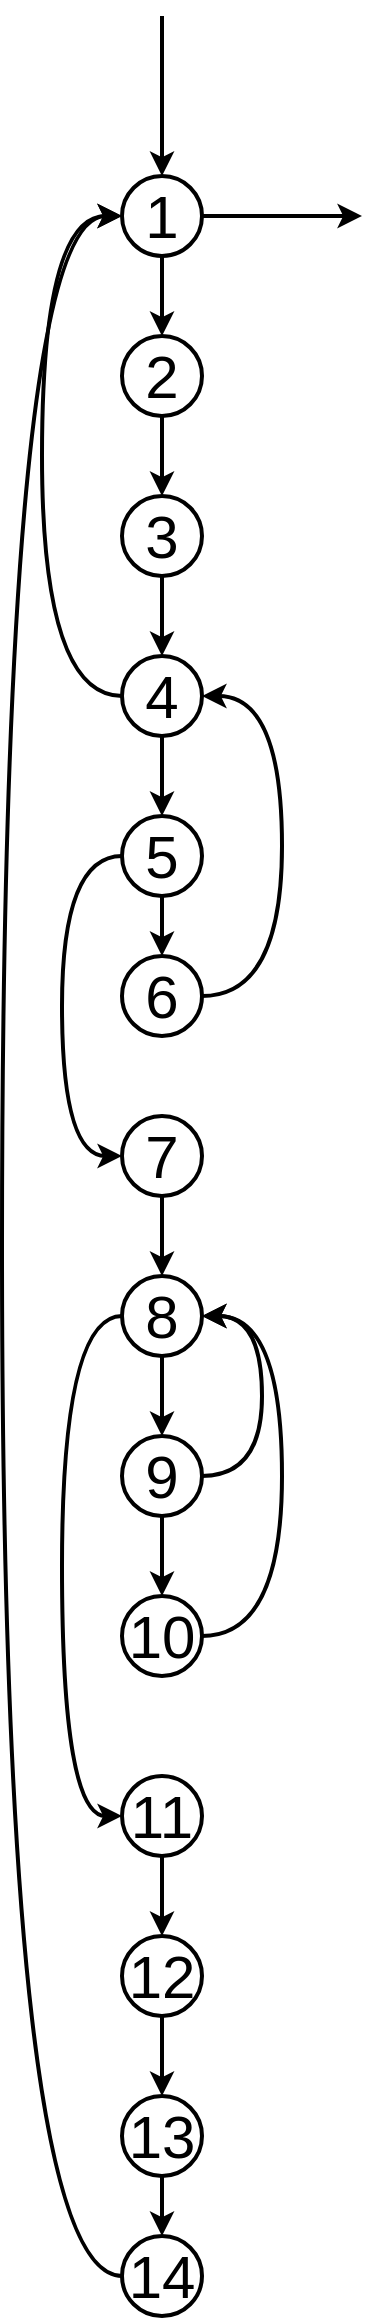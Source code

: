 <mxfile version="20.3.0" type="device" pages="4"><diagram id="jJCRvUKWsaD6BKymroSL" name="Граф Управления"><mxGraphModel dx="462" dy="857" grid="1" gridSize="10" guides="1" tooltips="1" connect="1" arrows="1" fold="1" page="1" pageScale="1" pageWidth="827" pageHeight="1169" math="0" shadow="0"><root><mxCell id="0"/><mxCell id="1" parent="0"/><mxCell id="iZ7ZAFhaXSjVmZmopjLs-2" style="edgeStyle=orthogonalEdgeStyle;rounded=0;orthogonalLoop=1;jettySize=auto;html=1;entryX=0.5;entryY=0;entryDx=0;entryDy=0;strokeWidth=2;" parent="1" source="JBiRryPyWIyydTIRb1U_-1" target="fTcy0PJBzurM7gAgndzU-1" edge="1"><mxGeometry relative="1" as="geometry"><mxPoint x="220" y="360" as="targetPoint"/></mxGeometry></mxCell><mxCell id="JBiRryPyWIyydTIRb1U_-1" value="1" style="ellipse;whiteSpace=wrap;html=1;aspect=fixed;fontSize=30;strokeWidth=2;" parent="1" vertex="1"><mxGeometry x="200" y="240" width="40" height="40" as="geometry"/></mxCell><mxCell id="yoWHvfJM69mAw5w_YPyi-264" value="" style="endArrow=classic;html=1;rounded=0;entryX=0.5;entryY=0;entryDx=0;entryDy=0;strokeWidth=2;" parent="1" target="JBiRryPyWIyydTIRb1U_-1" edge="1"><mxGeometry width="50" height="50" relative="1" as="geometry"><mxPoint x="220" y="160" as="sourcePoint"/><mxPoint x="250" y="130" as="targetPoint"/></mxGeometry></mxCell><mxCell id="-mK-G4E4gB4zEB5d6GeR-33" value="" style="endArrow=classic;html=1;rounded=0;exitX=1;exitY=0.5;exitDx=0;exitDy=0;strokeWidth=2;" parent="1" source="JBiRryPyWIyydTIRb1U_-1" edge="1"><mxGeometry width="50" height="50" relative="1" as="geometry"><mxPoint x="350" y="290" as="sourcePoint"/><mxPoint x="320" y="260" as="targetPoint"/></mxGeometry></mxCell><mxCell id="fTcy0PJBzurM7gAgndzU-14" style="edgeStyle=orthogonalEdgeStyle;rounded=0;orthogonalLoop=1;jettySize=auto;html=1;strokeWidth=2;" parent="1" source="fTcy0PJBzurM7gAgndzU-1" target="fTcy0PJBzurM7gAgndzU-2" edge="1"><mxGeometry relative="1" as="geometry"/></mxCell><mxCell id="fTcy0PJBzurM7gAgndzU-1" value="2" style="ellipse;whiteSpace=wrap;html=1;aspect=fixed;fontSize=30;strokeWidth=2;" parent="1" vertex="1"><mxGeometry x="200" y="320" width="40" height="40" as="geometry"/></mxCell><mxCell id="fTcy0PJBzurM7gAgndzU-15" style="edgeStyle=orthogonalEdgeStyle;rounded=0;orthogonalLoop=1;jettySize=auto;html=1;strokeWidth=2;" parent="1" source="fTcy0PJBzurM7gAgndzU-2" target="fTcy0PJBzurM7gAgndzU-3" edge="1"><mxGeometry relative="1" as="geometry"/></mxCell><mxCell id="fTcy0PJBzurM7gAgndzU-2" value="3" style="ellipse;whiteSpace=wrap;html=1;aspect=fixed;fontSize=30;strokeWidth=2;" parent="1" vertex="1"><mxGeometry x="200" y="400" width="40" height="40" as="geometry"/></mxCell><mxCell id="fTcy0PJBzurM7gAgndzU-17" style="edgeStyle=orthogonalEdgeStyle;rounded=0;orthogonalLoop=1;jettySize=auto;html=1;entryX=0.5;entryY=0;entryDx=0;entryDy=0;strokeWidth=2;" parent="1" source="fTcy0PJBzurM7gAgndzU-3" target="fTcy0PJBzurM7gAgndzU-4" edge="1"><mxGeometry relative="1" as="geometry"/></mxCell><mxCell id="fTcy0PJBzurM7gAgndzU-22" style="edgeStyle=orthogonalEdgeStyle;curved=1;orthogonalLoop=1;jettySize=auto;html=1;entryX=0;entryY=0.5;entryDx=0;entryDy=0;strokeWidth=2;" parent="1" source="fTcy0PJBzurM7gAgndzU-3" target="JBiRryPyWIyydTIRb1U_-1" edge="1"><mxGeometry relative="1" as="geometry"><Array as="points"><mxPoint x="160" y="500"/><mxPoint x="160" y="260"/></Array></mxGeometry></mxCell><mxCell id="fTcy0PJBzurM7gAgndzU-3" value="4" style="ellipse;whiteSpace=wrap;html=1;aspect=fixed;fontSize=30;strokeWidth=2;" parent="1" vertex="1"><mxGeometry x="200" y="480" width="40" height="40" as="geometry"/></mxCell><mxCell id="fTcy0PJBzurM7gAgndzU-18" style="edgeStyle=orthogonalEdgeStyle;rounded=0;orthogonalLoop=1;jettySize=auto;html=1;entryX=0.5;entryY=0;entryDx=0;entryDy=0;strokeWidth=2;" parent="1" source="fTcy0PJBzurM7gAgndzU-4" target="fTcy0PJBzurM7gAgndzU-5" edge="1"><mxGeometry relative="1" as="geometry"/></mxCell><mxCell id="fTcy0PJBzurM7gAgndzU-21" style="edgeStyle=orthogonalEdgeStyle;curved=1;orthogonalLoop=1;jettySize=auto;html=1;entryX=0;entryY=0.5;entryDx=0;entryDy=0;strokeWidth=2;" parent="1" source="fTcy0PJBzurM7gAgndzU-4" target="fTcy0PJBzurM7gAgndzU-6" edge="1"><mxGeometry relative="1" as="geometry"><Array as="points"><mxPoint x="170" y="580"/><mxPoint x="170" y="730"/></Array></mxGeometry></mxCell><mxCell id="fTcy0PJBzurM7gAgndzU-4" value="5" style="ellipse;whiteSpace=wrap;html=1;aspect=fixed;fontSize=30;strokeWidth=2;" parent="1" vertex="1"><mxGeometry x="200" y="560" width="40" height="40" as="geometry"/></mxCell><mxCell id="fTcy0PJBzurM7gAgndzU-20" style="edgeStyle=orthogonalEdgeStyle;orthogonalLoop=1;jettySize=auto;html=1;entryX=1;entryY=0.5;entryDx=0;entryDy=0;strokeWidth=2;curved=1;" parent="1" source="fTcy0PJBzurM7gAgndzU-5" target="fTcy0PJBzurM7gAgndzU-3" edge="1"><mxGeometry relative="1" as="geometry"><Array as="points"><mxPoint x="280" y="650"/><mxPoint x="280" y="500"/></Array></mxGeometry></mxCell><mxCell id="fTcy0PJBzurM7gAgndzU-5" value="6" style="ellipse;whiteSpace=wrap;html=1;aspect=fixed;fontSize=30;strokeWidth=2;" parent="1" vertex="1"><mxGeometry x="200" y="630" width="40" height="40" as="geometry"/></mxCell><mxCell id="fTcy0PJBzurM7gAgndzU-23" style="edgeStyle=orthogonalEdgeStyle;curved=1;orthogonalLoop=1;jettySize=auto;html=1;entryX=0.5;entryY=0;entryDx=0;entryDy=0;strokeWidth=2;" parent="1" source="fTcy0PJBzurM7gAgndzU-6" target="fTcy0PJBzurM7gAgndzU-7" edge="1"><mxGeometry relative="1" as="geometry"/></mxCell><mxCell id="fTcy0PJBzurM7gAgndzU-6" value="7" style="ellipse;whiteSpace=wrap;html=1;aspect=fixed;fontSize=30;strokeWidth=2;" parent="1" vertex="1"><mxGeometry x="200" y="710" width="40" height="40" as="geometry"/></mxCell><mxCell id="fTcy0PJBzurM7gAgndzU-24" style="edgeStyle=orthogonalEdgeStyle;curved=1;orthogonalLoop=1;jettySize=auto;html=1;entryX=0.5;entryY=0;entryDx=0;entryDy=0;strokeWidth=2;" parent="1" source="fTcy0PJBzurM7gAgndzU-7" target="fTcy0PJBzurM7gAgndzU-9" edge="1"><mxGeometry relative="1" as="geometry"/></mxCell><mxCell id="fTcy0PJBzurM7gAgndzU-30" style="edgeStyle=orthogonalEdgeStyle;curved=1;orthogonalLoop=1;jettySize=auto;html=1;strokeWidth=2;entryX=0;entryY=0.5;entryDx=0;entryDy=0;" parent="1" source="fTcy0PJBzurM7gAgndzU-7" target="fTcy0PJBzurM7gAgndzU-10" edge="1"><mxGeometry relative="1" as="geometry"><mxPoint x="160" y="1030" as="targetPoint"/><Array as="points"><mxPoint x="170" y="810"/><mxPoint x="170" y="1060"/></Array></mxGeometry></mxCell><mxCell id="fTcy0PJBzurM7gAgndzU-7" value="8" style="ellipse;whiteSpace=wrap;html=1;aspect=fixed;fontSize=30;strokeWidth=2;" parent="1" vertex="1"><mxGeometry x="200" y="790" width="40" height="40" as="geometry"/></mxCell><mxCell id="fTcy0PJBzurM7gAgndzU-29" style="edgeStyle=orthogonalEdgeStyle;curved=1;orthogonalLoop=1;jettySize=auto;html=1;strokeWidth=2;" parent="1" source="fTcy0PJBzurM7gAgndzU-8" target="fTcy0PJBzurM7gAgndzU-7" edge="1"><mxGeometry relative="1" as="geometry"><Array as="points"><mxPoint x="280" y="970"/><mxPoint x="280" y="810"/></Array></mxGeometry></mxCell><mxCell id="fTcy0PJBzurM7gAgndzU-8" value="10" style="ellipse;whiteSpace=wrap;html=1;aspect=fixed;fontSize=30;strokeWidth=2;" parent="1" vertex="1"><mxGeometry x="200" y="950" width="40" height="40" as="geometry"/></mxCell><mxCell id="fTcy0PJBzurM7gAgndzU-25" style="edgeStyle=orthogonalEdgeStyle;curved=1;orthogonalLoop=1;jettySize=auto;html=1;strokeWidth=2;" parent="1" source="fTcy0PJBzurM7gAgndzU-9" target="fTcy0PJBzurM7gAgndzU-8" edge="1"><mxGeometry relative="1" as="geometry"/></mxCell><mxCell id="fTcy0PJBzurM7gAgndzU-26" style="edgeStyle=orthogonalEdgeStyle;curved=1;orthogonalLoop=1;jettySize=auto;html=1;entryX=1;entryY=0.5;entryDx=0;entryDy=0;strokeWidth=2;" parent="1" source="fTcy0PJBzurM7gAgndzU-9" target="fTcy0PJBzurM7gAgndzU-7" edge="1"><mxGeometry relative="1" as="geometry"><Array as="points"><mxPoint x="270" y="890"/><mxPoint x="270" y="810"/></Array></mxGeometry></mxCell><mxCell id="fTcy0PJBzurM7gAgndzU-9" value="9" style="ellipse;whiteSpace=wrap;html=1;aspect=fixed;fontSize=30;strokeWidth=2;" parent="1" vertex="1"><mxGeometry x="200" y="870" width="40" height="40" as="geometry"/></mxCell><mxCell id="fTcy0PJBzurM7gAgndzU-31" style="edgeStyle=orthogonalEdgeStyle;curved=1;orthogonalLoop=1;jettySize=auto;html=1;entryX=0.5;entryY=0;entryDx=0;entryDy=0;strokeWidth=2;" parent="1" source="fTcy0PJBzurM7gAgndzU-10" target="fTcy0PJBzurM7gAgndzU-11" edge="1"><mxGeometry relative="1" as="geometry"/></mxCell><mxCell id="fTcy0PJBzurM7gAgndzU-10" value="11" style="ellipse;whiteSpace=wrap;html=1;aspect=fixed;fontSize=30;strokeWidth=2;" parent="1" vertex="1"><mxGeometry x="200" y="1040" width="40" height="40" as="geometry"/></mxCell><mxCell id="fTcy0PJBzurM7gAgndzU-32" style="edgeStyle=orthogonalEdgeStyle;curved=1;orthogonalLoop=1;jettySize=auto;html=1;entryX=0.5;entryY=0;entryDx=0;entryDy=0;strokeWidth=2;" parent="1" source="fTcy0PJBzurM7gAgndzU-11" target="fTcy0PJBzurM7gAgndzU-12" edge="1"><mxGeometry relative="1" as="geometry"/></mxCell><mxCell id="fTcy0PJBzurM7gAgndzU-11" value="12" style="ellipse;whiteSpace=wrap;html=1;aspect=fixed;fontSize=30;strokeWidth=2;" parent="1" vertex="1"><mxGeometry x="200" y="1120" width="40" height="40" as="geometry"/></mxCell><mxCell id="fTcy0PJBzurM7gAgndzU-33" style="edgeStyle=orthogonalEdgeStyle;curved=1;orthogonalLoop=1;jettySize=auto;html=1;strokeWidth=2;" parent="1" source="fTcy0PJBzurM7gAgndzU-12" target="fTcy0PJBzurM7gAgndzU-13" edge="1"><mxGeometry relative="1" as="geometry"/></mxCell><mxCell id="fTcy0PJBzurM7gAgndzU-12" value="13" style="ellipse;whiteSpace=wrap;html=1;aspect=fixed;fontSize=30;strokeWidth=2;" parent="1" vertex="1"><mxGeometry x="200" y="1200" width="40" height="40" as="geometry"/></mxCell><mxCell id="fTcy0PJBzurM7gAgndzU-35" style="edgeStyle=orthogonalEdgeStyle;curved=1;orthogonalLoop=1;jettySize=auto;html=1;strokeWidth=2;" parent="1" source="fTcy0PJBzurM7gAgndzU-13" edge="1"><mxGeometry relative="1" as="geometry"><mxPoint x="200" y="260" as="targetPoint"/><Array as="points"><mxPoint x="140" y="1290"/><mxPoint x="140" y="260"/></Array></mxGeometry></mxCell><mxCell id="fTcy0PJBzurM7gAgndzU-13" value="14" style="ellipse;whiteSpace=wrap;html=1;aspect=fixed;fontSize=30;strokeWidth=2;" parent="1" vertex="1"><mxGeometry x="200" y="1270" width="40" height="40" as="geometry"/></mxCell></root></mxGraphModel></diagram><diagram id="E0hWZFfobcigJ-T4AfbO" name="Информационный Граф"><mxGraphModel dx="1289" dy="857" grid="1" gridSize="10" guides="1" tooltips="1" connect="1" arrows="1" fold="1" page="1" pageScale="1" pageWidth="827" pageHeight="1169" math="0" shadow="0"><root><mxCell id="0"/><mxCell id="1" parent="0"/><mxCell id="SwQqiKXNZFMCS4D7LNsp-52" style="edgeStyle=orthogonalEdgeStyle;curved=1;orthogonalLoop=1;jettySize=auto;html=1;entryX=0;entryY=0.5;entryDx=0;entryDy=0;strokeWidth=2;fontSize=20;" parent="1" source="SwQqiKXNZFMCS4D7LNsp-2" target="SwQqiKXNZFMCS4D7LNsp-6" edge="1"><mxGeometry relative="1" as="geometry"/></mxCell><mxCell id="SwQqiKXNZFMCS4D7LNsp-53" value="id" style="edgeLabel;html=1;align=center;verticalAlign=middle;resizable=0;points=[];fontSize=20;" parent="SwQqiKXNZFMCS4D7LNsp-52" vertex="1" connectable="0"><mxGeometry x="0.116" y="1" relative="1" as="geometry"><mxPoint x="9" y="-7" as="offset"/></mxGeometry></mxCell><mxCell id="SwQqiKXNZFMCS4D7LNsp-54" style="edgeStyle=orthogonalEdgeStyle;curved=1;orthogonalLoop=1;jettySize=auto;html=1;entryX=1;entryY=0.5;entryDx=0;entryDy=0;strokeWidth=2;fontSize=20;" parent="1" source="SwQqiKXNZFMCS4D7LNsp-2" target="SwQqiKXNZFMCS4D7LNsp-14" edge="1"><mxGeometry relative="1" as="geometry"><Array as="points"><mxPoint x="360" y="260"/><mxPoint x="360" y="580"/></Array></mxGeometry></mxCell><mxCell id="SwQqiKXNZFMCS4D7LNsp-55" value="id" style="edgeLabel;html=1;align=center;verticalAlign=middle;resizable=0;points=[];fontSize=20;" parent="SwQqiKXNZFMCS4D7LNsp-54" vertex="1" connectable="0"><mxGeometry x="0.044" y="1" relative="1" as="geometry"><mxPoint x="-71" y="-182" as="offset"/></mxGeometry></mxCell><mxCell id="SwQqiKXNZFMCS4D7LNsp-56" style="edgeStyle=orthogonalEdgeStyle;curved=1;orthogonalLoop=1;jettySize=auto;html=1;exitX=1;exitY=0.5;exitDx=0;exitDy=0;entryX=1;entryY=0.5;entryDx=0;entryDy=0;strokeWidth=2;fontSize=20;" parent="1" source="SwQqiKXNZFMCS4D7LNsp-2" target="SwQqiKXNZFMCS4D7LNsp-11" edge="1"><mxGeometry relative="1" as="geometry"><Array as="points"><mxPoint x="340" y="260"/><mxPoint x="340" y="500"/></Array></mxGeometry></mxCell><mxCell id="SwQqiKXNZFMCS4D7LNsp-58" style="edgeStyle=orthogonalEdgeStyle;curved=1;orthogonalLoop=1;jettySize=auto;html=1;entryX=1;entryY=0.5;entryDx=0;entryDy=0;strokeWidth=2;fontSize=20;" parent="1" source="SwQqiKXNZFMCS4D7LNsp-2" target="SwQqiKXNZFMCS4D7LNsp-21" edge="1"><mxGeometry relative="1" as="geometry"><Array as="points"><mxPoint x="380" y="260"/><mxPoint x="380" y="810"/></Array></mxGeometry></mxCell><mxCell id="SwQqiKXNZFMCS4D7LNsp-59" style="edgeStyle=orthogonalEdgeStyle;curved=1;orthogonalLoop=1;jettySize=auto;html=1;strokeWidth=2;fontSize=20;entryX=1;entryY=0.5;entryDx=0;entryDy=0;" parent="1" source="SwQqiKXNZFMCS4D7LNsp-2" target="SwQqiKXNZFMCS4D7LNsp-26" edge="1"><mxGeometry relative="1" as="geometry"><mxPoint x="320" y="650" as="targetPoint"/><Array as="points"><mxPoint x="390" y="260"/><mxPoint x="390" y="890"/></Array></mxGeometry></mxCell><mxCell id="SwQqiKXNZFMCS4D7LNsp-60" style="edgeStyle=orthogonalEdgeStyle;curved=1;orthogonalLoop=1;jettySize=auto;html=1;entryX=1;entryY=0.5;entryDx=0;entryDy=0;strokeWidth=2;fontSize=20;" parent="1" source="SwQqiKXNZFMCS4D7LNsp-2" target="SwQqiKXNZFMCS4D7LNsp-28" edge="1"><mxGeometry relative="1" as="geometry"><Array as="points"><mxPoint x="410" y="260"/><mxPoint x="410" y="1060"/></Array></mxGeometry></mxCell><mxCell id="SwQqiKXNZFMCS4D7LNsp-61" style="edgeStyle=orthogonalEdgeStyle;curved=1;orthogonalLoop=1;jettySize=auto;html=1;entryX=1;entryY=0.5;entryDx=0;entryDy=0;strokeWidth=2;fontSize=20;" parent="1" source="SwQqiKXNZFMCS4D7LNsp-2" target="SwQqiKXNZFMCS4D7LNsp-30" edge="1"><mxGeometry relative="1" as="geometry"><Array as="points"><mxPoint x="430" y="260"/><mxPoint x="430" y="1140"/></Array></mxGeometry></mxCell><mxCell id="SwQqiKXNZFMCS4D7LNsp-62" style="edgeStyle=orthogonalEdgeStyle;curved=1;orthogonalLoop=1;jettySize=auto;html=1;entryX=1;entryY=0.5;entryDx=0;entryDy=0;strokeWidth=2;fontSize=20;" parent="1" source="SwQqiKXNZFMCS4D7LNsp-2" target="SwQqiKXNZFMCS4D7LNsp-32" edge="1"><mxGeometry relative="1" as="geometry"><Array as="points"><mxPoint x="450" y="260"/><mxPoint x="450" y="1220"/></Array></mxGeometry></mxCell><mxCell id="SwQqiKXNZFMCS4D7LNsp-2" value="1" style="ellipse;whiteSpace=wrap;html=1;aspect=fixed;fontSize=30;strokeWidth=2;" parent="1" vertex="1"><mxGeometry x="200" y="240" width="40" height="40" as="geometry"/></mxCell><mxCell id="SwQqiKXNZFMCS4D7LNsp-64" style="edgeStyle=orthogonalEdgeStyle;curved=1;orthogonalLoop=1;jettySize=auto;html=1;entryX=1;entryY=0.5;entryDx=0;entryDy=0;strokeWidth=2;fontSize=20;" parent="1" target="SwQqiKXNZFMCS4D7LNsp-23" edge="1"><mxGeometry relative="1" as="geometry"><mxPoint x="240" y="420" as="sourcePoint"/><Array as="points"><mxPoint x="310" y="420"/><mxPoint x="310" y="970"/></Array></mxGeometry></mxCell><mxCell id="SwQqiKXNZFMCS4D7LNsp-65" value="word_cnt" style="edgeLabel;html=1;align=center;verticalAlign=middle;resizable=0;points=[];fontSize=20;rotation=45;" parent="SwQqiKXNZFMCS4D7LNsp-64" vertex="1" connectable="0"><mxGeometry x="-0.58" y="-9" relative="1" as="geometry"><mxPoint x="-21" y="-75" as="offset"/></mxGeometry></mxCell><mxCell id="SwQqiKXNZFMCS4D7LNsp-67" style="edgeStyle=orthogonalEdgeStyle;curved=1;orthogonalLoop=1;jettySize=auto;html=1;exitX=1;exitY=0.5;exitDx=0;exitDy=0;entryX=1;entryY=0;entryDx=0;entryDy=0;strokeWidth=2;fontSize=20;" parent="1" source="SwQqiKXNZFMCS4D7LNsp-8" target="SwQqiKXNZFMCS4D7LNsp-30" edge="1"><mxGeometry relative="1" as="geometry"><Array as="points"><mxPoint x="320" y="420"/><mxPoint x="320" y="1126"/></Array></mxGeometry></mxCell><mxCell id="SwQqiKXNZFMCS4D7LNsp-68" style="edgeStyle=orthogonalEdgeStyle;curved=1;orthogonalLoop=1;jettySize=auto;html=1;exitX=1;exitY=0.5;exitDx=0;exitDy=0;entryX=1;entryY=0.5;entryDx=0;entryDy=0;strokeWidth=2;fontSize=20;" parent="1" source="SwQqiKXNZFMCS4D7LNsp-8" target="SwQqiKXNZFMCS4D7LNsp-18" edge="1"><mxGeometry relative="1" as="geometry"><Array as="points"><mxPoint x="300" y="420"/><mxPoint x="300" y="730"/></Array></mxGeometry></mxCell><mxCell id="SwQqiKXNZFMCS4D7LNsp-6" value="2" style="ellipse;whiteSpace=wrap;html=1;aspect=fixed;fontSize=30;strokeWidth=2;direction=south;" parent="1" vertex="1"><mxGeometry x="200" y="330" width="40" height="40" as="geometry"/></mxCell><mxCell id="SwQqiKXNZFMCS4D7LNsp-8" value="3" style="ellipse;whiteSpace=wrap;html=1;aspect=fixed;fontSize=30;strokeWidth=2;" parent="1" vertex="1"><mxGeometry x="200" y="400" width="40" height="40" as="geometry"/></mxCell><mxCell id="SwQqiKXNZFMCS4D7LNsp-72" style="edgeStyle=orthogonalEdgeStyle;curved=1;orthogonalLoop=1;jettySize=auto;html=1;entryX=0.5;entryY=0;entryDx=0;entryDy=0;strokeWidth=2;fontSize=20;" parent="1" source="SwQqiKXNZFMCS4D7LNsp-11" target="SwQqiKXNZFMCS4D7LNsp-14" edge="1"><mxGeometry relative="1" as="geometry"/></mxCell><mxCell id="SwQqiKXNZFMCS4D7LNsp-73" value="i" style="edgeLabel;html=1;align=center;verticalAlign=middle;resizable=0;points=[];fontSize=20;" parent="SwQqiKXNZFMCS4D7LNsp-72" vertex="1" connectable="0"><mxGeometry x="0.25" y="-2" relative="1" as="geometry"><mxPoint x="12" y="-15" as="offset"/></mxGeometry></mxCell><mxCell id="SwQqiKXNZFMCS4D7LNsp-77" style="edgeStyle=orthogonalEdgeStyle;curved=1;orthogonalLoop=1;jettySize=auto;html=1;exitX=0;exitY=0.5;exitDx=0;exitDy=0;entryX=0;entryY=0.5;entryDx=0;entryDy=0;strokeWidth=2;fontSize=20;" parent="1" source="SwQqiKXNZFMCS4D7LNsp-11" target="SwQqiKXNZFMCS4D7LNsp-21" edge="1"><mxGeometry relative="1" as="geometry"><Array as="points"><mxPoint x="160" y="500"/><mxPoint x="160" y="810"/></Array></mxGeometry></mxCell><mxCell id="SwQqiKXNZFMCS4D7LNsp-78" style="edgeStyle=orthogonalEdgeStyle;curved=1;orthogonalLoop=1;jettySize=auto;html=1;exitX=0;exitY=0.5;exitDx=0;exitDy=0;entryX=0;entryY=0.5;entryDx=0;entryDy=0;strokeWidth=2;fontSize=20;" parent="1" source="SwQqiKXNZFMCS4D7LNsp-11" target="SwQqiKXNZFMCS4D7LNsp-26" edge="1"><mxGeometry relative="1" as="geometry"><Array as="points"><mxPoint x="150" y="500"/><mxPoint x="150" y="890"/></Array></mxGeometry></mxCell><mxCell id="SwQqiKXNZFMCS4D7LNsp-79" value="i" style="edgeLabel;html=1;align=center;verticalAlign=middle;resizable=0;points=[];fontSize=20;" parent="SwQqiKXNZFMCS4D7LNsp-78" vertex="1" connectable="0"><mxGeometry x="-0.914" y="14" relative="1" as="geometry"><mxPoint x="-19" y="16" as="offset"/></mxGeometry></mxCell><mxCell id="SwQqiKXNZFMCS4D7LNsp-81" style="edgeStyle=orthogonalEdgeStyle;curved=1;orthogonalLoop=1;jettySize=auto;html=1;exitX=0;exitY=0.5;exitDx=0;exitDy=0;entryX=0;entryY=0.5;entryDx=0;entryDy=0;strokeWidth=2;fontSize=20;" parent="1" source="SwQqiKXNZFMCS4D7LNsp-11" target="SwQqiKXNZFMCS4D7LNsp-28" edge="1"><mxGeometry relative="1" as="geometry"><Array as="points"><mxPoint x="140" y="500"/><mxPoint x="140" y="1060"/></Array></mxGeometry></mxCell><mxCell id="SwQqiKXNZFMCS4D7LNsp-93" value="i,k" style="edgeLabel;html=1;align=center;verticalAlign=middle;resizable=0;points=[];fontSize=20;" parent="SwQqiKXNZFMCS4D7LNsp-81" vertex="1" connectable="0"><mxGeometry x="0.738" y="18" relative="1" as="geometry"><mxPoint x="-28" y="-161" as="offset"/></mxGeometry></mxCell><mxCell id="SwQqiKXNZFMCS4D7LNsp-83" style="edgeStyle=orthogonalEdgeStyle;curved=1;orthogonalLoop=1;jettySize=auto;html=1;exitX=0;exitY=0.5;exitDx=0;exitDy=0;entryX=0;entryY=0.5;entryDx=0;entryDy=0;strokeWidth=2;fontSize=20;" parent="1" source="SwQqiKXNZFMCS4D7LNsp-11" target="SwQqiKXNZFMCS4D7LNsp-30" edge="1"><mxGeometry relative="1" as="geometry"><Array as="points"><mxPoint x="110" y="500"/><mxPoint x="110" y="1140"/></Array></mxGeometry></mxCell><mxCell id="SwQqiKXNZFMCS4D7LNsp-84" value="k" style="edgeLabel;html=1;align=center;verticalAlign=middle;resizable=0;points=[];fontSize=20;" parent="SwQqiKXNZFMCS4D7LNsp-83" vertex="1" connectable="0"><mxGeometry x="0.665" y="32" relative="1" as="geometry"><mxPoint x="-12" y="-542" as="offset"/></mxGeometry></mxCell><mxCell id="SwQqiKXNZFMCS4D7LNsp-85" style="edgeStyle=orthogonalEdgeStyle;curved=1;orthogonalLoop=1;jettySize=auto;html=1;exitX=0;exitY=0.5;exitDx=0;exitDy=0;entryX=0;entryY=0.5;entryDx=0;entryDy=0;strokeWidth=2;fontSize=20;" parent="1" source="SwQqiKXNZFMCS4D7LNsp-11" target="SwQqiKXNZFMCS4D7LNsp-34" edge="1"><mxGeometry relative="1" as="geometry"><Array as="points"><mxPoint x="100" y="500"/><mxPoint x="100" y="1300"/></Array></mxGeometry></mxCell><mxCell id="SwQqiKXNZFMCS4D7LNsp-11" value="4" style="ellipse;whiteSpace=wrap;html=1;aspect=fixed;fontSize=30;strokeWidth=2;" parent="1" vertex="1"><mxGeometry x="200" y="480" width="40" height="40" as="geometry"/></mxCell><mxCell id="SwQqiKXNZFMCS4D7LNsp-14" value="5" style="ellipse;whiteSpace=wrap;html=1;aspect=fixed;fontSize=30;strokeWidth=2;" parent="1" vertex="1"><mxGeometry x="200" y="560" width="40" height="40" as="geometry"/></mxCell><mxCell id="SwQqiKXNZFMCS4D7LNsp-16" value="6" style="ellipse;whiteSpace=wrap;html=1;aspect=fixed;fontSize=30;strokeWidth=2;" parent="1" vertex="1"><mxGeometry x="200" y="630" width="40" height="40" as="geometry"/></mxCell><mxCell id="SwQqiKXNZFMCS4D7LNsp-18" value="7" style="ellipse;whiteSpace=wrap;html=1;aspect=fixed;fontSize=30;strokeWidth=2;" parent="1" vertex="1"><mxGeometry x="200" y="710" width="40" height="40" as="geometry"/></mxCell><mxCell id="SwQqiKXNZFMCS4D7LNsp-88" style="edgeStyle=orthogonalEdgeStyle;curved=1;orthogonalLoop=1;jettySize=auto;html=1;exitX=0.5;exitY=1;exitDx=0;exitDy=0;entryX=0.5;entryY=0;entryDx=0;entryDy=0;strokeWidth=2;fontSize=20;" parent="1" source="SwQqiKXNZFMCS4D7LNsp-21" target="SwQqiKXNZFMCS4D7LNsp-26" edge="1"><mxGeometry relative="1" as="geometry"/></mxCell><mxCell id="SwQqiKXNZFMCS4D7LNsp-91" value="j" style="edgeLabel;html=1;align=center;verticalAlign=middle;resizable=0;points=[];fontSize=20;" parent="SwQqiKXNZFMCS4D7LNsp-88" vertex="1" connectable="0"><mxGeometry x="-0.343" relative="1" as="geometry"><mxPoint x="10" y="-3" as="offset"/></mxGeometry></mxCell><mxCell id="SwQqiKXNZFMCS4D7LNsp-89" style="edgeStyle=orthogonalEdgeStyle;curved=1;orthogonalLoop=1;jettySize=auto;html=1;exitX=1;exitY=1;exitDx=0;exitDy=0;entryX=0.756;entryY=0.042;entryDx=0;entryDy=0;entryPerimeter=0;strokeWidth=2;fontSize=20;" parent="1" source="SwQqiKXNZFMCS4D7LNsp-21" target="SwQqiKXNZFMCS4D7LNsp-23" edge="1"><mxGeometry relative="1" as="geometry"><Array as="points"><mxPoint x="260" y="824"/><mxPoint x="260" y="952"/></Array></mxGeometry></mxCell><mxCell id="SwQqiKXNZFMCS4D7LNsp-90" value="j" style="edgeLabel;html=1;align=center;verticalAlign=middle;resizable=0;points=[];fontSize=20;" parent="SwQqiKXNZFMCS4D7LNsp-89" vertex="1" connectable="0"><mxGeometry x="0.327" y="-1" relative="1" as="geometry"><mxPoint x="11" y="-10" as="offset"/></mxGeometry></mxCell><mxCell id="SwQqiKXNZFMCS4D7LNsp-21" value="8" style="ellipse;whiteSpace=wrap;html=1;aspect=fixed;fontSize=30;strokeWidth=2;" parent="1" vertex="1"><mxGeometry x="200" y="790" width="40" height="40" as="geometry"/></mxCell><mxCell id="SwQqiKXNZFMCS4D7LNsp-23" value="10" style="ellipse;whiteSpace=wrap;html=1;aspect=fixed;fontSize=30;strokeWidth=2;" parent="1" vertex="1"><mxGeometry x="200" y="950" width="40" height="40" as="geometry"/></mxCell><mxCell id="SwQqiKXNZFMCS4D7LNsp-26" value="9" style="ellipse;whiteSpace=wrap;html=1;aspect=fixed;fontSize=30;strokeWidth=2;" parent="1" vertex="1"><mxGeometry x="200" y="870" width="40" height="40" as="geometry"/></mxCell><mxCell id="SwQqiKXNZFMCS4D7LNsp-28" value="11" style="ellipse;whiteSpace=wrap;html=1;aspect=fixed;fontSize=30;strokeWidth=2;" parent="1" vertex="1"><mxGeometry x="200" y="1040" width="40" height="40" as="geometry"/></mxCell><mxCell id="SwQqiKXNZFMCS4D7LNsp-30" value="12" style="ellipse;whiteSpace=wrap;html=1;aspect=fixed;fontSize=30;strokeWidth=2;" parent="1" vertex="1"><mxGeometry x="200" y="1120" width="40" height="40" as="geometry"/></mxCell><mxCell id="SwQqiKXNZFMCS4D7LNsp-32" value="13" style="ellipse;whiteSpace=wrap;html=1;aspect=fixed;fontSize=30;strokeWidth=2;" parent="1" vertex="1"><mxGeometry x="200" y="1200" width="40" height="40" as="geometry"/></mxCell><mxCell id="SwQqiKXNZFMCS4D7LNsp-34" value="14" style="ellipse;whiteSpace=wrap;html=1;aspect=fixed;fontSize=30;strokeWidth=2;" parent="1" vertex="1"><mxGeometry x="200" y="1280" width="40" height="40" as="geometry"/></mxCell><mxCell id="SwQqiKXNZFMCS4D7LNsp-99" style="edgeStyle=orthogonalEdgeStyle;orthogonalLoop=1;jettySize=auto;html=1;exitX=1;exitY=0.5;exitDx=0;exitDy=0;entryX=0;entryY=1;entryDx=0;entryDy=0;strokeWidth=2;fontSize=20;" parent="1" source="SwQqiKXNZFMCS4D7LNsp-35" target="SwQqiKXNZFMCS4D7LNsp-11" edge="1"><mxGeometry relative="1" as="geometry"><Array as="points"><mxPoint x="-80" y="820"/><mxPoint x="-80" y="514"/></Array></mxGeometry></mxCell><mxCell id="SwQqiKXNZFMCS4D7LNsp-100" style="edgeStyle=orthogonalEdgeStyle;orthogonalLoop=1;jettySize=auto;html=1;exitX=1;exitY=0.5;exitDx=0;exitDy=0;entryX=0;entryY=1;entryDx=0;entryDy=0;strokeWidth=2;fontSize=20;" parent="1" source="SwQqiKXNZFMCS4D7LNsp-35" target="SwQqiKXNZFMCS4D7LNsp-14" edge="1"><mxGeometry relative="1" as="geometry"><Array as="points"><mxPoint x="-80" y="820"/><mxPoint x="-80" y="594"/></Array></mxGeometry></mxCell><mxCell id="SwQqiKXNZFMCS4D7LNsp-101" style="edgeStyle=none;orthogonalLoop=1;jettySize=auto;html=1;exitX=1;exitY=0.5;exitDx=0;exitDy=0;entryX=0;entryY=1;entryDx=0;entryDy=0;strokeWidth=2;fontSize=20;" parent="1" source="SwQqiKXNZFMCS4D7LNsp-35" target="SwQqiKXNZFMCS4D7LNsp-21" edge="1"><mxGeometry relative="1" as="geometry"/></mxCell><mxCell id="SwQqiKXNZFMCS4D7LNsp-102" style="edgeStyle=orthogonalEdgeStyle;orthogonalLoop=1;jettySize=auto;html=1;exitX=1;exitY=0.5;exitDx=0;exitDy=0;entryX=0;entryY=1;entryDx=0;entryDy=0;strokeWidth=2;fontSize=20;" parent="1" source="SwQqiKXNZFMCS4D7LNsp-35" target="SwQqiKXNZFMCS4D7LNsp-26" edge="1"><mxGeometry relative="1" as="geometry"><Array as="points"><mxPoint x="-80" y="820"/><mxPoint x="-80" y="904"/></Array></mxGeometry></mxCell><mxCell id="SwQqiKXNZFMCS4D7LNsp-103" style="edgeStyle=orthogonalEdgeStyle;orthogonalLoop=1;jettySize=auto;html=1;exitX=1;exitY=0.5;exitDx=0;exitDy=0;entryX=0;entryY=1;entryDx=0;entryDy=0;strokeWidth=2;fontSize=20;" parent="1" source="SwQqiKXNZFMCS4D7LNsp-35" target="SwQqiKXNZFMCS4D7LNsp-28" edge="1"><mxGeometry relative="1" as="geometry"><Array as="points"><mxPoint x="-80" y="820"/><mxPoint x="-80" y="1074"/></Array></mxGeometry></mxCell><mxCell id="SwQqiKXNZFMCS4D7LNsp-35" value="-1" style="ellipse;whiteSpace=wrap;html=1;aspect=fixed;fontSize=30;strokeWidth=2;" parent="1" vertex="1"><mxGeometry x="-130" y="800" width="40" height="40" as="geometry"/></mxCell><mxCell id="SwQqiKXNZFMCS4D7LNsp-51" style="orthogonalLoop=1;jettySize=auto;html=1;entryX=0.5;entryY=1;entryDx=0;entryDy=0;strokeWidth=2;fontSize=20;exitX=1;exitY=0.5;exitDx=0;exitDy=0;" parent="1" source="SwQqiKXNZFMCS4D7LNsp-36" target="SwQqiKXNZFMCS4D7LNsp-6" edge="1"><mxGeometry relative="1" as="geometry"/></mxCell><mxCell id="SwQqiKXNZFMCS4D7LNsp-94" style="orthogonalLoop=1;jettySize=auto;html=1;exitX=1;exitY=0.5;exitDx=0;exitDy=0;entryX=0.5;entryY=1;entryDx=0;entryDy=0;strokeWidth=2;fontSize=20;" parent="1" source="SwQqiKXNZFMCS4D7LNsp-36" target="SwQqiKXNZFMCS4D7LNsp-14" edge="1"><mxGeometry relative="1" as="geometry"/></mxCell><mxCell id="SwQqiKXNZFMCS4D7LNsp-96" style="edgeStyle=none;orthogonalLoop=1;jettySize=auto;html=1;exitX=1;exitY=0.5;exitDx=0;exitDy=0;entryX=0.5;entryY=0;entryDx=0;entryDy=0;strokeWidth=2;fontSize=20;" parent="1" source="SwQqiKXNZFMCS4D7LNsp-36" target="SwQqiKXNZFMCS4D7LNsp-28" edge="1"><mxGeometry relative="1" as="geometry"/></mxCell><mxCell id="SwQqiKXNZFMCS4D7LNsp-97" style="edgeStyle=none;orthogonalLoop=1;jettySize=auto;html=1;exitX=1;exitY=0.5;exitDx=0;exitDy=0;entryX=0;entryY=0;entryDx=0;entryDy=0;strokeWidth=2;fontSize=20;" parent="1" source="SwQqiKXNZFMCS4D7LNsp-36" target="SwQqiKXNZFMCS4D7LNsp-30" edge="1"><mxGeometry relative="1" as="geometry"/></mxCell><mxCell id="SwQqiKXNZFMCS4D7LNsp-98" style="edgeStyle=none;orthogonalLoop=1;jettySize=auto;html=1;exitX=1;exitY=0.5;exitDx=0;exitDy=0;entryX=0;entryY=0.5;entryDx=0;entryDy=0;strokeWidth=2;fontSize=20;" parent="1" source="SwQqiKXNZFMCS4D7LNsp-36" target="SwQqiKXNZFMCS4D7LNsp-32" edge="1"><mxGeometry relative="1" as="geometry"><Array as="points"><mxPoint x="140" y="1120"/><mxPoint x="160" y="1160"/></Array></mxGeometry></mxCell><mxCell id="SwQqiKXNZFMCS4D7LNsp-36" value="-2" style="ellipse;whiteSpace=wrap;html=1;aspect=fixed;fontSize=30;strokeWidth=2;" parent="1" vertex="1"><mxGeometry x="-60" y="720" width="40" height="40" as="geometry"/></mxCell><mxCell id="SwQqiKXNZFMCS4D7LNsp-42" style="edgeStyle=orthogonalEdgeStyle;curved=1;orthogonalLoop=1;jettySize=auto;html=1;entryX=0;entryY=0.5;entryDx=0;entryDy=0;strokeWidth=2;fontSize=20;" parent="1" source="SwQqiKXNZFMCS4D7LNsp-38" target="SwQqiKXNZFMCS4D7LNsp-2" edge="1"><mxGeometry relative="1" as="geometry"><Array as="points"><mxPoint x="-40" y="260"/><mxPoint x="-40" y="260"/></Array></mxGeometry></mxCell><mxCell id="SwQqiKXNZFMCS4D7LNsp-38" value="-3" style="ellipse;whiteSpace=wrap;html=1;aspect=fixed;fontSize=30;strokeWidth=2;" parent="1" vertex="1"><mxGeometry x="-155" y="240" width="40" height="40" as="geometry"/></mxCell><mxCell id="SwQqiKXNZFMCS4D7LNsp-39" value="&lt;font style=&quot;font-size: 20px;&quot;&gt;docs&lt;/font&gt;" style="text;html=1;align=center;verticalAlign=middle;resizable=0;points=[];autosize=1;strokeColor=none;fillColor=none;" parent="1" vertex="1"><mxGeometry x="-225" y="800" width="70" height="40" as="geometry"/></mxCell><mxCell id="SwQqiKXNZFMCS4D7LNsp-40" value="&lt;span style=&quot;font-size: 20px;&quot;&gt;clnt&lt;/span&gt;" style="text;html=1;align=center;verticalAlign=middle;resizable=0;points=[];autosize=1;strokeColor=none;fillColor=none;" parent="1" vertex="1"><mxGeometry x="-65" y="670" width="50" height="40" as="geometry"/></mxCell><mxCell id="SwQqiKXNZFMCS4D7LNsp-41" value="&lt;span style=&quot;font-size: 20px;&quot;&gt;docs_cnt&lt;/span&gt;" style="text;html=1;align=center;verticalAlign=middle;resizable=0;points=[];autosize=1;strokeColor=none;fillColor=none;" parent="1" vertex="1"><mxGeometry x="-30" y="220" width="100" height="40" as="geometry"/></mxCell><mxCell id="SwQqiKXNZFMCS4D7LNsp-46" style="edgeStyle=orthogonalEdgeStyle;curved=1;orthogonalLoop=1;jettySize=auto;html=1;entryX=1;entryY=0;entryDx=0;entryDy=0;strokeWidth=2;fontSize=20;" parent="1" source="SwQqiKXNZFMCS4D7LNsp-2" target="SwQqiKXNZFMCS4D7LNsp-2" edge="1"><mxGeometry relative="1" as="geometry"><Array as="points"><mxPoint x="220" y="220"/><mxPoint x="250" y="220"/><mxPoint x="250" y="246"/></Array></mxGeometry></mxCell><mxCell id="SwQqiKXNZFMCS4D7LNsp-47" value="id" style="edgeLabel;html=1;align=center;verticalAlign=middle;resizable=0;points=[];fontSize=20;" parent="SwQqiKXNZFMCS4D7LNsp-46" vertex="1" connectable="0"><mxGeometry x="-0.145" y="3" relative="1" as="geometry"><mxPoint x="11" y="-17" as="offset"/></mxGeometry></mxCell><mxCell id="SwQqiKXNZFMCS4D7LNsp-69" style="edgeStyle=orthogonalEdgeStyle;curved=1;orthogonalLoop=1;jettySize=auto;html=1;entryX=1;entryY=0;entryDx=0;entryDy=0;strokeWidth=2;fontSize=20;" parent="1" source="SwQqiKXNZFMCS4D7LNsp-11" target="SwQqiKXNZFMCS4D7LNsp-11" edge="1"><mxGeometry relative="1" as="geometry"><Array as="points"><mxPoint x="220" y="460"/><mxPoint x="250" y="460"/><mxPoint x="250" y="486"/></Array></mxGeometry></mxCell><mxCell id="SwQqiKXNZFMCS4D7LNsp-71" value="i" style="edgeLabel;html=1;align=center;verticalAlign=middle;resizable=0;points=[];fontSize=20;" parent="SwQqiKXNZFMCS4D7LNsp-69" vertex="1" connectable="0"><mxGeometry x="-0.484" y="-2" relative="1" as="geometry"><mxPoint x="26" y="-12" as="offset"/></mxGeometry></mxCell><mxCell id="SwQqiKXNZFMCS4D7LNsp-86" style="edgeStyle=orthogonalEdgeStyle;curved=1;orthogonalLoop=1;jettySize=auto;html=1;entryX=1;entryY=0;entryDx=0;entryDy=0;strokeWidth=2;fontSize=20;" parent="1" source="SwQqiKXNZFMCS4D7LNsp-21" target="SwQqiKXNZFMCS4D7LNsp-21" edge="1"><mxGeometry relative="1" as="geometry"><Array as="points"><mxPoint x="220" y="770"/><mxPoint x="250" y="770"/><mxPoint x="250" y="796"/></Array></mxGeometry></mxCell><mxCell id="SwQqiKXNZFMCS4D7LNsp-87" value="j" style="edgeLabel;html=1;align=center;verticalAlign=middle;resizable=0;points=[];fontSize=20;" parent="SwQqiKXNZFMCS4D7LNsp-86" vertex="1" connectable="0"><mxGeometry x="-0.067" y="-5" relative="1" as="geometry"><mxPoint x="7" y="-15" as="offset"/></mxGeometry></mxCell></root></mxGraphModel></diagram><diagram id="ajdhXnW0VTTlZW3K_5kR" name="Операционная история"><mxGraphModel dx="1320" dy="2449" grid="1" gridSize="10" guides="1" tooltips="1" connect="1" arrows="1" fold="1" page="1" pageScale="1" pageWidth="827" pageHeight="1169" math="0" shadow="0"><root><mxCell id="0"/><mxCell id="1" parent="0"/><mxCell id="VxQ1orMl7cWFiqcypLyB-1" style="edgeStyle=orthogonalEdgeStyle;rounded=0;orthogonalLoop=1;jettySize=auto;html=1;entryX=0.5;entryY=0;entryDx=0;entryDy=0;strokeWidth=2;" parent="1" source="VxQ1orMl7cWFiqcypLyB-2" target="VxQ1orMl7cWFiqcypLyB-6" edge="1"><mxGeometry relative="1" as="geometry"><mxPoint x="220" y="360" as="targetPoint"/></mxGeometry></mxCell><mxCell id="VxQ1orMl7cWFiqcypLyB-2" value="1" style="ellipse;whiteSpace=wrap;html=1;aspect=fixed;fontSize=30;strokeWidth=2;" parent="1" vertex="1"><mxGeometry x="200" y="240" width="40" height="40" as="geometry"/></mxCell><mxCell id="VxQ1orMl7cWFiqcypLyB-3" value="" style="endArrow=classic;html=1;rounded=0;entryX=0.5;entryY=0;entryDx=0;entryDy=0;strokeWidth=2;" parent="1" target="VxQ1orMl7cWFiqcypLyB-2" edge="1"><mxGeometry width="50" height="50" relative="1" as="geometry"><mxPoint x="220" y="160" as="sourcePoint"/><mxPoint x="250" y="130" as="targetPoint"/></mxGeometry></mxCell><mxCell id="VxQ1orMl7cWFiqcypLyB-5" style="edgeStyle=orthogonalEdgeStyle;rounded=0;orthogonalLoop=1;jettySize=auto;html=1;strokeWidth=2;" parent="1" source="VxQ1orMl7cWFiqcypLyB-6" target="VxQ1orMl7cWFiqcypLyB-8" edge="1"><mxGeometry relative="1" as="geometry"/></mxCell><mxCell id="VxQ1orMl7cWFiqcypLyB-6" value="2" style="ellipse;whiteSpace=wrap;html=1;aspect=fixed;fontSize=30;strokeWidth=2;" parent="1" vertex="1"><mxGeometry x="200" y="320" width="40" height="40" as="geometry"/></mxCell><mxCell id="VxQ1orMl7cWFiqcypLyB-7" style="edgeStyle=orthogonalEdgeStyle;rounded=0;orthogonalLoop=1;jettySize=auto;html=1;strokeWidth=2;" parent="1" source="VxQ1orMl7cWFiqcypLyB-8" target="VxQ1orMl7cWFiqcypLyB-11" edge="1"><mxGeometry relative="1" as="geometry"/></mxCell><mxCell id="VxQ1orMl7cWFiqcypLyB-8" value="3" style="ellipse;whiteSpace=wrap;html=1;aspect=fixed;fontSize=30;strokeWidth=2;" parent="1" vertex="1"><mxGeometry x="200" y="400" width="40" height="40" as="geometry"/></mxCell><mxCell id="VxQ1orMl7cWFiqcypLyB-9" style="edgeStyle=orthogonalEdgeStyle;rounded=0;orthogonalLoop=1;jettySize=auto;html=1;entryX=0.5;entryY=0;entryDx=0;entryDy=0;strokeWidth=2;" parent="1" source="VxQ1orMl7cWFiqcypLyB-11" target="VxQ1orMl7cWFiqcypLyB-14" edge="1"><mxGeometry relative="1" as="geometry"/></mxCell><mxCell id="VxQ1orMl7cWFiqcypLyB-11" value="4" style="ellipse;whiteSpace=wrap;html=1;aspect=fixed;fontSize=30;strokeWidth=2;" parent="1" vertex="1"><mxGeometry x="200" y="480" width="40" height="40" as="geometry"/></mxCell><mxCell id="VxQ1orMl7cWFiqcypLyB-12" style="edgeStyle=orthogonalEdgeStyle;rounded=0;orthogonalLoop=1;jettySize=auto;html=1;entryX=0.5;entryY=0;entryDx=0;entryDy=0;strokeWidth=2;" parent="1" source="VxQ1orMl7cWFiqcypLyB-14" target="VxQ1orMl7cWFiqcypLyB-16" edge="1"><mxGeometry relative="1" as="geometry"/></mxCell><mxCell id="uGx2g4lk8xj5uvepbu3u-1" style="edgeStyle=orthogonalEdgeStyle;orthogonalLoop=1;jettySize=auto;html=1;exitX=1;exitY=0.5;exitDx=0;exitDy=0;entryX=1;entryY=0.5;entryDx=0;entryDy=0;strokeWidth=2;fontSize=20;endArrow=classic;endFill=1;" parent="1" source="VxQ1orMl7cWFiqcypLyB-14" target="VxQ1orMl7cWFiqcypLyB-18" edge="1"><mxGeometry relative="1" as="geometry"><Array as="points"><mxPoint x="270" y="580"/><mxPoint x="270" y="740"/></Array></mxGeometry></mxCell><mxCell id="VxQ1orMl7cWFiqcypLyB-14" value="5" style="ellipse;whiteSpace=wrap;html=1;aspect=fixed;fontSize=30;strokeWidth=2;" parent="1" vertex="1"><mxGeometry x="200" y="560" width="40" height="40" as="geometry"/></mxCell><mxCell id="uGx2g4lk8xj5uvepbu3u-80" style="orthogonalLoop=1;jettySize=auto;html=1;exitX=1;exitY=0.5;exitDx=0;exitDy=0;entryX=0;entryY=1;entryDx=0;entryDy=0;strokeWidth=2;fontSize=20;endArrow=block;endFill=0;dashed=1;" parent="1" source="VxQ1orMl7cWFiqcypLyB-16" target="uGx2g4lk8xj5uvepbu3u-3" edge="1"><mxGeometry relative="1" as="geometry"/></mxCell><mxCell id="VxQ1orMl7cWFiqcypLyB-16" value="6" style="ellipse;whiteSpace=wrap;html=1;aspect=fixed;fontSize=30;strokeWidth=2;" parent="1" vertex="1"><mxGeometry x="200" y="630" width="40" height="40" as="geometry"/></mxCell><mxCell id="VxQ1orMl7cWFiqcypLyB-17" style="edgeStyle=orthogonalEdgeStyle;curved=1;orthogonalLoop=1;jettySize=auto;html=1;entryX=0.5;entryY=0;entryDx=0;entryDy=0;strokeWidth=2;" parent="1" source="VxQ1orMl7cWFiqcypLyB-18" target="VxQ1orMl7cWFiqcypLyB-21" edge="1"><mxGeometry relative="1" as="geometry"/></mxCell><mxCell id="VxQ1orMl7cWFiqcypLyB-18" value="7" style="ellipse;whiteSpace=wrap;html=1;aspect=fixed;fontSize=30;strokeWidth=2;" parent="1" vertex="1"><mxGeometry x="200" y="720" width="40" height="40" as="geometry"/></mxCell><mxCell id="VxQ1orMl7cWFiqcypLyB-19" style="edgeStyle=orthogonalEdgeStyle;curved=1;orthogonalLoop=1;jettySize=auto;html=1;entryX=0.5;entryY=0;entryDx=0;entryDy=0;strokeWidth=2;" parent="1" source="VxQ1orMl7cWFiqcypLyB-21" target="VxQ1orMl7cWFiqcypLyB-26" edge="1"><mxGeometry relative="1" as="geometry"/></mxCell><mxCell id="VxQ1orMl7cWFiqcypLyB-21" value="8" style="ellipse;whiteSpace=wrap;html=1;aspect=fixed;fontSize=30;strokeWidth=2;" parent="1" vertex="1"><mxGeometry x="200" y="800" width="40" height="40" as="geometry"/></mxCell><mxCell id="VxQ1orMl7cWFiqcypLyB-217" style="orthogonalLoop=1;jettySize=auto;html=1;exitX=1;exitY=0;exitDx=0;exitDy=0;entryX=0;entryY=1;entryDx=0;entryDy=0;strokeWidth=2;fontSize=20;" parent="1" source="VxQ1orMl7cWFiqcypLyB-23" target="VxQ1orMl7cWFiqcypLyB-208" edge="1"><mxGeometry relative="1" as="geometry"/></mxCell><mxCell id="VxQ1orMl7cWFiqcypLyB-23" value="10" style="ellipse;whiteSpace=wrap;html=1;aspect=fixed;fontSize=30;strokeWidth=2;" parent="1" vertex="1"><mxGeometry x="200" y="960" width="40" height="40" as="geometry"/></mxCell><mxCell id="VxQ1orMl7cWFiqcypLyB-24" style="edgeStyle=orthogonalEdgeStyle;curved=1;orthogonalLoop=1;jettySize=auto;html=1;strokeWidth=2;" parent="1" source="VxQ1orMl7cWFiqcypLyB-26" target="VxQ1orMl7cWFiqcypLyB-23" edge="1"><mxGeometry relative="1" as="geometry"/></mxCell><mxCell id="VxQ1orMl7cWFiqcypLyB-219" style="edgeStyle=none;orthogonalLoop=1;jettySize=auto;html=1;exitX=1;exitY=0;exitDx=0;exitDy=0;entryX=0;entryY=0.5;entryDx=0;entryDy=0;strokeWidth=2;fontSize=20;dashed=1;endArrow=block;endFill=0;" parent="1" source="VxQ1orMl7cWFiqcypLyB-26" target="VxQ1orMl7cWFiqcypLyB-208" edge="1"><mxGeometry relative="1" as="geometry"/></mxCell><mxCell id="VxQ1orMl7cWFiqcypLyB-26" value="9" style="ellipse;whiteSpace=wrap;html=1;aspect=fixed;fontSize=30;strokeWidth=2;" parent="1" vertex="1"><mxGeometry x="200" y="880" width="40" height="40" as="geometry"/></mxCell><mxCell id="VxQ1orMl7cWFiqcypLyB-27" style="edgeStyle=orthogonalEdgeStyle;curved=1;orthogonalLoop=1;jettySize=auto;html=1;entryX=0.5;entryY=0;entryDx=0;entryDy=0;strokeWidth=2;" parent="1" source="VxQ1orMl7cWFiqcypLyB-28" target="VxQ1orMl7cWFiqcypLyB-30" edge="1"><mxGeometry relative="1" as="geometry"/></mxCell><mxCell id="VxQ1orMl7cWFiqcypLyB-28" value="11" style="ellipse;whiteSpace=wrap;html=1;aspect=fixed;fontSize=30;strokeWidth=2;" parent="1" vertex="1"><mxGeometry x="200" y="1080" width="40" height="40" as="geometry"/></mxCell><mxCell id="VxQ1orMl7cWFiqcypLyB-29" style="edgeStyle=orthogonalEdgeStyle;curved=1;orthogonalLoop=1;jettySize=auto;html=1;entryX=0.5;entryY=0;entryDx=0;entryDy=0;strokeWidth=2;" parent="1" source="VxQ1orMl7cWFiqcypLyB-30" target="VxQ1orMl7cWFiqcypLyB-32" edge="1"><mxGeometry relative="1" as="geometry"/></mxCell><mxCell id="VxQ1orMl7cWFiqcypLyB-30" value="12" style="ellipse;whiteSpace=wrap;html=1;aspect=fixed;fontSize=30;strokeWidth=2;" parent="1" vertex="1"><mxGeometry x="200" y="1150" width="40" height="40" as="geometry"/></mxCell><mxCell id="VxQ1orMl7cWFiqcypLyB-31" style="edgeStyle=orthogonalEdgeStyle;curved=1;orthogonalLoop=1;jettySize=auto;html=1;strokeWidth=2;" parent="1" source="VxQ1orMl7cWFiqcypLyB-32" target="VxQ1orMl7cWFiqcypLyB-34" edge="1"><mxGeometry relative="1" as="geometry"/></mxCell><mxCell id="VxQ1orMl7cWFiqcypLyB-32" value="13" style="ellipse;whiteSpace=wrap;html=1;aspect=fixed;fontSize=30;strokeWidth=2;" parent="1" vertex="1"><mxGeometry x="200" y="1230" width="40" height="40" as="geometry"/></mxCell><mxCell id="uGx2g4lk8xj5uvepbu3u-78" style="edgeStyle=orthogonalEdgeStyle;orthogonalLoop=1;jettySize=auto;html=1;entryX=0;entryY=0.5;entryDx=0;entryDy=0;strokeWidth=2;fontSize=20;endArrow=classic;endFill=1;" parent="1" source="VxQ1orMl7cWFiqcypLyB-34" target="uGx2g4lk8xj5uvepbu3u-3" edge="1"><mxGeometry relative="1" as="geometry"><Array as="points"><mxPoint x="500" y="1320"/><mxPoint x="500" y="510"/></Array></mxGeometry></mxCell><mxCell id="VxQ1orMl7cWFiqcypLyB-34" value="14" style="ellipse;whiteSpace=wrap;html=1;aspect=fixed;fontSize=30;strokeWidth=2;" parent="1" vertex="1"><mxGeometry x="200" y="1300" width="40" height="40" as="geometry"/></mxCell><mxCell id="VxQ1orMl7cWFiqcypLyB-207" style="edgeStyle=orthogonalEdgeStyle;curved=1;orthogonalLoop=1;jettySize=auto;html=1;entryX=0.5;entryY=0;entryDx=0;entryDy=0;strokeWidth=2;" parent="1" source="VxQ1orMl7cWFiqcypLyB-208" target="VxQ1orMl7cWFiqcypLyB-211" edge="1"><mxGeometry relative="1" as="geometry"/></mxCell><mxCell id="VxQ1orMl7cWFiqcypLyB-208" value="8" style="ellipse;whiteSpace=wrap;html=1;aspect=fixed;fontSize=30;strokeWidth=2;" parent="1" vertex="1"><mxGeometry x="280" y="800" width="40" height="40" as="geometry"/></mxCell><mxCell id="VxQ1orMl7cWFiqcypLyB-218" style="edgeStyle=none;orthogonalLoop=1;jettySize=auto;html=1;exitX=1;exitY=0.5;exitDx=0;exitDy=0;entryX=0;entryY=1;entryDx=0;entryDy=0;strokeWidth=2;fontSize=20;" parent="1" source="VxQ1orMl7cWFiqcypLyB-209" target="VxQ1orMl7cWFiqcypLyB-213" edge="1"><mxGeometry relative="1" as="geometry"/></mxCell><mxCell id="mMiaCNqLO-s7OOrqpz8M-1" value="" style="edgeStyle=orthogonalEdgeStyle;rounded=0;orthogonalLoop=1;jettySize=auto;html=1;fontSize=34;" edge="1" parent="1" source="VxQ1orMl7cWFiqcypLyB-209" target="VxQ1orMl7cWFiqcypLyB-225"><mxGeometry relative="1" as="geometry"/></mxCell><mxCell id="VxQ1orMl7cWFiqcypLyB-209" value="10" style="ellipse;whiteSpace=wrap;html=1;aspect=fixed;fontSize=30;strokeWidth=2;" parent="1" vertex="1"><mxGeometry x="280" y="960" width="40" height="40" as="geometry"/></mxCell><mxCell id="VxQ1orMl7cWFiqcypLyB-210" style="edgeStyle=orthogonalEdgeStyle;curved=1;orthogonalLoop=1;jettySize=auto;html=1;strokeWidth=2;" parent="1" source="VxQ1orMl7cWFiqcypLyB-211" target="VxQ1orMl7cWFiqcypLyB-209" edge="1"><mxGeometry relative="1" as="geometry"/></mxCell><mxCell id="VxQ1orMl7cWFiqcypLyB-220" style="edgeStyle=none;orthogonalLoop=1;jettySize=auto;html=1;exitX=1;exitY=0.5;exitDx=0;exitDy=0;entryX=0;entryY=0.5;entryDx=0;entryDy=0;dashed=1;strokeWidth=2;fontSize=20;endArrow=block;endFill=0;" parent="1" source="VxQ1orMl7cWFiqcypLyB-211" target="VxQ1orMl7cWFiqcypLyB-213" edge="1"><mxGeometry relative="1" as="geometry"/></mxCell><mxCell id="VxQ1orMl7cWFiqcypLyB-211" value="9" style="ellipse;whiteSpace=wrap;html=1;aspect=fixed;fontSize=30;strokeWidth=2;" parent="1" vertex="1"><mxGeometry x="280" y="880" width="40" height="40" as="geometry"/></mxCell><mxCell id="VxQ1orMl7cWFiqcypLyB-212" style="edgeStyle=orthogonalEdgeStyle;curved=1;orthogonalLoop=1;jettySize=auto;html=1;entryX=0.5;entryY=0;entryDx=0;entryDy=0;strokeWidth=2;" parent="1" source="VxQ1orMl7cWFiqcypLyB-213" target="VxQ1orMl7cWFiqcypLyB-216" edge="1"><mxGeometry relative="1" as="geometry"/></mxCell><mxCell id="VxQ1orMl7cWFiqcypLyB-221" style="edgeStyle=orthogonalEdgeStyle;orthogonalLoop=1;jettySize=auto;html=1;entryX=1;entryY=0.5;entryDx=0;entryDy=0;strokeWidth=2;fontSize=20;endArrow=classic;endFill=1;exitX=1;exitY=0.5;exitDx=0;exitDy=0;" parent="1" source="VxQ1orMl7cWFiqcypLyB-214" target="VxQ1orMl7cWFiqcypLyB-28" edge="1"><mxGeometry relative="1" as="geometry"><Array as="points"><mxPoint x="430" y="980"/><mxPoint x="430" y="1100"/></Array></mxGeometry></mxCell><mxCell id="VxQ1orMl7cWFiqcypLyB-213" value="8" style="ellipse;whiteSpace=wrap;html=1;aspect=fixed;fontSize=30;strokeWidth=2;" parent="1" vertex="1"><mxGeometry x="360" y="800" width="40" height="40" as="geometry"/></mxCell><mxCell id="VxQ1orMl7cWFiqcypLyB-214" value="10" style="ellipse;whiteSpace=wrap;html=1;aspect=fixed;fontSize=30;strokeWidth=2;" parent="1" vertex="1"><mxGeometry x="360" y="960" width="40" height="40" as="geometry"/></mxCell><mxCell id="VxQ1orMl7cWFiqcypLyB-215" style="edgeStyle=orthogonalEdgeStyle;curved=1;orthogonalLoop=1;jettySize=auto;html=1;strokeWidth=2;" parent="1" source="VxQ1orMl7cWFiqcypLyB-216" target="VxQ1orMl7cWFiqcypLyB-214" edge="1"><mxGeometry relative="1" as="geometry"/></mxCell><mxCell id="VxQ1orMl7cWFiqcypLyB-222" style="edgeStyle=orthogonalEdgeStyle;orthogonalLoop=1;jettySize=auto;html=1;exitX=1;exitY=0.5;exitDx=0;exitDy=0;entryX=1;entryY=1;entryDx=0;entryDy=0;strokeWidth=2;fontSize=20;endArrow=block;endFill=0;dashed=1;" parent="1" source="VxQ1orMl7cWFiqcypLyB-216" target="VxQ1orMl7cWFiqcypLyB-28" edge="1"><mxGeometry relative="1" as="geometry"><Array as="points"><mxPoint x="470" y="900"/><mxPoint x="470" y="1114"/></Array></mxGeometry></mxCell><mxCell id="VxQ1orMl7cWFiqcypLyB-216" value="9" style="ellipse;whiteSpace=wrap;html=1;aspect=fixed;fontSize=30;strokeWidth=2;" parent="1" vertex="1"><mxGeometry x="360" y="880" width="40" height="40" as="geometry"/></mxCell><mxCell id="VxQ1orMl7cWFiqcypLyB-224" value="" style="shape=curlyBracket;whiteSpace=wrap;html=1;rounded=1;flipH=1;rotation=90;fontSize=30;strokeWidth=2;" parent="1" vertex="1"><mxGeometry x="289" y="920" width="20" height="195" as="geometry"/></mxCell><mxCell id="VxQ1orMl7cWFiqcypLyB-225" value="&lt;font style=&quot;font-size: 27px;&quot;&gt;docs[id]-&amp;gt;n - i - 1 шагов&lt;/font&gt;" style="text;html=1;align=center;verticalAlign=middle;resizable=0;points=[];autosize=1;strokeColor=none;fillColor=none;fontSize=20;" parent="1" vertex="1"><mxGeometry x="144" y="1015" width="310" height="50" as="geometry"/></mxCell><mxCell id="uGx2g4lk8xj5uvepbu3u-2" style="edgeStyle=orthogonalEdgeStyle;rounded=0;orthogonalLoop=1;jettySize=auto;html=1;entryX=0.5;entryY=0;entryDx=0;entryDy=0;strokeWidth=2;" parent="1" source="uGx2g4lk8xj5uvepbu3u-3" target="uGx2g4lk8xj5uvepbu3u-6" edge="1"><mxGeometry relative="1" as="geometry"/></mxCell><mxCell id="uGx2g4lk8xj5uvepbu3u-3" value="4" style="ellipse;whiteSpace=wrap;html=1;aspect=fixed;fontSize=30;strokeWidth=2;" parent="1" vertex="1"><mxGeometry x="550" y="490" width="40" height="40" as="geometry"/></mxCell><mxCell id="uGx2g4lk8xj5uvepbu3u-4" style="edgeStyle=orthogonalEdgeStyle;rounded=0;orthogonalLoop=1;jettySize=auto;html=1;entryX=0.5;entryY=0;entryDx=0;entryDy=0;strokeWidth=2;" parent="1" source="uGx2g4lk8xj5uvepbu3u-6" target="uGx2g4lk8xj5uvepbu3u-7" edge="1"><mxGeometry relative="1" as="geometry"/></mxCell><mxCell id="uGx2g4lk8xj5uvepbu3u-5" style="edgeStyle=orthogonalEdgeStyle;orthogonalLoop=1;jettySize=auto;html=1;exitX=1;exitY=0.5;exitDx=0;exitDy=0;entryX=1;entryY=0.5;entryDx=0;entryDy=0;strokeWidth=2;fontSize=20;endArrow=classic;endFill=1;" parent="1" source="uGx2g4lk8xj5uvepbu3u-6" target="uGx2g4lk8xj5uvepbu3u-9" edge="1"><mxGeometry relative="1" as="geometry"><Array as="points"><mxPoint x="620" y="590"/><mxPoint x="620" y="750"/></Array></mxGeometry></mxCell><mxCell id="uGx2g4lk8xj5uvepbu3u-6" value="5" style="ellipse;whiteSpace=wrap;html=1;aspect=fixed;fontSize=30;strokeWidth=2;" parent="1" vertex="1"><mxGeometry x="550" y="570" width="40" height="40" as="geometry"/></mxCell><mxCell id="uGx2g4lk8xj5uvepbu3u-81" style="edgeStyle=none;orthogonalLoop=1;jettySize=auto;html=1;exitX=1;exitY=0.5;exitDx=0;exitDy=0;entryX=0;entryY=1;entryDx=0;entryDy=0;dashed=1;strokeWidth=2;fontSize=20;endArrow=block;endFill=0;" parent="1" source="uGx2g4lk8xj5uvepbu3u-7" target="uGx2g4lk8xj5uvepbu3u-41" edge="1"><mxGeometry relative="1" as="geometry"/></mxCell><mxCell id="uGx2g4lk8xj5uvepbu3u-7" value="6" style="ellipse;whiteSpace=wrap;html=1;aspect=fixed;fontSize=30;strokeWidth=2;" parent="1" vertex="1"><mxGeometry x="550" y="640" width="40" height="40" as="geometry"/></mxCell><mxCell id="uGx2g4lk8xj5uvepbu3u-8" style="edgeStyle=orthogonalEdgeStyle;curved=1;orthogonalLoop=1;jettySize=auto;html=1;entryX=0.5;entryY=0;entryDx=0;entryDy=0;strokeWidth=2;" parent="1" source="uGx2g4lk8xj5uvepbu3u-9" target="uGx2g4lk8xj5uvepbu3u-11" edge="1"><mxGeometry relative="1" as="geometry"/></mxCell><mxCell id="uGx2g4lk8xj5uvepbu3u-9" value="7" style="ellipse;whiteSpace=wrap;html=1;aspect=fixed;fontSize=30;strokeWidth=2;" parent="1" vertex="1"><mxGeometry x="550" y="730" width="40" height="40" as="geometry"/></mxCell><mxCell id="uGx2g4lk8xj5uvepbu3u-10" style="edgeStyle=orthogonalEdgeStyle;curved=1;orthogonalLoop=1;jettySize=auto;html=1;entryX=0.5;entryY=0;entryDx=0;entryDy=0;strokeWidth=2;" parent="1" source="uGx2g4lk8xj5uvepbu3u-11" target="uGx2g4lk8xj5uvepbu3u-16" edge="1"><mxGeometry relative="1" as="geometry"/></mxCell><mxCell id="uGx2g4lk8xj5uvepbu3u-11" value="8" style="ellipse;whiteSpace=wrap;html=1;aspect=fixed;fontSize=30;strokeWidth=2;" parent="1" vertex="1"><mxGeometry x="550" y="810" width="40" height="40" as="geometry"/></mxCell><mxCell id="uGx2g4lk8xj5uvepbu3u-12" style="orthogonalLoop=1;jettySize=auto;html=1;exitX=1;exitY=0;exitDx=0;exitDy=0;entryX=0;entryY=1;entryDx=0;entryDy=0;strokeWidth=2;fontSize=20;" parent="1" source="uGx2g4lk8xj5uvepbu3u-13" target="uGx2g4lk8xj5uvepbu3u-25" edge="1"><mxGeometry relative="1" as="geometry"/></mxCell><mxCell id="uGx2g4lk8xj5uvepbu3u-13" value="10" style="ellipse;whiteSpace=wrap;html=1;aspect=fixed;fontSize=30;strokeWidth=2;" parent="1" vertex="1"><mxGeometry x="550" y="970" width="40" height="40" as="geometry"/></mxCell><mxCell id="uGx2g4lk8xj5uvepbu3u-14" style="edgeStyle=orthogonalEdgeStyle;curved=1;orthogonalLoop=1;jettySize=auto;html=1;strokeWidth=2;" parent="1" source="uGx2g4lk8xj5uvepbu3u-16" target="uGx2g4lk8xj5uvepbu3u-13" edge="1"><mxGeometry relative="1" as="geometry"/></mxCell><mxCell id="uGx2g4lk8xj5uvepbu3u-15" style="edgeStyle=none;orthogonalLoop=1;jettySize=auto;html=1;exitX=1;exitY=0;exitDx=0;exitDy=0;entryX=0;entryY=0.5;entryDx=0;entryDy=0;strokeWidth=2;fontSize=20;dashed=1;endArrow=block;endFill=0;" parent="1" source="uGx2g4lk8xj5uvepbu3u-16" target="uGx2g4lk8xj5uvepbu3u-25" edge="1"><mxGeometry relative="1" as="geometry"/></mxCell><mxCell id="uGx2g4lk8xj5uvepbu3u-16" value="9" style="ellipse;whiteSpace=wrap;html=1;aspect=fixed;fontSize=30;strokeWidth=2;" parent="1" vertex="1"><mxGeometry x="550" y="890" width="40" height="40" as="geometry"/></mxCell><mxCell id="uGx2g4lk8xj5uvepbu3u-17" style="edgeStyle=orthogonalEdgeStyle;curved=1;orthogonalLoop=1;jettySize=auto;html=1;entryX=0.5;entryY=0;entryDx=0;entryDy=0;strokeWidth=2;" parent="1" source="uGx2g4lk8xj5uvepbu3u-18" target="uGx2g4lk8xj5uvepbu3u-20" edge="1"><mxGeometry relative="1" as="geometry"/></mxCell><mxCell id="uGx2g4lk8xj5uvepbu3u-18" value="11" style="ellipse;whiteSpace=wrap;html=1;aspect=fixed;fontSize=30;strokeWidth=2;" parent="1" vertex="1"><mxGeometry x="550" y="1090" width="40" height="40" as="geometry"/></mxCell><mxCell id="uGx2g4lk8xj5uvepbu3u-19" style="edgeStyle=orthogonalEdgeStyle;curved=1;orthogonalLoop=1;jettySize=auto;html=1;entryX=0.5;entryY=0;entryDx=0;entryDy=0;strokeWidth=2;" parent="1" source="uGx2g4lk8xj5uvepbu3u-20" target="uGx2g4lk8xj5uvepbu3u-22" edge="1"><mxGeometry relative="1" as="geometry"/></mxCell><mxCell id="uGx2g4lk8xj5uvepbu3u-20" value="12" style="ellipse;whiteSpace=wrap;html=1;aspect=fixed;fontSize=30;strokeWidth=2;" parent="1" vertex="1"><mxGeometry x="550" y="1160" width="40" height="40" as="geometry"/></mxCell><mxCell id="uGx2g4lk8xj5uvepbu3u-21" style="edgeStyle=orthogonalEdgeStyle;curved=1;orthogonalLoop=1;jettySize=auto;html=1;strokeWidth=2;" parent="1" source="uGx2g4lk8xj5uvepbu3u-22" target="uGx2g4lk8xj5uvepbu3u-23" edge="1"><mxGeometry relative="1" as="geometry"/></mxCell><mxCell id="uGx2g4lk8xj5uvepbu3u-22" value="13" style="ellipse;whiteSpace=wrap;html=1;aspect=fixed;fontSize=30;strokeWidth=2;" parent="1" vertex="1"><mxGeometry x="550" y="1240" width="40" height="40" as="geometry"/></mxCell><mxCell id="uGx2g4lk8xj5uvepbu3u-79" style="edgeStyle=orthogonalEdgeStyle;orthogonalLoop=1;jettySize=auto;html=1;exitX=1;exitY=0.5;exitDx=0;exitDy=0;entryX=0;entryY=0.5;entryDx=0;entryDy=0;strokeWidth=2;fontSize=20;endArrow=classic;endFill=1;" parent="1" source="uGx2g4lk8xj5uvepbu3u-23" target="uGx2g4lk8xj5uvepbu3u-41" edge="1"><mxGeometry relative="1" as="geometry"><Array as="points"><mxPoint x="850" y="1330"/><mxPoint x="850" y="520"/></Array></mxGeometry></mxCell><mxCell id="uGx2g4lk8xj5uvepbu3u-23" value="14" style="ellipse;whiteSpace=wrap;html=1;aspect=fixed;fontSize=30;strokeWidth=2;" parent="1" vertex="1"><mxGeometry x="550" y="1310" width="40" height="40" as="geometry"/></mxCell><mxCell id="uGx2g4lk8xj5uvepbu3u-24" style="edgeStyle=orthogonalEdgeStyle;curved=1;orthogonalLoop=1;jettySize=auto;html=1;entryX=0.5;entryY=0;entryDx=0;entryDy=0;strokeWidth=2;" parent="1" source="uGx2g4lk8xj5uvepbu3u-25" target="uGx2g4lk8xj5uvepbu3u-30" edge="1"><mxGeometry relative="1" as="geometry"/></mxCell><mxCell id="uGx2g4lk8xj5uvepbu3u-25" value="8" style="ellipse;whiteSpace=wrap;html=1;aspect=fixed;fontSize=30;strokeWidth=2;" parent="1" vertex="1"><mxGeometry x="630" y="810" width="40" height="40" as="geometry"/></mxCell><mxCell id="uGx2g4lk8xj5uvepbu3u-26" style="edgeStyle=none;orthogonalLoop=1;jettySize=auto;html=1;exitX=1;exitY=0.5;exitDx=0;exitDy=0;entryX=0;entryY=1;entryDx=0;entryDy=0;strokeWidth=2;fontSize=20;" parent="1" source="uGx2g4lk8xj5uvepbu3u-27" target="uGx2g4lk8xj5uvepbu3u-33" edge="1"><mxGeometry relative="1" as="geometry"/></mxCell><mxCell id="uGx2g4lk8xj5uvepbu3u-27" value="10" style="ellipse;whiteSpace=wrap;html=1;aspect=fixed;fontSize=30;strokeWidth=2;" parent="1" vertex="1"><mxGeometry x="630" y="970" width="40" height="40" as="geometry"/></mxCell><mxCell id="uGx2g4lk8xj5uvepbu3u-28" style="edgeStyle=orthogonalEdgeStyle;curved=1;orthogonalLoop=1;jettySize=auto;html=1;strokeWidth=2;" parent="1" source="uGx2g4lk8xj5uvepbu3u-30" target="uGx2g4lk8xj5uvepbu3u-27" edge="1"><mxGeometry relative="1" as="geometry"/></mxCell><mxCell id="uGx2g4lk8xj5uvepbu3u-29" style="edgeStyle=none;orthogonalLoop=1;jettySize=auto;html=1;exitX=1;exitY=0.5;exitDx=0;exitDy=0;entryX=0;entryY=0.5;entryDx=0;entryDy=0;dashed=1;strokeWidth=2;fontSize=20;endArrow=block;endFill=0;" parent="1" source="uGx2g4lk8xj5uvepbu3u-30" target="uGx2g4lk8xj5uvepbu3u-33" edge="1"><mxGeometry relative="1" as="geometry"/></mxCell><mxCell id="uGx2g4lk8xj5uvepbu3u-30" value="9" style="ellipse;whiteSpace=wrap;html=1;aspect=fixed;fontSize=30;strokeWidth=2;" parent="1" vertex="1"><mxGeometry x="630" y="890" width="40" height="40" as="geometry"/></mxCell><mxCell id="uGx2g4lk8xj5uvepbu3u-31" style="edgeStyle=orthogonalEdgeStyle;curved=1;orthogonalLoop=1;jettySize=auto;html=1;entryX=0.5;entryY=0;entryDx=0;entryDy=0;strokeWidth=2;" parent="1" source="uGx2g4lk8xj5uvepbu3u-33" target="uGx2g4lk8xj5uvepbu3u-37" edge="1"><mxGeometry relative="1" as="geometry"/></mxCell><mxCell id="uGx2g4lk8xj5uvepbu3u-32" style="edgeStyle=orthogonalEdgeStyle;orthogonalLoop=1;jettySize=auto;html=1;entryX=1;entryY=0.5;entryDx=0;entryDy=0;strokeWidth=2;fontSize=20;endArrow=classic;endFill=1;exitX=1;exitY=0.5;exitDx=0;exitDy=0;" parent="1" source="uGx2g4lk8xj5uvepbu3u-34" target="uGx2g4lk8xj5uvepbu3u-18" edge="1"><mxGeometry relative="1" as="geometry"><Array as="points"><mxPoint x="780" y="990"/><mxPoint x="780" y="1110"/></Array></mxGeometry></mxCell><mxCell id="uGx2g4lk8xj5uvepbu3u-33" value="8" style="ellipse;whiteSpace=wrap;html=1;aspect=fixed;fontSize=30;strokeWidth=2;" parent="1" vertex="1"><mxGeometry x="710" y="810" width="40" height="40" as="geometry"/></mxCell><mxCell id="uGx2g4lk8xj5uvepbu3u-34" value="10" style="ellipse;whiteSpace=wrap;html=1;aspect=fixed;fontSize=30;strokeWidth=2;" parent="1" vertex="1"><mxGeometry x="710" y="970" width="40" height="40" as="geometry"/></mxCell><mxCell id="uGx2g4lk8xj5uvepbu3u-35" style="edgeStyle=orthogonalEdgeStyle;curved=1;orthogonalLoop=1;jettySize=auto;html=1;strokeWidth=2;" parent="1" source="uGx2g4lk8xj5uvepbu3u-37" target="uGx2g4lk8xj5uvepbu3u-34" edge="1"><mxGeometry relative="1" as="geometry"/></mxCell><mxCell id="uGx2g4lk8xj5uvepbu3u-36" style="edgeStyle=orthogonalEdgeStyle;orthogonalLoop=1;jettySize=auto;html=1;exitX=1;exitY=0.5;exitDx=0;exitDy=0;entryX=1;entryY=1;entryDx=0;entryDy=0;strokeWidth=2;fontSize=20;endArrow=block;endFill=0;dashed=1;" parent="1" source="uGx2g4lk8xj5uvepbu3u-37" target="uGx2g4lk8xj5uvepbu3u-18" edge="1"><mxGeometry relative="1" as="geometry"><Array as="points"><mxPoint x="820" y="910"/><mxPoint x="820" y="1124"/></Array></mxGeometry></mxCell><mxCell id="uGx2g4lk8xj5uvepbu3u-37" value="9" style="ellipse;whiteSpace=wrap;html=1;aspect=fixed;fontSize=30;strokeWidth=2;" parent="1" vertex="1"><mxGeometry x="710" y="890" width="40" height="40" as="geometry"/></mxCell><mxCell id="uGx2g4lk8xj5uvepbu3u-38" value="" style="shape=curlyBracket;whiteSpace=wrap;html=1;rounded=1;flipH=1;rotation=90;fontSize=30;strokeWidth=2;" parent="1" vertex="1"><mxGeometry x="639" y="930" width="20" height="195" as="geometry"/></mxCell><mxCell id="uGx2g4lk8xj5uvepbu3u-40" style="edgeStyle=orthogonalEdgeStyle;rounded=0;orthogonalLoop=1;jettySize=auto;html=1;entryX=0.5;entryY=0;entryDx=0;entryDy=0;strokeWidth=2;" parent="1" source="uGx2g4lk8xj5uvepbu3u-41" target="uGx2g4lk8xj5uvepbu3u-44" edge="1"><mxGeometry relative="1" as="geometry"/></mxCell><mxCell id="uGx2g4lk8xj5uvepbu3u-41" value="4" style="ellipse;whiteSpace=wrap;html=1;aspect=fixed;fontSize=30;strokeWidth=2;" parent="1" vertex="1"><mxGeometry x="890" y="500" width="40" height="40" as="geometry"/></mxCell><mxCell id="uGx2g4lk8xj5uvepbu3u-42" style="edgeStyle=orthogonalEdgeStyle;rounded=0;orthogonalLoop=1;jettySize=auto;html=1;entryX=0.5;entryY=0;entryDx=0;entryDy=0;strokeWidth=2;" parent="1" source="uGx2g4lk8xj5uvepbu3u-44" target="uGx2g4lk8xj5uvepbu3u-45" edge="1"><mxGeometry relative="1" as="geometry"/></mxCell><mxCell id="uGx2g4lk8xj5uvepbu3u-43" style="edgeStyle=orthogonalEdgeStyle;orthogonalLoop=1;jettySize=auto;html=1;exitX=1;exitY=0.5;exitDx=0;exitDy=0;entryX=1;entryY=0.5;entryDx=0;entryDy=0;strokeWidth=2;fontSize=20;endArrow=classic;endFill=1;" parent="1" source="uGx2g4lk8xj5uvepbu3u-44" target="uGx2g4lk8xj5uvepbu3u-47" edge="1"><mxGeometry relative="1" as="geometry"><Array as="points"><mxPoint x="960" y="600"/><mxPoint x="960" y="760"/></Array></mxGeometry></mxCell><mxCell id="uGx2g4lk8xj5uvepbu3u-44" value="5" style="ellipse;whiteSpace=wrap;html=1;aspect=fixed;fontSize=30;strokeWidth=2;" parent="1" vertex="1"><mxGeometry x="890" y="580" width="40" height="40" as="geometry"/></mxCell><mxCell id="uGx2g4lk8xj5uvepbu3u-340" style="orthogonalLoop=1;jettySize=auto;html=1;exitX=1;exitY=0.5;exitDx=0;exitDy=0;dashed=1;strokeWidth=2;fontSize=20;endArrow=block;endFill=0;entryX=0;entryY=1;entryDx=0;entryDy=0;" parent="1" source="uGx2g4lk8xj5uvepbu3u-45" target="uGx2g4lk8xj5uvepbu3u-349" edge="1"><mxGeometry relative="1" as="geometry"><mxPoint x="240" y="1460" as="targetPoint"/></mxGeometry></mxCell><mxCell id="uGx2g4lk8xj5uvepbu3u-45" value="6" style="ellipse;whiteSpace=wrap;html=1;aspect=fixed;fontSize=30;strokeWidth=2;" parent="1" vertex="1"><mxGeometry x="890" y="650" width="40" height="40" as="geometry"/></mxCell><mxCell id="uGx2g4lk8xj5uvepbu3u-46" style="edgeStyle=orthogonalEdgeStyle;curved=1;orthogonalLoop=1;jettySize=auto;html=1;entryX=0.5;entryY=0;entryDx=0;entryDy=0;strokeWidth=2;" parent="1" source="uGx2g4lk8xj5uvepbu3u-47" target="uGx2g4lk8xj5uvepbu3u-49" edge="1"><mxGeometry relative="1" as="geometry"/></mxCell><mxCell id="uGx2g4lk8xj5uvepbu3u-47" value="7" style="ellipse;whiteSpace=wrap;html=1;aspect=fixed;fontSize=30;strokeWidth=2;" parent="1" vertex="1"><mxGeometry x="890" y="740" width="40" height="40" as="geometry"/></mxCell><mxCell id="uGx2g4lk8xj5uvepbu3u-48" style="edgeStyle=orthogonalEdgeStyle;curved=1;orthogonalLoop=1;jettySize=auto;html=1;entryX=0.5;entryY=0;entryDx=0;entryDy=0;strokeWidth=2;" parent="1" source="uGx2g4lk8xj5uvepbu3u-49" target="uGx2g4lk8xj5uvepbu3u-54" edge="1"><mxGeometry relative="1" as="geometry"/></mxCell><mxCell id="uGx2g4lk8xj5uvepbu3u-49" value="8" style="ellipse;whiteSpace=wrap;html=1;aspect=fixed;fontSize=30;strokeWidth=2;" parent="1" vertex="1"><mxGeometry x="890" y="820" width="40" height="40" as="geometry"/></mxCell><mxCell id="uGx2g4lk8xj5uvepbu3u-50" style="orthogonalLoop=1;jettySize=auto;html=1;exitX=1;exitY=0;exitDx=0;exitDy=0;entryX=0;entryY=1;entryDx=0;entryDy=0;strokeWidth=2;fontSize=20;" parent="1" source="uGx2g4lk8xj5uvepbu3u-51" target="uGx2g4lk8xj5uvepbu3u-63" edge="1"><mxGeometry relative="1" as="geometry"/></mxCell><mxCell id="uGx2g4lk8xj5uvepbu3u-51" value="10" style="ellipse;whiteSpace=wrap;html=1;aspect=fixed;fontSize=30;strokeWidth=2;" parent="1" vertex="1"><mxGeometry x="890" y="980" width="40" height="40" as="geometry"/></mxCell><mxCell id="uGx2g4lk8xj5uvepbu3u-52" style="edgeStyle=orthogonalEdgeStyle;curved=1;orthogonalLoop=1;jettySize=auto;html=1;strokeWidth=2;" parent="1" source="uGx2g4lk8xj5uvepbu3u-54" target="uGx2g4lk8xj5uvepbu3u-51" edge="1"><mxGeometry relative="1" as="geometry"/></mxCell><mxCell id="uGx2g4lk8xj5uvepbu3u-53" style="edgeStyle=none;orthogonalLoop=1;jettySize=auto;html=1;exitX=1;exitY=0;exitDx=0;exitDy=0;entryX=0;entryY=0.5;entryDx=0;entryDy=0;strokeWidth=2;fontSize=20;dashed=1;endArrow=block;endFill=0;" parent="1" source="uGx2g4lk8xj5uvepbu3u-54" target="uGx2g4lk8xj5uvepbu3u-63" edge="1"><mxGeometry relative="1" as="geometry"/></mxCell><mxCell id="uGx2g4lk8xj5uvepbu3u-54" value="9" style="ellipse;whiteSpace=wrap;html=1;aspect=fixed;fontSize=30;strokeWidth=2;" parent="1" vertex="1"><mxGeometry x="890" y="900" width="40" height="40" as="geometry"/></mxCell><mxCell id="uGx2g4lk8xj5uvepbu3u-55" style="edgeStyle=orthogonalEdgeStyle;curved=1;orthogonalLoop=1;jettySize=auto;html=1;entryX=0.5;entryY=0;entryDx=0;entryDy=0;strokeWidth=2;" parent="1" source="uGx2g4lk8xj5uvepbu3u-56" target="uGx2g4lk8xj5uvepbu3u-58" edge="1"><mxGeometry relative="1" as="geometry"/></mxCell><mxCell id="uGx2g4lk8xj5uvepbu3u-56" value="11" style="ellipse;whiteSpace=wrap;html=1;aspect=fixed;fontSize=30;strokeWidth=2;" parent="1" vertex="1"><mxGeometry x="890" y="1100" width="40" height="40" as="geometry"/></mxCell><mxCell id="uGx2g4lk8xj5uvepbu3u-57" style="edgeStyle=orthogonalEdgeStyle;curved=1;orthogonalLoop=1;jettySize=auto;html=1;entryX=0.5;entryY=0;entryDx=0;entryDy=0;strokeWidth=2;" parent="1" source="uGx2g4lk8xj5uvepbu3u-58" target="uGx2g4lk8xj5uvepbu3u-60" edge="1"><mxGeometry relative="1" as="geometry"/></mxCell><mxCell id="uGx2g4lk8xj5uvepbu3u-58" value="12" style="ellipse;whiteSpace=wrap;html=1;aspect=fixed;fontSize=30;strokeWidth=2;" parent="1" vertex="1"><mxGeometry x="890" y="1170" width="40" height="40" as="geometry"/></mxCell><mxCell id="uGx2g4lk8xj5uvepbu3u-59" style="edgeStyle=orthogonalEdgeStyle;curved=1;orthogonalLoop=1;jettySize=auto;html=1;strokeWidth=2;" parent="1" source="uGx2g4lk8xj5uvepbu3u-60" target="uGx2g4lk8xj5uvepbu3u-61" edge="1"><mxGeometry relative="1" as="geometry"/></mxCell><mxCell id="uGx2g4lk8xj5uvepbu3u-60" value="13" style="ellipse;whiteSpace=wrap;html=1;aspect=fixed;fontSize=30;strokeWidth=2;" parent="1" vertex="1"><mxGeometry x="890" y="1250" width="40" height="40" as="geometry"/></mxCell><mxCell id="uGx2g4lk8xj5uvepbu3u-346" style="edgeStyle=orthogonalEdgeStyle;orthogonalLoop=1;jettySize=auto;html=1;exitX=1;exitY=0.5;exitDx=0;exitDy=0;entryX=0;entryY=0.5;entryDx=0;entryDy=0;strokeWidth=2;fontSize=20;endArrow=classic;endFill=1;" parent="1" source="uGx2g4lk8xj5uvepbu3u-61" target="uGx2g4lk8xj5uvepbu3u-349" edge="1"><mxGeometry relative="1" as="geometry"><Array as="points"><mxPoint x="1180" y="1340"/><mxPoint x="1180" y="520"/></Array></mxGeometry></mxCell><mxCell id="uGx2g4lk8xj5uvepbu3u-61" value="14" style="ellipse;whiteSpace=wrap;html=1;aspect=fixed;fontSize=30;strokeWidth=2;" parent="1" vertex="1"><mxGeometry x="890" y="1320" width="40" height="40" as="geometry"/></mxCell><mxCell id="uGx2g4lk8xj5uvepbu3u-62" style="edgeStyle=orthogonalEdgeStyle;curved=1;orthogonalLoop=1;jettySize=auto;html=1;entryX=0.5;entryY=0;entryDx=0;entryDy=0;strokeWidth=2;" parent="1" source="uGx2g4lk8xj5uvepbu3u-63" target="uGx2g4lk8xj5uvepbu3u-68" edge="1"><mxGeometry relative="1" as="geometry"/></mxCell><mxCell id="uGx2g4lk8xj5uvepbu3u-63" value="8" style="ellipse;whiteSpace=wrap;html=1;aspect=fixed;fontSize=30;strokeWidth=2;" parent="1" vertex="1"><mxGeometry x="970" y="820" width="40" height="40" as="geometry"/></mxCell><mxCell id="uGx2g4lk8xj5uvepbu3u-64" style="edgeStyle=none;orthogonalLoop=1;jettySize=auto;html=1;exitX=1;exitY=0.5;exitDx=0;exitDy=0;entryX=0;entryY=1;entryDx=0;entryDy=0;strokeWidth=2;fontSize=20;" parent="1" source="uGx2g4lk8xj5uvepbu3u-65" target="uGx2g4lk8xj5uvepbu3u-71" edge="1"><mxGeometry relative="1" as="geometry"/></mxCell><mxCell id="uGx2g4lk8xj5uvepbu3u-65" value="10" style="ellipse;whiteSpace=wrap;html=1;aspect=fixed;fontSize=30;strokeWidth=2;" parent="1" vertex="1"><mxGeometry x="970" y="980" width="40" height="40" as="geometry"/></mxCell><mxCell id="uGx2g4lk8xj5uvepbu3u-66" style="edgeStyle=orthogonalEdgeStyle;curved=1;orthogonalLoop=1;jettySize=auto;html=1;strokeWidth=2;" parent="1" source="uGx2g4lk8xj5uvepbu3u-68" target="uGx2g4lk8xj5uvepbu3u-65" edge="1"><mxGeometry relative="1" as="geometry"/></mxCell><mxCell id="uGx2g4lk8xj5uvepbu3u-67" style="edgeStyle=none;orthogonalLoop=1;jettySize=auto;html=1;exitX=1;exitY=0.5;exitDx=0;exitDy=0;entryX=0;entryY=0.5;entryDx=0;entryDy=0;dashed=1;strokeWidth=2;fontSize=20;endArrow=block;endFill=0;" parent="1" source="uGx2g4lk8xj5uvepbu3u-68" target="uGx2g4lk8xj5uvepbu3u-71" edge="1"><mxGeometry relative="1" as="geometry"/></mxCell><mxCell id="uGx2g4lk8xj5uvepbu3u-68" value="9" style="ellipse;whiteSpace=wrap;html=1;aspect=fixed;fontSize=30;strokeWidth=2;" parent="1" vertex="1"><mxGeometry x="970" y="900" width="40" height="40" as="geometry"/></mxCell><mxCell id="uGx2g4lk8xj5uvepbu3u-69" style="edgeStyle=orthogonalEdgeStyle;curved=1;orthogonalLoop=1;jettySize=auto;html=1;entryX=0.5;entryY=0;entryDx=0;entryDy=0;strokeWidth=2;" parent="1" source="uGx2g4lk8xj5uvepbu3u-71" target="uGx2g4lk8xj5uvepbu3u-75" edge="1"><mxGeometry relative="1" as="geometry"/></mxCell><mxCell id="uGx2g4lk8xj5uvepbu3u-70" style="edgeStyle=orthogonalEdgeStyle;orthogonalLoop=1;jettySize=auto;html=1;entryX=1;entryY=0.5;entryDx=0;entryDy=0;strokeWidth=2;fontSize=20;endArrow=classic;endFill=1;exitX=1;exitY=0.5;exitDx=0;exitDy=0;" parent="1" source="uGx2g4lk8xj5uvepbu3u-72" target="uGx2g4lk8xj5uvepbu3u-56" edge="1"><mxGeometry relative="1" as="geometry"><Array as="points"><mxPoint x="1120" y="1000"/><mxPoint x="1120" y="1120"/></Array></mxGeometry></mxCell><mxCell id="uGx2g4lk8xj5uvepbu3u-71" value="8" style="ellipse;whiteSpace=wrap;html=1;aspect=fixed;fontSize=30;strokeWidth=2;" parent="1" vertex="1"><mxGeometry x="1050" y="820" width="40" height="40" as="geometry"/></mxCell><mxCell id="uGx2g4lk8xj5uvepbu3u-72" value="10" style="ellipse;whiteSpace=wrap;html=1;aspect=fixed;fontSize=30;strokeWidth=2;" parent="1" vertex="1"><mxGeometry x="1050" y="980" width="40" height="40" as="geometry"/></mxCell><mxCell id="uGx2g4lk8xj5uvepbu3u-73" style="edgeStyle=orthogonalEdgeStyle;curved=1;orthogonalLoop=1;jettySize=auto;html=1;strokeWidth=2;" parent="1" source="uGx2g4lk8xj5uvepbu3u-75" target="uGx2g4lk8xj5uvepbu3u-72" edge="1"><mxGeometry relative="1" as="geometry"/></mxCell><mxCell id="uGx2g4lk8xj5uvepbu3u-74" style="edgeStyle=orthogonalEdgeStyle;orthogonalLoop=1;jettySize=auto;html=1;exitX=1;exitY=0.5;exitDx=0;exitDy=0;entryX=1;entryY=1;entryDx=0;entryDy=0;strokeWidth=2;fontSize=20;endArrow=block;endFill=0;dashed=1;" parent="1" source="uGx2g4lk8xj5uvepbu3u-75" target="uGx2g4lk8xj5uvepbu3u-56" edge="1"><mxGeometry relative="1" as="geometry"><Array as="points"><mxPoint x="1160" y="920"/><mxPoint x="1160" y="1134"/></Array></mxGeometry></mxCell><mxCell id="uGx2g4lk8xj5uvepbu3u-75" value="9" style="ellipse;whiteSpace=wrap;html=1;aspect=fixed;fontSize=30;strokeWidth=2;" parent="1" vertex="1"><mxGeometry x="1050" y="900" width="40" height="40" as="geometry"/></mxCell><mxCell id="uGx2g4lk8xj5uvepbu3u-76" value="" style="shape=curlyBracket;whiteSpace=wrap;html=1;rounded=1;flipH=1;rotation=90;fontSize=30;strokeWidth=2;" parent="1" vertex="1"><mxGeometry x="979" y="940" width="20" height="195" as="geometry"/></mxCell><mxCell id="uGx2g4lk8xj5uvepbu3u-82" value="" style="shape=curlyBracket;whiteSpace=wrap;html=1;rounded=1;flipH=1;rotation=90;fontSize=30;strokeWidth=2;" parent="1" vertex="1"><mxGeometry x="691.5" y="867.5" width="20" height="1000" as="geometry"/></mxCell><mxCell id="uGx2g4lk8xj5uvepbu3u-83" value="&lt;font style=&quot;font-size: 26px;&quot;&gt;docs[id]-&amp;gt;n шагов&lt;/font&gt;" style="text;html=1;align=center;verticalAlign=middle;resizable=0;points=[];autosize=1;strokeColor=none;fillColor=none;fontSize=20;" parent="1" vertex="1"><mxGeometry x="579" y="1390" width="230" height="40" as="geometry"/></mxCell><mxCell id="uGx2g4lk8xj5uvepbu3u-84" value="&lt;font style=&quot;font-size: 26px;&quot;&gt;docs[id]-&amp;gt;n - i - 1 шагов&lt;/font&gt;" style="text;html=1;align=center;verticalAlign=middle;resizable=0;points=[];autosize=1;strokeColor=none;fillColor=none;fontSize=20;" parent="1" vertex="1"><mxGeometry x="499" y="1030" width="300" height="40" as="geometry"/></mxCell><mxCell id="uGx2g4lk8xj5uvepbu3u-86" value="&lt;font style=&quot;font-size: 25px;&quot;&gt;docs[id]-&amp;gt;n - i - 1 шагов&lt;/font&gt;" style="text;html=1;align=center;verticalAlign=middle;resizable=0;points=[];autosize=1;strokeColor=none;fillColor=none;fontSize=20;" parent="1" vertex="1"><mxGeometry x="844" y="1050" width="290" height="40" as="geometry"/></mxCell><mxCell id="uGx2g4lk8xj5uvepbu3u-87" style="edgeStyle=orthogonalEdgeStyle;rounded=0;orthogonalLoop=1;jettySize=auto;html=1;entryX=0.5;entryY=0;entryDx=0;entryDy=0;strokeWidth=2;" parent="1" source="uGx2g4lk8xj5uvepbu3u-88" target="uGx2g4lk8xj5uvepbu3u-90" edge="1"><mxGeometry relative="1" as="geometry"><mxPoint x="226" y="1560" as="targetPoint"/></mxGeometry></mxCell><mxCell id="uGx2g4lk8xj5uvepbu3u-88" value="1" style="ellipse;whiteSpace=wrap;html=1;aspect=fixed;fontSize=30;strokeWidth=2;" parent="1" vertex="1"><mxGeometry x="206" y="1440" width="40" height="40" as="geometry"/></mxCell><mxCell id="uGx2g4lk8xj5uvepbu3u-89" style="edgeStyle=orthogonalEdgeStyle;rounded=0;orthogonalLoop=1;jettySize=auto;html=1;strokeWidth=2;" parent="1" source="uGx2g4lk8xj5uvepbu3u-90" target="uGx2g4lk8xj5uvepbu3u-92" edge="1"><mxGeometry relative="1" as="geometry"/></mxCell><mxCell id="uGx2g4lk8xj5uvepbu3u-90" value="2" style="ellipse;whiteSpace=wrap;html=1;aspect=fixed;fontSize=30;strokeWidth=2;" parent="1" vertex="1"><mxGeometry x="206" y="1520" width="40" height="40" as="geometry"/></mxCell><mxCell id="uGx2g4lk8xj5uvepbu3u-91" style="edgeStyle=orthogonalEdgeStyle;rounded=0;orthogonalLoop=1;jettySize=auto;html=1;strokeWidth=2;" parent="1" source="uGx2g4lk8xj5uvepbu3u-92" target="uGx2g4lk8xj5uvepbu3u-94" edge="1"><mxGeometry relative="1" as="geometry"/></mxCell><mxCell id="uGx2g4lk8xj5uvepbu3u-92" value="3" style="ellipse;whiteSpace=wrap;html=1;aspect=fixed;fontSize=30;strokeWidth=2;" parent="1" vertex="1"><mxGeometry x="206" y="1600" width="40" height="40" as="geometry"/></mxCell><mxCell id="uGx2g4lk8xj5uvepbu3u-93" style="edgeStyle=orthogonalEdgeStyle;rounded=0;orthogonalLoop=1;jettySize=auto;html=1;entryX=0.5;entryY=0;entryDx=0;entryDy=0;strokeWidth=2;" parent="1" source="uGx2g4lk8xj5uvepbu3u-94" target="uGx2g4lk8xj5uvepbu3u-97" edge="1"><mxGeometry relative="1" as="geometry"/></mxCell><mxCell id="uGx2g4lk8xj5uvepbu3u-94" value="4" style="ellipse;whiteSpace=wrap;html=1;aspect=fixed;fontSize=30;strokeWidth=2;" parent="1" vertex="1"><mxGeometry x="206" y="1680" width="40" height="40" as="geometry"/></mxCell><mxCell id="uGx2g4lk8xj5uvepbu3u-95" style="edgeStyle=orthogonalEdgeStyle;rounded=0;orthogonalLoop=1;jettySize=auto;html=1;entryX=0.5;entryY=0;entryDx=0;entryDy=0;strokeWidth=2;" parent="1" source="uGx2g4lk8xj5uvepbu3u-97" target="uGx2g4lk8xj5uvepbu3u-99" edge="1"><mxGeometry relative="1" as="geometry"/></mxCell><mxCell id="uGx2g4lk8xj5uvepbu3u-96" style="edgeStyle=orthogonalEdgeStyle;orthogonalLoop=1;jettySize=auto;html=1;exitX=1;exitY=0.5;exitDx=0;exitDy=0;entryX=1;entryY=0.5;entryDx=0;entryDy=0;strokeWidth=2;fontSize=20;endArrow=classic;endFill=1;" parent="1" source="uGx2g4lk8xj5uvepbu3u-97" target="uGx2g4lk8xj5uvepbu3u-101" edge="1"><mxGeometry relative="1" as="geometry"><Array as="points"><mxPoint x="276" y="1780"/><mxPoint x="276" y="1940"/></Array></mxGeometry></mxCell><mxCell id="uGx2g4lk8xj5uvepbu3u-97" value="5" style="ellipse;whiteSpace=wrap;html=1;aspect=fixed;fontSize=30;strokeWidth=2;" parent="1" vertex="1"><mxGeometry x="206" y="1760" width="40" height="40" as="geometry"/></mxCell><mxCell id="uGx2g4lk8xj5uvepbu3u-98" style="orthogonalLoop=1;jettySize=auto;html=1;exitX=1;exitY=0.5;exitDx=0;exitDy=0;entryX=0;entryY=1;entryDx=0;entryDy=0;strokeWidth=2;fontSize=20;endArrow=block;endFill=0;dashed=1;" parent="1" source="uGx2g4lk8xj5uvepbu3u-99" target="uGx2g4lk8xj5uvepbu3u-134" edge="1"><mxGeometry relative="1" as="geometry"/></mxCell><mxCell id="uGx2g4lk8xj5uvepbu3u-99" value="6" style="ellipse;whiteSpace=wrap;html=1;aspect=fixed;fontSize=30;strokeWidth=2;" parent="1" vertex="1"><mxGeometry x="206" y="1830" width="40" height="40" as="geometry"/></mxCell><mxCell id="uGx2g4lk8xj5uvepbu3u-100" style="edgeStyle=orthogonalEdgeStyle;curved=1;orthogonalLoop=1;jettySize=auto;html=1;entryX=0.5;entryY=0;entryDx=0;entryDy=0;strokeWidth=2;" parent="1" source="uGx2g4lk8xj5uvepbu3u-101" target="uGx2g4lk8xj5uvepbu3u-103" edge="1"><mxGeometry relative="1" as="geometry"/></mxCell><mxCell id="uGx2g4lk8xj5uvepbu3u-101" value="7" style="ellipse;whiteSpace=wrap;html=1;aspect=fixed;fontSize=30;strokeWidth=2;" parent="1" vertex="1"><mxGeometry x="206" y="1920" width="40" height="40" as="geometry"/></mxCell><mxCell id="uGx2g4lk8xj5uvepbu3u-102" style="edgeStyle=orthogonalEdgeStyle;curved=1;orthogonalLoop=1;jettySize=auto;html=1;entryX=0.5;entryY=0;entryDx=0;entryDy=0;strokeWidth=2;" parent="1" source="uGx2g4lk8xj5uvepbu3u-103" target="uGx2g4lk8xj5uvepbu3u-108" edge="1"><mxGeometry relative="1" as="geometry"/></mxCell><mxCell id="uGx2g4lk8xj5uvepbu3u-103" value="8" style="ellipse;whiteSpace=wrap;html=1;aspect=fixed;fontSize=30;strokeWidth=2;" parent="1" vertex="1"><mxGeometry x="206" y="2000" width="40" height="40" as="geometry"/></mxCell><mxCell id="uGx2g4lk8xj5uvepbu3u-104" style="orthogonalLoop=1;jettySize=auto;html=1;exitX=1;exitY=0;exitDx=0;exitDy=0;entryX=0;entryY=1;entryDx=0;entryDy=0;strokeWidth=2;fontSize=20;" parent="1" source="uGx2g4lk8xj5uvepbu3u-105" target="uGx2g4lk8xj5uvepbu3u-118" edge="1"><mxGeometry relative="1" as="geometry"/></mxCell><mxCell id="uGx2g4lk8xj5uvepbu3u-105" value="10" style="ellipse;whiteSpace=wrap;html=1;aspect=fixed;fontSize=30;strokeWidth=2;" parent="1" vertex="1"><mxGeometry x="206" y="2160" width="40" height="40" as="geometry"/></mxCell><mxCell id="uGx2g4lk8xj5uvepbu3u-106" style="edgeStyle=orthogonalEdgeStyle;curved=1;orthogonalLoop=1;jettySize=auto;html=1;strokeWidth=2;" parent="1" source="uGx2g4lk8xj5uvepbu3u-108" target="uGx2g4lk8xj5uvepbu3u-105" edge="1"><mxGeometry relative="1" as="geometry"/></mxCell><mxCell id="uGx2g4lk8xj5uvepbu3u-107" style="edgeStyle=none;orthogonalLoop=1;jettySize=auto;html=1;exitX=1;exitY=0;exitDx=0;exitDy=0;entryX=0;entryY=0.5;entryDx=0;entryDy=0;strokeWidth=2;fontSize=20;dashed=1;endArrow=block;endFill=0;" parent="1" source="uGx2g4lk8xj5uvepbu3u-108" target="uGx2g4lk8xj5uvepbu3u-118" edge="1"><mxGeometry relative="1" as="geometry"/></mxCell><mxCell id="uGx2g4lk8xj5uvepbu3u-108" value="9" style="ellipse;whiteSpace=wrap;html=1;aspect=fixed;fontSize=30;strokeWidth=2;" parent="1" vertex="1"><mxGeometry x="206" y="2080" width="40" height="40" as="geometry"/></mxCell><mxCell id="uGx2g4lk8xj5uvepbu3u-109" style="edgeStyle=orthogonalEdgeStyle;curved=1;orthogonalLoop=1;jettySize=auto;html=1;entryX=0.5;entryY=0;entryDx=0;entryDy=0;strokeWidth=2;" parent="1" source="uGx2g4lk8xj5uvepbu3u-110" target="uGx2g4lk8xj5uvepbu3u-112" edge="1"><mxGeometry relative="1" as="geometry"/></mxCell><mxCell id="uGx2g4lk8xj5uvepbu3u-110" value="11" style="ellipse;whiteSpace=wrap;html=1;aspect=fixed;fontSize=30;strokeWidth=2;" parent="1" vertex="1"><mxGeometry x="206" y="2280" width="40" height="40" as="geometry"/></mxCell><mxCell id="uGx2g4lk8xj5uvepbu3u-111" style="edgeStyle=orthogonalEdgeStyle;curved=1;orthogonalLoop=1;jettySize=auto;html=1;entryX=0.5;entryY=0;entryDx=0;entryDy=0;strokeWidth=2;" parent="1" source="uGx2g4lk8xj5uvepbu3u-112" target="uGx2g4lk8xj5uvepbu3u-114" edge="1"><mxGeometry relative="1" as="geometry"/></mxCell><mxCell id="uGx2g4lk8xj5uvepbu3u-112" value="12" style="ellipse;whiteSpace=wrap;html=1;aspect=fixed;fontSize=30;strokeWidth=2;" parent="1" vertex="1"><mxGeometry x="206" y="2350" width="40" height="40" as="geometry"/></mxCell><mxCell id="uGx2g4lk8xj5uvepbu3u-113" style="edgeStyle=orthogonalEdgeStyle;curved=1;orthogonalLoop=1;jettySize=auto;html=1;strokeWidth=2;" parent="1" source="uGx2g4lk8xj5uvepbu3u-114" target="uGx2g4lk8xj5uvepbu3u-116" edge="1"><mxGeometry relative="1" as="geometry"/></mxCell><mxCell id="uGx2g4lk8xj5uvepbu3u-114" value="13" style="ellipse;whiteSpace=wrap;html=1;aspect=fixed;fontSize=30;strokeWidth=2;" parent="1" vertex="1"><mxGeometry x="206" y="2430" width="40" height="40" as="geometry"/></mxCell><mxCell id="uGx2g4lk8xj5uvepbu3u-115" style="edgeStyle=orthogonalEdgeStyle;orthogonalLoop=1;jettySize=auto;html=1;entryX=0;entryY=0.5;entryDx=0;entryDy=0;strokeWidth=2;fontSize=20;endArrow=classic;endFill=1;" parent="1" source="uGx2g4lk8xj5uvepbu3u-116" target="uGx2g4lk8xj5uvepbu3u-134" edge="1"><mxGeometry relative="1" as="geometry"><Array as="points"><mxPoint x="506" y="2520"/><mxPoint x="506" y="1710"/></Array></mxGeometry></mxCell><mxCell id="uGx2g4lk8xj5uvepbu3u-116" value="14" style="ellipse;whiteSpace=wrap;html=1;aspect=fixed;fontSize=30;strokeWidth=2;" parent="1" vertex="1"><mxGeometry x="206" y="2500" width="40" height="40" as="geometry"/></mxCell><mxCell id="uGx2g4lk8xj5uvepbu3u-117" style="edgeStyle=orthogonalEdgeStyle;curved=1;orthogonalLoop=1;jettySize=auto;html=1;entryX=0.5;entryY=0;entryDx=0;entryDy=0;strokeWidth=2;" parent="1" source="uGx2g4lk8xj5uvepbu3u-118" target="uGx2g4lk8xj5uvepbu3u-123" edge="1"><mxGeometry relative="1" as="geometry"/></mxCell><mxCell id="uGx2g4lk8xj5uvepbu3u-118" value="8" style="ellipse;whiteSpace=wrap;html=1;aspect=fixed;fontSize=30;strokeWidth=2;" parent="1" vertex="1"><mxGeometry x="286" y="2000" width="40" height="40" as="geometry"/></mxCell><mxCell id="uGx2g4lk8xj5uvepbu3u-119" style="edgeStyle=none;orthogonalLoop=1;jettySize=auto;html=1;exitX=1;exitY=0.5;exitDx=0;exitDy=0;entryX=0;entryY=1;entryDx=0;entryDy=0;strokeWidth=2;fontSize=20;" parent="1" source="uGx2g4lk8xj5uvepbu3u-120" target="uGx2g4lk8xj5uvepbu3u-126" edge="1"><mxGeometry relative="1" as="geometry"/></mxCell><mxCell id="uGx2g4lk8xj5uvepbu3u-120" value="10" style="ellipse;whiteSpace=wrap;html=1;aspect=fixed;fontSize=30;strokeWidth=2;" parent="1" vertex="1"><mxGeometry x="286" y="2160" width="40" height="40" as="geometry"/></mxCell><mxCell id="uGx2g4lk8xj5uvepbu3u-121" style="edgeStyle=orthogonalEdgeStyle;curved=1;orthogonalLoop=1;jettySize=auto;html=1;strokeWidth=2;" parent="1" source="uGx2g4lk8xj5uvepbu3u-123" target="uGx2g4lk8xj5uvepbu3u-120" edge="1"><mxGeometry relative="1" as="geometry"/></mxCell><mxCell id="uGx2g4lk8xj5uvepbu3u-122" style="edgeStyle=none;orthogonalLoop=1;jettySize=auto;html=1;exitX=1;exitY=0.5;exitDx=0;exitDy=0;entryX=0;entryY=0.5;entryDx=0;entryDy=0;dashed=1;strokeWidth=2;fontSize=20;endArrow=block;endFill=0;" parent="1" source="uGx2g4lk8xj5uvepbu3u-123" target="uGx2g4lk8xj5uvepbu3u-126" edge="1"><mxGeometry relative="1" as="geometry"/></mxCell><mxCell id="uGx2g4lk8xj5uvepbu3u-123" value="9" style="ellipse;whiteSpace=wrap;html=1;aspect=fixed;fontSize=30;strokeWidth=2;" parent="1" vertex="1"><mxGeometry x="286" y="2080" width="40" height="40" as="geometry"/></mxCell><mxCell id="uGx2g4lk8xj5uvepbu3u-124" style="edgeStyle=orthogonalEdgeStyle;curved=1;orthogonalLoop=1;jettySize=auto;html=1;entryX=0.5;entryY=0;entryDx=0;entryDy=0;strokeWidth=2;" parent="1" source="uGx2g4lk8xj5uvepbu3u-126" target="uGx2g4lk8xj5uvepbu3u-130" edge="1"><mxGeometry relative="1" as="geometry"/></mxCell><mxCell id="uGx2g4lk8xj5uvepbu3u-125" style="edgeStyle=orthogonalEdgeStyle;orthogonalLoop=1;jettySize=auto;html=1;entryX=1;entryY=0.5;entryDx=0;entryDy=0;strokeWidth=2;fontSize=20;endArrow=classic;endFill=1;exitX=1;exitY=0.5;exitDx=0;exitDy=0;" parent="1" source="uGx2g4lk8xj5uvepbu3u-127" target="uGx2g4lk8xj5uvepbu3u-110" edge="1"><mxGeometry relative="1" as="geometry"><Array as="points"><mxPoint x="436" y="2180"/><mxPoint x="436" y="2300"/></Array></mxGeometry></mxCell><mxCell id="uGx2g4lk8xj5uvepbu3u-126" value="8" style="ellipse;whiteSpace=wrap;html=1;aspect=fixed;fontSize=30;strokeWidth=2;" parent="1" vertex="1"><mxGeometry x="366" y="2000" width="40" height="40" as="geometry"/></mxCell><mxCell id="uGx2g4lk8xj5uvepbu3u-127" value="10" style="ellipse;whiteSpace=wrap;html=1;aspect=fixed;fontSize=30;strokeWidth=2;" parent="1" vertex="1"><mxGeometry x="366" y="2160" width="40" height="40" as="geometry"/></mxCell><mxCell id="uGx2g4lk8xj5uvepbu3u-128" style="edgeStyle=orthogonalEdgeStyle;curved=1;orthogonalLoop=1;jettySize=auto;html=1;strokeWidth=2;" parent="1" source="uGx2g4lk8xj5uvepbu3u-130" target="uGx2g4lk8xj5uvepbu3u-127" edge="1"><mxGeometry relative="1" as="geometry"/></mxCell><mxCell id="uGx2g4lk8xj5uvepbu3u-129" style="edgeStyle=orthogonalEdgeStyle;orthogonalLoop=1;jettySize=auto;html=1;exitX=1;exitY=0.5;exitDx=0;exitDy=0;entryX=1;entryY=1;entryDx=0;entryDy=0;strokeWidth=2;fontSize=20;endArrow=block;endFill=0;dashed=1;" parent="1" source="uGx2g4lk8xj5uvepbu3u-130" target="uGx2g4lk8xj5uvepbu3u-110" edge="1"><mxGeometry relative="1" as="geometry"><Array as="points"><mxPoint x="476" y="2100"/><mxPoint x="476" y="2314"/></Array></mxGeometry></mxCell><mxCell id="uGx2g4lk8xj5uvepbu3u-130" value="9" style="ellipse;whiteSpace=wrap;html=1;aspect=fixed;fontSize=30;strokeWidth=2;" parent="1" vertex="1"><mxGeometry x="366" y="2080" width="40" height="40" as="geometry"/></mxCell><mxCell id="uGx2g4lk8xj5uvepbu3u-131" value="" style="shape=curlyBracket;whiteSpace=wrap;html=1;rounded=1;flipH=1;rotation=90;fontSize=30;strokeWidth=2;" parent="1" vertex="1"><mxGeometry x="295" y="2120" width="20" height="195" as="geometry"/></mxCell><mxCell id="uGx2g4lk8xj5uvepbu3u-132" value="&lt;font style=&quot;font-size: 26px;&quot;&gt;docs[id]-&amp;gt;n - i - 1 шагов&lt;/font&gt;" style="text;html=1;align=center;verticalAlign=middle;resizable=0;points=[];autosize=1;strokeColor=none;fillColor=none;fontSize=20;" parent="1" vertex="1"><mxGeometry x="155" y="2220" width="300" height="40" as="geometry"/></mxCell><mxCell id="uGx2g4lk8xj5uvepbu3u-133" style="edgeStyle=orthogonalEdgeStyle;rounded=0;orthogonalLoop=1;jettySize=auto;html=1;entryX=0.5;entryY=0;entryDx=0;entryDy=0;strokeWidth=2;" parent="1" source="uGx2g4lk8xj5uvepbu3u-134" target="uGx2g4lk8xj5uvepbu3u-137" edge="1"><mxGeometry relative="1" as="geometry"/></mxCell><mxCell id="uGx2g4lk8xj5uvepbu3u-134" value="4" style="ellipse;whiteSpace=wrap;html=1;aspect=fixed;fontSize=30;strokeWidth=2;" parent="1" vertex="1"><mxGeometry x="556" y="1690" width="40" height="40" as="geometry"/></mxCell><mxCell id="uGx2g4lk8xj5uvepbu3u-135" style="edgeStyle=orthogonalEdgeStyle;rounded=0;orthogonalLoop=1;jettySize=auto;html=1;entryX=0.5;entryY=0;entryDx=0;entryDy=0;strokeWidth=2;" parent="1" source="uGx2g4lk8xj5uvepbu3u-137" target="uGx2g4lk8xj5uvepbu3u-139" edge="1"><mxGeometry relative="1" as="geometry"/></mxCell><mxCell id="uGx2g4lk8xj5uvepbu3u-136" style="edgeStyle=orthogonalEdgeStyle;orthogonalLoop=1;jettySize=auto;html=1;exitX=1;exitY=0.5;exitDx=0;exitDy=0;entryX=1;entryY=0.5;entryDx=0;entryDy=0;strokeWidth=2;fontSize=20;endArrow=classic;endFill=1;" parent="1" source="uGx2g4lk8xj5uvepbu3u-137" target="uGx2g4lk8xj5uvepbu3u-141" edge="1"><mxGeometry relative="1" as="geometry"><Array as="points"><mxPoint x="626" y="1790"/><mxPoint x="626" y="1950"/></Array></mxGeometry></mxCell><mxCell id="uGx2g4lk8xj5uvepbu3u-137" value="5" style="ellipse;whiteSpace=wrap;html=1;aspect=fixed;fontSize=30;strokeWidth=2;" parent="1" vertex="1"><mxGeometry x="556" y="1770" width="40" height="40" as="geometry"/></mxCell><mxCell id="uGx2g4lk8xj5uvepbu3u-138" style="edgeStyle=none;orthogonalLoop=1;jettySize=auto;html=1;exitX=1;exitY=0.5;exitDx=0;exitDy=0;entryX=0;entryY=1;entryDx=0;entryDy=0;dashed=1;strokeWidth=2;fontSize=20;endArrow=block;endFill=0;" parent="1" source="uGx2g4lk8xj5uvepbu3u-139" target="uGx2g4lk8xj5uvepbu3u-173" edge="1"><mxGeometry relative="1" as="geometry"/></mxCell><mxCell id="uGx2g4lk8xj5uvepbu3u-139" value="6" style="ellipse;whiteSpace=wrap;html=1;aspect=fixed;fontSize=30;strokeWidth=2;" parent="1" vertex="1"><mxGeometry x="556" y="1840" width="40" height="40" as="geometry"/></mxCell><mxCell id="uGx2g4lk8xj5uvepbu3u-140" style="edgeStyle=orthogonalEdgeStyle;curved=1;orthogonalLoop=1;jettySize=auto;html=1;entryX=0.5;entryY=0;entryDx=0;entryDy=0;strokeWidth=2;" parent="1" source="uGx2g4lk8xj5uvepbu3u-141" target="uGx2g4lk8xj5uvepbu3u-143" edge="1"><mxGeometry relative="1" as="geometry"/></mxCell><mxCell id="uGx2g4lk8xj5uvepbu3u-141" value="7" style="ellipse;whiteSpace=wrap;html=1;aspect=fixed;fontSize=30;strokeWidth=2;" parent="1" vertex="1"><mxGeometry x="556" y="1930" width="40" height="40" as="geometry"/></mxCell><mxCell id="uGx2g4lk8xj5uvepbu3u-142" style="edgeStyle=orthogonalEdgeStyle;curved=1;orthogonalLoop=1;jettySize=auto;html=1;entryX=0.5;entryY=0;entryDx=0;entryDy=0;strokeWidth=2;" parent="1" source="uGx2g4lk8xj5uvepbu3u-143" target="uGx2g4lk8xj5uvepbu3u-148" edge="1"><mxGeometry relative="1" as="geometry"/></mxCell><mxCell id="uGx2g4lk8xj5uvepbu3u-143" value="8" style="ellipse;whiteSpace=wrap;html=1;aspect=fixed;fontSize=30;strokeWidth=2;" parent="1" vertex="1"><mxGeometry x="556" y="2010" width="40" height="40" as="geometry"/></mxCell><mxCell id="uGx2g4lk8xj5uvepbu3u-144" style="orthogonalLoop=1;jettySize=auto;html=1;exitX=1;exitY=0;exitDx=0;exitDy=0;entryX=0;entryY=1;entryDx=0;entryDy=0;strokeWidth=2;fontSize=20;" parent="1" source="uGx2g4lk8xj5uvepbu3u-145" target="uGx2g4lk8xj5uvepbu3u-158" edge="1"><mxGeometry relative="1" as="geometry"/></mxCell><mxCell id="uGx2g4lk8xj5uvepbu3u-145" value="10" style="ellipse;whiteSpace=wrap;html=1;aspect=fixed;fontSize=30;strokeWidth=2;" parent="1" vertex="1"><mxGeometry x="556" y="2170" width="40" height="40" as="geometry"/></mxCell><mxCell id="uGx2g4lk8xj5uvepbu3u-146" style="edgeStyle=orthogonalEdgeStyle;curved=1;orthogonalLoop=1;jettySize=auto;html=1;strokeWidth=2;" parent="1" source="uGx2g4lk8xj5uvepbu3u-148" target="uGx2g4lk8xj5uvepbu3u-145" edge="1"><mxGeometry relative="1" as="geometry"/></mxCell><mxCell id="uGx2g4lk8xj5uvepbu3u-147" style="edgeStyle=none;orthogonalLoop=1;jettySize=auto;html=1;exitX=1;exitY=0;exitDx=0;exitDy=0;entryX=0;entryY=0.5;entryDx=0;entryDy=0;strokeWidth=2;fontSize=20;dashed=1;endArrow=block;endFill=0;" parent="1" source="uGx2g4lk8xj5uvepbu3u-148" target="uGx2g4lk8xj5uvepbu3u-158" edge="1"><mxGeometry relative="1" as="geometry"/></mxCell><mxCell id="uGx2g4lk8xj5uvepbu3u-148" value="9" style="ellipse;whiteSpace=wrap;html=1;aspect=fixed;fontSize=30;strokeWidth=2;" parent="1" vertex="1"><mxGeometry x="556" y="2090" width="40" height="40" as="geometry"/></mxCell><mxCell id="uGx2g4lk8xj5uvepbu3u-149" style="edgeStyle=orthogonalEdgeStyle;curved=1;orthogonalLoop=1;jettySize=auto;html=1;entryX=0.5;entryY=0;entryDx=0;entryDy=0;strokeWidth=2;" parent="1" source="uGx2g4lk8xj5uvepbu3u-150" target="uGx2g4lk8xj5uvepbu3u-152" edge="1"><mxGeometry relative="1" as="geometry"/></mxCell><mxCell id="uGx2g4lk8xj5uvepbu3u-150" value="11" style="ellipse;whiteSpace=wrap;html=1;aspect=fixed;fontSize=30;strokeWidth=2;" parent="1" vertex="1"><mxGeometry x="556" y="2290" width="40" height="40" as="geometry"/></mxCell><mxCell id="uGx2g4lk8xj5uvepbu3u-151" style="edgeStyle=orthogonalEdgeStyle;curved=1;orthogonalLoop=1;jettySize=auto;html=1;entryX=0.5;entryY=0;entryDx=0;entryDy=0;strokeWidth=2;" parent="1" source="uGx2g4lk8xj5uvepbu3u-152" target="uGx2g4lk8xj5uvepbu3u-154" edge="1"><mxGeometry relative="1" as="geometry"/></mxCell><mxCell id="uGx2g4lk8xj5uvepbu3u-152" value="12" style="ellipse;whiteSpace=wrap;html=1;aspect=fixed;fontSize=30;strokeWidth=2;" parent="1" vertex="1"><mxGeometry x="556" y="2360" width="40" height="40" as="geometry"/></mxCell><mxCell id="uGx2g4lk8xj5uvepbu3u-153" style="edgeStyle=orthogonalEdgeStyle;curved=1;orthogonalLoop=1;jettySize=auto;html=1;strokeWidth=2;" parent="1" source="uGx2g4lk8xj5uvepbu3u-154" target="uGx2g4lk8xj5uvepbu3u-156" edge="1"><mxGeometry relative="1" as="geometry"/></mxCell><mxCell id="uGx2g4lk8xj5uvepbu3u-154" value="13" style="ellipse;whiteSpace=wrap;html=1;aspect=fixed;fontSize=30;strokeWidth=2;" parent="1" vertex="1"><mxGeometry x="556" y="2440" width="40" height="40" as="geometry"/></mxCell><mxCell id="uGx2g4lk8xj5uvepbu3u-155" style="edgeStyle=orthogonalEdgeStyle;orthogonalLoop=1;jettySize=auto;html=1;exitX=1;exitY=0.5;exitDx=0;exitDy=0;entryX=0;entryY=0.5;entryDx=0;entryDy=0;strokeWidth=2;fontSize=20;endArrow=classic;endFill=1;" parent="1" source="uGx2g4lk8xj5uvepbu3u-156" target="uGx2g4lk8xj5uvepbu3u-173" edge="1"><mxGeometry relative="1" as="geometry"><Array as="points"><mxPoint x="856" y="2530"/><mxPoint x="856" y="1720"/></Array></mxGeometry></mxCell><mxCell id="uGx2g4lk8xj5uvepbu3u-156" value="14" style="ellipse;whiteSpace=wrap;html=1;aspect=fixed;fontSize=30;strokeWidth=2;" parent="1" vertex="1"><mxGeometry x="556" y="2510" width="40" height="40" as="geometry"/></mxCell><mxCell id="uGx2g4lk8xj5uvepbu3u-157" style="edgeStyle=orthogonalEdgeStyle;curved=1;orthogonalLoop=1;jettySize=auto;html=1;entryX=0.5;entryY=0;entryDx=0;entryDy=0;strokeWidth=2;" parent="1" source="uGx2g4lk8xj5uvepbu3u-158" target="uGx2g4lk8xj5uvepbu3u-163" edge="1"><mxGeometry relative="1" as="geometry"/></mxCell><mxCell id="uGx2g4lk8xj5uvepbu3u-158" value="8" style="ellipse;whiteSpace=wrap;html=1;aspect=fixed;fontSize=30;strokeWidth=2;" parent="1" vertex="1"><mxGeometry x="636" y="2010" width="40" height="40" as="geometry"/></mxCell><mxCell id="uGx2g4lk8xj5uvepbu3u-159" style="edgeStyle=none;orthogonalLoop=1;jettySize=auto;html=1;exitX=1;exitY=0.5;exitDx=0;exitDy=0;entryX=0;entryY=1;entryDx=0;entryDy=0;strokeWidth=2;fontSize=20;" parent="1" source="uGx2g4lk8xj5uvepbu3u-160" target="uGx2g4lk8xj5uvepbu3u-166" edge="1"><mxGeometry relative="1" as="geometry"/></mxCell><mxCell id="uGx2g4lk8xj5uvepbu3u-160" value="10" style="ellipse;whiteSpace=wrap;html=1;aspect=fixed;fontSize=30;strokeWidth=2;" parent="1" vertex="1"><mxGeometry x="636" y="2170" width="40" height="40" as="geometry"/></mxCell><mxCell id="uGx2g4lk8xj5uvepbu3u-161" style="edgeStyle=orthogonalEdgeStyle;curved=1;orthogonalLoop=1;jettySize=auto;html=1;strokeWidth=2;" parent="1" source="uGx2g4lk8xj5uvepbu3u-163" target="uGx2g4lk8xj5uvepbu3u-160" edge="1"><mxGeometry relative="1" as="geometry"/></mxCell><mxCell id="uGx2g4lk8xj5uvepbu3u-162" style="edgeStyle=none;orthogonalLoop=1;jettySize=auto;html=1;exitX=1;exitY=0.5;exitDx=0;exitDy=0;entryX=0;entryY=0.5;entryDx=0;entryDy=0;dashed=1;strokeWidth=2;fontSize=20;endArrow=block;endFill=0;" parent="1" source="uGx2g4lk8xj5uvepbu3u-163" target="uGx2g4lk8xj5uvepbu3u-166" edge="1"><mxGeometry relative="1" as="geometry"/></mxCell><mxCell id="uGx2g4lk8xj5uvepbu3u-163" value="9" style="ellipse;whiteSpace=wrap;html=1;aspect=fixed;fontSize=30;strokeWidth=2;" parent="1" vertex="1"><mxGeometry x="636" y="2090" width="40" height="40" as="geometry"/></mxCell><mxCell id="uGx2g4lk8xj5uvepbu3u-164" style="edgeStyle=orthogonalEdgeStyle;curved=1;orthogonalLoop=1;jettySize=auto;html=1;entryX=0.5;entryY=0;entryDx=0;entryDy=0;strokeWidth=2;" parent="1" source="uGx2g4lk8xj5uvepbu3u-166" target="uGx2g4lk8xj5uvepbu3u-170" edge="1"><mxGeometry relative="1" as="geometry"/></mxCell><mxCell id="uGx2g4lk8xj5uvepbu3u-165" style="edgeStyle=orthogonalEdgeStyle;orthogonalLoop=1;jettySize=auto;html=1;entryX=1;entryY=0.5;entryDx=0;entryDy=0;strokeWidth=2;fontSize=20;endArrow=classic;endFill=1;exitX=1;exitY=0.5;exitDx=0;exitDy=0;" parent="1" source="uGx2g4lk8xj5uvepbu3u-167" target="uGx2g4lk8xj5uvepbu3u-150" edge="1"><mxGeometry relative="1" as="geometry"><Array as="points"><mxPoint x="786" y="2190"/><mxPoint x="786" y="2310"/></Array></mxGeometry></mxCell><mxCell id="uGx2g4lk8xj5uvepbu3u-166" value="8" style="ellipse;whiteSpace=wrap;html=1;aspect=fixed;fontSize=30;strokeWidth=2;" parent="1" vertex="1"><mxGeometry x="716" y="2010" width="40" height="40" as="geometry"/></mxCell><mxCell id="uGx2g4lk8xj5uvepbu3u-167" value="10" style="ellipse;whiteSpace=wrap;html=1;aspect=fixed;fontSize=30;strokeWidth=2;" parent="1" vertex="1"><mxGeometry x="716" y="2170" width="40" height="40" as="geometry"/></mxCell><mxCell id="uGx2g4lk8xj5uvepbu3u-168" style="edgeStyle=orthogonalEdgeStyle;curved=1;orthogonalLoop=1;jettySize=auto;html=1;strokeWidth=2;" parent="1" source="uGx2g4lk8xj5uvepbu3u-170" target="uGx2g4lk8xj5uvepbu3u-167" edge="1"><mxGeometry relative="1" as="geometry"/></mxCell><mxCell id="uGx2g4lk8xj5uvepbu3u-169" style="edgeStyle=orthogonalEdgeStyle;orthogonalLoop=1;jettySize=auto;html=1;exitX=1;exitY=0.5;exitDx=0;exitDy=0;entryX=1;entryY=1;entryDx=0;entryDy=0;strokeWidth=2;fontSize=20;endArrow=block;endFill=0;dashed=1;" parent="1" source="uGx2g4lk8xj5uvepbu3u-170" target="uGx2g4lk8xj5uvepbu3u-150" edge="1"><mxGeometry relative="1" as="geometry"><Array as="points"><mxPoint x="826" y="2110"/><mxPoint x="826" y="2324"/></Array></mxGeometry></mxCell><mxCell id="uGx2g4lk8xj5uvepbu3u-170" value="9" style="ellipse;whiteSpace=wrap;html=1;aspect=fixed;fontSize=30;strokeWidth=2;" parent="1" vertex="1"><mxGeometry x="716" y="2090" width="40" height="40" as="geometry"/></mxCell><mxCell id="uGx2g4lk8xj5uvepbu3u-171" value="" style="shape=curlyBracket;whiteSpace=wrap;html=1;rounded=1;flipH=1;rotation=90;fontSize=30;strokeWidth=2;" parent="1" vertex="1"><mxGeometry x="645" y="2130" width="20" height="195" as="geometry"/></mxCell><mxCell id="uGx2g4lk8xj5uvepbu3u-172" style="edgeStyle=orthogonalEdgeStyle;rounded=0;orthogonalLoop=1;jettySize=auto;html=1;entryX=0.5;entryY=0;entryDx=0;entryDy=0;strokeWidth=2;" parent="1" source="uGx2g4lk8xj5uvepbu3u-173" target="uGx2g4lk8xj5uvepbu3u-176" edge="1"><mxGeometry relative="1" as="geometry"/></mxCell><mxCell id="uGx2g4lk8xj5uvepbu3u-173" value="4" style="ellipse;whiteSpace=wrap;html=1;aspect=fixed;fontSize=30;strokeWidth=2;" parent="1" vertex="1"><mxGeometry x="896" y="1700" width="40" height="40" as="geometry"/></mxCell><mxCell id="uGx2g4lk8xj5uvepbu3u-174" style="edgeStyle=orthogonalEdgeStyle;rounded=0;orthogonalLoop=1;jettySize=auto;html=1;entryX=0.5;entryY=0;entryDx=0;entryDy=0;strokeWidth=2;" parent="1" source="uGx2g4lk8xj5uvepbu3u-176" target="uGx2g4lk8xj5uvepbu3u-177" edge="1"><mxGeometry relative="1" as="geometry"/></mxCell><mxCell id="uGx2g4lk8xj5uvepbu3u-175" style="edgeStyle=orthogonalEdgeStyle;orthogonalLoop=1;jettySize=auto;html=1;exitX=1;exitY=0.5;exitDx=0;exitDy=0;entryX=1;entryY=0.5;entryDx=0;entryDy=0;strokeWidth=2;fontSize=20;endArrow=classic;endFill=1;" parent="1" source="uGx2g4lk8xj5uvepbu3u-176" target="uGx2g4lk8xj5uvepbu3u-179" edge="1"><mxGeometry relative="1" as="geometry"><Array as="points"><mxPoint x="966" y="1800"/><mxPoint x="966" y="1960"/></Array></mxGeometry></mxCell><mxCell id="uGx2g4lk8xj5uvepbu3u-176" value="5" style="ellipse;whiteSpace=wrap;html=1;aspect=fixed;fontSize=30;strokeWidth=2;" parent="1" vertex="1"><mxGeometry x="896" y="1780" width="40" height="40" as="geometry"/></mxCell><mxCell id="uGx2g4lk8xj5uvepbu3u-341" style="orthogonalLoop=1;jettySize=auto;html=1;exitX=1;exitY=0.5;exitDx=0;exitDy=0;entryX=0;entryY=1;entryDx=0;entryDy=0;dashed=1;strokeWidth=2;fontSize=20;endArrow=block;endFill=0;" parent="1" source="uGx2g4lk8xj5uvepbu3u-177" target="uGx2g4lk8xj5uvepbu3u-354" edge="1"><mxGeometry relative="1" as="geometry"/></mxCell><mxCell id="uGx2g4lk8xj5uvepbu3u-177" value="6" style="ellipse;whiteSpace=wrap;html=1;aspect=fixed;fontSize=30;strokeWidth=2;" parent="1" vertex="1"><mxGeometry x="896" y="1850" width="40" height="40" as="geometry"/></mxCell><mxCell id="uGx2g4lk8xj5uvepbu3u-178" style="edgeStyle=orthogonalEdgeStyle;curved=1;orthogonalLoop=1;jettySize=auto;html=1;entryX=0.5;entryY=0;entryDx=0;entryDy=0;strokeWidth=2;" parent="1" source="uGx2g4lk8xj5uvepbu3u-179" target="uGx2g4lk8xj5uvepbu3u-181" edge="1"><mxGeometry relative="1" as="geometry"/></mxCell><mxCell id="uGx2g4lk8xj5uvepbu3u-179" value="7" style="ellipse;whiteSpace=wrap;html=1;aspect=fixed;fontSize=30;strokeWidth=2;" parent="1" vertex="1"><mxGeometry x="896" y="1940" width="40" height="40" as="geometry"/></mxCell><mxCell id="uGx2g4lk8xj5uvepbu3u-180" style="edgeStyle=orthogonalEdgeStyle;curved=1;orthogonalLoop=1;jettySize=auto;html=1;entryX=0.5;entryY=0;entryDx=0;entryDy=0;strokeWidth=2;" parent="1" source="uGx2g4lk8xj5uvepbu3u-181" target="uGx2g4lk8xj5uvepbu3u-186" edge="1"><mxGeometry relative="1" as="geometry"/></mxCell><mxCell id="uGx2g4lk8xj5uvepbu3u-181" value="8" style="ellipse;whiteSpace=wrap;html=1;aspect=fixed;fontSize=30;strokeWidth=2;" parent="1" vertex="1"><mxGeometry x="896" y="2020" width="40" height="40" as="geometry"/></mxCell><mxCell id="uGx2g4lk8xj5uvepbu3u-182" style="orthogonalLoop=1;jettySize=auto;html=1;exitX=1;exitY=0;exitDx=0;exitDy=0;entryX=0;entryY=1;entryDx=0;entryDy=0;strokeWidth=2;fontSize=20;" parent="1" source="uGx2g4lk8xj5uvepbu3u-183" target="uGx2g4lk8xj5uvepbu3u-195" edge="1"><mxGeometry relative="1" as="geometry"/></mxCell><mxCell id="uGx2g4lk8xj5uvepbu3u-183" value="10" style="ellipse;whiteSpace=wrap;html=1;aspect=fixed;fontSize=30;strokeWidth=2;" parent="1" vertex="1"><mxGeometry x="896" y="2180" width="40" height="40" as="geometry"/></mxCell><mxCell id="uGx2g4lk8xj5uvepbu3u-184" style="edgeStyle=orthogonalEdgeStyle;curved=1;orthogonalLoop=1;jettySize=auto;html=1;strokeWidth=2;" parent="1" source="uGx2g4lk8xj5uvepbu3u-186" target="uGx2g4lk8xj5uvepbu3u-183" edge="1"><mxGeometry relative="1" as="geometry"/></mxCell><mxCell id="uGx2g4lk8xj5uvepbu3u-185" style="edgeStyle=none;orthogonalLoop=1;jettySize=auto;html=1;exitX=1;exitY=0;exitDx=0;exitDy=0;entryX=0;entryY=0.5;entryDx=0;entryDy=0;strokeWidth=2;fontSize=20;dashed=1;endArrow=block;endFill=0;" parent="1" source="uGx2g4lk8xj5uvepbu3u-186" target="uGx2g4lk8xj5uvepbu3u-195" edge="1"><mxGeometry relative="1" as="geometry"/></mxCell><mxCell id="uGx2g4lk8xj5uvepbu3u-186" value="9" style="ellipse;whiteSpace=wrap;html=1;aspect=fixed;fontSize=30;strokeWidth=2;" parent="1" vertex="1"><mxGeometry x="896" y="2100" width="40" height="40" as="geometry"/></mxCell><mxCell id="uGx2g4lk8xj5uvepbu3u-187" style="edgeStyle=orthogonalEdgeStyle;curved=1;orthogonalLoop=1;jettySize=auto;html=1;entryX=0.5;entryY=0;entryDx=0;entryDy=0;strokeWidth=2;" parent="1" source="uGx2g4lk8xj5uvepbu3u-188" target="uGx2g4lk8xj5uvepbu3u-190" edge="1"><mxGeometry relative="1" as="geometry"/></mxCell><mxCell id="uGx2g4lk8xj5uvepbu3u-188" value="11" style="ellipse;whiteSpace=wrap;html=1;aspect=fixed;fontSize=30;strokeWidth=2;" parent="1" vertex="1"><mxGeometry x="896" y="2300" width="40" height="40" as="geometry"/></mxCell><mxCell id="uGx2g4lk8xj5uvepbu3u-189" style="edgeStyle=orthogonalEdgeStyle;curved=1;orthogonalLoop=1;jettySize=auto;html=1;entryX=0.5;entryY=0;entryDx=0;entryDy=0;strokeWidth=2;" parent="1" source="uGx2g4lk8xj5uvepbu3u-190" target="uGx2g4lk8xj5uvepbu3u-192" edge="1"><mxGeometry relative="1" as="geometry"/></mxCell><mxCell id="uGx2g4lk8xj5uvepbu3u-190" value="12" style="ellipse;whiteSpace=wrap;html=1;aspect=fixed;fontSize=30;strokeWidth=2;" parent="1" vertex="1"><mxGeometry x="896" y="2370" width="40" height="40" as="geometry"/></mxCell><mxCell id="uGx2g4lk8xj5uvepbu3u-191" style="edgeStyle=orthogonalEdgeStyle;curved=1;orthogonalLoop=1;jettySize=auto;html=1;strokeWidth=2;" parent="1" source="uGx2g4lk8xj5uvepbu3u-192" target="uGx2g4lk8xj5uvepbu3u-193" edge="1"><mxGeometry relative="1" as="geometry"/></mxCell><mxCell id="uGx2g4lk8xj5uvepbu3u-192" value="13" style="ellipse;whiteSpace=wrap;html=1;aspect=fixed;fontSize=30;strokeWidth=2;" parent="1" vertex="1"><mxGeometry x="896" y="2450" width="40" height="40" as="geometry"/></mxCell><mxCell id="uGx2g4lk8xj5uvepbu3u-347" style="edgeStyle=orthogonalEdgeStyle;orthogonalLoop=1;jettySize=auto;html=1;entryX=0;entryY=0.5;entryDx=0;entryDy=0;strokeWidth=2;fontSize=20;endArrow=classic;endFill=1;" parent="1" source="uGx2g4lk8xj5uvepbu3u-193" target="uGx2g4lk8xj5uvepbu3u-354" edge="1"><mxGeometry relative="1" as="geometry"><Array as="points"><mxPoint x="1210" y="2540"/><mxPoint x="1210" y="1734"/><mxPoint x="1260" y="1734"/></Array></mxGeometry></mxCell><mxCell id="uGx2g4lk8xj5uvepbu3u-193" value="14" style="ellipse;whiteSpace=wrap;html=1;aspect=fixed;fontSize=30;strokeWidth=2;" parent="1" vertex="1"><mxGeometry x="896" y="2520" width="40" height="40" as="geometry"/></mxCell><mxCell id="uGx2g4lk8xj5uvepbu3u-194" style="edgeStyle=orthogonalEdgeStyle;curved=1;orthogonalLoop=1;jettySize=auto;html=1;entryX=0.5;entryY=0;entryDx=0;entryDy=0;strokeWidth=2;" parent="1" source="uGx2g4lk8xj5uvepbu3u-195" target="uGx2g4lk8xj5uvepbu3u-200" edge="1"><mxGeometry relative="1" as="geometry"/></mxCell><mxCell id="uGx2g4lk8xj5uvepbu3u-195" value="8" style="ellipse;whiteSpace=wrap;html=1;aspect=fixed;fontSize=30;strokeWidth=2;" parent="1" vertex="1"><mxGeometry x="976" y="2020" width="40" height="40" as="geometry"/></mxCell><mxCell id="uGx2g4lk8xj5uvepbu3u-196" style="edgeStyle=none;orthogonalLoop=1;jettySize=auto;html=1;exitX=1;exitY=0.5;exitDx=0;exitDy=0;entryX=0;entryY=1;entryDx=0;entryDy=0;strokeWidth=2;fontSize=20;" parent="1" source="uGx2g4lk8xj5uvepbu3u-197" target="uGx2g4lk8xj5uvepbu3u-203" edge="1"><mxGeometry relative="1" as="geometry"/></mxCell><mxCell id="uGx2g4lk8xj5uvepbu3u-197" value="10" style="ellipse;whiteSpace=wrap;html=1;aspect=fixed;fontSize=30;strokeWidth=2;" parent="1" vertex="1"><mxGeometry x="976" y="2180" width="40" height="40" as="geometry"/></mxCell><mxCell id="uGx2g4lk8xj5uvepbu3u-198" style="edgeStyle=orthogonalEdgeStyle;curved=1;orthogonalLoop=1;jettySize=auto;html=1;strokeWidth=2;" parent="1" source="uGx2g4lk8xj5uvepbu3u-200" target="uGx2g4lk8xj5uvepbu3u-197" edge="1"><mxGeometry relative="1" as="geometry"/></mxCell><mxCell id="uGx2g4lk8xj5uvepbu3u-199" style="edgeStyle=none;orthogonalLoop=1;jettySize=auto;html=1;exitX=1;exitY=0.5;exitDx=0;exitDy=0;entryX=0;entryY=0.5;entryDx=0;entryDy=0;dashed=1;strokeWidth=2;fontSize=20;endArrow=block;endFill=0;" parent="1" source="uGx2g4lk8xj5uvepbu3u-200" target="uGx2g4lk8xj5uvepbu3u-203" edge="1"><mxGeometry relative="1" as="geometry"/></mxCell><mxCell id="uGx2g4lk8xj5uvepbu3u-200" value="9" style="ellipse;whiteSpace=wrap;html=1;aspect=fixed;fontSize=30;strokeWidth=2;" parent="1" vertex="1"><mxGeometry x="976" y="2100" width="40" height="40" as="geometry"/></mxCell><mxCell id="uGx2g4lk8xj5uvepbu3u-201" style="edgeStyle=orthogonalEdgeStyle;curved=1;orthogonalLoop=1;jettySize=auto;html=1;entryX=0.5;entryY=0;entryDx=0;entryDy=0;strokeWidth=2;" parent="1" source="uGx2g4lk8xj5uvepbu3u-203" target="uGx2g4lk8xj5uvepbu3u-207" edge="1"><mxGeometry relative="1" as="geometry"/></mxCell><mxCell id="uGx2g4lk8xj5uvepbu3u-202" style="edgeStyle=orthogonalEdgeStyle;orthogonalLoop=1;jettySize=auto;html=1;entryX=1;entryY=0.5;entryDx=0;entryDy=0;strokeWidth=2;fontSize=20;endArrow=classic;endFill=1;exitX=1;exitY=0.5;exitDx=0;exitDy=0;" parent="1" source="uGx2g4lk8xj5uvepbu3u-204" target="uGx2g4lk8xj5uvepbu3u-188" edge="1"><mxGeometry relative="1" as="geometry"><Array as="points"><mxPoint x="1126" y="2200"/><mxPoint x="1126" y="2320"/></Array></mxGeometry></mxCell><mxCell id="uGx2g4lk8xj5uvepbu3u-203" value="8" style="ellipse;whiteSpace=wrap;html=1;aspect=fixed;fontSize=30;strokeWidth=2;" parent="1" vertex="1"><mxGeometry x="1056" y="2020" width="40" height="40" as="geometry"/></mxCell><mxCell id="uGx2g4lk8xj5uvepbu3u-204" value="10" style="ellipse;whiteSpace=wrap;html=1;aspect=fixed;fontSize=30;strokeWidth=2;" parent="1" vertex="1"><mxGeometry x="1056" y="2180" width="40" height="40" as="geometry"/></mxCell><mxCell id="uGx2g4lk8xj5uvepbu3u-205" style="edgeStyle=orthogonalEdgeStyle;curved=1;orthogonalLoop=1;jettySize=auto;html=1;strokeWidth=2;" parent="1" source="uGx2g4lk8xj5uvepbu3u-207" target="uGx2g4lk8xj5uvepbu3u-204" edge="1"><mxGeometry relative="1" as="geometry"/></mxCell><mxCell id="uGx2g4lk8xj5uvepbu3u-206" style="edgeStyle=orthogonalEdgeStyle;orthogonalLoop=1;jettySize=auto;html=1;exitX=1;exitY=0.5;exitDx=0;exitDy=0;entryX=1;entryY=1;entryDx=0;entryDy=0;strokeWidth=2;fontSize=20;endArrow=block;endFill=0;dashed=1;" parent="1" source="uGx2g4lk8xj5uvepbu3u-207" target="uGx2g4lk8xj5uvepbu3u-188" edge="1"><mxGeometry relative="1" as="geometry"><Array as="points"><mxPoint x="1166" y="2120"/><mxPoint x="1166" y="2334"/></Array></mxGeometry></mxCell><mxCell id="uGx2g4lk8xj5uvepbu3u-207" value="9" style="ellipse;whiteSpace=wrap;html=1;aspect=fixed;fontSize=30;strokeWidth=2;" parent="1" vertex="1"><mxGeometry x="1056" y="2100" width="40" height="40" as="geometry"/></mxCell><mxCell id="uGx2g4lk8xj5uvepbu3u-208" value="" style="shape=curlyBracket;whiteSpace=wrap;html=1;rounded=1;flipH=1;rotation=90;fontSize=30;strokeWidth=2;" parent="1" vertex="1"><mxGeometry x="985" y="2140" width="20" height="195" as="geometry"/></mxCell><mxCell id="uGx2g4lk8xj5uvepbu3u-209" value="" style="shape=curlyBracket;whiteSpace=wrap;html=1;rounded=1;flipH=1;rotation=90;fontSize=30;strokeWidth=2;" parent="1" vertex="1"><mxGeometry x="690" y="2075" width="20" height="985" as="geometry"/></mxCell><mxCell id="uGx2g4lk8xj5uvepbu3u-210" value="&lt;font style=&quot;font-size: 26px;&quot;&gt;docs[id]-&amp;gt;n шагов&lt;/font&gt;" style="text;html=1;align=center;verticalAlign=middle;resizable=0;points=[];autosize=1;strokeColor=none;fillColor=none;fontSize=20;" parent="1" vertex="1"><mxGeometry x="585" y="2590" width="230" height="40" as="geometry"/></mxCell><mxCell id="uGx2g4lk8xj5uvepbu3u-211" value="&lt;font style=&quot;font-size: 26px;&quot;&gt;docs[id]-&amp;gt;n - i - 1 шагов&lt;/font&gt;" style="text;html=1;align=center;verticalAlign=middle;resizable=0;points=[];autosize=1;strokeColor=none;fillColor=none;fontSize=20;" parent="1" vertex="1"><mxGeometry x="505" y="2230" width="300" height="40" as="geometry"/></mxCell><mxCell id="uGx2g4lk8xj5uvepbu3u-212" value="&lt;font style=&quot;font-size: 26px;&quot;&gt;docs[id]-&amp;gt;n - i - 1 шагов&lt;/font&gt;" style="text;html=1;align=center;verticalAlign=middle;resizable=0;points=[];autosize=1;strokeColor=none;fillColor=none;fontSize=20;" parent="1" vertex="1"><mxGeometry x="845" y="2250" width="300" height="40" as="geometry"/></mxCell><mxCell id="uGx2g4lk8xj5uvepbu3u-213" style="edgeStyle=orthogonalEdgeStyle;rounded=0;orthogonalLoop=1;jettySize=auto;html=1;entryX=0.5;entryY=0;entryDx=0;entryDy=0;strokeWidth=2;" parent="1" source="uGx2g4lk8xj5uvepbu3u-214" target="uGx2g4lk8xj5uvepbu3u-216" edge="1"><mxGeometry relative="1" as="geometry"><mxPoint x="226" y="2780" as="targetPoint"/></mxGeometry></mxCell><mxCell id="uGx2g4lk8xj5uvepbu3u-214" value="1" style="ellipse;whiteSpace=wrap;html=1;aspect=fixed;fontSize=30;strokeWidth=2;" parent="1" vertex="1"><mxGeometry x="206" y="2660" width="40" height="40" as="geometry"/></mxCell><mxCell id="uGx2g4lk8xj5uvepbu3u-215" style="edgeStyle=orthogonalEdgeStyle;rounded=0;orthogonalLoop=1;jettySize=auto;html=1;strokeWidth=2;" parent="1" source="uGx2g4lk8xj5uvepbu3u-216" target="uGx2g4lk8xj5uvepbu3u-218" edge="1"><mxGeometry relative="1" as="geometry"/></mxCell><mxCell id="uGx2g4lk8xj5uvepbu3u-216" value="2" style="ellipse;whiteSpace=wrap;html=1;aspect=fixed;fontSize=30;strokeWidth=2;" parent="1" vertex="1"><mxGeometry x="206" y="2740" width="40" height="40" as="geometry"/></mxCell><mxCell id="uGx2g4lk8xj5uvepbu3u-217" style="edgeStyle=orthogonalEdgeStyle;rounded=0;orthogonalLoop=1;jettySize=auto;html=1;strokeWidth=2;" parent="1" source="uGx2g4lk8xj5uvepbu3u-218" target="uGx2g4lk8xj5uvepbu3u-220" edge="1"><mxGeometry relative="1" as="geometry"/></mxCell><mxCell id="uGx2g4lk8xj5uvepbu3u-218" value="3" style="ellipse;whiteSpace=wrap;html=1;aspect=fixed;fontSize=30;strokeWidth=2;" parent="1" vertex="1"><mxGeometry x="206" y="2820" width="40" height="40" as="geometry"/></mxCell><mxCell id="uGx2g4lk8xj5uvepbu3u-219" style="edgeStyle=orthogonalEdgeStyle;rounded=0;orthogonalLoop=1;jettySize=auto;html=1;entryX=0.5;entryY=0;entryDx=0;entryDy=0;strokeWidth=2;" parent="1" source="uGx2g4lk8xj5uvepbu3u-220" target="uGx2g4lk8xj5uvepbu3u-223" edge="1"><mxGeometry relative="1" as="geometry"/></mxCell><mxCell id="uGx2g4lk8xj5uvepbu3u-220" value="4" style="ellipse;whiteSpace=wrap;html=1;aspect=fixed;fontSize=30;strokeWidth=2;" parent="1" vertex="1"><mxGeometry x="206" y="2900" width="40" height="40" as="geometry"/></mxCell><mxCell id="uGx2g4lk8xj5uvepbu3u-221" style="edgeStyle=orthogonalEdgeStyle;rounded=0;orthogonalLoop=1;jettySize=auto;html=1;entryX=0.5;entryY=0;entryDx=0;entryDy=0;strokeWidth=2;" parent="1" source="uGx2g4lk8xj5uvepbu3u-223" target="uGx2g4lk8xj5uvepbu3u-225" edge="1"><mxGeometry relative="1" as="geometry"/></mxCell><mxCell id="uGx2g4lk8xj5uvepbu3u-222" style="edgeStyle=orthogonalEdgeStyle;orthogonalLoop=1;jettySize=auto;html=1;exitX=1;exitY=0.5;exitDx=0;exitDy=0;entryX=1;entryY=0.5;entryDx=0;entryDy=0;strokeWidth=2;fontSize=20;endArrow=classic;endFill=1;" parent="1" source="uGx2g4lk8xj5uvepbu3u-223" target="uGx2g4lk8xj5uvepbu3u-227" edge="1"><mxGeometry relative="1" as="geometry"><Array as="points"><mxPoint x="276" y="3000"/><mxPoint x="276" y="3160"/></Array></mxGeometry></mxCell><mxCell id="uGx2g4lk8xj5uvepbu3u-223" value="5" style="ellipse;whiteSpace=wrap;html=1;aspect=fixed;fontSize=30;strokeWidth=2;" parent="1" vertex="1"><mxGeometry x="206" y="2980" width="40" height="40" as="geometry"/></mxCell><mxCell id="uGx2g4lk8xj5uvepbu3u-224" style="orthogonalLoop=1;jettySize=auto;html=1;exitX=1;exitY=0.5;exitDx=0;exitDy=0;entryX=0;entryY=1;entryDx=0;entryDy=0;strokeWidth=2;fontSize=20;endArrow=block;endFill=0;dashed=1;" parent="1" source="uGx2g4lk8xj5uvepbu3u-225" target="uGx2g4lk8xj5uvepbu3u-260" edge="1"><mxGeometry relative="1" as="geometry"/></mxCell><mxCell id="uGx2g4lk8xj5uvepbu3u-225" value="6" style="ellipse;whiteSpace=wrap;html=1;aspect=fixed;fontSize=30;strokeWidth=2;" parent="1" vertex="1"><mxGeometry x="206" y="3050" width="40" height="40" as="geometry"/></mxCell><mxCell id="uGx2g4lk8xj5uvepbu3u-226" style="edgeStyle=orthogonalEdgeStyle;curved=1;orthogonalLoop=1;jettySize=auto;html=1;entryX=0.5;entryY=0;entryDx=0;entryDy=0;strokeWidth=2;" parent="1" source="uGx2g4lk8xj5uvepbu3u-227" target="uGx2g4lk8xj5uvepbu3u-229" edge="1"><mxGeometry relative="1" as="geometry"/></mxCell><mxCell id="uGx2g4lk8xj5uvepbu3u-227" value="7" style="ellipse;whiteSpace=wrap;html=1;aspect=fixed;fontSize=30;strokeWidth=2;" parent="1" vertex="1"><mxGeometry x="206" y="3140" width="40" height="40" as="geometry"/></mxCell><mxCell id="uGx2g4lk8xj5uvepbu3u-228" style="edgeStyle=orthogonalEdgeStyle;curved=1;orthogonalLoop=1;jettySize=auto;html=1;entryX=0.5;entryY=0;entryDx=0;entryDy=0;strokeWidth=2;" parent="1" source="uGx2g4lk8xj5uvepbu3u-229" target="uGx2g4lk8xj5uvepbu3u-234" edge="1"><mxGeometry relative="1" as="geometry"/></mxCell><mxCell id="uGx2g4lk8xj5uvepbu3u-229" value="8" style="ellipse;whiteSpace=wrap;html=1;aspect=fixed;fontSize=30;strokeWidth=2;" parent="1" vertex="1"><mxGeometry x="206" y="3220" width="40" height="40" as="geometry"/></mxCell><mxCell id="uGx2g4lk8xj5uvepbu3u-230" style="orthogonalLoop=1;jettySize=auto;html=1;exitX=1;exitY=0;exitDx=0;exitDy=0;entryX=0;entryY=1;entryDx=0;entryDy=0;strokeWidth=2;fontSize=20;" parent="1" source="uGx2g4lk8xj5uvepbu3u-231" target="uGx2g4lk8xj5uvepbu3u-244" edge="1"><mxGeometry relative="1" as="geometry"/></mxCell><mxCell id="uGx2g4lk8xj5uvepbu3u-231" value="10" style="ellipse;whiteSpace=wrap;html=1;aspect=fixed;fontSize=30;strokeWidth=2;" parent="1" vertex="1"><mxGeometry x="206" y="3380" width="40" height="40" as="geometry"/></mxCell><mxCell id="uGx2g4lk8xj5uvepbu3u-232" style="edgeStyle=orthogonalEdgeStyle;curved=1;orthogonalLoop=1;jettySize=auto;html=1;strokeWidth=2;" parent="1" source="uGx2g4lk8xj5uvepbu3u-234" target="uGx2g4lk8xj5uvepbu3u-231" edge="1"><mxGeometry relative="1" as="geometry"/></mxCell><mxCell id="uGx2g4lk8xj5uvepbu3u-233" style="edgeStyle=none;orthogonalLoop=1;jettySize=auto;html=1;exitX=1;exitY=0;exitDx=0;exitDy=0;entryX=0;entryY=0.5;entryDx=0;entryDy=0;strokeWidth=2;fontSize=20;dashed=1;endArrow=block;endFill=0;" parent="1" source="uGx2g4lk8xj5uvepbu3u-234" target="uGx2g4lk8xj5uvepbu3u-244" edge="1"><mxGeometry relative="1" as="geometry"/></mxCell><mxCell id="uGx2g4lk8xj5uvepbu3u-234" value="9" style="ellipse;whiteSpace=wrap;html=1;aspect=fixed;fontSize=30;strokeWidth=2;" parent="1" vertex="1"><mxGeometry x="206" y="3300" width="40" height="40" as="geometry"/></mxCell><mxCell id="uGx2g4lk8xj5uvepbu3u-235" style="edgeStyle=orthogonalEdgeStyle;curved=1;orthogonalLoop=1;jettySize=auto;html=1;entryX=0.5;entryY=0;entryDx=0;entryDy=0;strokeWidth=2;" parent="1" source="uGx2g4lk8xj5uvepbu3u-236" target="uGx2g4lk8xj5uvepbu3u-238" edge="1"><mxGeometry relative="1" as="geometry"/></mxCell><mxCell id="uGx2g4lk8xj5uvepbu3u-236" value="11" style="ellipse;whiteSpace=wrap;html=1;aspect=fixed;fontSize=30;strokeWidth=2;" parent="1" vertex="1"><mxGeometry x="206" y="3500" width="40" height="40" as="geometry"/></mxCell><mxCell id="uGx2g4lk8xj5uvepbu3u-237" style="edgeStyle=orthogonalEdgeStyle;curved=1;orthogonalLoop=1;jettySize=auto;html=1;entryX=0.5;entryY=0;entryDx=0;entryDy=0;strokeWidth=2;" parent="1" source="uGx2g4lk8xj5uvepbu3u-238" target="uGx2g4lk8xj5uvepbu3u-240" edge="1"><mxGeometry relative="1" as="geometry"/></mxCell><mxCell id="uGx2g4lk8xj5uvepbu3u-238" value="12" style="ellipse;whiteSpace=wrap;html=1;aspect=fixed;fontSize=30;strokeWidth=2;" parent="1" vertex="1"><mxGeometry x="206" y="3570" width="40" height="40" as="geometry"/></mxCell><mxCell id="uGx2g4lk8xj5uvepbu3u-239" style="edgeStyle=orthogonalEdgeStyle;curved=1;orthogonalLoop=1;jettySize=auto;html=1;strokeWidth=2;" parent="1" source="uGx2g4lk8xj5uvepbu3u-240" target="uGx2g4lk8xj5uvepbu3u-242" edge="1"><mxGeometry relative="1" as="geometry"/></mxCell><mxCell id="uGx2g4lk8xj5uvepbu3u-240" value="13" style="ellipse;whiteSpace=wrap;html=1;aspect=fixed;fontSize=30;strokeWidth=2;" parent="1" vertex="1"><mxGeometry x="206" y="3650" width="40" height="40" as="geometry"/></mxCell><mxCell id="uGx2g4lk8xj5uvepbu3u-241" style="edgeStyle=orthogonalEdgeStyle;orthogonalLoop=1;jettySize=auto;html=1;entryX=0;entryY=0.5;entryDx=0;entryDy=0;strokeWidth=2;fontSize=20;endArrow=classic;endFill=1;" parent="1" source="uGx2g4lk8xj5uvepbu3u-242" target="uGx2g4lk8xj5uvepbu3u-260" edge="1"><mxGeometry relative="1" as="geometry"><Array as="points"><mxPoint x="506" y="3740"/><mxPoint x="506" y="2930"/></Array></mxGeometry></mxCell><mxCell id="uGx2g4lk8xj5uvepbu3u-242" value="14" style="ellipse;whiteSpace=wrap;html=1;aspect=fixed;fontSize=30;strokeWidth=2;" parent="1" vertex="1"><mxGeometry x="206" y="3720" width="40" height="40" as="geometry"/></mxCell><mxCell id="uGx2g4lk8xj5uvepbu3u-243" style="edgeStyle=orthogonalEdgeStyle;curved=1;orthogonalLoop=1;jettySize=auto;html=1;entryX=0.5;entryY=0;entryDx=0;entryDy=0;strokeWidth=2;" parent="1" source="uGx2g4lk8xj5uvepbu3u-244" target="uGx2g4lk8xj5uvepbu3u-249" edge="1"><mxGeometry relative="1" as="geometry"/></mxCell><mxCell id="uGx2g4lk8xj5uvepbu3u-244" value="8" style="ellipse;whiteSpace=wrap;html=1;aspect=fixed;fontSize=30;strokeWidth=2;" parent="1" vertex="1"><mxGeometry x="286" y="3220" width="40" height="40" as="geometry"/></mxCell><mxCell id="uGx2g4lk8xj5uvepbu3u-245" style="edgeStyle=none;orthogonalLoop=1;jettySize=auto;html=1;exitX=1;exitY=0.5;exitDx=0;exitDy=0;entryX=0;entryY=1;entryDx=0;entryDy=0;strokeWidth=2;fontSize=20;" parent="1" source="uGx2g4lk8xj5uvepbu3u-246" target="uGx2g4lk8xj5uvepbu3u-252" edge="1"><mxGeometry relative="1" as="geometry"/></mxCell><mxCell id="uGx2g4lk8xj5uvepbu3u-246" value="10" style="ellipse;whiteSpace=wrap;html=1;aspect=fixed;fontSize=30;strokeWidth=2;" parent="1" vertex="1"><mxGeometry x="286" y="3380" width="40" height="40" as="geometry"/></mxCell><mxCell id="uGx2g4lk8xj5uvepbu3u-247" style="edgeStyle=orthogonalEdgeStyle;curved=1;orthogonalLoop=1;jettySize=auto;html=1;strokeWidth=2;" parent="1" source="uGx2g4lk8xj5uvepbu3u-249" target="uGx2g4lk8xj5uvepbu3u-246" edge="1"><mxGeometry relative="1" as="geometry"/></mxCell><mxCell id="uGx2g4lk8xj5uvepbu3u-248" style="edgeStyle=none;orthogonalLoop=1;jettySize=auto;html=1;exitX=1;exitY=0.5;exitDx=0;exitDy=0;entryX=0;entryY=0.5;entryDx=0;entryDy=0;dashed=1;strokeWidth=2;fontSize=20;endArrow=block;endFill=0;" parent="1" source="uGx2g4lk8xj5uvepbu3u-249" target="uGx2g4lk8xj5uvepbu3u-252" edge="1"><mxGeometry relative="1" as="geometry"/></mxCell><mxCell id="uGx2g4lk8xj5uvepbu3u-249" value="9" style="ellipse;whiteSpace=wrap;html=1;aspect=fixed;fontSize=30;strokeWidth=2;" parent="1" vertex="1"><mxGeometry x="286" y="3300" width="40" height="40" as="geometry"/></mxCell><mxCell id="uGx2g4lk8xj5uvepbu3u-250" style="edgeStyle=orthogonalEdgeStyle;curved=1;orthogonalLoop=1;jettySize=auto;html=1;entryX=0.5;entryY=0;entryDx=0;entryDy=0;strokeWidth=2;" parent="1" source="uGx2g4lk8xj5uvepbu3u-252" target="uGx2g4lk8xj5uvepbu3u-256" edge="1"><mxGeometry relative="1" as="geometry"/></mxCell><mxCell id="uGx2g4lk8xj5uvepbu3u-251" style="edgeStyle=orthogonalEdgeStyle;orthogonalLoop=1;jettySize=auto;html=1;entryX=1;entryY=0.5;entryDx=0;entryDy=0;strokeWidth=2;fontSize=20;endArrow=classic;endFill=1;exitX=1;exitY=0.5;exitDx=0;exitDy=0;" parent="1" source="uGx2g4lk8xj5uvepbu3u-253" target="uGx2g4lk8xj5uvepbu3u-236" edge="1"><mxGeometry relative="1" as="geometry"><Array as="points"><mxPoint x="436" y="3400"/><mxPoint x="436" y="3520"/></Array></mxGeometry></mxCell><mxCell id="uGx2g4lk8xj5uvepbu3u-252" value="8" style="ellipse;whiteSpace=wrap;html=1;aspect=fixed;fontSize=30;strokeWidth=2;" parent="1" vertex="1"><mxGeometry x="366" y="3220" width="40" height="40" as="geometry"/></mxCell><mxCell id="uGx2g4lk8xj5uvepbu3u-253" value="10" style="ellipse;whiteSpace=wrap;html=1;aspect=fixed;fontSize=30;strokeWidth=2;" parent="1" vertex="1"><mxGeometry x="366" y="3380" width="40" height="40" as="geometry"/></mxCell><mxCell id="uGx2g4lk8xj5uvepbu3u-254" style="edgeStyle=orthogonalEdgeStyle;curved=1;orthogonalLoop=1;jettySize=auto;html=1;strokeWidth=2;" parent="1" source="uGx2g4lk8xj5uvepbu3u-256" target="uGx2g4lk8xj5uvepbu3u-253" edge="1"><mxGeometry relative="1" as="geometry"/></mxCell><mxCell id="uGx2g4lk8xj5uvepbu3u-255" style="edgeStyle=orthogonalEdgeStyle;orthogonalLoop=1;jettySize=auto;html=1;exitX=1;exitY=0.5;exitDx=0;exitDy=0;entryX=1;entryY=1;entryDx=0;entryDy=0;strokeWidth=2;fontSize=20;endArrow=block;endFill=0;dashed=1;" parent="1" source="uGx2g4lk8xj5uvepbu3u-256" target="uGx2g4lk8xj5uvepbu3u-236" edge="1"><mxGeometry relative="1" as="geometry"><Array as="points"><mxPoint x="476" y="3320"/><mxPoint x="476" y="3534"/></Array></mxGeometry></mxCell><mxCell id="uGx2g4lk8xj5uvepbu3u-256" value="9" style="ellipse;whiteSpace=wrap;html=1;aspect=fixed;fontSize=30;strokeWidth=2;" parent="1" vertex="1"><mxGeometry x="366" y="3300" width="40" height="40" as="geometry"/></mxCell><mxCell id="uGx2g4lk8xj5uvepbu3u-257" value="" style="shape=curlyBracket;whiteSpace=wrap;html=1;rounded=1;flipH=1;rotation=90;fontSize=30;strokeWidth=2;" parent="1" vertex="1"><mxGeometry x="295" y="3340" width="20" height="195" as="geometry"/></mxCell><mxCell id="uGx2g4lk8xj5uvepbu3u-258" value="&lt;font style=&quot;font-size: 26px;&quot;&gt;docs[id]-&amp;gt;n - i - 1 шагов&lt;/font&gt;" style="text;html=1;align=center;verticalAlign=middle;resizable=0;points=[];autosize=1;strokeColor=none;fillColor=none;fontSize=20;" parent="1" vertex="1"><mxGeometry x="155" y="3440" width="300" height="40" as="geometry"/></mxCell><mxCell id="uGx2g4lk8xj5uvepbu3u-259" style="edgeStyle=orthogonalEdgeStyle;rounded=0;orthogonalLoop=1;jettySize=auto;html=1;entryX=0.5;entryY=0;entryDx=0;entryDy=0;strokeWidth=2;" parent="1" source="uGx2g4lk8xj5uvepbu3u-260" target="uGx2g4lk8xj5uvepbu3u-263" edge="1"><mxGeometry relative="1" as="geometry"/></mxCell><mxCell id="uGx2g4lk8xj5uvepbu3u-260" value="4" style="ellipse;whiteSpace=wrap;html=1;aspect=fixed;fontSize=30;strokeWidth=2;" parent="1" vertex="1"><mxGeometry x="556" y="2910" width="40" height="40" as="geometry"/></mxCell><mxCell id="uGx2g4lk8xj5uvepbu3u-261" style="edgeStyle=orthogonalEdgeStyle;rounded=0;orthogonalLoop=1;jettySize=auto;html=1;entryX=0.5;entryY=0;entryDx=0;entryDy=0;strokeWidth=2;" parent="1" source="uGx2g4lk8xj5uvepbu3u-263" target="uGx2g4lk8xj5uvepbu3u-265" edge="1"><mxGeometry relative="1" as="geometry"/></mxCell><mxCell id="uGx2g4lk8xj5uvepbu3u-262" style="edgeStyle=orthogonalEdgeStyle;orthogonalLoop=1;jettySize=auto;html=1;exitX=1;exitY=0.5;exitDx=0;exitDy=0;entryX=1;entryY=0.5;entryDx=0;entryDy=0;strokeWidth=2;fontSize=20;endArrow=classic;endFill=1;" parent="1" source="uGx2g4lk8xj5uvepbu3u-263" target="uGx2g4lk8xj5uvepbu3u-267" edge="1"><mxGeometry relative="1" as="geometry"><Array as="points"><mxPoint x="626" y="3010"/><mxPoint x="626" y="3170"/></Array></mxGeometry></mxCell><mxCell id="uGx2g4lk8xj5uvepbu3u-263" value="5" style="ellipse;whiteSpace=wrap;html=1;aspect=fixed;fontSize=30;strokeWidth=2;" parent="1" vertex="1"><mxGeometry x="556" y="2990" width="40" height="40" as="geometry"/></mxCell><mxCell id="uGx2g4lk8xj5uvepbu3u-264" style="edgeStyle=none;orthogonalLoop=1;jettySize=auto;html=1;exitX=1;exitY=0.5;exitDx=0;exitDy=0;entryX=0;entryY=1;entryDx=0;entryDy=0;dashed=1;strokeWidth=2;fontSize=20;endArrow=block;endFill=0;" parent="1" source="uGx2g4lk8xj5uvepbu3u-265" target="uGx2g4lk8xj5uvepbu3u-299" edge="1"><mxGeometry relative="1" as="geometry"/></mxCell><mxCell id="uGx2g4lk8xj5uvepbu3u-265" value="6" style="ellipse;whiteSpace=wrap;html=1;aspect=fixed;fontSize=30;strokeWidth=2;" parent="1" vertex="1"><mxGeometry x="556" y="3060" width="40" height="40" as="geometry"/></mxCell><mxCell id="uGx2g4lk8xj5uvepbu3u-266" style="edgeStyle=orthogonalEdgeStyle;curved=1;orthogonalLoop=1;jettySize=auto;html=1;entryX=0.5;entryY=0;entryDx=0;entryDy=0;strokeWidth=2;" parent="1" source="uGx2g4lk8xj5uvepbu3u-267" target="uGx2g4lk8xj5uvepbu3u-269" edge="1"><mxGeometry relative="1" as="geometry"/></mxCell><mxCell id="uGx2g4lk8xj5uvepbu3u-267" value="7" style="ellipse;whiteSpace=wrap;html=1;aspect=fixed;fontSize=30;strokeWidth=2;" parent="1" vertex="1"><mxGeometry x="556" y="3150" width="40" height="40" as="geometry"/></mxCell><mxCell id="uGx2g4lk8xj5uvepbu3u-268" style="edgeStyle=orthogonalEdgeStyle;curved=1;orthogonalLoop=1;jettySize=auto;html=1;entryX=0.5;entryY=0;entryDx=0;entryDy=0;strokeWidth=2;" parent="1" source="uGx2g4lk8xj5uvepbu3u-269" target="uGx2g4lk8xj5uvepbu3u-274" edge="1"><mxGeometry relative="1" as="geometry"/></mxCell><mxCell id="uGx2g4lk8xj5uvepbu3u-269" value="8" style="ellipse;whiteSpace=wrap;html=1;aspect=fixed;fontSize=30;strokeWidth=2;" parent="1" vertex="1"><mxGeometry x="556" y="3230" width="40" height="40" as="geometry"/></mxCell><mxCell id="uGx2g4lk8xj5uvepbu3u-270" style="orthogonalLoop=1;jettySize=auto;html=1;exitX=1;exitY=0;exitDx=0;exitDy=0;entryX=0;entryY=1;entryDx=0;entryDy=0;strokeWidth=2;fontSize=20;" parent="1" source="uGx2g4lk8xj5uvepbu3u-271" target="uGx2g4lk8xj5uvepbu3u-284" edge="1"><mxGeometry relative="1" as="geometry"/></mxCell><mxCell id="uGx2g4lk8xj5uvepbu3u-271" value="10" style="ellipse;whiteSpace=wrap;html=1;aspect=fixed;fontSize=30;strokeWidth=2;" parent="1" vertex="1"><mxGeometry x="556" y="3390" width="40" height="40" as="geometry"/></mxCell><mxCell id="uGx2g4lk8xj5uvepbu3u-272" style="edgeStyle=orthogonalEdgeStyle;curved=1;orthogonalLoop=1;jettySize=auto;html=1;strokeWidth=2;" parent="1" source="uGx2g4lk8xj5uvepbu3u-274" target="uGx2g4lk8xj5uvepbu3u-271" edge="1"><mxGeometry relative="1" as="geometry"/></mxCell><mxCell id="uGx2g4lk8xj5uvepbu3u-273" style="edgeStyle=none;orthogonalLoop=1;jettySize=auto;html=1;exitX=1;exitY=0;exitDx=0;exitDy=0;entryX=0;entryY=0.5;entryDx=0;entryDy=0;strokeWidth=2;fontSize=20;dashed=1;endArrow=block;endFill=0;" parent="1" source="uGx2g4lk8xj5uvepbu3u-274" target="uGx2g4lk8xj5uvepbu3u-284" edge="1"><mxGeometry relative="1" as="geometry"/></mxCell><mxCell id="uGx2g4lk8xj5uvepbu3u-274" value="9" style="ellipse;whiteSpace=wrap;html=1;aspect=fixed;fontSize=30;strokeWidth=2;" parent="1" vertex="1"><mxGeometry x="556" y="3310" width="40" height="40" as="geometry"/></mxCell><mxCell id="uGx2g4lk8xj5uvepbu3u-275" style="edgeStyle=orthogonalEdgeStyle;curved=1;orthogonalLoop=1;jettySize=auto;html=1;entryX=0.5;entryY=0;entryDx=0;entryDy=0;strokeWidth=2;" parent="1" source="uGx2g4lk8xj5uvepbu3u-276" target="uGx2g4lk8xj5uvepbu3u-278" edge="1"><mxGeometry relative="1" as="geometry"/></mxCell><mxCell id="uGx2g4lk8xj5uvepbu3u-276" value="11" style="ellipse;whiteSpace=wrap;html=1;aspect=fixed;fontSize=30;strokeWidth=2;" parent="1" vertex="1"><mxGeometry x="556" y="3510" width="40" height="40" as="geometry"/></mxCell><mxCell id="uGx2g4lk8xj5uvepbu3u-277" style="edgeStyle=orthogonalEdgeStyle;curved=1;orthogonalLoop=1;jettySize=auto;html=1;entryX=0.5;entryY=0;entryDx=0;entryDy=0;strokeWidth=2;" parent="1" source="uGx2g4lk8xj5uvepbu3u-278" target="uGx2g4lk8xj5uvepbu3u-280" edge="1"><mxGeometry relative="1" as="geometry"/></mxCell><mxCell id="uGx2g4lk8xj5uvepbu3u-278" value="12" style="ellipse;whiteSpace=wrap;html=1;aspect=fixed;fontSize=30;strokeWidth=2;" parent="1" vertex="1"><mxGeometry x="556" y="3580" width="40" height="40" as="geometry"/></mxCell><mxCell id="uGx2g4lk8xj5uvepbu3u-279" style="edgeStyle=orthogonalEdgeStyle;curved=1;orthogonalLoop=1;jettySize=auto;html=1;strokeWidth=2;" parent="1" source="uGx2g4lk8xj5uvepbu3u-280" target="uGx2g4lk8xj5uvepbu3u-282" edge="1"><mxGeometry relative="1" as="geometry"/></mxCell><mxCell id="uGx2g4lk8xj5uvepbu3u-280" value="13" style="ellipse;whiteSpace=wrap;html=1;aspect=fixed;fontSize=30;strokeWidth=2;" parent="1" vertex="1"><mxGeometry x="556" y="3660" width="40" height="40" as="geometry"/></mxCell><mxCell id="uGx2g4lk8xj5uvepbu3u-281" style="edgeStyle=orthogonalEdgeStyle;orthogonalLoop=1;jettySize=auto;html=1;exitX=1;exitY=0.5;exitDx=0;exitDy=0;entryX=0;entryY=0.5;entryDx=0;entryDy=0;strokeWidth=2;fontSize=20;endArrow=classic;endFill=1;" parent="1" source="uGx2g4lk8xj5uvepbu3u-282" target="uGx2g4lk8xj5uvepbu3u-299" edge="1"><mxGeometry relative="1" as="geometry"><Array as="points"><mxPoint x="856" y="3750"/><mxPoint x="856" y="2940"/></Array></mxGeometry></mxCell><mxCell id="uGx2g4lk8xj5uvepbu3u-282" value="14" style="ellipse;whiteSpace=wrap;html=1;aspect=fixed;fontSize=30;strokeWidth=2;" parent="1" vertex="1"><mxGeometry x="556" y="3730" width="40" height="40" as="geometry"/></mxCell><mxCell id="uGx2g4lk8xj5uvepbu3u-283" style="edgeStyle=orthogonalEdgeStyle;curved=1;orthogonalLoop=1;jettySize=auto;html=1;entryX=0.5;entryY=0;entryDx=0;entryDy=0;strokeWidth=2;" parent="1" source="uGx2g4lk8xj5uvepbu3u-284" target="uGx2g4lk8xj5uvepbu3u-289" edge="1"><mxGeometry relative="1" as="geometry"/></mxCell><mxCell id="uGx2g4lk8xj5uvepbu3u-284" value="8" style="ellipse;whiteSpace=wrap;html=1;aspect=fixed;fontSize=30;strokeWidth=2;" parent="1" vertex="1"><mxGeometry x="636" y="3230" width="40" height="40" as="geometry"/></mxCell><mxCell id="uGx2g4lk8xj5uvepbu3u-285" style="edgeStyle=none;orthogonalLoop=1;jettySize=auto;html=1;exitX=1;exitY=0.5;exitDx=0;exitDy=0;entryX=0;entryY=1;entryDx=0;entryDy=0;strokeWidth=2;fontSize=20;" parent="1" source="uGx2g4lk8xj5uvepbu3u-286" target="uGx2g4lk8xj5uvepbu3u-292" edge="1"><mxGeometry relative="1" as="geometry"/></mxCell><mxCell id="uGx2g4lk8xj5uvepbu3u-286" value="10" style="ellipse;whiteSpace=wrap;html=1;aspect=fixed;fontSize=30;strokeWidth=2;" parent="1" vertex="1"><mxGeometry x="636" y="3390" width="40" height="40" as="geometry"/></mxCell><mxCell id="uGx2g4lk8xj5uvepbu3u-287" style="edgeStyle=orthogonalEdgeStyle;curved=1;orthogonalLoop=1;jettySize=auto;html=1;strokeWidth=2;" parent="1" source="uGx2g4lk8xj5uvepbu3u-289" target="uGx2g4lk8xj5uvepbu3u-286" edge="1"><mxGeometry relative="1" as="geometry"/></mxCell><mxCell id="uGx2g4lk8xj5uvepbu3u-288" style="edgeStyle=none;orthogonalLoop=1;jettySize=auto;html=1;exitX=1;exitY=0.5;exitDx=0;exitDy=0;entryX=0;entryY=0.5;entryDx=0;entryDy=0;dashed=1;strokeWidth=2;fontSize=20;endArrow=block;endFill=0;" parent="1" source="uGx2g4lk8xj5uvepbu3u-289" target="uGx2g4lk8xj5uvepbu3u-292" edge="1"><mxGeometry relative="1" as="geometry"/></mxCell><mxCell id="uGx2g4lk8xj5uvepbu3u-289" value="9" style="ellipse;whiteSpace=wrap;html=1;aspect=fixed;fontSize=30;strokeWidth=2;" parent="1" vertex="1"><mxGeometry x="636" y="3310" width="40" height="40" as="geometry"/></mxCell><mxCell id="uGx2g4lk8xj5uvepbu3u-290" style="edgeStyle=orthogonalEdgeStyle;curved=1;orthogonalLoop=1;jettySize=auto;html=1;entryX=0.5;entryY=0;entryDx=0;entryDy=0;strokeWidth=2;" parent="1" source="uGx2g4lk8xj5uvepbu3u-292" target="uGx2g4lk8xj5uvepbu3u-296" edge="1"><mxGeometry relative="1" as="geometry"/></mxCell><mxCell id="uGx2g4lk8xj5uvepbu3u-291" style="edgeStyle=orthogonalEdgeStyle;orthogonalLoop=1;jettySize=auto;html=1;entryX=1;entryY=0.5;entryDx=0;entryDy=0;strokeWidth=2;fontSize=20;endArrow=classic;endFill=1;exitX=1;exitY=0.5;exitDx=0;exitDy=0;" parent="1" source="uGx2g4lk8xj5uvepbu3u-293" target="uGx2g4lk8xj5uvepbu3u-276" edge="1"><mxGeometry relative="1" as="geometry"><Array as="points"><mxPoint x="786" y="3410"/><mxPoint x="786" y="3530"/></Array></mxGeometry></mxCell><mxCell id="uGx2g4lk8xj5uvepbu3u-292" value="8" style="ellipse;whiteSpace=wrap;html=1;aspect=fixed;fontSize=30;strokeWidth=2;" parent="1" vertex="1"><mxGeometry x="716" y="3230" width="40" height="40" as="geometry"/></mxCell><mxCell id="uGx2g4lk8xj5uvepbu3u-293" value="10" style="ellipse;whiteSpace=wrap;html=1;aspect=fixed;fontSize=30;strokeWidth=2;" parent="1" vertex="1"><mxGeometry x="716" y="3390" width="40" height="40" as="geometry"/></mxCell><mxCell id="uGx2g4lk8xj5uvepbu3u-294" style="edgeStyle=orthogonalEdgeStyle;curved=1;orthogonalLoop=1;jettySize=auto;html=1;strokeWidth=2;" parent="1" source="uGx2g4lk8xj5uvepbu3u-296" target="uGx2g4lk8xj5uvepbu3u-293" edge="1"><mxGeometry relative="1" as="geometry"/></mxCell><mxCell id="uGx2g4lk8xj5uvepbu3u-295" style="edgeStyle=orthogonalEdgeStyle;orthogonalLoop=1;jettySize=auto;html=1;exitX=1;exitY=0.5;exitDx=0;exitDy=0;entryX=1;entryY=1;entryDx=0;entryDy=0;strokeWidth=2;fontSize=20;endArrow=block;endFill=0;dashed=1;" parent="1" source="uGx2g4lk8xj5uvepbu3u-296" target="uGx2g4lk8xj5uvepbu3u-276" edge="1"><mxGeometry relative="1" as="geometry"><Array as="points"><mxPoint x="826" y="3330"/><mxPoint x="826" y="3544"/></Array></mxGeometry></mxCell><mxCell id="uGx2g4lk8xj5uvepbu3u-296" value="9" style="ellipse;whiteSpace=wrap;html=1;aspect=fixed;fontSize=30;strokeWidth=2;" parent="1" vertex="1"><mxGeometry x="716" y="3310" width="40" height="40" as="geometry"/></mxCell><mxCell id="uGx2g4lk8xj5uvepbu3u-297" value="" style="shape=curlyBracket;whiteSpace=wrap;html=1;rounded=1;flipH=1;rotation=90;fontSize=30;strokeWidth=2;" parent="1" vertex="1"><mxGeometry x="645" y="3350" width="20" height="195" as="geometry"/></mxCell><mxCell id="uGx2g4lk8xj5uvepbu3u-298" style="edgeStyle=orthogonalEdgeStyle;rounded=0;orthogonalLoop=1;jettySize=auto;html=1;entryX=0.5;entryY=0;entryDx=0;entryDy=0;strokeWidth=2;" parent="1" source="uGx2g4lk8xj5uvepbu3u-299" target="uGx2g4lk8xj5uvepbu3u-302" edge="1"><mxGeometry relative="1" as="geometry"/></mxCell><mxCell id="uGx2g4lk8xj5uvepbu3u-299" value="4" style="ellipse;whiteSpace=wrap;html=1;aspect=fixed;fontSize=30;strokeWidth=2;" parent="1" vertex="1"><mxGeometry x="896" y="2920" width="40" height="40" as="geometry"/></mxCell><mxCell id="uGx2g4lk8xj5uvepbu3u-300" style="edgeStyle=orthogonalEdgeStyle;rounded=0;orthogonalLoop=1;jettySize=auto;html=1;entryX=0.5;entryY=0;entryDx=0;entryDy=0;strokeWidth=2;" parent="1" source="uGx2g4lk8xj5uvepbu3u-302" target="uGx2g4lk8xj5uvepbu3u-303" edge="1"><mxGeometry relative="1" as="geometry"/></mxCell><mxCell id="uGx2g4lk8xj5uvepbu3u-301" style="edgeStyle=orthogonalEdgeStyle;orthogonalLoop=1;jettySize=auto;html=1;exitX=1;exitY=0.5;exitDx=0;exitDy=0;entryX=1;entryY=0.5;entryDx=0;entryDy=0;strokeWidth=2;fontSize=20;endArrow=classic;endFill=1;" parent="1" source="uGx2g4lk8xj5uvepbu3u-302" target="uGx2g4lk8xj5uvepbu3u-305" edge="1"><mxGeometry relative="1" as="geometry"><Array as="points"><mxPoint x="966" y="3020"/><mxPoint x="966" y="3180"/></Array></mxGeometry></mxCell><mxCell id="uGx2g4lk8xj5uvepbu3u-302" value="5" style="ellipse;whiteSpace=wrap;html=1;aspect=fixed;fontSize=30;strokeWidth=2;" parent="1" vertex="1"><mxGeometry x="896" y="3000" width="40" height="40" as="geometry"/></mxCell><mxCell id="uGx2g4lk8xj5uvepbu3u-344" style="orthogonalLoop=1;jettySize=auto;html=1;dashed=1;strokeWidth=2;fontSize=20;endArrow=block;endFill=0;entryX=0;entryY=1;entryDx=0;entryDy=0;" parent="1" source="uGx2g4lk8xj5uvepbu3u-303" target="uGx2g4lk8xj5uvepbu3u-355" edge="1"><mxGeometry relative="1" as="geometry"><mxPoint x="1347.143" y="3160" as="targetPoint"/></mxGeometry></mxCell><mxCell id="uGx2g4lk8xj5uvepbu3u-303" value="6" style="ellipse;whiteSpace=wrap;html=1;aspect=fixed;fontSize=30;strokeWidth=2;" parent="1" vertex="1"><mxGeometry x="896" y="3070" width="40" height="40" as="geometry"/></mxCell><mxCell id="uGx2g4lk8xj5uvepbu3u-304" style="edgeStyle=orthogonalEdgeStyle;curved=1;orthogonalLoop=1;jettySize=auto;html=1;entryX=0.5;entryY=0;entryDx=0;entryDy=0;strokeWidth=2;" parent="1" source="uGx2g4lk8xj5uvepbu3u-305" target="uGx2g4lk8xj5uvepbu3u-307" edge="1"><mxGeometry relative="1" as="geometry"/></mxCell><mxCell id="uGx2g4lk8xj5uvepbu3u-305" value="7" style="ellipse;whiteSpace=wrap;html=1;aspect=fixed;fontSize=30;strokeWidth=2;" parent="1" vertex="1"><mxGeometry x="896" y="3160" width="40" height="40" as="geometry"/></mxCell><mxCell id="uGx2g4lk8xj5uvepbu3u-306" style="edgeStyle=orthogonalEdgeStyle;curved=1;orthogonalLoop=1;jettySize=auto;html=1;entryX=0.5;entryY=0;entryDx=0;entryDy=0;strokeWidth=2;" parent="1" source="uGx2g4lk8xj5uvepbu3u-307" target="uGx2g4lk8xj5uvepbu3u-312" edge="1"><mxGeometry relative="1" as="geometry"/></mxCell><mxCell id="uGx2g4lk8xj5uvepbu3u-307" value="8" style="ellipse;whiteSpace=wrap;html=1;aspect=fixed;fontSize=30;strokeWidth=2;" parent="1" vertex="1"><mxGeometry x="896" y="3240" width="40" height="40" as="geometry"/></mxCell><mxCell id="uGx2g4lk8xj5uvepbu3u-308" style="orthogonalLoop=1;jettySize=auto;html=1;exitX=1;exitY=0;exitDx=0;exitDy=0;entryX=0;entryY=1;entryDx=0;entryDy=0;strokeWidth=2;fontSize=20;" parent="1" source="uGx2g4lk8xj5uvepbu3u-309" target="uGx2g4lk8xj5uvepbu3u-321" edge="1"><mxGeometry relative="1" as="geometry"/></mxCell><mxCell id="uGx2g4lk8xj5uvepbu3u-309" value="10" style="ellipse;whiteSpace=wrap;html=1;aspect=fixed;fontSize=30;strokeWidth=2;" parent="1" vertex="1"><mxGeometry x="896" y="3400" width="40" height="40" as="geometry"/></mxCell><mxCell id="uGx2g4lk8xj5uvepbu3u-310" style="edgeStyle=orthogonalEdgeStyle;curved=1;orthogonalLoop=1;jettySize=auto;html=1;strokeWidth=2;" parent="1" source="uGx2g4lk8xj5uvepbu3u-312" target="uGx2g4lk8xj5uvepbu3u-309" edge="1"><mxGeometry relative="1" as="geometry"/></mxCell><mxCell id="uGx2g4lk8xj5uvepbu3u-311" style="edgeStyle=none;orthogonalLoop=1;jettySize=auto;html=1;exitX=1;exitY=0;exitDx=0;exitDy=0;entryX=0;entryY=0.5;entryDx=0;entryDy=0;strokeWidth=2;fontSize=20;dashed=1;endArrow=block;endFill=0;" parent="1" source="uGx2g4lk8xj5uvepbu3u-312" target="uGx2g4lk8xj5uvepbu3u-321" edge="1"><mxGeometry relative="1" as="geometry"/></mxCell><mxCell id="uGx2g4lk8xj5uvepbu3u-312" value="9" style="ellipse;whiteSpace=wrap;html=1;aspect=fixed;fontSize=30;strokeWidth=2;" parent="1" vertex="1"><mxGeometry x="896" y="3320" width="40" height="40" as="geometry"/></mxCell><mxCell id="uGx2g4lk8xj5uvepbu3u-313" style="edgeStyle=orthogonalEdgeStyle;curved=1;orthogonalLoop=1;jettySize=auto;html=1;entryX=0.5;entryY=0;entryDx=0;entryDy=0;strokeWidth=2;" parent="1" source="uGx2g4lk8xj5uvepbu3u-314" target="uGx2g4lk8xj5uvepbu3u-316" edge="1"><mxGeometry relative="1" as="geometry"/></mxCell><mxCell id="uGx2g4lk8xj5uvepbu3u-314" value="11" style="ellipse;whiteSpace=wrap;html=1;aspect=fixed;fontSize=30;strokeWidth=2;" parent="1" vertex="1"><mxGeometry x="896" y="3520" width="40" height="40" as="geometry"/></mxCell><mxCell id="uGx2g4lk8xj5uvepbu3u-315" style="edgeStyle=orthogonalEdgeStyle;curved=1;orthogonalLoop=1;jettySize=auto;html=1;entryX=0.5;entryY=0;entryDx=0;entryDy=0;strokeWidth=2;" parent="1" source="uGx2g4lk8xj5uvepbu3u-316" target="uGx2g4lk8xj5uvepbu3u-318" edge="1"><mxGeometry relative="1" as="geometry"/></mxCell><mxCell id="uGx2g4lk8xj5uvepbu3u-316" value="12" style="ellipse;whiteSpace=wrap;html=1;aspect=fixed;fontSize=30;strokeWidth=2;" parent="1" vertex="1"><mxGeometry x="896" y="3590" width="40" height="40" as="geometry"/></mxCell><mxCell id="uGx2g4lk8xj5uvepbu3u-317" style="edgeStyle=orthogonalEdgeStyle;curved=1;orthogonalLoop=1;jettySize=auto;html=1;strokeWidth=2;" parent="1" source="uGx2g4lk8xj5uvepbu3u-318" target="uGx2g4lk8xj5uvepbu3u-319" edge="1"><mxGeometry relative="1" as="geometry"/></mxCell><mxCell id="uGx2g4lk8xj5uvepbu3u-318" value="13" style="ellipse;whiteSpace=wrap;html=1;aspect=fixed;fontSize=30;strokeWidth=2;" parent="1" vertex="1"><mxGeometry x="896" y="3670" width="40" height="40" as="geometry"/></mxCell><mxCell id="uGx2g4lk8xj5uvepbu3u-348" style="edgeStyle=orthogonalEdgeStyle;orthogonalLoop=1;jettySize=auto;html=1;entryX=0;entryY=0.5;entryDx=0;entryDy=0;strokeWidth=2;fontSize=20;endArrow=classic;endFill=1;" parent="1" source="uGx2g4lk8xj5uvepbu3u-319" target="uGx2g4lk8xj5uvepbu3u-355" edge="1"><mxGeometry relative="1" as="geometry"><Array as="points"><mxPoint x="1210" y="3760"/><mxPoint x="1210" y="2943"/></Array></mxGeometry></mxCell><mxCell id="uGx2g4lk8xj5uvepbu3u-319" value="14" style="ellipse;whiteSpace=wrap;html=1;aspect=fixed;fontSize=30;strokeWidth=2;" parent="1" vertex="1"><mxGeometry x="896" y="3740" width="40" height="40" as="geometry"/></mxCell><mxCell id="uGx2g4lk8xj5uvepbu3u-320" style="edgeStyle=orthogonalEdgeStyle;curved=1;orthogonalLoop=1;jettySize=auto;html=1;entryX=0.5;entryY=0;entryDx=0;entryDy=0;strokeWidth=2;" parent="1" source="uGx2g4lk8xj5uvepbu3u-321" target="uGx2g4lk8xj5uvepbu3u-326" edge="1"><mxGeometry relative="1" as="geometry"/></mxCell><mxCell id="uGx2g4lk8xj5uvepbu3u-321" value="8" style="ellipse;whiteSpace=wrap;html=1;aspect=fixed;fontSize=30;strokeWidth=2;" parent="1" vertex="1"><mxGeometry x="976" y="3240" width="40" height="40" as="geometry"/></mxCell><mxCell id="uGx2g4lk8xj5uvepbu3u-322" style="edgeStyle=none;orthogonalLoop=1;jettySize=auto;html=1;exitX=1;exitY=0.5;exitDx=0;exitDy=0;entryX=0;entryY=1;entryDx=0;entryDy=0;strokeWidth=2;fontSize=20;" parent="1" source="uGx2g4lk8xj5uvepbu3u-323" target="uGx2g4lk8xj5uvepbu3u-329" edge="1"><mxGeometry relative="1" as="geometry"/></mxCell><mxCell id="uGx2g4lk8xj5uvepbu3u-323" value="10" style="ellipse;whiteSpace=wrap;html=1;aspect=fixed;fontSize=30;strokeWidth=2;" parent="1" vertex="1"><mxGeometry x="976" y="3400" width="40" height="40" as="geometry"/></mxCell><mxCell id="uGx2g4lk8xj5uvepbu3u-324" style="edgeStyle=orthogonalEdgeStyle;curved=1;orthogonalLoop=1;jettySize=auto;html=1;strokeWidth=2;" parent="1" source="uGx2g4lk8xj5uvepbu3u-326" target="uGx2g4lk8xj5uvepbu3u-323" edge="1"><mxGeometry relative="1" as="geometry"/></mxCell><mxCell id="uGx2g4lk8xj5uvepbu3u-325" style="edgeStyle=none;orthogonalLoop=1;jettySize=auto;html=1;exitX=1;exitY=0.5;exitDx=0;exitDy=0;entryX=0;entryY=0.5;entryDx=0;entryDy=0;dashed=1;strokeWidth=2;fontSize=20;endArrow=block;endFill=0;" parent="1" source="uGx2g4lk8xj5uvepbu3u-326" target="uGx2g4lk8xj5uvepbu3u-329" edge="1"><mxGeometry relative="1" as="geometry"/></mxCell><mxCell id="uGx2g4lk8xj5uvepbu3u-326" value="9" style="ellipse;whiteSpace=wrap;html=1;aspect=fixed;fontSize=30;strokeWidth=2;" parent="1" vertex="1"><mxGeometry x="976" y="3320" width="40" height="40" as="geometry"/></mxCell><mxCell id="uGx2g4lk8xj5uvepbu3u-327" style="edgeStyle=orthogonalEdgeStyle;curved=1;orthogonalLoop=1;jettySize=auto;html=1;entryX=0.5;entryY=0;entryDx=0;entryDy=0;strokeWidth=2;" parent="1" source="uGx2g4lk8xj5uvepbu3u-329" target="uGx2g4lk8xj5uvepbu3u-333" edge="1"><mxGeometry relative="1" as="geometry"/></mxCell><mxCell id="uGx2g4lk8xj5uvepbu3u-328" style="edgeStyle=orthogonalEdgeStyle;orthogonalLoop=1;jettySize=auto;html=1;entryX=1;entryY=0.5;entryDx=0;entryDy=0;strokeWidth=2;fontSize=20;endArrow=classic;endFill=1;exitX=1;exitY=0.5;exitDx=0;exitDy=0;" parent="1" source="uGx2g4lk8xj5uvepbu3u-330" target="uGx2g4lk8xj5uvepbu3u-314" edge="1"><mxGeometry relative="1" as="geometry"><Array as="points"><mxPoint x="1126" y="3420"/><mxPoint x="1126" y="3540"/></Array></mxGeometry></mxCell><mxCell id="uGx2g4lk8xj5uvepbu3u-329" value="8" style="ellipse;whiteSpace=wrap;html=1;aspect=fixed;fontSize=30;strokeWidth=2;" parent="1" vertex="1"><mxGeometry x="1056" y="3240" width="40" height="40" as="geometry"/></mxCell><mxCell id="uGx2g4lk8xj5uvepbu3u-330" value="10" style="ellipse;whiteSpace=wrap;html=1;aspect=fixed;fontSize=30;strokeWidth=2;" parent="1" vertex="1"><mxGeometry x="1056" y="3400" width="40" height="40" as="geometry"/></mxCell><mxCell id="uGx2g4lk8xj5uvepbu3u-331" style="edgeStyle=orthogonalEdgeStyle;curved=1;orthogonalLoop=1;jettySize=auto;html=1;strokeWidth=2;" parent="1" source="uGx2g4lk8xj5uvepbu3u-333" target="uGx2g4lk8xj5uvepbu3u-330" edge="1"><mxGeometry relative="1" as="geometry"/></mxCell><mxCell id="uGx2g4lk8xj5uvepbu3u-332" style="edgeStyle=orthogonalEdgeStyle;orthogonalLoop=1;jettySize=auto;html=1;exitX=1;exitY=0.5;exitDx=0;exitDy=0;entryX=1;entryY=1;entryDx=0;entryDy=0;strokeWidth=2;fontSize=20;endArrow=block;endFill=0;dashed=1;" parent="1" source="uGx2g4lk8xj5uvepbu3u-333" target="uGx2g4lk8xj5uvepbu3u-314" edge="1"><mxGeometry relative="1" as="geometry"><Array as="points"><mxPoint x="1166" y="3340"/><mxPoint x="1166" y="3554"/></Array></mxGeometry></mxCell><mxCell id="uGx2g4lk8xj5uvepbu3u-333" value="9" style="ellipse;whiteSpace=wrap;html=1;aspect=fixed;fontSize=30;strokeWidth=2;" parent="1" vertex="1"><mxGeometry x="1056" y="3320" width="40" height="40" as="geometry"/></mxCell><mxCell id="uGx2g4lk8xj5uvepbu3u-334" value="" style="shape=curlyBracket;whiteSpace=wrap;html=1;rounded=1;flipH=1;rotation=90;fontSize=30;strokeWidth=2;" parent="1" vertex="1"><mxGeometry x="985" y="3360" width="20" height="195" as="geometry"/></mxCell><mxCell id="uGx2g4lk8xj5uvepbu3u-335" value="" style="shape=curlyBracket;whiteSpace=wrap;html=1;rounded=1;flipH=1;rotation=90;fontSize=30;strokeWidth=2;" parent="1" vertex="1"><mxGeometry x="690" y="3295" width="20" height="985" as="geometry"/></mxCell><mxCell id="uGx2g4lk8xj5uvepbu3u-336" value="docs[id]-&amp;gt;n шагов" style="text;html=1;align=center;verticalAlign=middle;resizable=0;points=[];autosize=1;strokeColor=none;fillColor=none;fontSize=20;" parent="1" vertex="1"><mxGeometry x="610" y="3810" width="180" height="40" as="geometry"/></mxCell><mxCell id="uGx2g4lk8xj5uvepbu3u-337" value="&lt;font style=&quot;font-size: 25px;&quot;&gt;docs[id]-&amp;gt;n - i - 1 шагов&lt;/font&gt;" style="text;html=1;align=center;verticalAlign=middle;resizable=0;points=[];autosize=1;strokeColor=none;fillColor=none;fontSize=20;" parent="1" vertex="1"><mxGeometry x="510" y="3450" width="290" height="40" as="geometry"/></mxCell><mxCell id="uGx2g4lk8xj5uvepbu3u-338" value="&lt;font style=&quot;font-size: 26px;&quot;&gt;docs[id]-&amp;gt;n - i - 1 шагов&lt;/font&gt;" style="text;html=1;align=center;verticalAlign=middle;resizable=0;points=[];autosize=1;strokeColor=none;fillColor=none;fontSize=20;" parent="1" vertex="1"><mxGeometry x="845" y="3470" width="300" height="40" as="geometry"/></mxCell><mxCell id="uGx2g4lk8xj5uvepbu3u-345" style="edgeStyle=orthogonalEdgeStyle;orthogonalLoop=1;jettySize=auto;html=1;strokeWidth=2;fontSize=20;endArrow=classic;endFill=1;" parent="1" source="uGx2g4lk8xj5uvepbu3u-343" edge="1"><mxGeometry relative="1" as="geometry"><mxPoint x="220" y="3960" as="targetPoint"/></mxGeometry></mxCell><mxCell id="uGx2g4lk8xj5uvepbu3u-343" value="1" style="ellipse;whiteSpace=wrap;html=1;aspect=fixed;fontSize=30;strokeWidth=2;" parent="1" vertex="1"><mxGeometry x="200" y="3880" width="40" height="40" as="geometry"/></mxCell><mxCell id="uGx2g4lk8xj5uvepbu3u-352" style="edgeStyle=orthogonalEdgeStyle;orthogonalLoop=1;jettySize=auto;html=1;exitX=1;exitY=0.5;exitDx=0;exitDy=0;strokeWidth=2;fontSize=20;endArrow=classic;endFill=1;entryX=1;entryY=0.5;entryDx=0;entryDy=0;" parent="1" source="uGx2g4lk8xj5uvepbu3u-349" target="uGx2g4lk8xj5uvepbu3u-88" edge="1"><mxGeometry relative="1" as="geometry"><mxPoint x="269.412" y="1470.0" as="targetPoint"/></mxGeometry></mxCell><mxCell id="uGx2g4lk8xj5uvepbu3u-349" value="4" style="ellipse;whiteSpace=wrap;html=1;aspect=fixed;fontSize=30;strokeWidth=2;" parent="1" vertex="1"><mxGeometry x="1260" y="500" width="40" height="40" as="geometry"/></mxCell><mxCell id="uGx2g4lk8xj5uvepbu3u-357" style="edgeStyle=orthogonalEdgeStyle;orthogonalLoop=1;jettySize=auto;html=1;exitX=1;exitY=0.5;exitDx=0;exitDy=0;strokeWidth=2;fontSize=20;endArrow=classic;endFill=1;entryX=1;entryY=0.5;entryDx=0;entryDy=0;" parent="1" source="uGx2g4lk8xj5uvepbu3u-354" target="uGx2g4lk8xj5uvepbu3u-214" edge="1"><mxGeometry relative="1" as="geometry"><mxPoint x="246" y="2690" as="targetPoint"/></mxGeometry></mxCell><mxCell id="uGx2g4lk8xj5uvepbu3u-354" value="4" style="ellipse;whiteSpace=wrap;html=1;aspect=fixed;fontSize=30;strokeWidth=2;" parent="1" vertex="1"><mxGeometry x="1260" y="1713.5" width="40" height="40" as="geometry"/></mxCell><mxCell id="uGx2g4lk8xj5uvepbu3u-356" style="edgeStyle=orthogonalEdgeStyle;orthogonalLoop=1;jettySize=auto;html=1;exitX=1;exitY=0.5;exitDx=0;exitDy=0;strokeWidth=2;fontSize=20;endArrow=classic;endFill=1;entryX=1;entryY=0.5;entryDx=0;entryDy=0;" parent="1" source="uGx2g4lk8xj5uvepbu3u-355" target="uGx2g4lk8xj5uvepbu3u-343" edge="1"><mxGeometry relative="1" as="geometry"><Array as="points"><mxPoint x="1320" y="2943"/><mxPoint x="1320" y="3900"/></Array></mxGeometry></mxCell><mxCell id="uGx2g4lk8xj5uvepbu3u-355" value="4" style="ellipse;whiteSpace=wrap;html=1;aspect=fixed;fontSize=30;strokeWidth=2;" parent="1" vertex="1"><mxGeometry x="1260" y="2923" width="40" height="40" as="geometry"/></mxCell><mxCell id="uGx2g4lk8xj5uvepbu3u-358" value="" style="shape=curlyBracket;whiteSpace=wrap;html=1;rounded=1;strokeWidth=2;" parent="1" vertex="1"><mxGeometry x="70" y="260" width="20" height="3570" as="geometry"/></mxCell><mxCell id="uGx2g4lk8xj5uvepbu3u-359" value="&lt;font style=&quot;font-size: 34px;&quot;&gt;docs_cnt шагов&lt;/font&gt;" style="text;html=1;align=center;verticalAlign=middle;resizable=0;points=[];autosize=1;strokeColor=none;fillColor=none;fontSize=20;rotation=-90;" parent="1" vertex="1"><mxGeometry x="-100" y="2005" width="260" height="50" as="geometry"/></mxCell></root></mxGraphModel></diagram><diagram id="2lZmfdOWupVoG7zpOgms" name="Информационная история"><mxGraphModel dx="840" dy="1558" grid="1" gridSize="10" guides="1" tooltips="1" connect="1" arrows="1" fold="1" page="1" pageScale="1" pageWidth="827" pageHeight="1169" math="0" shadow="0"><root><mxCell id="0"/><mxCell id="1" parent="0"/><mxCell id="Hb3OphjpCzgHk_0x7Jkt-525" style="edgeStyle=orthogonalEdgeStyle;orthogonalLoop=1;jettySize=auto;html=1;entryX=0.5;entryY=0;entryDx=0;entryDy=0;strokeWidth=2;fontSize=20;endArrow=classic;endFill=1;" parent="1" source="Hb3OphjpCzgHk_0x7Jkt-2" target="Hb3OphjpCzgHk_0x7Jkt-25" edge="1"><mxGeometry relative="1" as="geometry"><Array as="points"><mxPoint x="120" y="260"/><mxPoint x="120" y="1060"/><mxPoint x="220" y="1060"/></Array></mxGeometry></mxCell><mxCell id="Hb3OphjpCzgHk_0x7Jkt-527" style="edgeStyle=orthogonalEdgeStyle;orthogonalLoop=1;jettySize=auto;html=1;strokeWidth=2;fontSize=20;endArrow=classic;endFill=1;" parent="1" source="Hb3OphjpCzgHk_0x7Jkt-2" target="Hb3OphjpCzgHk_0x7Jkt-5" edge="1"><mxGeometry relative="1" as="geometry"/></mxCell><mxCell id="Hb3OphjpCzgHk_0x7Jkt-533" value="id" style="edgeLabel;html=1;align=center;verticalAlign=middle;resizable=0;points=[];fontSize=20;" parent="Hb3OphjpCzgHk_0x7Jkt-527" vertex="1" connectable="0"><mxGeometry x="-0.261" relative="1" as="geometry"><mxPoint x="10" as="offset"/></mxGeometry></mxCell><mxCell id="Hb3OphjpCzgHk_0x7Jkt-608" style="edgeStyle=orthogonalEdgeStyle;rounded=1;orthogonalLoop=1;jettySize=auto;html=1;exitX=1;exitY=0.5;exitDx=0;exitDy=0;entryX=1;entryY=0;entryDx=0;entryDy=0;strokeWidth=2;fontSize=20;endArrow=classic;endFill=1;" parent="1" source="Hb3OphjpCzgHk_0x7Jkt-2" target="Hb3OphjpCzgHk_0x7Jkt-18" edge="1"><mxGeometry relative="1" as="geometry"><Array as="points"><mxPoint x="490" y="260"/><mxPoint x="490" y="780"/><mxPoint x="250" y="780"/><mxPoint x="250" y="806"/></Array></mxGeometry></mxCell><mxCell id="Hb3OphjpCzgHk_0x7Jkt-609" style="edgeStyle=orthogonalEdgeStyle;rounded=1;orthogonalLoop=1;jettySize=auto;html=1;exitX=1;exitY=0.5;exitDx=0;exitDy=0;entryX=0.5;entryY=0;entryDx=0;entryDy=0;strokeWidth=2;fontSize=20;endArrow=classic;endFill=1;" parent="1" source="Hb3OphjpCzgHk_0x7Jkt-2" target="Hb3OphjpCzgHk_0x7Jkt-550" edge="1"><mxGeometry relative="1" as="geometry"><Array as="points"><mxPoint x="490" y="260"/><mxPoint x="490" y="780"/><mxPoint x="460" y="780"/></Array></mxGeometry></mxCell><mxCell id="Hb3OphjpCzgHk_0x7Jkt-610" style="edgeStyle=orthogonalEdgeStyle;rounded=1;orthogonalLoop=1;jettySize=auto;html=1;exitX=1;exitY=0.5;exitDx=0;exitDy=0;entryX=0.5;entryY=0;entryDx=0;entryDy=0;strokeWidth=2;fontSize=20;endArrow=classic;endFill=1;" parent="1" source="Hb3OphjpCzgHk_0x7Jkt-2" target="Hb3OphjpCzgHk_0x7Jkt-41" edge="1"><mxGeometry relative="1" as="geometry"><Array as="points"><mxPoint x="490" y="260"/><mxPoint x="490" y="780"/><mxPoint x="380" y="780"/></Array></mxGeometry></mxCell><mxCell id="Hb3OphjpCzgHk_0x7Jkt-611" style="edgeStyle=orthogonalEdgeStyle;rounded=1;orthogonalLoop=1;jettySize=auto;html=1;exitX=1;exitY=0.5;exitDx=0;exitDy=0;entryX=0.5;entryY=0;entryDx=0;entryDy=0;strokeWidth=2;fontSize=20;endArrow=classic;endFill=1;" parent="1" source="Hb3OphjpCzgHk_0x7Jkt-2" target="Hb3OphjpCzgHk_0x7Jkt-33" edge="1"><mxGeometry relative="1" as="geometry"><Array as="points"><mxPoint x="490" y="260"/><mxPoint x="490" y="780"/><mxPoint x="300" y="780"/></Array></mxGeometry></mxCell><mxCell id="Hb3OphjpCzgHk_0x7Jkt-612" style="edgeStyle=orthogonalEdgeStyle;rounded=1;orthogonalLoop=1;jettySize=auto;html=1;exitX=1;exitY=0.5;exitDx=0;exitDy=0;strokeWidth=2;fontSize=20;endArrow=classic;endFill=1;entryX=0.624;entryY=0.026;entryDx=0;entryDy=0;entryPerimeter=0;" parent="1" source="Hb3OphjpCzgHk_0x7Jkt-2" target="Hb3OphjpCzgHk_0x7Jkt-552" edge="1"><mxGeometry relative="1" as="geometry"><mxPoint x="820" y="780" as="targetPoint"/><Array as="points"><mxPoint x="840" y="260"/><mxPoint x="840" y="780"/><mxPoint x="812" y="780"/></Array></mxGeometry></mxCell><mxCell id="Hb3OphjpCzgHk_0x7Jkt-613" style="edgeStyle=orthogonalEdgeStyle;rounded=1;orthogonalLoop=1;jettySize=auto;html=1;exitX=1;exitY=0.5;exitDx=0;exitDy=0;entryX=0.5;entryY=0;entryDx=0;entryDy=0;strokeWidth=2;fontSize=20;endArrow=classic;endFill=1;" parent="1" source="Hb3OphjpCzgHk_0x7Jkt-2" target="Hb3OphjpCzgHk_0x7Jkt-81" edge="1"><mxGeometry relative="1" as="geometry"><Array as="points"><mxPoint x="840" y="260"/><mxPoint x="840" y="780"/><mxPoint x="730" y="780"/></Array></mxGeometry></mxCell><mxCell id="Hb3OphjpCzgHk_0x7Jkt-614" style="edgeStyle=orthogonalEdgeStyle;rounded=1;orthogonalLoop=1;jettySize=auto;html=1;exitX=1;exitY=0.5;exitDx=0;exitDy=0;entryX=0.5;entryY=0;entryDx=0;entryDy=0;strokeWidth=2;fontSize=20;endArrow=classic;endFill=1;" parent="1" source="Hb3OphjpCzgHk_0x7Jkt-2" target="Hb3OphjpCzgHk_0x7Jkt-73" edge="1"><mxGeometry relative="1" as="geometry"><Array as="points"><mxPoint x="840" y="260"/><mxPoint x="840" y="780"/><mxPoint x="650" y="780"/></Array></mxGeometry></mxCell><mxCell id="Hb3OphjpCzgHk_0x7Jkt-615" style="edgeStyle=orthogonalEdgeStyle;rounded=1;orthogonalLoop=1;jettySize=auto;html=1;exitX=1;exitY=0.5;exitDx=0;exitDy=0;entryX=1;entryY=0;entryDx=0;entryDy=0;strokeWidth=2;fontSize=20;endArrow=classic;endFill=1;" parent="1" source="Hb3OphjpCzgHk_0x7Jkt-2" target="Hb3OphjpCzgHk_0x7Jkt-58" edge="1"><mxGeometry relative="1" as="geometry"><Array as="points"><mxPoint x="840" y="260"/><mxPoint x="840" y="780"/><mxPoint x="600" y="780"/><mxPoint x="600" y="806"/></Array></mxGeometry></mxCell><mxCell id="Hb3OphjpCzgHk_0x7Jkt-616" style="edgeStyle=orthogonalEdgeStyle;rounded=1;orthogonalLoop=1;jettySize=auto;html=1;exitX=1;exitY=0.5;exitDx=0;exitDy=0;entryX=0.5;entryY=0;entryDx=0;entryDy=0;strokeWidth=2;fontSize=20;endArrow=classic;endFill=1;" parent="1" source="Hb3OphjpCzgHk_0x7Jkt-2" target="Hb3OphjpCzgHk_0x7Jkt-556" edge="1"><mxGeometry relative="1" as="geometry"><Array as="points"><mxPoint x="1180" y="260"/><mxPoint x="1180" y="780"/><mxPoint x="1140" y="780"/></Array></mxGeometry></mxCell><mxCell id="Hb3OphjpCzgHk_0x7Jkt-618" style="edgeStyle=orthogonalEdgeStyle;rounded=1;orthogonalLoop=1;jettySize=auto;html=1;exitX=1;exitY=0.5;exitDx=0;exitDy=0;entryX=0.5;entryY=0;entryDx=0;entryDy=0;strokeWidth=2;fontSize=20;endArrow=classic;endFill=1;" parent="1" source="Hb3OphjpCzgHk_0x7Jkt-2" target="Hb3OphjpCzgHk_0x7Jkt-120" edge="1"><mxGeometry relative="1" as="geometry"><Array as="points"><mxPoint x="1180" y="260"/><mxPoint x="1180" y="780"/><mxPoint x="1070" y="780"/></Array></mxGeometry></mxCell><mxCell id="Hb3OphjpCzgHk_0x7Jkt-619" style="edgeStyle=orthogonalEdgeStyle;rounded=1;orthogonalLoop=1;jettySize=auto;html=1;exitX=1;exitY=0.5;exitDx=0;exitDy=0;entryX=0.5;entryY=0;entryDx=0;entryDy=0;strokeWidth=2;fontSize=20;endArrow=classic;endFill=1;" parent="1" source="Hb3OphjpCzgHk_0x7Jkt-2" target="Hb3OphjpCzgHk_0x7Jkt-112" edge="1"><mxGeometry relative="1" as="geometry"><Array as="points"><mxPoint x="1180" y="260"/><mxPoint x="1180" y="780"/><mxPoint x="990" y="780"/></Array></mxGeometry></mxCell><mxCell id="Hb3OphjpCzgHk_0x7Jkt-620" style="edgeStyle=orthogonalEdgeStyle;rounded=1;orthogonalLoop=1;jettySize=auto;html=1;exitX=1;exitY=0.5;exitDx=0;exitDy=0;entryX=1;entryY=0;entryDx=0;entryDy=0;strokeWidth=2;fontSize=20;endArrow=classic;endFill=1;" parent="1" source="Hb3OphjpCzgHk_0x7Jkt-2" target="Hb3OphjpCzgHk_0x7Jkt-97" edge="1"><mxGeometry relative="1" as="geometry"><Array as="points"><mxPoint x="1180" y="260"/><mxPoint x="1180" y="780"/><mxPoint x="950" y="780"/><mxPoint x="950" y="806"/></Array></mxGeometry></mxCell><mxCell id="Hb3OphjpCzgHk_0x7Jkt-621" style="edgeStyle=orthogonalEdgeStyle;rounded=1;orthogonalLoop=1;jettySize=auto;html=1;exitX=1;exitY=0.5;exitDx=0;exitDy=0;entryX=0.5;entryY=0;entryDx=0;entryDy=0;strokeWidth=2;fontSize=20;endArrow=classic;endFill=1;" parent="1" source="Hb3OphjpCzgHk_0x7Jkt-2" target="Hb3OphjpCzgHk_0x7Jkt-9" edge="1"><mxGeometry relative="1" as="geometry"><Array as="points"><mxPoint x="260" y="260"/><mxPoint x="260" y="460"/><mxPoint x="220" y="460"/></Array></mxGeometry></mxCell><mxCell id="Hb3OphjpCzgHk_0x7Jkt-623" style="edgeStyle=orthogonalEdgeStyle;rounded=1;orthogonalLoop=1;jettySize=auto;html=1;exitX=1;exitY=0.5;exitDx=0;exitDy=0;entryX=0.5;entryY=0;entryDx=0;entryDy=0;strokeWidth=2;fontSize=20;endArrow=classic;endFill=1;" parent="1" source="Hb3OphjpCzgHk_0x7Jkt-2" target="Hb3OphjpCzgHk_0x7Jkt-49" edge="1"><mxGeometry relative="1" as="geometry"/></mxCell><mxCell id="Hb3OphjpCzgHk_0x7Jkt-625" style="edgeStyle=orthogonalEdgeStyle;rounded=1;orthogonalLoop=1;jettySize=auto;html=1;entryX=0.5;entryY=0;entryDx=0;entryDy=0;strokeWidth=2;fontSize=20;endArrow=classic;endFill=1;" parent="1" source="Hb3OphjpCzgHk_0x7Jkt-2" target="Hb3OphjpCzgHk_0x7Jkt-88" edge="1"><mxGeometry relative="1" as="geometry"/></mxCell><mxCell id="Hb3OphjpCzgHk_0x7Jkt-626" style="edgeStyle=orthogonalEdgeStyle;rounded=1;orthogonalLoop=1;jettySize=auto;html=1;entryX=0.5;entryY=0;entryDx=0;entryDy=0;strokeWidth=2;fontSize=20;endArrow=classic;endFill=1;" parent="1" source="Hb3OphjpCzgHk_0x7Jkt-2" target="Hb3OphjpCzgHk_0x7Jkt-389" edge="1"><mxGeometry relative="1" as="geometry"/></mxCell><mxCell id="Hb3OphjpCzgHk_0x7Jkt-627" style="edgeStyle=orthogonalEdgeStyle;rounded=1;orthogonalLoop=1;jettySize=auto;html=1;exitX=1;exitY=0.5;exitDx=0;exitDy=0;entryX=1;entryY=0.5;entryDx=0;entryDy=0;strokeWidth=2;fontSize=20;endArrow=classic;endFill=1;" parent="1" source="Hb3OphjpCzgHk_0x7Jkt-2" target="Hb3OphjpCzgHk_0x7Jkt-12" edge="1"><mxGeometry relative="1" as="geometry"/></mxCell><mxCell id="Hb3OphjpCzgHk_0x7Jkt-629" style="edgeStyle=orthogonalEdgeStyle;rounded=1;orthogonalLoop=1;jettySize=auto;html=1;exitX=1;exitY=0.5;exitDx=0;exitDy=0;entryX=1;entryY=0.5;entryDx=0;entryDy=0;strokeWidth=2;fontSize=20;endArrow=classic;endFill=1;" parent="1" source="Hb3OphjpCzgHk_0x7Jkt-2" target="Hb3OphjpCzgHk_0x7Jkt-52" edge="1"><mxGeometry relative="1" as="geometry"/></mxCell><mxCell id="Hb3OphjpCzgHk_0x7Jkt-630" style="edgeStyle=orthogonalEdgeStyle;rounded=1;orthogonalLoop=1;jettySize=auto;html=1;exitX=1;exitY=0.5;exitDx=0;exitDy=0;entryX=1;entryY=0.5;entryDx=0;entryDy=0;strokeWidth=2;fontSize=20;endArrow=classic;endFill=1;" parent="1" source="Hb3OphjpCzgHk_0x7Jkt-2" target="Hb3OphjpCzgHk_0x7Jkt-91" edge="1"><mxGeometry relative="1" as="geometry"/></mxCell><mxCell id="Hb3OphjpCzgHk_0x7Jkt-631" style="edgeStyle=orthogonalEdgeStyle;rounded=1;orthogonalLoop=1;jettySize=auto;html=1;exitX=1;exitY=0.5;exitDx=0;exitDy=0;entryX=0.5;entryY=1;entryDx=0;entryDy=0;strokeWidth=2;fontSize=20;endArrow=classic;endFill=1;" parent="1" source="Hb3OphjpCzgHk_0x7Jkt-2" target="Hb3OphjpCzgHk_0x7Jkt-45" edge="1"><mxGeometry relative="1" as="geometry"><Array as="points"><mxPoint x="490" y="260"/><mxPoint x="490" y="940"/><mxPoint x="380" y="940"/></Array></mxGeometry></mxCell><mxCell id="Hb3OphjpCzgHk_0x7Jkt-632" style="edgeStyle=orthogonalEdgeStyle;rounded=1;orthogonalLoop=1;jettySize=auto;html=1;exitX=1;exitY=0.5;exitDx=0;exitDy=0;entryX=0.5;entryY=1;entryDx=0;entryDy=0;strokeWidth=2;fontSize=20;endArrow=classic;endFill=1;" parent="1" source="Hb3OphjpCzgHk_0x7Jkt-2" target="Hb3OphjpCzgHk_0x7Jkt-38" edge="1"><mxGeometry relative="1" as="geometry"><Array as="points"><mxPoint x="490" y="260"/><mxPoint x="490" y="940"/><mxPoint x="300" y="940"/></Array></mxGeometry></mxCell><mxCell id="Hb3OphjpCzgHk_0x7Jkt-633" style="edgeStyle=orthogonalEdgeStyle;rounded=1;orthogonalLoop=1;jettySize=auto;html=1;entryX=0.5;entryY=1;entryDx=0;entryDy=0;strokeWidth=2;fontSize=20;endArrow=classic;endFill=1;" parent="1" source="Hb3OphjpCzgHk_0x7Jkt-2" target="Hb3OphjpCzgHk_0x7Jkt-23" edge="1"><mxGeometry relative="1" as="geometry"><Array as="points"><mxPoint x="490" y="260"/><mxPoint x="490" y="940"/><mxPoint x="220" y="940"/></Array></mxGeometry></mxCell><mxCell id="Hb3OphjpCzgHk_0x7Jkt-635" style="edgeStyle=orthogonalEdgeStyle;rounded=1;orthogonalLoop=1;jettySize=auto;html=1;exitX=1;exitY=0.5;exitDx=0;exitDy=0;entryX=0.5;entryY=1;entryDx=0;entryDy=0;strokeWidth=2;fontSize=20;endArrow=classic;endFill=1;" parent="1" source="Hb3OphjpCzgHk_0x7Jkt-2" target="Hb3OphjpCzgHk_0x7Jkt-85" edge="1"><mxGeometry relative="1" as="geometry"><Array as="points"><mxPoint x="840" y="260"/><mxPoint x="840" y="940"/><mxPoint x="730" y="940"/></Array></mxGeometry></mxCell><mxCell id="Hb3OphjpCzgHk_0x7Jkt-636" style="edgeStyle=orthogonalEdgeStyle;rounded=1;orthogonalLoop=1;jettySize=auto;html=1;exitX=1;exitY=0.5;exitDx=0;exitDy=0;entryX=0.5;entryY=1;entryDx=0;entryDy=0;strokeWidth=2;fontSize=20;endArrow=classic;endFill=1;" parent="1" source="Hb3OphjpCzgHk_0x7Jkt-2" target="Hb3OphjpCzgHk_0x7Jkt-78" edge="1"><mxGeometry relative="1" as="geometry"><Array as="points"><mxPoint x="840" y="260"/><mxPoint x="840" y="940"/><mxPoint x="650" y="940"/></Array></mxGeometry></mxCell><mxCell id="Hb3OphjpCzgHk_0x7Jkt-637" style="edgeStyle=orthogonalEdgeStyle;rounded=1;orthogonalLoop=1;jettySize=auto;html=1;exitX=1;exitY=0.5;exitDx=0;exitDy=0;entryX=0.5;entryY=1;entryDx=0;entryDy=0;strokeWidth=2;fontSize=20;endArrow=classic;endFill=1;" parent="1" source="Hb3OphjpCzgHk_0x7Jkt-2" target="Hb3OphjpCzgHk_0x7Jkt-63" edge="1"><mxGeometry relative="1" as="geometry"><Array as="points"><mxPoint x="840" y="260"/><mxPoint x="840" y="940"/><mxPoint x="570" y="940"/></Array></mxGeometry></mxCell><mxCell id="Hb3OphjpCzgHk_0x7Jkt-639" style="edgeStyle=orthogonalEdgeStyle;rounded=1;orthogonalLoop=1;jettySize=auto;html=1;entryX=0.5;entryY=1;entryDx=0;entryDy=0;strokeWidth=2;fontSize=20;endArrow=classic;endFill=1;" parent="1" source="Hb3OphjpCzgHk_0x7Jkt-2" target="Hb3OphjpCzgHk_0x7Jkt-124" edge="1"><mxGeometry relative="1" as="geometry"><Array as="points"><mxPoint x="1180" y="260"/><mxPoint x="1180" y="940"/><mxPoint x="1070" y="940"/></Array></mxGeometry></mxCell><mxCell id="Hb3OphjpCzgHk_0x7Jkt-640" style="edgeStyle=orthogonalEdgeStyle;rounded=1;orthogonalLoop=1;jettySize=auto;html=1;entryX=0.5;entryY=1;entryDx=0;entryDy=0;strokeWidth=2;fontSize=20;endArrow=classic;endFill=1;" parent="1" source="Hb3OphjpCzgHk_0x7Jkt-2" target="Hb3OphjpCzgHk_0x7Jkt-117" edge="1"><mxGeometry relative="1" as="geometry"><Array as="points"><mxPoint x="1180" y="260"/><mxPoint x="1180" y="940"/><mxPoint x="990" y="940"/></Array></mxGeometry></mxCell><mxCell id="Hb3OphjpCzgHk_0x7Jkt-641" style="edgeStyle=orthogonalEdgeStyle;rounded=1;orthogonalLoop=1;jettySize=auto;html=1;entryX=0.5;entryY=1;entryDx=0;entryDy=0;strokeWidth=2;fontSize=20;endArrow=classic;endFill=1;" parent="1" source="Hb3OphjpCzgHk_0x7Jkt-2" target="Hb3OphjpCzgHk_0x7Jkt-102" edge="1"><mxGeometry relative="1" as="geometry"><Array as="points"><mxPoint x="1180" y="260"/><mxPoint x="1180" y="940"/><mxPoint x="910" y="940"/></Array></mxGeometry></mxCell><mxCell id="Hb3OphjpCzgHk_0x7Jkt-656" value="id" style="edgeLabel;html=1;align=center;verticalAlign=middle;resizable=0;points=[];fontSize=20;" parent="Hb3OphjpCzgHk_0x7Jkt-641" vertex="1" connectable="0"><mxGeometry x="-0.949" y="1" relative="1" as="geometry"><mxPoint x="-39" y="-19" as="offset"/></mxGeometry></mxCell><mxCell id="Hb3OphjpCzgHk_0x7Jkt-642" style="edgeStyle=orthogonalEdgeStyle;rounded=1;orthogonalLoop=1;jettySize=auto;html=1;entryX=0.5;entryY=0;entryDx=0;entryDy=0;strokeWidth=2;fontSize=20;endArrow=classic;endFill=1;" parent="1" source="Hb3OphjpCzgHk_0x7Jkt-2" target="Hb3OphjpCzgHk_0x7Jkt-65" edge="1"><mxGeometry relative="1" as="geometry"><Array as="points"><mxPoint x="120" y="260"/><mxPoint x="120" y="1060"/><mxPoint x="570" y="1060"/></Array></mxGeometry></mxCell><mxCell id="Hb3OphjpCzgHk_0x7Jkt-643" style="edgeStyle=orthogonalEdgeStyle;rounded=1;orthogonalLoop=1;jettySize=auto;html=1;exitX=0;exitY=0.5;exitDx=0;exitDy=0;entryX=0.5;entryY=0;entryDx=0;entryDy=0;strokeWidth=2;fontSize=20;endArrow=classic;endFill=1;" parent="1" source="Hb3OphjpCzgHk_0x7Jkt-2" target="Hb3OphjpCzgHk_0x7Jkt-104" edge="1"><mxGeometry relative="1" as="geometry"><Array as="points"><mxPoint x="120" y="260"/><mxPoint x="120" y="1060"/><mxPoint x="910" y="1060"/></Array></mxGeometry></mxCell><mxCell id="Hb3OphjpCzgHk_0x7Jkt-644" style="edgeStyle=orthogonalEdgeStyle;rounded=1;orthogonalLoop=1;jettySize=auto;html=1;exitX=0;exitY=0.5;exitDx=0;exitDy=0;entryX=0.5;entryY=0;entryDx=0;entryDy=0;strokeWidth=2;fontSize=20;endArrow=classic;endFill=1;" parent="1" source="Hb3OphjpCzgHk_0x7Jkt-2" target="Hb3OphjpCzgHk_0x7Jkt-27" edge="1"><mxGeometry relative="1" as="geometry"><Array as="points"><mxPoint x="120" y="260"/><mxPoint x="120" y="1130"/><mxPoint x="220" y="1130"/></Array></mxGeometry></mxCell><mxCell id="Hb3OphjpCzgHk_0x7Jkt-645" style="edgeStyle=orthogonalEdgeStyle;rounded=1;orthogonalLoop=1;jettySize=auto;html=1;exitX=0;exitY=0.5;exitDx=0;exitDy=0;entryX=0.5;entryY=0;entryDx=0;entryDy=0;strokeWidth=2;fontSize=20;endArrow=classic;endFill=1;" parent="1" source="Hb3OphjpCzgHk_0x7Jkt-2" target="Hb3OphjpCzgHk_0x7Jkt-67" edge="1"><mxGeometry relative="1" as="geometry"><Array as="points"><mxPoint x="120" y="260"/><mxPoint x="120" y="1130"/><mxPoint x="570" y="1130"/></Array></mxGeometry></mxCell><mxCell id="Hb3OphjpCzgHk_0x7Jkt-646" style="edgeStyle=orthogonalEdgeStyle;rounded=1;orthogonalLoop=1;jettySize=auto;html=1;exitX=0;exitY=0.5;exitDx=0;exitDy=0;entryX=0.5;entryY=0;entryDx=0;entryDy=0;strokeWidth=2;fontSize=20;endArrow=classic;endFill=1;" parent="1" source="Hb3OphjpCzgHk_0x7Jkt-2" target="Hb3OphjpCzgHk_0x7Jkt-106" edge="1"><mxGeometry relative="1" as="geometry"><Array as="points"><mxPoint x="120" y="260"/><mxPoint x="120" y="1130"/><mxPoint x="910" y="1130"/></Array></mxGeometry></mxCell><mxCell id="Hb3OphjpCzgHk_0x7Jkt-647" style="edgeStyle=orthogonalEdgeStyle;rounded=1;orthogonalLoop=1;jettySize=auto;html=1;exitX=0;exitY=0.5;exitDx=0;exitDy=0;entryX=0.5;entryY=0;entryDx=0;entryDy=0;strokeWidth=2;fontSize=20;endArrow=classic;endFill=1;" parent="1" source="Hb3OphjpCzgHk_0x7Jkt-2" target="Hb3OphjpCzgHk_0x7Jkt-29" edge="1"><mxGeometry relative="1" as="geometry"><Array as="points"><mxPoint x="120" y="260"/><mxPoint x="120" y="1200"/><mxPoint x="220" y="1200"/></Array></mxGeometry></mxCell><mxCell id="Hb3OphjpCzgHk_0x7Jkt-648" style="edgeStyle=orthogonalEdgeStyle;rounded=1;orthogonalLoop=1;jettySize=auto;html=1;exitX=0;exitY=0.5;exitDx=0;exitDy=0;entryX=0.5;entryY=0;entryDx=0;entryDy=0;strokeWidth=2;fontSize=20;endArrow=classic;endFill=1;" parent="1" source="Hb3OphjpCzgHk_0x7Jkt-2" target="Hb3OphjpCzgHk_0x7Jkt-69" edge="1"><mxGeometry relative="1" as="geometry"><Array as="points"><mxPoint x="120" y="260"/><mxPoint x="120" y="1200"/><mxPoint x="570" y="1200"/></Array></mxGeometry></mxCell><mxCell id="Hb3OphjpCzgHk_0x7Jkt-663" style="edgeStyle=orthogonalEdgeStyle;rounded=1;orthogonalLoop=1;jettySize=auto;html=1;exitX=0;exitY=0.5;exitDx=0;exitDy=0;entryX=0.5;entryY=0;entryDx=0;entryDy=0;strokeWidth=2;fontSize=20;endArrow=classic;endFill=1;" parent="1" source="Hb3OphjpCzgHk_0x7Jkt-2" target="Hb3OphjpCzgHk_0x7Jkt-108" edge="1"><mxGeometry relative="1" as="geometry"><Array as="points"><mxPoint x="120" y="260"/><mxPoint x="120" y="1200"/><mxPoint x="910" y="1200"/></Array></mxGeometry></mxCell><mxCell id="Hb3OphjpCzgHk_0x7Jkt-664" value="id" style="edgeLabel;html=1;align=center;verticalAlign=middle;resizable=0;points=[];fontSize=20;" parent="Hb3OphjpCzgHk_0x7Jkt-663" vertex="1" connectable="0"><mxGeometry x="-0.527" y="4" relative="1" as="geometry"><mxPoint x="-4" as="offset"/></mxGeometry></mxCell><mxCell id="ehJGv_EKH5RJZ2P3by03-663" style="edgeStyle=orthogonalEdgeStyle;orthogonalLoop=1;jettySize=auto;html=1;entryX=0;entryY=0;entryDx=0;entryDy=0;strokeColor=default;strokeWidth=2;fontSize=20;endArrow=classic;endFill=1;" parent="1" source="Hb3OphjpCzgHk_0x7Jkt-2" target="ehJGv_EKH5RJZ2P3by03-100" edge="1"><mxGeometry relative="1" as="geometry"><Array as="points"><mxPoint x="220" y="940"/><mxPoint x="120" y="940"/><mxPoint x="120" y="1606"/></Array></mxGeometry></mxCell><mxCell id="Hb3OphjpCzgHk_0x7Jkt-2" value="1" style="ellipse;whiteSpace=wrap;html=1;aspect=fixed;fontSize=30;strokeWidth=2;" parent="1" vertex="1"><mxGeometry x="200" y="240" width="40" height="40" as="geometry"/></mxCell><mxCell id="Hb3OphjpCzgHk_0x7Jkt-5" value="2" style="ellipse;whiteSpace=wrap;html=1;aspect=fixed;fontSize=30;strokeWidth=2;" parent="1" vertex="1"><mxGeometry x="200" y="320" width="40" height="40" as="geometry"/></mxCell><mxCell id="Hb3OphjpCzgHk_0x7Jkt-7" value="3" style="ellipse;whiteSpace=wrap;html=1;aspect=fixed;fontSize=30;strokeWidth=2;" parent="1" vertex="1"><mxGeometry x="200" y="400" width="40" height="40" as="geometry"/></mxCell><mxCell id="Hb3OphjpCzgHk_0x7Jkt-596" style="edgeStyle=orthogonalEdgeStyle;curved=1;orthogonalLoop=1;jettySize=auto;html=1;entryX=0;entryY=0.5;entryDx=0;entryDy=0;strokeWidth=2;fontSize=20;endArrow=classic;endFill=1;" parent="1" source="Hb3OphjpCzgHk_0x7Jkt-9" target="Hb3OphjpCzgHk_0x7Jkt-49" edge="1"><mxGeometry relative="1" as="geometry"/></mxCell><mxCell id="Hb3OphjpCzgHk_0x7Jkt-598" style="edgeStyle=orthogonalEdgeStyle;rounded=1;orthogonalLoop=1;jettySize=auto;html=1;exitX=0.5;exitY=1;exitDx=0;exitDy=0;entryX=0.5;entryY=0;entryDx=0;entryDy=0;strokeWidth=2;fontSize=20;endArrow=classic;endFill=1;" parent="1" source="Hb3OphjpCzgHk_0x7Jkt-9" target="Hb3OphjpCzgHk_0x7Jkt-12" edge="1"><mxGeometry relative="1" as="geometry"/></mxCell><mxCell id="Hb3OphjpCzgHk_0x7Jkt-604" style="edgeStyle=orthogonalEdgeStyle;rounded=1;orthogonalLoop=1;jettySize=auto;html=1;exitX=1;exitY=0.5;exitDx=0;exitDy=0;entryX=0.5;entryY=0;entryDx=0;entryDy=0;strokeWidth=2;fontSize=20;endArrow=classic;endFill=1;" parent="1" source="Hb3OphjpCzgHk_0x7Jkt-9" target="Hb3OphjpCzgHk_0x7Jkt-18" edge="1"><mxGeometry relative="1" as="geometry"><Array as="points"><mxPoint x="300" y="500"/><mxPoint x="300" y="770"/><mxPoint x="220" y="770"/></Array></mxGeometry></mxCell><mxCell id="Hb3OphjpCzgHk_0x7Jkt-658" value="i" style="edgeLabel;html=1;align=center;verticalAlign=middle;resizable=0;points=[];fontSize=20;" parent="Hb3OphjpCzgHk_0x7Jkt-604" vertex="1" connectable="0"><mxGeometry x="-0.803" y="-1" relative="1" as="geometry"><mxPoint x="-3" y="-1" as="offset"/></mxGeometry></mxCell><mxCell id="Hb3OphjpCzgHk_0x7Jkt-650" style="edgeStyle=orthogonalEdgeStyle;rounded=1;orthogonalLoop=1;jettySize=auto;html=1;exitX=0;exitY=0.5;exitDx=0;exitDy=0;entryX=0;entryY=0.5;entryDx=0;entryDy=0;strokeWidth=2;fontSize=20;endArrow=classic;endFill=1;" parent="1" source="Hb3OphjpCzgHk_0x7Jkt-9" target="Hb3OphjpCzgHk_0x7Jkt-31" edge="1"><mxGeometry relative="1" as="geometry"><Array as="points"><mxPoint x="150" y="500"/><mxPoint x="150" y="1320"/></Array></mxGeometry></mxCell><mxCell id="Hb3OphjpCzgHk_0x7Jkt-653" value="k" style="edgeLabel;html=1;align=center;verticalAlign=middle;resizable=0;points=[];fontSize=20;" parent="Hb3OphjpCzgHk_0x7Jkt-650" vertex="1" connectable="0"><mxGeometry x="-0.145" y="-1" relative="1" as="geometry"><mxPoint y="-123" as="offset"/></mxGeometry></mxCell><mxCell id="Hb3OphjpCzgHk_0x7Jkt-9" value="4" style="ellipse;whiteSpace=wrap;html=1;aspect=fixed;fontSize=30;strokeWidth=2;" parent="1" vertex="1"><mxGeometry x="200" y="480" width="40" height="40" as="geometry"/></mxCell><mxCell id="Hb3OphjpCzgHk_0x7Jkt-12" value="5" style="ellipse;whiteSpace=wrap;html=1;aspect=fixed;fontSize=30;strokeWidth=2;" parent="1" vertex="1"><mxGeometry x="200" y="560" width="40" height="40" as="geometry"/></mxCell><mxCell id="Hb3OphjpCzgHk_0x7Jkt-14" value="6" style="ellipse;whiteSpace=wrap;html=1;aspect=fixed;fontSize=30;strokeWidth=2;" parent="1" vertex="1"><mxGeometry x="200" y="630" width="40" height="40" as="geometry"/></mxCell><mxCell id="Hb3OphjpCzgHk_0x7Jkt-583" style="edgeStyle=orthogonalEdgeStyle;curved=1;orthogonalLoop=1;jettySize=auto;html=1;exitX=0;exitY=0.5;exitDx=0;exitDy=0;entryX=0;entryY=0.5;entryDx=0;entryDy=0;strokeWidth=2;fontSize=20;endArrow=classic;endFill=1;" parent="1" source="Hb3OphjpCzgHk_0x7Jkt-16" target="Hb3OphjpCzgHk_0x7Jkt-20" edge="1"><mxGeometry relative="1" as="geometry"><Array as="points"><mxPoint x="170" y="740"/><mxPoint x="170" y="980"/></Array></mxGeometry></mxCell><mxCell id="Hb3OphjpCzgHk_0x7Jkt-588" value="word_cnt" style="edgeLabel;html=1;align=center;verticalAlign=middle;resizable=0;points=[];fontSize=20;rotation=-90;" parent="Hb3OphjpCzgHk_0x7Jkt-583" vertex="1" connectable="0"><mxGeometry x="-0.179" y="4" relative="1" as="geometry"><mxPoint x="-4" y="16" as="offset"/></mxGeometry></mxCell><mxCell id="Hb3OphjpCzgHk_0x7Jkt-16" value="7" style="ellipse;whiteSpace=wrap;html=1;aspect=fixed;fontSize=30;strokeWidth=2;" parent="1" vertex="1"><mxGeometry x="200" y="720" width="40" height="40" as="geometry"/></mxCell><mxCell id="Hb3OphjpCzgHk_0x7Jkt-557" style="edgeStyle=orthogonalEdgeStyle;orthogonalLoop=1;jettySize=auto;html=1;strokeWidth=2;fontSize=20;endArrow=classic;endFill=1;" parent="1" source="Hb3OphjpCzgHk_0x7Jkt-18" target="Hb3OphjpCzgHk_0x7Jkt-33" edge="1"><mxGeometry relative="1" as="geometry"/></mxCell><mxCell id="Hb3OphjpCzgHk_0x7Jkt-560" style="edgeStyle=orthogonalEdgeStyle;orthogonalLoop=1;jettySize=auto;html=1;strokeWidth=2;fontSize=20;endArrow=classic;endFill=1;" parent="1" source="Hb3OphjpCzgHk_0x7Jkt-18" target="Hb3OphjpCzgHk_0x7Jkt-23" edge="1"><mxGeometry relative="1" as="geometry"><Array as="points"><mxPoint x="220" y="860"/><mxPoint x="220" y="860"/></Array></mxGeometry></mxCell><mxCell id="Hb3OphjpCzgHk_0x7Jkt-18" value="8" style="ellipse;whiteSpace=wrap;html=1;aspect=fixed;fontSize=30;strokeWidth=2;" parent="1" vertex="1"><mxGeometry x="200" y="800" width="40" height="40" as="geometry"/></mxCell><mxCell id="Hb3OphjpCzgHk_0x7Jkt-579" style="edgeStyle=orthogonalEdgeStyle;curved=1;orthogonalLoop=1;jettySize=auto;html=1;exitX=1;exitY=0.5;exitDx=0;exitDy=0;entryX=0;entryY=0.5;entryDx=0;entryDy=0;strokeWidth=2;fontSize=20;endArrow=classic;endFill=1;" parent="1" source="Hb3OphjpCzgHk_0x7Jkt-20" target="Hb3OphjpCzgHk_0x7Jkt-35" edge="1"><mxGeometry relative="1" as="geometry"/></mxCell><mxCell id="Hb3OphjpCzgHk_0x7Jkt-20" value="10" style="ellipse;whiteSpace=wrap;html=1;aspect=fixed;fontSize=30;strokeWidth=2;" parent="1" vertex="1"><mxGeometry x="200" y="960" width="40" height="40" as="geometry"/></mxCell><mxCell id="Hb3OphjpCzgHk_0x7Jkt-23" value="9" style="ellipse;whiteSpace=wrap;html=1;aspect=fixed;fontSize=30;strokeWidth=2;" parent="1" vertex="1"><mxGeometry x="200" y="880" width="40" height="40" as="geometry"/></mxCell><mxCell id="Hb3OphjpCzgHk_0x7Jkt-25" value="11" style="ellipse;whiteSpace=wrap;html=1;aspect=fixed;fontSize=30;strokeWidth=2;" parent="1" vertex="1"><mxGeometry x="200" y="1080" width="40" height="40" as="geometry"/></mxCell><mxCell id="Hb3OphjpCzgHk_0x7Jkt-27" value="12" style="ellipse;whiteSpace=wrap;html=1;aspect=fixed;fontSize=30;strokeWidth=2;" parent="1" vertex="1"><mxGeometry x="200" y="1150" width="40" height="40" as="geometry"/></mxCell><mxCell id="Hb3OphjpCzgHk_0x7Jkt-665" style="edgeStyle=orthogonalEdgeStyle;rounded=1;orthogonalLoop=1;jettySize=auto;html=1;exitX=1;exitY=0.5;exitDx=0;exitDy=0;entryX=0;entryY=0.5;entryDx=0;entryDy=0;strokeWidth=2;fontSize=20;endArrow=classic;endFill=1;" parent="1" source="Hb3OphjpCzgHk_0x7Jkt-29" target="Hb3OphjpCzgHk_0x7Jkt-69" edge="1"><mxGeometry relative="1" as="geometry"/></mxCell><mxCell id="Hb3OphjpCzgHk_0x7Jkt-29" value="13" style="ellipse;whiteSpace=wrap;html=1;aspect=fixed;fontSize=30;strokeWidth=2;" parent="1" vertex="1"><mxGeometry x="200" y="1230" width="40" height="40" as="geometry"/></mxCell><mxCell id="Hb3OphjpCzgHk_0x7Jkt-651" style="edgeStyle=orthogonalEdgeStyle;rounded=1;orthogonalLoop=1;jettySize=auto;html=1;exitX=1;exitY=0.5;exitDx=0;exitDy=0;entryX=0;entryY=0.5;entryDx=0;entryDy=0;strokeWidth=2;fontSize=20;endArrow=classic;endFill=1;" parent="1" source="Hb3OphjpCzgHk_0x7Jkt-31" target="Hb3OphjpCzgHk_0x7Jkt-71" edge="1"><mxGeometry relative="1" as="geometry"/></mxCell><mxCell id="Hb3OphjpCzgHk_0x7Jkt-661" value="k" style="edgeLabel;html=1;align=center;verticalAlign=middle;resizable=0;points=[];fontSize=20;" parent="Hb3OphjpCzgHk_0x7Jkt-651" vertex="1" connectable="0"><mxGeometry x="-0.805" y="3" relative="1" as="geometry"><mxPoint as="offset"/></mxGeometry></mxCell><mxCell id="Hb3OphjpCzgHk_0x7Jkt-31" value="14" style="ellipse;whiteSpace=wrap;html=1;aspect=fixed;fontSize=30;strokeWidth=2;" parent="1" vertex="1"><mxGeometry x="200" y="1300" width="40" height="40" as="geometry"/></mxCell><mxCell id="Hb3OphjpCzgHk_0x7Jkt-558" style="edgeStyle=orthogonalEdgeStyle;orthogonalLoop=1;jettySize=auto;html=1;entryX=0;entryY=0.5;entryDx=0;entryDy=0;strokeWidth=2;fontSize=20;endArrow=classic;endFill=1;" parent="1" source="Hb3OphjpCzgHk_0x7Jkt-33" target="Hb3OphjpCzgHk_0x7Jkt-41" edge="1"><mxGeometry relative="1" as="geometry"/></mxCell><mxCell id="Hb3OphjpCzgHk_0x7Jkt-561" style="edgeStyle=orthogonalEdgeStyle;orthogonalLoop=1;jettySize=auto;html=1;strokeWidth=2;fontSize=20;endArrow=classic;endFill=1;" parent="1" source="Hb3OphjpCzgHk_0x7Jkt-33" target="Hb3OphjpCzgHk_0x7Jkt-38" edge="1"><mxGeometry relative="1" as="geometry"/></mxCell><mxCell id="Hb3OphjpCzgHk_0x7Jkt-33" value="8" style="ellipse;whiteSpace=wrap;html=1;aspect=fixed;fontSize=30;strokeWidth=2;" parent="1" vertex="1"><mxGeometry x="280" y="800" width="40" height="40" as="geometry"/></mxCell><mxCell id="Hb3OphjpCzgHk_0x7Jkt-580" style="edgeStyle=orthogonalEdgeStyle;curved=1;orthogonalLoop=1;jettySize=auto;html=1;entryX=0;entryY=0.5;entryDx=0;entryDy=0;strokeWidth=2;fontSize=20;endArrow=classic;endFill=1;" parent="1" source="Hb3OphjpCzgHk_0x7Jkt-35" target="Hb3OphjpCzgHk_0x7Jkt-42" edge="1"><mxGeometry relative="1" as="geometry"/></mxCell><mxCell id="Hb3OphjpCzgHk_0x7Jkt-35" value="10" style="ellipse;whiteSpace=wrap;html=1;aspect=fixed;fontSize=30;strokeWidth=2;" parent="1" vertex="1"><mxGeometry x="280" y="960" width="40" height="40" as="geometry"/></mxCell><mxCell id="Hb3OphjpCzgHk_0x7Jkt-38" value="9" style="ellipse;whiteSpace=wrap;html=1;aspect=fixed;fontSize=30;strokeWidth=2;" parent="1" vertex="1"><mxGeometry x="280" y="880" width="40" height="40" as="geometry"/></mxCell><mxCell id="Hb3OphjpCzgHk_0x7Jkt-559" style="edgeStyle=orthogonalEdgeStyle;orthogonalLoop=1;jettySize=auto;html=1;entryX=0;entryY=0.5;entryDx=0;entryDy=0;strokeWidth=2;fontSize=20;endArrow=classic;endFill=1;" parent="1" source="Hb3OphjpCzgHk_0x7Jkt-41" target="Hb3OphjpCzgHk_0x7Jkt-550" edge="1"><mxGeometry relative="1" as="geometry"/></mxCell><mxCell id="Hb3OphjpCzgHk_0x7Jkt-562" style="edgeStyle=orthogonalEdgeStyle;orthogonalLoop=1;jettySize=auto;html=1;entryX=0.5;entryY=0;entryDx=0;entryDy=0;strokeWidth=2;fontSize=20;endArrow=classic;endFill=1;" parent="1" source="Hb3OphjpCzgHk_0x7Jkt-41" target="Hb3OphjpCzgHk_0x7Jkt-45" edge="1"><mxGeometry relative="1" as="geometry"/></mxCell><mxCell id="Hb3OphjpCzgHk_0x7Jkt-41" value="8" style="ellipse;whiteSpace=wrap;html=1;aspect=fixed;fontSize=30;strokeWidth=2;" parent="1" vertex="1"><mxGeometry x="360" y="800" width="40" height="40" as="geometry"/></mxCell><mxCell id="Hb3OphjpCzgHk_0x7Jkt-593" style="edgeStyle=orthogonalEdgeStyle;curved=1;orthogonalLoop=1;jettySize=auto;html=1;exitX=1;exitY=0.5;exitDx=0;exitDy=0;entryX=1;entryY=0.5;entryDx=0;entryDy=0;strokeWidth=2;fontSize=20;endArrow=classic;endFill=1;" parent="1" source="Hb3OphjpCzgHk_0x7Jkt-42" target="Hb3OphjpCzgHk_0x7Jkt-27" edge="1"><mxGeometry relative="1" as="geometry"><Array as="points"><mxPoint x="440" y="980"/><mxPoint x="440" y="1170"/></Array></mxGeometry></mxCell><mxCell id="Hb3OphjpCzgHk_0x7Jkt-42" value="10" style="ellipse;whiteSpace=wrap;html=1;aspect=fixed;fontSize=30;strokeWidth=2;" parent="1" vertex="1"><mxGeometry x="360" y="960" width="40" height="40" as="geometry"/></mxCell><mxCell id="Hb3OphjpCzgHk_0x7Jkt-45" value="9" style="ellipse;whiteSpace=wrap;html=1;aspect=fixed;fontSize=30;strokeWidth=2;" parent="1" vertex="1"><mxGeometry x="360" y="880" width="40" height="40" as="geometry"/></mxCell><mxCell id="Hb3OphjpCzgHk_0x7Jkt-46" value="" style="shape=curlyBracket;whiteSpace=wrap;html=1;rounded=1;flipH=1;rotation=90;fontSize=30;strokeWidth=2;" parent="1" vertex="1"><mxGeometry x="289" y="920" width="20" height="195" as="geometry"/></mxCell><mxCell id="Hb3OphjpCzgHk_0x7Jkt-47" value="&lt;font style=&quot;font-size: 26px;&quot;&gt;docs[id]-&amp;gt;n - i - 1 шагов&lt;/font&gt;" style="text;html=1;align=center;verticalAlign=middle;resizable=0;points=[];autosize=1;strokeColor=none;fillColor=none;fontSize=20;" parent="1" vertex="1"><mxGeometry x="149" y="1020" width="300" height="40" as="geometry"/></mxCell><mxCell id="Hb3OphjpCzgHk_0x7Jkt-597" style="edgeStyle=orthogonalEdgeStyle;orthogonalLoop=1;jettySize=auto;html=1;exitX=1;exitY=0.5;exitDx=0;exitDy=0;entryX=0;entryY=0.5;entryDx=0;entryDy=0;strokeWidth=2;fontSize=20;endArrow=classic;endFill=1;rounded=1;" parent="1" source="Hb3OphjpCzgHk_0x7Jkt-49" target="Hb3OphjpCzgHk_0x7Jkt-88" edge="1"><mxGeometry relative="1" as="geometry"/></mxCell><mxCell id="Hb3OphjpCzgHk_0x7Jkt-599" style="edgeStyle=orthogonalEdgeStyle;rounded=1;orthogonalLoop=1;jettySize=auto;html=1;exitX=0.5;exitY=1;exitDx=0;exitDy=0;entryX=0.5;entryY=0;entryDx=0;entryDy=0;strokeWidth=2;fontSize=20;endArrow=classic;endFill=1;" parent="1" source="Hb3OphjpCzgHk_0x7Jkt-49" target="Hb3OphjpCzgHk_0x7Jkt-52" edge="1"><mxGeometry relative="1" as="geometry"/></mxCell><mxCell id="Hb3OphjpCzgHk_0x7Jkt-605" style="edgeStyle=orthogonalEdgeStyle;rounded=1;orthogonalLoop=1;jettySize=auto;html=1;exitX=1;exitY=0.5;exitDx=0;exitDy=0;entryX=0.5;entryY=0;entryDx=0;entryDy=0;strokeWidth=2;fontSize=20;endArrow=classic;endFill=1;" parent="1" source="Hb3OphjpCzgHk_0x7Jkt-49" target="Hb3OphjpCzgHk_0x7Jkt-58" edge="1"><mxGeometry relative="1" as="geometry"><Array as="points"><mxPoint x="630" y="500"/><mxPoint x="630" y="770"/><mxPoint x="570" y="770"/></Array></mxGeometry></mxCell><mxCell id="Hb3OphjpCzgHk_0x7Jkt-659" value="i" style="edgeLabel;html=1;align=center;verticalAlign=middle;resizable=0;points=[];fontSize=20;" parent="Hb3OphjpCzgHk_0x7Jkt-605" vertex="1" connectable="0"><mxGeometry x="-0.858" y="1" relative="1" as="geometry"><mxPoint as="offset"/></mxGeometry></mxCell><mxCell id="Hb3OphjpCzgHk_0x7Jkt-49" value="4" style="ellipse;whiteSpace=wrap;html=1;aspect=fixed;fontSize=30;strokeWidth=2;" parent="1" vertex="1"><mxGeometry x="550" y="480" width="40" height="40" as="geometry"/></mxCell><mxCell id="Hb3OphjpCzgHk_0x7Jkt-52" value="5" style="ellipse;whiteSpace=wrap;html=1;aspect=fixed;fontSize=30;strokeWidth=2;" parent="1" vertex="1"><mxGeometry x="550" y="560" width="40" height="40" as="geometry"/></mxCell><mxCell id="Hb3OphjpCzgHk_0x7Jkt-54" value="6" style="ellipse;whiteSpace=wrap;html=1;aspect=fixed;fontSize=30;strokeWidth=2;" parent="1" vertex="1"><mxGeometry x="550" y="630" width="40" height="40" as="geometry"/></mxCell><mxCell id="Hb3OphjpCzgHk_0x7Jkt-584" style="edgeStyle=orthogonalEdgeStyle;curved=1;orthogonalLoop=1;jettySize=auto;html=1;exitX=0;exitY=0.5;exitDx=0;exitDy=0;entryX=0;entryY=0.5;entryDx=0;entryDy=0;strokeWidth=2;fontSize=20;endArrow=classic;endFill=1;" parent="1" source="Hb3OphjpCzgHk_0x7Jkt-56" target="Hb3OphjpCzgHk_0x7Jkt-60" edge="1"><mxGeometry relative="1" as="geometry"><Array as="points"><mxPoint x="520" y="740"/><mxPoint x="520" y="980"/></Array></mxGeometry></mxCell><mxCell id="Hb3OphjpCzgHk_0x7Jkt-589" value="word_cnt" style="edgeLabel;html=1;align=center;verticalAlign=middle;resizable=0;points=[];fontSize=20;rotation=-90;" parent="Hb3OphjpCzgHk_0x7Jkt-584" vertex="1" connectable="0"><mxGeometry x="-0.093" y="1" relative="1" as="geometry"><mxPoint x="-11" y="4" as="offset"/></mxGeometry></mxCell><mxCell id="Hb3OphjpCzgHk_0x7Jkt-56" value="7" style="ellipse;whiteSpace=wrap;html=1;aspect=fixed;fontSize=30;strokeWidth=2;" parent="1" vertex="1"><mxGeometry x="550" y="720" width="40" height="40" as="geometry"/></mxCell><mxCell id="Hb3OphjpCzgHk_0x7Jkt-563" style="edgeStyle=orthogonalEdgeStyle;orthogonalLoop=1;jettySize=auto;html=1;strokeWidth=2;fontSize=20;endArrow=classic;endFill=1;" parent="1" source="Hb3OphjpCzgHk_0x7Jkt-58" target="Hb3OphjpCzgHk_0x7Jkt-73" edge="1"><mxGeometry relative="1" as="geometry"/></mxCell><mxCell id="Hb3OphjpCzgHk_0x7Jkt-565" style="edgeStyle=orthogonalEdgeStyle;orthogonalLoop=1;jettySize=auto;html=1;strokeWidth=2;fontSize=20;endArrow=classic;endFill=1;" parent="1" source="Hb3OphjpCzgHk_0x7Jkt-58" target="Hb3OphjpCzgHk_0x7Jkt-63" edge="1"><mxGeometry relative="1" as="geometry"/></mxCell><mxCell id="Hb3OphjpCzgHk_0x7Jkt-58" value="8" style="ellipse;whiteSpace=wrap;html=1;aspect=fixed;fontSize=30;strokeWidth=2;" parent="1" vertex="1"><mxGeometry x="550" y="800" width="40" height="40" as="geometry"/></mxCell><mxCell id="Hb3OphjpCzgHk_0x7Jkt-581" style="edgeStyle=orthogonalEdgeStyle;curved=1;orthogonalLoop=1;jettySize=auto;html=1;strokeWidth=2;fontSize=20;endArrow=classic;endFill=1;" parent="1" source="Hb3OphjpCzgHk_0x7Jkt-60" target="Hb3OphjpCzgHk_0x7Jkt-75" edge="1"><mxGeometry relative="1" as="geometry"/></mxCell><mxCell id="Hb3OphjpCzgHk_0x7Jkt-60" value="10" style="ellipse;whiteSpace=wrap;html=1;aspect=fixed;fontSize=30;strokeWidth=2;" parent="1" vertex="1"><mxGeometry x="550" y="960" width="40" height="40" as="geometry"/></mxCell><mxCell id="Hb3OphjpCzgHk_0x7Jkt-63" value="9" style="ellipse;whiteSpace=wrap;html=1;aspect=fixed;fontSize=30;strokeWidth=2;" parent="1" vertex="1"><mxGeometry x="550" y="880" width="40" height="40" as="geometry"/></mxCell><mxCell id="Hb3OphjpCzgHk_0x7Jkt-65" value="11" style="ellipse;whiteSpace=wrap;html=1;aspect=fixed;fontSize=30;strokeWidth=2;" parent="1" vertex="1"><mxGeometry x="550" y="1080" width="40" height="40" as="geometry"/></mxCell><mxCell id="Hb3OphjpCzgHk_0x7Jkt-67" value="12" style="ellipse;whiteSpace=wrap;html=1;aspect=fixed;fontSize=30;strokeWidth=2;" parent="1" vertex="1"><mxGeometry x="550" y="1150" width="40" height="40" as="geometry"/></mxCell><mxCell id="Hb3OphjpCzgHk_0x7Jkt-649" style="edgeStyle=orthogonalEdgeStyle;rounded=1;orthogonalLoop=1;jettySize=auto;html=1;exitX=0.5;exitY=0;exitDx=0;exitDy=0;strokeWidth=2;fontSize=20;endArrow=classic;endFill=1;" parent="1" source="Hb3OphjpCzgHk_0x7Jkt-69" edge="1"><mxGeometry relative="1" as="geometry"><mxPoint x="570" y="1230" as="targetPoint"/></mxGeometry></mxCell><mxCell id="Hb3OphjpCzgHk_0x7Jkt-666" style="edgeStyle=orthogonalEdgeStyle;rounded=1;orthogonalLoop=1;jettySize=auto;html=1;exitX=1;exitY=0.5;exitDx=0;exitDy=0;entryX=0;entryY=0.5;entryDx=0;entryDy=0;strokeWidth=2;fontSize=20;endArrow=classic;endFill=1;" parent="1" source="Hb3OphjpCzgHk_0x7Jkt-69" target="Hb3OphjpCzgHk_0x7Jkt-108" edge="1"><mxGeometry relative="1" as="geometry"/></mxCell><mxCell id="Hb3OphjpCzgHk_0x7Jkt-69" value="13" style="ellipse;whiteSpace=wrap;html=1;aspect=fixed;fontSize=30;strokeWidth=2;" parent="1" vertex="1"><mxGeometry x="550" y="1230" width="40" height="40" as="geometry"/></mxCell><mxCell id="Hb3OphjpCzgHk_0x7Jkt-652" style="edgeStyle=orthogonalEdgeStyle;rounded=1;orthogonalLoop=1;jettySize=auto;html=1;exitX=1;exitY=0.5;exitDx=0;exitDy=0;entryX=0;entryY=0.5;entryDx=0;entryDy=0;strokeWidth=2;fontSize=20;endArrow=classic;endFill=1;" parent="1" source="Hb3OphjpCzgHk_0x7Jkt-71" target="Hb3OphjpCzgHk_0x7Jkt-110" edge="1"><mxGeometry relative="1" as="geometry"/></mxCell><mxCell id="Hb3OphjpCzgHk_0x7Jkt-662" value="k" style="edgeLabel;html=1;align=center;verticalAlign=middle;resizable=0;points=[];fontSize=20;" parent="Hb3OphjpCzgHk_0x7Jkt-652" vertex="1" connectable="0"><mxGeometry x="-0.826" y="1" relative="1" as="geometry"><mxPoint as="offset"/></mxGeometry></mxCell><mxCell id="Hb3OphjpCzgHk_0x7Jkt-71" value="14" style="ellipse;whiteSpace=wrap;html=1;aspect=fixed;fontSize=30;strokeWidth=2;" parent="1" vertex="1"><mxGeometry x="550" y="1300" width="40" height="40" as="geometry"/></mxCell><mxCell id="Hb3OphjpCzgHk_0x7Jkt-564" style="edgeStyle=orthogonalEdgeStyle;orthogonalLoop=1;jettySize=auto;html=1;entryX=0;entryY=0.5;entryDx=0;entryDy=0;strokeWidth=2;fontSize=20;endArrow=classic;endFill=1;" parent="1" source="Hb3OphjpCzgHk_0x7Jkt-73" target="Hb3OphjpCzgHk_0x7Jkt-81" edge="1"><mxGeometry relative="1" as="geometry"/></mxCell><mxCell id="Hb3OphjpCzgHk_0x7Jkt-566" style="edgeStyle=orthogonalEdgeStyle;orthogonalLoop=1;jettySize=auto;html=1;entryX=0.5;entryY=0;entryDx=0;entryDy=0;strokeWidth=2;fontSize=20;endArrow=classic;endFill=1;" parent="1" source="Hb3OphjpCzgHk_0x7Jkt-73" target="Hb3OphjpCzgHk_0x7Jkt-78" edge="1"><mxGeometry relative="1" as="geometry"/></mxCell><mxCell id="Hb3OphjpCzgHk_0x7Jkt-73" value="8" style="ellipse;whiteSpace=wrap;html=1;aspect=fixed;fontSize=30;strokeWidth=2;" parent="1" vertex="1"><mxGeometry x="630" y="800" width="40" height="40" as="geometry"/></mxCell><mxCell id="Hb3OphjpCzgHk_0x7Jkt-582" style="edgeStyle=orthogonalEdgeStyle;curved=1;orthogonalLoop=1;jettySize=auto;html=1;strokeWidth=2;fontSize=20;endArrow=classic;endFill=1;" parent="1" source="Hb3OphjpCzgHk_0x7Jkt-75" target="Hb3OphjpCzgHk_0x7Jkt-82" edge="1"><mxGeometry relative="1" as="geometry"/></mxCell><mxCell id="Hb3OphjpCzgHk_0x7Jkt-75" value="10" style="ellipse;whiteSpace=wrap;html=1;aspect=fixed;fontSize=30;strokeWidth=2;" parent="1" vertex="1"><mxGeometry x="630" y="960" width="40" height="40" as="geometry"/></mxCell><mxCell id="Hb3OphjpCzgHk_0x7Jkt-78" value="9" style="ellipse;whiteSpace=wrap;html=1;aspect=fixed;fontSize=30;strokeWidth=2;" parent="1" vertex="1"><mxGeometry x="630" y="880" width="40" height="40" as="geometry"/></mxCell><mxCell id="Hb3OphjpCzgHk_0x7Jkt-567" style="edgeStyle=orthogonalEdgeStyle;orthogonalLoop=1;jettySize=auto;html=1;strokeWidth=2;fontSize=20;endArrow=classic;endFill=1;" parent="1" source="Hb3OphjpCzgHk_0x7Jkt-81" target="Hb3OphjpCzgHk_0x7Jkt-85" edge="1"><mxGeometry relative="1" as="geometry"/></mxCell><mxCell id="Hb3OphjpCzgHk_0x7Jkt-569" style="edgeStyle=orthogonalEdgeStyle;orthogonalLoop=1;jettySize=auto;html=1;entryX=0;entryY=0.5;entryDx=0;entryDy=0;strokeWidth=2;fontSize=20;endArrow=classic;endFill=1;" parent="1" source="Hb3OphjpCzgHk_0x7Jkt-81" target="Hb3OphjpCzgHk_0x7Jkt-552" edge="1"><mxGeometry relative="1" as="geometry"/></mxCell><mxCell id="Hb3OphjpCzgHk_0x7Jkt-81" value="8" style="ellipse;whiteSpace=wrap;html=1;aspect=fixed;fontSize=30;strokeWidth=2;" parent="1" vertex="1"><mxGeometry x="710" y="800" width="40" height="40" as="geometry"/></mxCell><mxCell id="Hb3OphjpCzgHk_0x7Jkt-594" style="edgeStyle=orthogonalEdgeStyle;curved=1;orthogonalLoop=1;jettySize=auto;html=1;entryX=1;entryY=0.5;entryDx=0;entryDy=0;strokeWidth=2;fontSize=20;endArrow=classic;endFill=1;" parent="1" source="Hb3OphjpCzgHk_0x7Jkt-82" target="Hb3OphjpCzgHk_0x7Jkt-67" edge="1"><mxGeometry relative="1" as="geometry"><Array as="points"><mxPoint x="800" y="980"/><mxPoint x="800" y="1170"/></Array></mxGeometry></mxCell><mxCell id="Hb3OphjpCzgHk_0x7Jkt-82" value="10" style="ellipse;whiteSpace=wrap;html=1;aspect=fixed;fontSize=30;strokeWidth=2;" parent="1" vertex="1"><mxGeometry x="710" y="960" width="40" height="40" as="geometry"/></mxCell><mxCell id="Hb3OphjpCzgHk_0x7Jkt-85" value="9" style="ellipse;whiteSpace=wrap;html=1;aspect=fixed;fontSize=30;strokeWidth=2;" parent="1" vertex="1"><mxGeometry x="710" y="880" width="40" height="40" as="geometry"/></mxCell><mxCell id="Hb3OphjpCzgHk_0x7Jkt-86" value="" style="shape=curlyBracket;whiteSpace=wrap;html=1;rounded=1;flipH=1;rotation=90;fontSize=30;strokeWidth=2;" parent="1" vertex="1"><mxGeometry x="639" y="920" width="20" height="195" as="geometry"/></mxCell><mxCell id="Hb3OphjpCzgHk_0x7Jkt-600" style="edgeStyle=orthogonalEdgeStyle;rounded=1;orthogonalLoop=1;jettySize=auto;html=1;entryX=0.5;entryY=0;entryDx=0;entryDy=0;strokeWidth=2;fontSize=20;endArrow=classic;endFill=1;" parent="1" source="Hb3OphjpCzgHk_0x7Jkt-88" target="Hb3OphjpCzgHk_0x7Jkt-91" edge="1"><mxGeometry relative="1" as="geometry"/></mxCell><mxCell id="Hb3OphjpCzgHk_0x7Jkt-602" style="edgeStyle=orthogonalEdgeStyle;rounded=1;orthogonalLoop=1;jettySize=auto;html=1;entryX=0;entryY=0.5;entryDx=0;entryDy=0;strokeWidth=2;fontSize=20;endArrow=classic;endFill=1;" parent="1" source="Hb3OphjpCzgHk_0x7Jkt-88" target="Hb3OphjpCzgHk_0x7Jkt-389" edge="1"><mxGeometry relative="1" as="geometry"/></mxCell><mxCell id="Hb3OphjpCzgHk_0x7Jkt-606" style="edgeStyle=orthogonalEdgeStyle;rounded=1;orthogonalLoop=1;jettySize=auto;html=1;exitX=1;exitY=0.5;exitDx=0;exitDy=0;entryX=0.5;entryY=0;entryDx=0;entryDy=0;strokeWidth=2;fontSize=20;endArrow=classic;endFill=1;" parent="1" source="Hb3OphjpCzgHk_0x7Jkt-88" target="Hb3OphjpCzgHk_0x7Jkt-97" edge="1"><mxGeometry relative="1" as="geometry"><Array as="points"><mxPoint x="970" y="500"/><mxPoint x="970" y="770"/><mxPoint x="910" y="770"/></Array></mxGeometry></mxCell><mxCell id="Hb3OphjpCzgHk_0x7Jkt-660" value="i" style="edgeLabel;html=1;align=center;verticalAlign=middle;resizable=0;points=[];fontSize=20;" parent="Hb3OphjpCzgHk_0x7Jkt-606" vertex="1" connectable="0"><mxGeometry x="-0.84" y="2" relative="1" as="geometry"><mxPoint as="offset"/></mxGeometry></mxCell><mxCell id="Hb3OphjpCzgHk_0x7Jkt-88" value="4" style="ellipse;whiteSpace=wrap;html=1;aspect=fixed;fontSize=30;strokeWidth=2;" parent="1" vertex="1"><mxGeometry x="890" y="480" width="40" height="40" as="geometry"/></mxCell><mxCell id="Hb3OphjpCzgHk_0x7Jkt-91" value="5" style="ellipse;whiteSpace=wrap;html=1;aspect=fixed;fontSize=30;strokeWidth=2;" parent="1" vertex="1"><mxGeometry x="890" y="560" width="40" height="40" as="geometry"/></mxCell><mxCell id="Hb3OphjpCzgHk_0x7Jkt-93" value="6" style="ellipse;whiteSpace=wrap;html=1;aspect=fixed;fontSize=30;strokeWidth=2;" parent="1" vertex="1"><mxGeometry x="890" y="630" width="40" height="40" as="geometry"/></mxCell><mxCell id="Hb3OphjpCzgHk_0x7Jkt-585" style="edgeStyle=orthogonalEdgeStyle;curved=1;orthogonalLoop=1;jettySize=auto;html=1;exitX=0;exitY=0.5;exitDx=0;exitDy=0;entryX=0;entryY=0.5;entryDx=0;entryDy=0;strokeWidth=2;fontSize=20;endArrow=classic;endFill=1;" parent="1" source="Hb3OphjpCzgHk_0x7Jkt-95" target="Hb3OphjpCzgHk_0x7Jkt-99" edge="1"><mxGeometry relative="1" as="geometry"><Array as="points"><mxPoint x="860" y="740"/><mxPoint x="860" y="980"/></Array></mxGeometry></mxCell><mxCell id="Hb3OphjpCzgHk_0x7Jkt-590" value="word_cnt" style="edgeLabel;html=1;align=center;verticalAlign=middle;resizable=0;points=[];fontSize=20;rotation=-90;" parent="Hb3OphjpCzgHk_0x7Jkt-585" vertex="1" connectable="0"><mxGeometry x="0.202" y="3" relative="1" as="geometry"><mxPoint x="-3" y="-22" as="offset"/></mxGeometry></mxCell><mxCell id="Hb3OphjpCzgHk_0x7Jkt-95" value="7" style="ellipse;whiteSpace=wrap;html=1;aspect=fixed;fontSize=30;strokeWidth=2;" parent="1" vertex="1"><mxGeometry x="890" y="720" width="40" height="40" as="geometry"/></mxCell><mxCell id="Hb3OphjpCzgHk_0x7Jkt-570" style="edgeStyle=orthogonalEdgeStyle;orthogonalLoop=1;jettySize=auto;html=1;entryX=0;entryY=0.5;entryDx=0;entryDy=0;strokeWidth=2;fontSize=20;endArrow=classic;endFill=1;" parent="1" source="Hb3OphjpCzgHk_0x7Jkt-97" target="Hb3OphjpCzgHk_0x7Jkt-112" edge="1"><mxGeometry relative="1" as="geometry"/></mxCell><mxCell id="Hb3OphjpCzgHk_0x7Jkt-574" style="edgeStyle=orthogonalEdgeStyle;orthogonalLoop=1;jettySize=auto;html=1;strokeWidth=2;fontSize=20;endArrow=classic;endFill=1;" parent="1" source="Hb3OphjpCzgHk_0x7Jkt-97" target="Hb3OphjpCzgHk_0x7Jkt-102" edge="1"><mxGeometry relative="1" as="geometry"/></mxCell><mxCell id="Hb3OphjpCzgHk_0x7Jkt-97" value="8" style="ellipse;whiteSpace=wrap;html=1;aspect=fixed;fontSize=30;strokeWidth=2;" parent="1" vertex="1"><mxGeometry x="890" y="800" width="40" height="40" as="geometry"/></mxCell><mxCell id="Hb3OphjpCzgHk_0x7Jkt-591" style="edgeStyle=orthogonalEdgeStyle;curved=1;orthogonalLoop=1;jettySize=auto;html=1;exitX=1;exitY=0.5;exitDx=0;exitDy=0;strokeWidth=2;fontSize=20;endArrow=classic;endFill=1;" parent="1" source="Hb3OphjpCzgHk_0x7Jkt-99" target="Hb3OphjpCzgHk_0x7Jkt-114" edge="1"><mxGeometry relative="1" as="geometry"/></mxCell><mxCell id="Hb3OphjpCzgHk_0x7Jkt-99" value="10" style="ellipse;whiteSpace=wrap;html=1;aspect=fixed;fontSize=30;strokeWidth=2;" parent="1" vertex="1"><mxGeometry x="890" y="960" width="40" height="40" as="geometry"/></mxCell><mxCell id="Hb3OphjpCzgHk_0x7Jkt-102" value="9" style="ellipse;whiteSpace=wrap;html=1;aspect=fixed;fontSize=30;strokeWidth=2;" parent="1" vertex="1"><mxGeometry x="890" y="880" width="40" height="40" as="geometry"/></mxCell><mxCell id="Hb3OphjpCzgHk_0x7Jkt-104" value="11" style="ellipse;whiteSpace=wrap;html=1;aspect=fixed;fontSize=30;strokeWidth=2;" parent="1" vertex="1"><mxGeometry x="890" y="1080" width="40" height="40" as="geometry"/></mxCell><mxCell id="Hb3OphjpCzgHk_0x7Jkt-106" value="12" style="ellipse;whiteSpace=wrap;html=1;aspect=fixed;fontSize=30;strokeWidth=2;" parent="1" vertex="1"><mxGeometry x="890" y="1160" width="40" height="40" as="geometry"/></mxCell><mxCell id="Hb3OphjpCzgHk_0x7Jkt-108" value="13" style="ellipse;whiteSpace=wrap;html=1;aspect=fixed;fontSize=30;strokeWidth=2;" parent="1" vertex="1"><mxGeometry x="890" y="1230" width="40" height="40" as="geometry"/></mxCell><mxCell id="Hb3OphjpCzgHk_0x7Jkt-110" value="14" style="ellipse;whiteSpace=wrap;html=1;aspect=fixed;fontSize=30;strokeWidth=2;" parent="1" vertex="1"><mxGeometry x="890" y="1300" width="40" height="40" as="geometry"/></mxCell><mxCell id="Hb3OphjpCzgHk_0x7Jkt-571" style="edgeStyle=orthogonalEdgeStyle;orthogonalLoop=1;jettySize=auto;html=1;strokeWidth=2;fontSize=20;endArrow=classic;endFill=1;" parent="1" source="Hb3OphjpCzgHk_0x7Jkt-112" target="Hb3OphjpCzgHk_0x7Jkt-120" edge="1"><mxGeometry relative="1" as="geometry"/></mxCell><mxCell id="Hb3OphjpCzgHk_0x7Jkt-575" style="edgeStyle=orthogonalEdgeStyle;orthogonalLoop=1;jettySize=auto;html=1;entryX=0.5;entryY=0;entryDx=0;entryDy=0;strokeWidth=2;fontSize=20;endArrow=classic;endFill=1;" parent="1" source="Hb3OphjpCzgHk_0x7Jkt-112" target="Hb3OphjpCzgHk_0x7Jkt-117" edge="1"><mxGeometry relative="1" as="geometry"/></mxCell><mxCell id="Hb3OphjpCzgHk_0x7Jkt-112" value="8" style="ellipse;whiteSpace=wrap;html=1;aspect=fixed;fontSize=30;strokeWidth=2;" parent="1" vertex="1"><mxGeometry x="970" y="800" width="40" height="40" as="geometry"/></mxCell><mxCell id="Hb3OphjpCzgHk_0x7Jkt-592" style="edgeStyle=orthogonalEdgeStyle;curved=1;orthogonalLoop=1;jettySize=auto;html=1;exitX=1;exitY=0.5;exitDx=0;exitDy=0;strokeWidth=2;fontSize=20;endArrow=classic;endFill=1;" parent="1" source="Hb3OphjpCzgHk_0x7Jkt-114" target="Hb3OphjpCzgHk_0x7Jkt-121" edge="1"><mxGeometry relative="1" as="geometry"/></mxCell><mxCell id="Hb3OphjpCzgHk_0x7Jkt-114" value="10" style="ellipse;whiteSpace=wrap;html=1;aspect=fixed;fontSize=30;strokeWidth=2;" parent="1" vertex="1"><mxGeometry x="970" y="960" width="40" height="40" as="geometry"/></mxCell><mxCell id="Hb3OphjpCzgHk_0x7Jkt-117" value="9" style="ellipse;whiteSpace=wrap;html=1;aspect=fixed;fontSize=30;strokeWidth=2;" parent="1" vertex="1"><mxGeometry x="970" y="880" width="40" height="40" as="geometry"/></mxCell><mxCell id="Hb3OphjpCzgHk_0x7Jkt-572" style="edgeStyle=orthogonalEdgeStyle;orthogonalLoop=1;jettySize=auto;html=1;entryX=0;entryY=0.5;entryDx=0;entryDy=0;strokeWidth=2;fontSize=20;endArrow=classic;endFill=1;" parent="1" source="Hb3OphjpCzgHk_0x7Jkt-120" target="Hb3OphjpCzgHk_0x7Jkt-556" edge="1"><mxGeometry relative="1" as="geometry"/></mxCell><mxCell id="Hb3OphjpCzgHk_0x7Jkt-576" style="edgeStyle=orthogonalEdgeStyle;orthogonalLoop=1;jettySize=auto;html=1;entryX=0.5;entryY=0;entryDx=0;entryDy=0;strokeWidth=2;fontSize=20;endArrow=classic;endFill=1;" parent="1" source="Hb3OphjpCzgHk_0x7Jkt-120" target="Hb3OphjpCzgHk_0x7Jkt-124" edge="1"><mxGeometry relative="1" as="geometry"/></mxCell><mxCell id="Hb3OphjpCzgHk_0x7Jkt-120" value="8" style="ellipse;whiteSpace=wrap;html=1;aspect=fixed;fontSize=30;strokeWidth=2;" parent="1" vertex="1"><mxGeometry x="1050" y="800" width="40" height="40" as="geometry"/></mxCell><mxCell id="Hb3OphjpCzgHk_0x7Jkt-595" style="edgeStyle=orthogonalEdgeStyle;curved=1;orthogonalLoop=1;jettySize=auto;html=1;exitX=1;exitY=0.5;exitDx=0;exitDy=0;entryX=1;entryY=0.5;entryDx=0;entryDy=0;strokeWidth=2;fontSize=20;endArrow=classic;endFill=1;" parent="1" source="Hb3OphjpCzgHk_0x7Jkt-121" target="Hb3OphjpCzgHk_0x7Jkt-106" edge="1"><mxGeometry relative="1" as="geometry"><Array as="points"><mxPoint x="1140" y="980"/><mxPoint x="1140" y="1180"/></Array></mxGeometry></mxCell><mxCell id="Hb3OphjpCzgHk_0x7Jkt-121" value="10" style="ellipse;whiteSpace=wrap;html=1;aspect=fixed;fontSize=30;strokeWidth=2;" parent="1" vertex="1"><mxGeometry x="1050" y="960" width="40" height="40" as="geometry"/></mxCell><mxCell id="Hb3OphjpCzgHk_0x7Jkt-124" value="9" style="ellipse;whiteSpace=wrap;html=1;aspect=fixed;fontSize=30;strokeWidth=2;" parent="1" vertex="1"><mxGeometry x="1050" y="880" width="40" height="40" as="geometry"/></mxCell><mxCell id="Hb3OphjpCzgHk_0x7Jkt-125" value="" style="shape=curlyBracket;whiteSpace=wrap;html=1;rounded=1;flipH=1;rotation=90;fontSize=30;strokeWidth=2;" parent="1" vertex="1"><mxGeometry x="979" y="920" width="20" height="195" as="geometry"/></mxCell><mxCell id="Hb3OphjpCzgHk_0x7Jkt-126" value="" style="shape=curlyBracket;whiteSpace=wrap;html=1;rounded=1;flipH=1;rotation=90;fontSize=30;strokeWidth=2;" parent="1" vertex="1"><mxGeometry x="691.5" y="867.5" width="20" height="1000" as="geometry"/></mxCell><mxCell id="Hb3OphjpCzgHk_0x7Jkt-127" value="&lt;font style=&quot;font-size: 26px;&quot;&gt;docs[id]-&amp;gt;n шагов&lt;/font&gt;" style="text;html=1;align=center;verticalAlign=middle;resizable=0;points=[];autosize=1;strokeColor=none;fillColor=none;fontSize=20;" parent="1" vertex="1"><mxGeometry x="579" y="1390" width="230" height="40" as="geometry"/></mxCell><mxCell id="Hb3OphjpCzgHk_0x7Jkt-128" value="&lt;font style=&quot;font-size: 26px;&quot;&gt;docs[id]-&amp;gt;n - i - 1 шагов&lt;/font&gt;" style="text;html=1;align=center;verticalAlign=middle;resizable=0;points=[];autosize=1;strokeColor=none;fillColor=none;fontSize=20;" parent="1" vertex="1"><mxGeometry x="499" y="1020" width="300" height="40" as="geometry"/></mxCell><mxCell id="Hb3OphjpCzgHk_0x7Jkt-129" value="&lt;font style=&quot;font-size: 26px;&quot;&gt;docs[id]-&amp;gt;n - i - 1 шагов&lt;/font&gt;" style="text;html=1;align=center;verticalAlign=middle;resizable=0;points=[];autosize=1;strokeColor=none;fillColor=none;fontSize=20;" parent="1" vertex="1"><mxGeometry x="840" y="1020" width="300" height="40" as="geometry"/></mxCell><mxCell id="Hb3OphjpCzgHk_0x7Jkt-389" value="4" style="ellipse;whiteSpace=wrap;html=1;aspect=fixed;fontSize=30;strokeWidth=2;" parent="1" vertex="1"><mxGeometry x="1260" y="480" width="40" height="40" as="geometry"/></mxCell><mxCell id="Hb3OphjpCzgHk_0x7Jkt-394" value="" style="shape=curlyBracket;whiteSpace=wrap;html=1;rounded=1;strokeWidth=2;" parent="1" vertex="1"><mxGeometry x="70" y="260" width="20" height="3820" as="geometry"/></mxCell><mxCell id="Hb3OphjpCzgHk_0x7Jkt-395" value="&lt;font style=&quot;font-size: 26px;&quot;&gt;docs_cnt шагов&lt;/font&gt;" style="text;html=1;align=center;verticalAlign=middle;resizable=0;points=[];autosize=1;strokeColor=none;fillColor=none;fontSize=20;rotation=-90;" parent="1" vertex="1"><mxGeometry x="-70" y="2140" width="210" height="40" as="geometry"/></mxCell><mxCell id="Hb3OphjpCzgHk_0x7Jkt-550" value="8" style="ellipse;whiteSpace=wrap;html=1;aspect=fixed;fontSize=30;strokeWidth=2;" parent="1" vertex="1"><mxGeometry x="440" y="800" width="40" height="40" as="geometry"/></mxCell><mxCell id="Hb3OphjpCzgHk_0x7Jkt-552" value="8" style="ellipse;whiteSpace=wrap;html=1;aspect=fixed;fontSize=30;strokeWidth=2;" parent="1" vertex="1"><mxGeometry x="787" y="800" width="40" height="40" as="geometry"/></mxCell><mxCell id="Hb3OphjpCzgHk_0x7Jkt-556" value="8" style="ellipse;whiteSpace=wrap;html=1;aspect=fixed;fontSize=30;strokeWidth=2;" parent="1" vertex="1"><mxGeometry x="1120" y="800" width="40" height="40" as="geometry"/></mxCell><mxCell id="Hb3OphjpCzgHk_0x7Jkt-573" style="edgeStyle=orthogonalEdgeStyle;orthogonalLoop=1;jettySize=auto;html=1;exitX=0.5;exitY=1;exitDx=0;exitDy=0;strokeWidth=2;fontSize=20;endArrow=classic;endFill=1;" parent="1" source="Hb3OphjpCzgHk_0x7Jkt-97" target="Hb3OphjpCzgHk_0x7Jkt-97" edge="1"><mxGeometry relative="1" as="geometry"/></mxCell><mxCell id="ehJGv_EKH5RJZ2P3by03-10" style="rounded=1;orthogonalLoop=1;jettySize=auto;html=1;entryX=1;entryY=0;entryDx=0;entryDy=0;strokeWidth=2;fontSize=20;endArrow=classic;endFill=1;" parent="1" source="ehJGv_EKH5RJZ2P3by03-1" target="Hb3OphjpCzgHk_0x7Jkt-9" edge="1"><mxGeometry relative="1" as="geometry"/></mxCell><mxCell id="ehJGv_EKH5RJZ2P3by03-11" style="edgeStyle=none;rounded=1;orthogonalLoop=1;jettySize=auto;html=1;entryX=1;entryY=0;entryDx=0;entryDy=0;strokeWidth=2;fontSize=20;endArrow=classic;endFill=1;" parent="1" source="ehJGv_EKH5RJZ2P3by03-1" target="Hb3OphjpCzgHk_0x7Jkt-49" edge="1"><mxGeometry relative="1" as="geometry"/></mxCell><mxCell id="ehJGv_EKH5RJZ2P3by03-12" style="edgeStyle=none;rounded=1;orthogonalLoop=1;jettySize=auto;html=1;entryX=0;entryY=0;entryDx=0;entryDy=0;strokeWidth=2;fontSize=20;endArrow=classic;endFill=1;" parent="1" source="ehJGv_EKH5RJZ2P3by03-1" target="Hb3OphjpCzgHk_0x7Jkt-88" edge="1"><mxGeometry relative="1" as="geometry"/></mxCell><mxCell id="ehJGv_EKH5RJZ2P3by03-13" style="edgeStyle=none;rounded=1;orthogonalLoop=1;jettySize=auto;html=1;exitX=1;exitY=1;exitDx=0;exitDy=0;entryX=0;entryY=0;entryDx=0;entryDy=0;strokeWidth=2;fontSize=20;endArrow=classic;endFill=1;" parent="1" source="ehJGv_EKH5RJZ2P3by03-1" target="Hb3OphjpCzgHk_0x7Jkt-389" edge="1"><mxGeometry relative="1" as="geometry"/></mxCell><mxCell id="ehJGv_EKH5RJZ2P3by03-14" style="edgeStyle=none;rounded=1;orthogonalLoop=1;jettySize=auto;html=1;entryX=1;entryY=0;entryDx=0;entryDy=0;strokeWidth=2;fontSize=20;endArrow=classic;endFill=1;" parent="1" source="ehJGv_EKH5RJZ2P3by03-1" target="Hb3OphjpCzgHk_0x7Jkt-12" edge="1"><mxGeometry relative="1" as="geometry"/></mxCell><mxCell id="ehJGv_EKH5RJZ2P3by03-15" style="edgeStyle=none;rounded=1;orthogonalLoop=1;jettySize=auto;html=1;entryX=1;entryY=0;entryDx=0;entryDy=0;strokeWidth=2;fontSize=20;endArrow=classic;endFill=1;" parent="1" source="ehJGv_EKH5RJZ2P3by03-1" target="Hb3OphjpCzgHk_0x7Jkt-52" edge="1"><mxGeometry relative="1" as="geometry"/></mxCell><mxCell id="ehJGv_EKH5RJZ2P3by03-16" style="edgeStyle=none;rounded=1;orthogonalLoop=1;jettySize=auto;html=1;entryX=0;entryY=0;entryDx=0;entryDy=0;strokeWidth=2;fontSize=20;endArrow=classic;endFill=1;" parent="1" source="ehJGv_EKH5RJZ2P3by03-1" target="Hb3OphjpCzgHk_0x7Jkt-91" edge="1"><mxGeometry relative="1" as="geometry"/></mxCell><mxCell id="ehJGv_EKH5RJZ2P3by03-32" style="edgeStyle=none;rounded=1;orthogonalLoop=1;jettySize=auto;html=1;entryX=1;entryY=0;entryDx=0;entryDy=0;strokeWidth=2;fontSize=20;endArrow=classic;endFill=1;" parent="1" source="ehJGv_EKH5RJZ2P3by03-1" target="Hb3OphjpCzgHk_0x7Jkt-58" edge="1"><mxGeometry relative="1" as="geometry"/></mxCell><mxCell id="ehJGv_EKH5RJZ2P3by03-33" style="edgeStyle=none;rounded=1;orthogonalLoop=1;jettySize=auto;html=1;entryX=1;entryY=0;entryDx=0;entryDy=0;strokeWidth=2;fontSize=20;endArrow=classic;endFill=1;" parent="1" source="ehJGv_EKH5RJZ2P3by03-1" target="Hb3OphjpCzgHk_0x7Jkt-73" edge="1"><mxGeometry relative="1" as="geometry"/></mxCell><mxCell id="ehJGv_EKH5RJZ2P3by03-34" style="edgeStyle=none;rounded=1;orthogonalLoop=1;jettySize=auto;html=1;entryX=0;entryY=0;entryDx=0;entryDy=0;strokeWidth=2;fontSize=20;endArrow=classic;endFill=1;" parent="1" source="ehJGv_EKH5RJZ2P3by03-1" target="Hb3OphjpCzgHk_0x7Jkt-81" edge="1"><mxGeometry relative="1" as="geometry"/></mxCell><mxCell id="ehJGv_EKH5RJZ2P3by03-35" style="edgeStyle=none;rounded=1;orthogonalLoop=1;jettySize=auto;html=1;entryX=0;entryY=0;entryDx=0;entryDy=0;strokeWidth=2;fontSize=20;endArrow=classic;endFill=1;" parent="1" source="ehJGv_EKH5RJZ2P3by03-1" target="Hb3OphjpCzgHk_0x7Jkt-552" edge="1"><mxGeometry relative="1" as="geometry"/></mxCell><mxCell id="ehJGv_EKH5RJZ2P3by03-36" style="edgeStyle=none;rounded=1;orthogonalLoop=1;jettySize=auto;html=1;entryX=0;entryY=0;entryDx=0;entryDy=0;strokeWidth=2;fontSize=20;endArrow=classic;endFill=1;" parent="1" source="ehJGv_EKH5RJZ2P3by03-1" target="Hb3OphjpCzgHk_0x7Jkt-97" edge="1"><mxGeometry relative="1" as="geometry"/></mxCell><mxCell id="ehJGv_EKH5RJZ2P3by03-37" style="edgeStyle=none;orthogonalLoop=1;jettySize=auto;html=1;entryX=0;entryY=0;entryDx=0;entryDy=0;strokeWidth=2;fontSize=20;endArrow=classic;endFill=1;curved=1;" parent="1" source="ehJGv_EKH5RJZ2P3by03-1" target="Hb3OphjpCzgHk_0x7Jkt-556" edge="1"><mxGeometry relative="1" as="geometry"/></mxCell><mxCell id="ehJGv_EKH5RJZ2P3by03-39" style="orthogonalLoop=1;jettySize=auto;html=1;entryX=0;entryY=0;entryDx=0;entryDy=0;strokeWidth=2;fontSize=20;endArrow=classic;endFill=1;" parent="1" source="ehJGv_EKH5RJZ2P3by03-1" target="Hb3OphjpCzgHk_0x7Jkt-120" edge="1"><mxGeometry relative="1" as="geometry"/></mxCell><mxCell id="ehJGv_EKH5RJZ2P3by03-40" style="edgeStyle=none;orthogonalLoop=1;jettySize=auto;html=1;entryX=0;entryY=0;entryDx=0;entryDy=0;strokeWidth=2;fontSize=20;endArrow=classic;endFill=1;" parent="1" source="ehJGv_EKH5RJZ2P3by03-1" target="Hb3OphjpCzgHk_0x7Jkt-112" edge="1"><mxGeometry relative="1" as="geometry"/></mxCell><mxCell id="ehJGv_EKH5RJZ2P3by03-41" style="edgeStyle=none;orthogonalLoop=1;jettySize=auto;html=1;entryX=1;entryY=0;entryDx=0;entryDy=0;strokeWidth=2;fontSize=20;endArrow=classic;endFill=1;" parent="1" source="ehJGv_EKH5RJZ2P3by03-1" target="Hb3OphjpCzgHk_0x7Jkt-41" edge="1"><mxGeometry relative="1" as="geometry"/></mxCell><mxCell id="ehJGv_EKH5RJZ2P3by03-42" style="edgeStyle=none;orthogonalLoop=1;jettySize=auto;html=1;entryX=1;entryY=0;entryDx=0;entryDy=0;strokeWidth=2;fontSize=20;endArrow=classic;endFill=1;" parent="1" source="ehJGv_EKH5RJZ2P3by03-1" target="Hb3OphjpCzgHk_0x7Jkt-33" edge="1"><mxGeometry relative="1" as="geometry"/></mxCell><mxCell id="ehJGv_EKH5RJZ2P3by03-43" style="edgeStyle=none;orthogonalLoop=1;jettySize=auto;html=1;entryX=0.735;entryY=0.01;entryDx=0;entryDy=0;strokeWidth=2;fontSize=20;endArrow=classic;endFill=1;entryPerimeter=0;" parent="1" source="ehJGv_EKH5RJZ2P3by03-1" target="Hb3OphjpCzgHk_0x7Jkt-18" edge="1"><mxGeometry relative="1" as="geometry"/></mxCell><mxCell id="ehJGv_EKH5RJZ2P3by03-1" value="-1" style="ellipse;whiteSpace=wrap;html=1;aspect=fixed;fontSize=30;strokeWidth=2;" parent="1" vertex="1"><mxGeometry x="700" y="160" width="40" height="40" as="geometry"/></mxCell><mxCell id="ehJGv_EKH5RJZ2P3by03-55" style="edgeStyle=orthogonalEdgeStyle;orthogonalLoop=1;jettySize=auto;html=1;entryX=1;entryY=0;entryDx=0;entryDy=0;strokeWidth=2;fontSize=20;endArrow=classic;endFill=1;strokeColor=default;curved=1;" parent="1" source="ehJGv_EKH5RJZ2P3by03-2" target="Hb3OphjpCzgHk_0x7Jkt-52" edge="1"><mxGeometry relative="1" as="geometry"><Array as="points"><mxPoint x="780" y="180"/><mxPoint x="780" y="566"/></Array></mxGeometry></mxCell><mxCell id="ehJGv_EKH5RJZ2P3by03-56" style="edgeStyle=orthogonalEdgeStyle;curved=1;orthogonalLoop=1;jettySize=auto;html=1;exitX=0.5;exitY=1;exitDx=0;exitDy=0;entryX=1;entryY=1;entryDx=0;entryDy=0;strokeColor=default;strokeWidth=2;fontSize=20;endArrow=classic;endFill=1;" parent="1" source="ehJGv_EKH5RJZ2P3by03-2" target="Hb3OphjpCzgHk_0x7Jkt-12" edge="1"><mxGeometry relative="1" as="geometry"><Array as="points"><mxPoint x="895" y="610"/><mxPoint x="234" y="610"/></Array></mxGeometry></mxCell><mxCell id="ehJGv_EKH5RJZ2P3by03-58" style="edgeStyle=orthogonalEdgeStyle;curved=1;orthogonalLoop=1;jettySize=auto;html=1;exitX=1;exitY=0.5;exitDx=0;exitDy=0;entryX=1;entryY=1;entryDx=0;entryDy=0;strokeColor=default;strokeWidth=2;fontSize=20;endArrow=classic;endFill=1;" parent="1" source="ehJGv_EKH5RJZ2P3by03-2" target="Hb3OphjpCzgHk_0x7Jkt-91" edge="1"><mxGeometry relative="1" as="geometry"><Array as="points"><mxPoint x="1010" y="180"/><mxPoint x="1010" y="594"/></Array></mxGeometry></mxCell><mxCell id="ehJGv_EKH5RJZ2P3by03-2" value="-2" style="ellipse;whiteSpace=wrap;html=1;aspect=fixed;fontSize=30;strokeWidth=2;" parent="1" vertex="1"><mxGeometry x="875" y="160" width="40" height="40" as="geometry"/></mxCell><mxCell id="ehJGv_EKH5RJZ2P3by03-5" value="" style="edgeStyle=orthogonalEdgeStyle;rounded=1;orthogonalLoop=1;jettySize=auto;html=1;strokeWidth=2;fontSize=20;endArrow=classic;endFill=1;" parent="1" source="ehJGv_EKH5RJZ2P3by03-3" target="Hb3OphjpCzgHk_0x7Jkt-2" edge="1"><mxGeometry relative="1" as="geometry"/></mxCell><mxCell id="ehJGv_EKH5RJZ2P3by03-3" value="-3" style="ellipse;whiteSpace=wrap;html=1;aspect=fixed;fontSize=30;strokeWidth=2;" parent="1" vertex="1"><mxGeometry x="200" y="160" width="40" height="40" as="geometry"/></mxCell><mxCell id="ehJGv_EKH5RJZ2P3by03-6" value="docs_cnt" style="text;html=1;align=center;verticalAlign=middle;resizable=0;points=[];autosize=1;strokeColor=none;fillColor=none;fontSize=20;" parent="1" vertex="1"><mxGeometry x="120" y="190" width="100" height="40" as="geometry"/></mxCell><mxCell id="ehJGv_EKH5RJZ2P3by03-7" value="docs" style="text;html=1;align=center;verticalAlign=middle;resizable=0;points=[];autosize=1;strokeColor=none;fillColor=none;fontSize=20;" parent="1" vertex="1"><mxGeometry x="685" y="120" width="70" height="40" as="geometry"/></mxCell><mxCell id="ehJGv_EKH5RJZ2P3by03-8" value="clnt" style="text;html=1;align=center;verticalAlign=middle;resizable=0;points=[];autosize=1;strokeColor=none;fillColor=none;fontSize=20;" parent="1" vertex="1"><mxGeometry x="870" y="120" width="50" height="40" as="geometry"/></mxCell><mxCell id="ehJGv_EKH5RJZ2P3by03-59" style="edgeStyle=orthogonalEdgeStyle;orthogonalLoop=1;jettySize=auto;html=1;entryX=0.5;entryY=0;entryDx=0;entryDy=0;strokeWidth=2;fontSize=20;endArrow=classic;endFill=1;" parent="1" source="ehJGv_EKH5RJZ2P3by03-100" target="ehJGv_EKH5RJZ2P3by03-121" edge="1"><mxGeometry relative="1" as="geometry"><Array as="points"><mxPoint x="130" y="1620"/><mxPoint x="130" y="2420"/><mxPoint x="230" y="2420"/></Array></mxGeometry></mxCell><mxCell id="ehJGv_EKH5RJZ2P3by03-60" style="edgeStyle=orthogonalEdgeStyle;orthogonalLoop=1;jettySize=auto;html=1;strokeWidth=2;fontSize=20;endArrow=classic;endFill=1;" parent="1" source="ehJGv_EKH5RJZ2P3by03-100" target="ehJGv_EKH5RJZ2P3by03-101" edge="1"><mxGeometry relative="1" as="geometry"/></mxCell><mxCell id="ehJGv_EKH5RJZ2P3by03-61" value="id" style="edgeLabel;html=1;align=center;verticalAlign=middle;resizable=0;points=[];fontSize=20;" parent="ehJGv_EKH5RJZ2P3by03-60" vertex="1" connectable="0"><mxGeometry x="-0.261" relative="1" as="geometry"><mxPoint x="10" as="offset"/></mxGeometry></mxCell><mxCell id="ehJGv_EKH5RJZ2P3by03-62" style="edgeStyle=orthogonalEdgeStyle;rounded=1;orthogonalLoop=1;jettySize=auto;html=1;exitX=1;exitY=0.5;exitDx=0;exitDy=0;entryX=1;entryY=0;entryDx=0;entryDy=0;strokeWidth=2;fontSize=20;endArrow=classic;endFill=1;" parent="1" source="ehJGv_EKH5RJZ2P3by03-100" target="ehJGv_EKH5RJZ2P3by03-117" edge="1"><mxGeometry relative="1" as="geometry"><Array as="points"><mxPoint x="500" y="1620"/><mxPoint x="500" y="2140"/><mxPoint x="260" y="2140"/><mxPoint x="260" y="2166"/></Array></mxGeometry></mxCell><mxCell id="ehJGv_EKH5RJZ2P3by03-63" style="edgeStyle=orthogonalEdgeStyle;rounded=1;orthogonalLoop=1;jettySize=auto;html=1;exitX=1;exitY=0.5;exitDx=0;exitDy=0;entryX=0.5;entryY=0;entryDx=0;entryDy=0;strokeWidth=2;fontSize=20;endArrow=classic;endFill=1;" parent="1" source="ehJGv_EKH5RJZ2P3by03-100" target="ehJGv_EKH5RJZ2P3by03-217" edge="1"><mxGeometry relative="1" as="geometry"><Array as="points"><mxPoint x="500" y="1620"/><mxPoint x="500" y="2140"/><mxPoint x="470" y="2140"/></Array></mxGeometry></mxCell><mxCell id="ehJGv_EKH5RJZ2P3by03-64" style="edgeStyle=orthogonalEdgeStyle;rounded=1;orthogonalLoop=1;jettySize=auto;html=1;exitX=1;exitY=0.5;exitDx=0;exitDy=0;entryX=0.5;entryY=0;entryDx=0;entryDy=0;strokeWidth=2;fontSize=20;endArrow=classic;endFill=1;" parent="1" source="ehJGv_EKH5RJZ2P3by03-100" target="ehJGv_EKH5RJZ2P3by03-136" edge="1"><mxGeometry relative="1" as="geometry"><Array as="points"><mxPoint x="500" y="1620"/><mxPoint x="500" y="2140"/><mxPoint x="390" y="2140"/></Array></mxGeometry></mxCell><mxCell id="ehJGv_EKH5RJZ2P3by03-65" style="edgeStyle=orthogonalEdgeStyle;rounded=1;orthogonalLoop=1;jettySize=auto;html=1;exitX=1;exitY=0.5;exitDx=0;exitDy=0;entryX=0.5;entryY=0;entryDx=0;entryDy=0;strokeWidth=2;fontSize=20;endArrow=classic;endFill=1;" parent="1" source="ehJGv_EKH5RJZ2P3by03-100" target="ehJGv_EKH5RJZ2P3by03-130" edge="1"><mxGeometry relative="1" as="geometry"><Array as="points"><mxPoint x="500" y="1620"/><mxPoint x="500" y="2140"/><mxPoint x="310" y="2140"/></Array></mxGeometry></mxCell><mxCell id="ehJGv_EKH5RJZ2P3by03-66" style="edgeStyle=orthogonalEdgeStyle;rounded=1;orthogonalLoop=1;jettySize=auto;html=1;exitX=1;exitY=0.5;exitDx=0;exitDy=0;strokeWidth=2;fontSize=20;endArrow=classic;endFill=1;entryX=0.624;entryY=0.026;entryDx=0;entryDy=0;entryPerimeter=0;" parent="1" source="ehJGv_EKH5RJZ2P3by03-100" target="ehJGv_EKH5RJZ2P3by03-218" edge="1"><mxGeometry relative="1" as="geometry"><mxPoint x="830" y="2140" as="targetPoint"/><Array as="points"><mxPoint x="850" y="1620"/><mxPoint x="850" y="2140"/><mxPoint x="822" y="2140"/></Array></mxGeometry></mxCell><mxCell id="ehJGv_EKH5RJZ2P3by03-67" style="edgeStyle=orthogonalEdgeStyle;rounded=1;orthogonalLoop=1;jettySize=auto;html=1;exitX=1;exitY=0.5;exitDx=0;exitDy=0;entryX=0.5;entryY=0;entryDx=0;entryDy=0;strokeWidth=2;fontSize=20;endArrow=classic;endFill=1;" parent="1" source="ehJGv_EKH5RJZ2P3by03-100" target="ehJGv_EKH5RJZ2P3by03-174" edge="1"><mxGeometry relative="1" as="geometry"><Array as="points"><mxPoint x="850" y="1620"/><mxPoint x="850" y="2140"/><mxPoint x="740" y="2140"/></Array></mxGeometry></mxCell><mxCell id="ehJGv_EKH5RJZ2P3by03-68" style="edgeStyle=orthogonalEdgeStyle;rounded=1;orthogonalLoop=1;jettySize=auto;html=1;exitX=1;exitY=0.5;exitDx=0;exitDy=0;entryX=0.5;entryY=0;entryDx=0;entryDy=0;strokeWidth=2;fontSize=20;endArrow=classic;endFill=1;" parent="1" source="ehJGv_EKH5RJZ2P3by03-100" target="ehJGv_EKH5RJZ2P3by03-168" edge="1"><mxGeometry relative="1" as="geometry"><Array as="points"><mxPoint x="850" y="1620"/><mxPoint x="850" y="2140"/><mxPoint x="660" y="2140"/></Array></mxGeometry></mxCell><mxCell id="ehJGv_EKH5RJZ2P3by03-69" style="edgeStyle=orthogonalEdgeStyle;rounded=1;orthogonalLoop=1;jettySize=auto;html=1;exitX=1;exitY=0.5;exitDx=0;exitDy=0;entryX=1;entryY=0;entryDx=0;entryDy=0;strokeWidth=2;fontSize=20;endArrow=classic;endFill=1;" parent="1" source="ehJGv_EKH5RJZ2P3by03-100" target="ehJGv_EKH5RJZ2P3by03-154" edge="1"><mxGeometry relative="1" as="geometry"><Array as="points"><mxPoint x="850" y="1620"/><mxPoint x="850" y="2140"/><mxPoint x="610" y="2140"/><mxPoint x="610" y="2166"/></Array></mxGeometry></mxCell><mxCell id="ehJGv_EKH5RJZ2P3by03-70" style="edgeStyle=orthogonalEdgeStyle;rounded=1;orthogonalLoop=1;jettySize=auto;html=1;exitX=1;exitY=0.5;exitDx=0;exitDy=0;entryX=0.5;entryY=0;entryDx=0;entryDy=0;strokeWidth=2;fontSize=20;endArrow=classic;endFill=1;" parent="1" source="ehJGv_EKH5RJZ2P3by03-100" target="ehJGv_EKH5RJZ2P3by03-219" edge="1"><mxGeometry relative="1" as="geometry"><Array as="points"><mxPoint x="1190" y="1620"/><mxPoint x="1190" y="2140"/><mxPoint x="1150" y="2140"/></Array></mxGeometry></mxCell><mxCell id="ehJGv_EKH5RJZ2P3by03-71" style="edgeStyle=orthogonalEdgeStyle;rounded=1;orthogonalLoop=1;jettySize=auto;html=1;exitX=1;exitY=0.5;exitDx=0;exitDy=0;entryX=0.5;entryY=0;entryDx=0;entryDy=0;strokeWidth=2;fontSize=20;endArrow=classic;endFill=1;" parent="1" source="ehJGv_EKH5RJZ2P3by03-100" target="ehJGv_EKH5RJZ2P3by03-207" edge="1"><mxGeometry relative="1" as="geometry"><Array as="points"><mxPoint x="1190" y="1620"/><mxPoint x="1190" y="2140"/><mxPoint x="1080" y="2140"/></Array></mxGeometry></mxCell><mxCell id="ehJGv_EKH5RJZ2P3by03-72" style="edgeStyle=orthogonalEdgeStyle;rounded=1;orthogonalLoop=1;jettySize=auto;html=1;exitX=1;exitY=0.5;exitDx=0;exitDy=0;entryX=0.5;entryY=0;entryDx=0;entryDy=0;strokeWidth=2;fontSize=20;endArrow=classic;endFill=1;" parent="1" source="ehJGv_EKH5RJZ2P3by03-100" target="ehJGv_EKH5RJZ2P3by03-201" edge="1"><mxGeometry relative="1" as="geometry"><Array as="points"><mxPoint x="1190" y="1620"/><mxPoint x="1190" y="2140"/><mxPoint x="1000" y="2140"/></Array></mxGeometry></mxCell><mxCell id="ehJGv_EKH5RJZ2P3by03-73" style="edgeStyle=orthogonalEdgeStyle;rounded=1;orthogonalLoop=1;jettySize=auto;html=1;exitX=1;exitY=0.5;exitDx=0;exitDy=0;entryX=1;entryY=0;entryDx=0;entryDy=0;strokeWidth=2;fontSize=20;endArrow=classic;endFill=1;" parent="1" source="ehJGv_EKH5RJZ2P3by03-100" target="ehJGv_EKH5RJZ2P3by03-191" edge="1"><mxGeometry relative="1" as="geometry"><Array as="points"><mxPoint x="1190" y="1620"/><mxPoint x="1190" y="2140"/><mxPoint x="960" y="2140"/><mxPoint x="960" y="2166"/></Array></mxGeometry></mxCell><mxCell id="ehJGv_EKH5RJZ2P3by03-74" style="edgeStyle=orthogonalEdgeStyle;rounded=1;orthogonalLoop=1;jettySize=auto;html=1;exitX=1;exitY=0.5;exitDx=0;exitDy=0;entryX=0.5;entryY=0;entryDx=0;entryDy=0;strokeWidth=2;fontSize=20;endArrow=classic;endFill=1;" parent="1" source="ehJGv_EKH5RJZ2P3by03-100" target="ehJGv_EKH5RJZ2P3by03-109" edge="1"><mxGeometry relative="1" as="geometry"><Array as="points"><mxPoint x="270" y="1620"/><mxPoint x="270" y="1820"/><mxPoint x="230" y="1820"/></Array></mxGeometry></mxCell><mxCell id="ehJGv_EKH5RJZ2P3by03-75" style="edgeStyle=orthogonalEdgeStyle;rounded=1;orthogonalLoop=1;jettySize=auto;html=1;exitX=1;exitY=0.5;exitDx=0;exitDy=0;entryX=0.5;entryY=0;entryDx=0;entryDy=0;strokeWidth=2;fontSize=20;endArrow=classic;endFill=1;" parent="1" source="ehJGv_EKH5RJZ2P3by03-100" target="ehJGv_EKH5RJZ2P3by03-146" edge="1"><mxGeometry relative="1" as="geometry"/></mxCell><mxCell id="ehJGv_EKH5RJZ2P3by03-76" style="edgeStyle=orthogonalEdgeStyle;rounded=1;orthogonalLoop=1;jettySize=auto;html=1;entryX=0.5;entryY=0;entryDx=0;entryDy=0;strokeWidth=2;fontSize=20;endArrow=classic;endFill=1;" parent="1" source="ehJGv_EKH5RJZ2P3by03-100" target="ehJGv_EKH5RJZ2P3by03-183" edge="1"><mxGeometry relative="1" as="geometry"/></mxCell><mxCell id="ehJGv_EKH5RJZ2P3by03-77" style="edgeStyle=orthogonalEdgeStyle;rounded=1;orthogonalLoop=1;jettySize=auto;html=1;entryX=0.5;entryY=0;entryDx=0;entryDy=0;strokeWidth=2;fontSize=20;endArrow=classic;endFill=1;" parent="1" source="ehJGv_EKH5RJZ2P3by03-100" target="ehJGv_EKH5RJZ2P3by03-216" edge="1"><mxGeometry relative="1" as="geometry"/></mxCell><mxCell id="ehJGv_EKH5RJZ2P3by03-78" style="edgeStyle=orthogonalEdgeStyle;rounded=1;orthogonalLoop=1;jettySize=auto;html=1;exitX=1;exitY=0.5;exitDx=0;exitDy=0;entryX=1;entryY=0.5;entryDx=0;entryDy=0;strokeWidth=2;fontSize=20;endArrow=classic;endFill=1;" parent="1" source="ehJGv_EKH5RJZ2P3by03-100" target="ehJGv_EKH5RJZ2P3by03-110" edge="1"><mxGeometry relative="1" as="geometry"/></mxCell><mxCell id="ehJGv_EKH5RJZ2P3by03-79" style="edgeStyle=orthogonalEdgeStyle;rounded=1;orthogonalLoop=1;jettySize=auto;html=1;exitX=1;exitY=0.5;exitDx=0;exitDy=0;entryX=1;entryY=0.5;entryDx=0;entryDy=0;strokeWidth=2;fontSize=20;endArrow=classic;endFill=1;" parent="1" source="ehJGv_EKH5RJZ2P3by03-100" target="ehJGv_EKH5RJZ2P3by03-147" edge="1"><mxGeometry relative="1" as="geometry"/></mxCell><mxCell id="ehJGv_EKH5RJZ2P3by03-80" style="edgeStyle=orthogonalEdgeStyle;rounded=1;orthogonalLoop=1;jettySize=auto;html=1;exitX=1;exitY=0.5;exitDx=0;exitDy=0;entryX=1;entryY=0.5;entryDx=0;entryDy=0;strokeWidth=2;fontSize=20;endArrow=classic;endFill=1;" parent="1" source="ehJGv_EKH5RJZ2P3by03-100" target="ehJGv_EKH5RJZ2P3by03-184" edge="1"><mxGeometry relative="1" as="geometry"/></mxCell><mxCell id="ehJGv_EKH5RJZ2P3by03-81" style="edgeStyle=orthogonalEdgeStyle;rounded=1;orthogonalLoop=1;jettySize=auto;html=1;exitX=1;exitY=0.5;exitDx=0;exitDy=0;entryX=0.5;entryY=1;entryDx=0;entryDy=0;strokeWidth=2;fontSize=20;endArrow=classic;endFill=1;" parent="1" source="ehJGv_EKH5RJZ2P3by03-100" target="ehJGv_EKH5RJZ2P3by03-139" edge="1"><mxGeometry relative="1" as="geometry"><Array as="points"><mxPoint x="500" y="1620"/><mxPoint x="500" y="2300"/><mxPoint x="390" y="2300"/></Array></mxGeometry></mxCell><mxCell id="ehJGv_EKH5RJZ2P3by03-82" style="edgeStyle=orthogonalEdgeStyle;rounded=1;orthogonalLoop=1;jettySize=auto;html=1;exitX=1;exitY=0.5;exitDx=0;exitDy=0;entryX=0.5;entryY=1;entryDx=0;entryDy=0;strokeWidth=2;fontSize=20;endArrow=classic;endFill=1;" parent="1" source="ehJGv_EKH5RJZ2P3by03-100" target="ehJGv_EKH5RJZ2P3by03-133" edge="1"><mxGeometry relative="1" as="geometry"><Array as="points"><mxPoint x="500" y="1620"/><mxPoint x="500" y="2300"/><mxPoint x="310" y="2300"/></Array></mxGeometry></mxCell><mxCell id="ehJGv_EKH5RJZ2P3by03-83" style="edgeStyle=orthogonalEdgeStyle;rounded=1;orthogonalLoop=1;jettySize=auto;html=1;entryX=0.5;entryY=1;entryDx=0;entryDy=0;strokeWidth=2;fontSize=20;endArrow=classic;endFill=1;" parent="1" source="ehJGv_EKH5RJZ2P3by03-100" target="ehJGv_EKH5RJZ2P3by03-120" edge="1"><mxGeometry relative="1" as="geometry"><Array as="points"><mxPoint x="500" y="1620"/><mxPoint x="500" y="2300"/><mxPoint x="230" y="2300"/></Array></mxGeometry></mxCell><mxCell id="ehJGv_EKH5RJZ2P3by03-84" style="edgeStyle=orthogonalEdgeStyle;rounded=1;orthogonalLoop=1;jettySize=auto;html=1;exitX=1;exitY=0.5;exitDx=0;exitDy=0;entryX=0.5;entryY=1;entryDx=0;entryDy=0;strokeWidth=2;fontSize=20;endArrow=classic;endFill=1;" parent="1" source="ehJGv_EKH5RJZ2P3by03-100" target="ehJGv_EKH5RJZ2P3by03-177" edge="1"><mxGeometry relative="1" as="geometry"><Array as="points"><mxPoint x="850" y="1620"/><mxPoint x="850" y="2300"/><mxPoint x="740" y="2300"/></Array></mxGeometry></mxCell><mxCell id="ehJGv_EKH5RJZ2P3by03-85" style="edgeStyle=orthogonalEdgeStyle;rounded=1;orthogonalLoop=1;jettySize=auto;html=1;exitX=1;exitY=0.5;exitDx=0;exitDy=0;entryX=0.5;entryY=1;entryDx=0;entryDy=0;strokeWidth=2;fontSize=20;endArrow=classic;endFill=1;" parent="1" source="ehJGv_EKH5RJZ2P3by03-100" target="ehJGv_EKH5RJZ2P3by03-171" edge="1"><mxGeometry relative="1" as="geometry"><Array as="points"><mxPoint x="850" y="1620"/><mxPoint x="850" y="2300"/><mxPoint x="660" y="2300"/></Array></mxGeometry></mxCell><mxCell id="ehJGv_EKH5RJZ2P3by03-86" style="edgeStyle=orthogonalEdgeStyle;rounded=1;orthogonalLoop=1;jettySize=auto;html=1;exitX=1;exitY=0.5;exitDx=0;exitDy=0;entryX=0.5;entryY=1;entryDx=0;entryDy=0;strokeWidth=2;fontSize=20;endArrow=classic;endFill=1;" parent="1" source="ehJGv_EKH5RJZ2P3by03-100" target="ehJGv_EKH5RJZ2P3by03-157" edge="1"><mxGeometry relative="1" as="geometry"><Array as="points"><mxPoint x="850" y="1620"/><mxPoint x="850" y="2300"/><mxPoint x="580" y="2300"/></Array></mxGeometry></mxCell><mxCell id="ehJGv_EKH5RJZ2P3by03-87" style="edgeStyle=orthogonalEdgeStyle;rounded=1;orthogonalLoop=1;jettySize=auto;html=1;entryX=0.5;entryY=1;entryDx=0;entryDy=0;strokeWidth=2;fontSize=20;endArrow=classic;endFill=1;" parent="1" source="ehJGv_EKH5RJZ2P3by03-100" target="ehJGv_EKH5RJZ2P3by03-210" edge="1"><mxGeometry relative="1" as="geometry"><Array as="points"><mxPoint x="1190" y="1620"/><mxPoint x="1190" y="2300"/><mxPoint x="1080" y="2300"/></Array></mxGeometry></mxCell><mxCell id="ehJGv_EKH5RJZ2P3by03-88" style="edgeStyle=orthogonalEdgeStyle;rounded=1;orthogonalLoop=1;jettySize=auto;html=1;entryX=0.5;entryY=1;entryDx=0;entryDy=0;strokeWidth=2;fontSize=20;endArrow=classic;endFill=1;" parent="1" source="ehJGv_EKH5RJZ2P3by03-100" target="ehJGv_EKH5RJZ2P3by03-204" edge="1"><mxGeometry relative="1" as="geometry"><Array as="points"><mxPoint x="1190" y="1620"/><mxPoint x="1190" y="2300"/><mxPoint x="1000" y="2300"/></Array></mxGeometry></mxCell><mxCell id="ehJGv_EKH5RJZ2P3by03-89" style="edgeStyle=orthogonalEdgeStyle;rounded=1;orthogonalLoop=1;jettySize=auto;html=1;entryX=0.5;entryY=1;entryDx=0;entryDy=0;strokeWidth=2;fontSize=20;endArrow=classic;endFill=1;" parent="1" source="ehJGv_EKH5RJZ2P3by03-100" target="ehJGv_EKH5RJZ2P3by03-194" edge="1"><mxGeometry relative="1" as="geometry"><Array as="points"><mxPoint x="1190" y="1620"/><mxPoint x="1190" y="2300"/><mxPoint x="920" y="2300"/></Array></mxGeometry></mxCell><mxCell id="ehJGv_EKH5RJZ2P3by03-90" value="id" style="edgeLabel;html=1;align=center;verticalAlign=middle;resizable=0;points=[];fontSize=20;" parent="ehJGv_EKH5RJZ2P3by03-89" vertex="1" connectable="0"><mxGeometry x="-0.949" y="1" relative="1" as="geometry"><mxPoint x="-39" y="-19" as="offset"/></mxGeometry></mxCell><mxCell id="ehJGv_EKH5RJZ2P3by03-91" style="edgeStyle=orthogonalEdgeStyle;rounded=1;orthogonalLoop=1;jettySize=auto;html=1;entryX=0.5;entryY=0;entryDx=0;entryDy=0;strokeWidth=2;fontSize=20;endArrow=classic;endFill=1;" parent="1" source="ehJGv_EKH5RJZ2P3by03-100" target="ehJGv_EKH5RJZ2P3by03-158" edge="1"><mxGeometry relative="1" as="geometry"><Array as="points"><mxPoint x="130" y="1620"/><mxPoint x="130" y="2420"/><mxPoint x="580" y="2420"/></Array></mxGeometry></mxCell><mxCell id="ehJGv_EKH5RJZ2P3by03-92" style="edgeStyle=orthogonalEdgeStyle;rounded=1;orthogonalLoop=1;jettySize=auto;html=1;exitX=0;exitY=0.5;exitDx=0;exitDy=0;entryX=0.5;entryY=0;entryDx=0;entryDy=0;strokeWidth=2;fontSize=20;endArrow=classic;endFill=1;" parent="1" source="ehJGv_EKH5RJZ2P3by03-100" target="ehJGv_EKH5RJZ2P3by03-195" edge="1"><mxGeometry relative="1" as="geometry"><Array as="points"><mxPoint x="130" y="1620"/><mxPoint x="130" y="2420"/><mxPoint x="920" y="2420"/></Array></mxGeometry></mxCell><mxCell id="ehJGv_EKH5RJZ2P3by03-93" style="edgeStyle=orthogonalEdgeStyle;rounded=1;orthogonalLoop=1;jettySize=auto;html=1;exitX=0;exitY=0.5;exitDx=0;exitDy=0;entryX=0.5;entryY=0;entryDx=0;entryDy=0;strokeWidth=2;fontSize=20;endArrow=classic;endFill=1;" parent="1" source="ehJGv_EKH5RJZ2P3by03-100" target="ehJGv_EKH5RJZ2P3by03-122" edge="1"><mxGeometry relative="1" as="geometry"><Array as="points"><mxPoint x="130" y="1620"/><mxPoint x="130" y="2490"/><mxPoint x="230" y="2490"/></Array></mxGeometry></mxCell><mxCell id="ehJGv_EKH5RJZ2P3by03-94" style="edgeStyle=orthogonalEdgeStyle;rounded=1;orthogonalLoop=1;jettySize=auto;html=1;exitX=0;exitY=0.5;exitDx=0;exitDy=0;entryX=0.5;entryY=0;entryDx=0;entryDy=0;strokeWidth=2;fontSize=20;endArrow=classic;endFill=1;" parent="1" source="ehJGv_EKH5RJZ2P3by03-100" target="ehJGv_EKH5RJZ2P3by03-159" edge="1"><mxGeometry relative="1" as="geometry"><Array as="points"><mxPoint x="130" y="1620"/><mxPoint x="130" y="2490"/><mxPoint x="580" y="2490"/></Array></mxGeometry></mxCell><mxCell id="ehJGv_EKH5RJZ2P3by03-95" style="edgeStyle=orthogonalEdgeStyle;rounded=1;orthogonalLoop=1;jettySize=auto;html=1;exitX=0;exitY=0.5;exitDx=0;exitDy=0;entryX=0.5;entryY=0;entryDx=0;entryDy=0;strokeWidth=2;fontSize=20;endArrow=classic;endFill=1;" parent="1" source="ehJGv_EKH5RJZ2P3by03-100" target="ehJGv_EKH5RJZ2P3by03-196" edge="1"><mxGeometry relative="1" as="geometry"><Array as="points"><mxPoint x="130" y="1620"/><mxPoint x="130" y="2490"/><mxPoint x="920" y="2490"/></Array></mxGeometry></mxCell><mxCell id="ehJGv_EKH5RJZ2P3by03-96" style="edgeStyle=orthogonalEdgeStyle;rounded=1;orthogonalLoop=1;jettySize=auto;html=1;exitX=0;exitY=0.5;exitDx=0;exitDy=0;entryX=0.5;entryY=0;entryDx=0;entryDy=0;strokeWidth=2;fontSize=20;endArrow=classic;endFill=1;" parent="1" source="ehJGv_EKH5RJZ2P3by03-100" target="ehJGv_EKH5RJZ2P3by03-124" edge="1"><mxGeometry relative="1" as="geometry"><Array as="points"><mxPoint x="130" y="1620"/><mxPoint x="130" y="2560"/><mxPoint x="230" y="2560"/></Array></mxGeometry></mxCell><mxCell id="ehJGv_EKH5RJZ2P3by03-97" style="edgeStyle=orthogonalEdgeStyle;rounded=1;orthogonalLoop=1;jettySize=auto;html=1;exitX=0;exitY=0.5;exitDx=0;exitDy=0;entryX=0.5;entryY=0;entryDx=0;entryDy=0;strokeWidth=2;fontSize=20;endArrow=classic;endFill=1;" parent="1" source="ehJGv_EKH5RJZ2P3by03-100" target="ehJGv_EKH5RJZ2P3by03-162" edge="1"><mxGeometry relative="1" as="geometry"><Array as="points"><mxPoint x="130" y="1620"/><mxPoint x="130" y="2560"/><mxPoint x="580" y="2560"/></Array></mxGeometry></mxCell><mxCell id="ehJGv_EKH5RJZ2P3by03-98" style="edgeStyle=orthogonalEdgeStyle;rounded=1;orthogonalLoop=1;jettySize=auto;html=1;exitX=0;exitY=0.5;exitDx=0;exitDy=0;entryX=0.5;entryY=0;entryDx=0;entryDy=0;strokeWidth=2;fontSize=20;endArrow=classic;endFill=1;" parent="1" source="ehJGv_EKH5RJZ2P3by03-100" target="ehJGv_EKH5RJZ2P3by03-197" edge="1"><mxGeometry relative="1" as="geometry"><Array as="points"><mxPoint x="130" y="1620"/><mxPoint x="130" y="2560"/><mxPoint x="920" y="2560"/></Array></mxGeometry></mxCell><mxCell id="ehJGv_EKH5RJZ2P3by03-99" value="id" style="edgeLabel;html=1;align=center;verticalAlign=middle;resizable=0;points=[];fontSize=20;" parent="ehJGv_EKH5RJZ2P3by03-98" vertex="1" connectable="0"><mxGeometry x="-0.527" y="4" relative="1" as="geometry"><mxPoint x="-4" as="offset"/></mxGeometry></mxCell><mxCell id="ehJGv_EKH5RJZ2P3by03-664" style="edgeStyle=orthogonalEdgeStyle;orthogonalLoop=1;jettySize=auto;html=1;entryX=0;entryY=0;entryDx=0;entryDy=0;strokeColor=default;strokeWidth=2;fontSize=20;endArrow=classic;endFill=1;" parent="1" source="ehJGv_EKH5RJZ2P3by03-100" target="ehJGv_EKH5RJZ2P3by03-480" edge="1"><mxGeometry relative="1" as="geometry"><Array as="points"><mxPoint x="230" y="2290"/><mxPoint x="130" y="2290"/><mxPoint x="130" y="2946"/></Array></mxGeometry></mxCell><mxCell id="ehJGv_EKH5RJZ2P3by03-100" value="1" style="ellipse;whiteSpace=wrap;html=1;aspect=fixed;fontSize=30;strokeWidth=2;" parent="1" vertex="1"><mxGeometry x="210" y="1600" width="40" height="40" as="geometry"/></mxCell><mxCell id="ehJGv_EKH5RJZ2P3by03-101" value="2" style="ellipse;whiteSpace=wrap;html=1;aspect=fixed;fontSize=30;strokeWidth=2;" parent="1" vertex="1"><mxGeometry x="210" y="1680" width="40" height="40" as="geometry"/></mxCell><mxCell id="ehJGv_EKH5RJZ2P3by03-102" value="3" style="ellipse;whiteSpace=wrap;html=1;aspect=fixed;fontSize=30;strokeWidth=2;" parent="1" vertex="1"><mxGeometry x="210" y="1760" width="40" height="40" as="geometry"/></mxCell><mxCell id="ehJGv_EKH5RJZ2P3by03-103" style="edgeStyle=orthogonalEdgeStyle;curved=1;orthogonalLoop=1;jettySize=auto;html=1;entryX=0;entryY=0.5;entryDx=0;entryDy=0;strokeWidth=2;fontSize=20;endArrow=classic;endFill=1;" parent="1" source="ehJGv_EKH5RJZ2P3by03-109" target="ehJGv_EKH5RJZ2P3by03-146" edge="1"><mxGeometry relative="1" as="geometry"/></mxCell><mxCell id="ehJGv_EKH5RJZ2P3by03-104" style="edgeStyle=orthogonalEdgeStyle;rounded=1;orthogonalLoop=1;jettySize=auto;html=1;exitX=0.5;exitY=1;exitDx=0;exitDy=0;entryX=0.5;entryY=0;entryDx=0;entryDy=0;strokeWidth=2;fontSize=20;endArrow=classic;endFill=1;" parent="1" source="ehJGv_EKH5RJZ2P3by03-109" target="ehJGv_EKH5RJZ2P3by03-110" edge="1"><mxGeometry relative="1" as="geometry"/></mxCell><mxCell id="ehJGv_EKH5RJZ2P3by03-105" style="edgeStyle=orthogonalEdgeStyle;rounded=1;orthogonalLoop=1;jettySize=auto;html=1;exitX=1;exitY=0.5;exitDx=0;exitDy=0;entryX=0.5;entryY=0;entryDx=0;entryDy=0;strokeWidth=2;fontSize=20;endArrow=classic;endFill=1;" parent="1" source="ehJGv_EKH5RJZ2P3by03-109" target="ehJGv_EKH5RJZ2P3by03-117" edge="1"><mxGeometry relative="1" as="geometry"><Array as="points"><mxPoint x="310" y="1860"/><mxPoint x="310" y="2130"/><mxPoint x="230" y="2130"/></Array></mxGeometry></mxCell><mxCell id="ehJGv_EKH5RJZ2P3by03-106" value="i" style="edgeLabel;html=1;align=center;verticalAlign=middle;resizable=0;points=[];fontSize=20;" parent="ehJGv_EKH5RJZ2P3by03-105" vertex="1" connectable="0"><mxGeometry x="-0.803" y="-1" relative="1" as="geometry"><mxPoint x="-3" y="-1" as="offset"/></mxGeometry></mxCell><mxCell id="ehJGv_EKH5RJZ2P3by03-107" style="edgeStyle=orthogonalEdgeStyle;rounded=1;orthogonalLoop=1;jettySize=auto;html=1;exitX=0;exitY=0.5;exitDx=0;exitDy=0;entryX=0;entryY=0.5;entryDx=0;entryDy=0;strokeWidth=2;fontSize=20;endArrow=classic;endFill=1;" parent="1" source="ehJGv_EKH5RJZ2P3by03-109" target="ehJGv_EKH5RJZ2P3by03-127" edge="1"><mxGeometry relative="1" as="geometry"><Array as="points"><mxPoint x="160" y="1860"/><mxPoint x="160" y="2680"/></Array></mxGeometry></mxCell><mxCell id="ehJGv_EKH5RJZ2P3by03-108" value="k" style="edgeLabel;html=1;align=center;verticalAlign=middle;resizable=0;points=[];fontSize=20;" parent="ehJGv_EKH5RJZ2P3by03-107" vertex="1" connectable="0"><mxGeometry x="-0.145" y="-1" relative="1" as="geometry"><mxPoint y="-123" as="offset"/></mxGeometry></mxCell><mxCell id="ehJGv_EKH5RJZ2P3by03-109" value="4" style="ellipse;whiteSpace=wrap;html=1;aspect=fixed;fontSize=30;strokeWidth=2;" parent="1" vertex="1"><mxGeometry x="210" y="1840" width="40" height="40" as="geometry"/></mxCell><mxCell id="ehJGv_EKH5RJZ2P3by03-110" value="5" style="ellipse;whiteSpace=wrap;html=1;aspect=fixed;fontSize=30;strokeWidth=2;" parent="1" vertex="1"><mxGeometry x="210" y="1920" width="40" height="40" as="geometry"/></mxCell><mxCell id="ehJGv_EKH5RJZ2P3by03-111" value="6" style="ellipse;whiteSpace=wrap;html=1;aspect=fixed;fontSize=30;strokeWidth=2;" parent="1" vertex="1"><mxGeometry x="210" y="1990" width="40" height="40" as="geometry"/></mxCell><mxCell id="ehJGv_EKH5RJZ2P3by03-112" style="edgeStyle=orthogonalEdgeStyle;curved=1;orthogonalLoop=1;jettySize=auto;html=1;exitX=0;exitY=0.5;exitDx=0;exitDy=0;entryX=0;entryY=0.5;entryDx=0;entryDy=0;strokeWidth=2;fontSize=20;endArrow=classic;endFill=1;" parent="1" source="ehJGv_EKH5RJZ2P3by03-114" target="ehJGv_EKH5RJZ2P3by03-119" edge="1"><mxGeometry relative="1" as="geometry"><Array as="points"><mxPoint x="180" y="2100"/><mxPoint x="180" y="2340"/></Array></mxGeometry></mxCell><mxCell id="ehJGv_EKH5RJZ2P3by03-113" value="word_cnt" style="edgeLabel;html=1;align=center;verticalAlign=middle;resizable=0;points=[];fontSize=20;rotation=-90;" parent="ehJGv_EKH5RJZ2P3by03-112" vertex="1" connectable="0"><mxGeometry x="-0.179" y="4" relative="1" as="geometry"><mxPoint x="-4" y="16" as="offset"/></mxGeometry></mxCell><mxCell id="ehJGv_EKH5RJZ2P3by03-114" value="7" style="ellipse;whiteSpace=wrap;html=1;aspect=fixed;fontSize=30;strokeWidth=2;" parent="1" vertex="1"><mxGeometry x="210" y="2080" width="40" height="40" as="geometry"/></mxCell><mxCell id="ehJGv_EKH5RJZ2P3by03-115" style="edgeStyle=orthogonalEdgeStyle;orthogonalLoop=1;jettySize=auto;html=1;strokeWidth=2;fontSize=20;endArrow=classic;endFill=1;" parent="1" source="ehJGv_EKH5RJZ2P3by03-117" target="ehJGv_EKH5RJZ2P3by03-130" edge="1"><mxGeometry relative="1" as="geometry"/></mxCell><mxCell id="ehJGv_EKH5RJZ2P3by03-116" style="edgeStyle=orthogonalEdgeStyle;orthogonalLoop=1;jettySize=auto;html=1;strokeWidth=2;fontSize=20;endArrow=classic;endFill=1;" parent="1" source="ehJGv_EKH5RJZ2P3by03-117" target="ehJGv_EKH5RJZ2P3by03-120" edge="1"><mxGeometry relative="1" as="geometry"><Array as="points"><mxPoint x="230" y="2220"/><mxPoint x="230" y="2220"/></Array></mxGeometry></mxCell><mxCell id="ehJGv_EKH5RJZ2P3by03-117" value="8" style="ellipse;whiteSpace=wrap;html=1;aspect=fixed;fontSize=30;strokeWidth=2;" parent="1" vertex="1"><mxGeometry x="210" y="2160" width="40" height="40" as="geometry"/></mxCell><mxCell id="ehJGv_EKH5RJZ2P3by03-118" style="edgeStyle=orthogonalEdgeStyle;curved=1;orthogonalLoop=1;jettySize=auto;html=1;exitX=1;exitY=0.5;exitDx=0;exitDy=0;entryX=0;entryY=0.5;entryDx=0;entryDy=0;strokeWidth=2;fontSize=20;endArrow=classic;endFill=1;" parent="1" source="ehJGv_EKH5RJZ2P3by03-119" target="ehJGv_EKH5RJZ2P3by03-132" edge="1"><mxGeometry relative="1" as="geometry"/></mxCell><mxCell id="ehJGv_EKH5RJZ2P3by03-119" value="10" style="ellipse;whiteSpace=wrap;html=1;aspect=fixed;fontSize=30;strokeWidth=2;" parent="1" vertex="1"><mxGeometry x="210" y="2320" width="40" height="40" as="geometry"/></mxCell><mxCell id="ehJGv_EKH5RJZ2P3by03-120" value="9" style="ellipse;whiteSpace=wrap;html=1;aspect=fixed;fontSize=30;strokeWidth=2;" parent="1" vertex="1"><mxGeometry x="210" y="2240" width="40" height="40" as="geometry"/></mxCell><mxCell id="ehJGv_EKH5RJZ2P3by03-121" value="11" style="ellipse;whiteSpace=wrap;html=1;aspect=fixed;fontSize=30;strokeWidth=2;" parent="1" vertex="1"><mxGeometry x="210" y="2440" width="40" height="40" as="geometry"/></mxCell><mxCell id="ehJGv_EKH5RJZ2P3by03-122" value="12" style="ellipse;whiteSpace=wrap;html=1;aspect=fixed;fontSize=30;strokeWidth=2;" parent="1" vertex="1"><mxGeometry x="210" y="2510" width="40" height="40" as="geometry"/></mxCell><mxCell id="ehJGv_EKH5RJZ2P3by03-123" style="edgeStyle=orthogonalEdgeStyle;rounded=1;orthogonalLoop=1;jettySize=auto;html=1;exitX=1;exitY=0.5;exitDx=0;exitDy=0;entryX=0;entryY=0.5;entryDx=0;entryDy=0;strokeWidth=2;fontSize=20;endArrow=classic;endFill=1;" parent="1" source="ehJGv_EKH5RJZ2P3by03-124" target="ehJGv_EKH5RJZ2P3by03-162" edge="1"><mxGeometry relative="1" as="geometry"/></mxCell><mxCell id="ehJGv_EKH5RJZ2P3by03-124" value="13" style="ellipse;whiteSpace=wrap;html=1;aspect=fixed;fontSize=30;strokeWidth=2;" parent="1" vertex="1"><mxGeometry x="210" y="2590" width="40" height="40" as="geometry"/></mxCell><mxCell id="ehJGv_EKH5RJZ2P3by03-125" style="edgeStyle=orthogonalEdgeStyle;rounded=1;orthogonalLoop=1;jettySize=auto;html=1;exitX=1;exitY=0.5;exitDx=0;exitDy=0;entryX=0;entryY=0.5;entryDx=0;entryDy=0;strokeWidth=2;fontSize=20;endArrow=classic;endFill=1;" parent="1" source="ehJGv_EKH5RJZ2P3by03-127" target="ehJGv_EKH5RJZ2P3by03-165" edge="1"><mxGeometry relative="1" as="geometry"/></mxCell><mxCell id="ehJGv_EKH5RJZ2P3by03-126" value="k" style="edgeLabel;html=1;align=center;verticalAlign=middle;resizable=0;points=[];fontSize=20;" parent="ehJGv_EKH5RJZ2P3by03-125" vertex="1" connectable="0"><mxGeometry x="-0.805" y="3" relative="1" as="geometry"><mxPoint as="offset"/></mxGeometry></mxCell><mxCell id="ehJGv_EKH5RJZ2P3by03-127" value="14" style="ellipse;whiteSpace=wrap;html=1;aspect=fixed;fontSize=30;strokeWidth=2;" parent="1" vertex="1"><mxGeometry x="210" y="2660" width="40" height="40" as="geometry"/></mxCell><mxCell id="ehJGv_EKH5RJZ2P3by03-128" style="edgeStyle=orthogonalEdgeStyle;orthogonalLoop=1;jettySize=auto;html=1;entryX=0;entryY=0.5;entryDx=0;entryDy=0;strokeWidth=2;fontSize=20;endArrow=classic;endFill=1;" parent="1" source="ehJGv_EKH5RJZ2P3by03-130" target="ehJGv_EKH5RJZ2P3by03-136" edge="1"><mxGeometry relative="1" as="geometry"/></mxCell><mxCell id="ehJGv_EKH5RJZ2P3by03-129" style="edgeStyle=orthogonalEdgeStyle;orthogonalLoop=1;jettySize=auto;html=1;strokeWidth=2;fontSize=20;endArrow=classic;endFill=1;" parent="1" source="ehJGv_EKH5RJZ2P3by03-130" target="ehJGv_EKH5RJZ2P3by03-133" edge="1"><mxGeometry relative="1" as="geometry"/></mxCell><mxCell id="ehJGv_EKH5RJZ2P3by03-130" value="8" style="ellipse;whiteSpace=wrap;html=1;aspect=fixed;fontSize=30;strokeWidth=2;" parent="1" vertex="1"><mxGeometry x="290" y="2160" width="40" height="40" as="geometry"/></mxCell><mxCell id="ehJGv_EKH5RJZ2P3by03-131" style="edgeStyle=orthogonalEdgeStyle;curved=1;orthogonalLoop=1;jettySize=auto;html=1;entryX=0;entryY=0.5;entryDx=0;entryDy=0;strokeWidth=2;fontSize=20;endArrow=classic;endFill=1;" parent="1" source="ehJGv_EKH5RJZ2P3by03-132" target="ehJGv_EKH5RJZ2P3by03-138" edge="1"><mxGeometry relative="1" as="geometry"/></mxCell><mxCell id="ehJGv_EKH5RJZ2P3by03-132" value="10" style="ellipse;whiteSpace=wrap;html=1;aspect=fixed;fontSize=30;strokeWidth=2;" parent="1" vertex="1"><mxGeometry x="290" y="2320" width="40" height="40" as="geometry"/></mxCell><mxCell id="ehJGv_EKH5RJZ2P3by03-133" value="9" style="ellipse;whiteSpace=wrap;html=1;aspect=fixed;fontSize=30;strokeWidth=2;" parent="1" vertex="1"><mxGeometry x="290" y="2240" width="40" height="40" as="geometry"/></mxCell><mxCell id="ehJGv_EKH5RJZ2P3by03-134" style="edgeStyle=orthogonalEdgeStyle;orthogonalLoop=1;jettySize=auto;html=1;entryX=0;entryY=0.5;entryDx=0;entryDy=0;strokeWidth=2;fontSize=20;endArrow=classic;endFill=1;" parent="1" source="ehJGv_EKH5RJZ2P3by03-136" target="ehJGv_EKH5RJZ2P3by03-217" edge="1"><mxGeometry relative="1" as="geometry"/></mxCell><mxCell id="ehJGv_EKH5RJZ2P3by03-135" style="edgeStyle=orthogonalEdgeStyle;orthogonalLoop=1;jettySize=auto;html=1;entryX=0.5;entryY=0;entryDx=0;entryDy=0;strokeWidth=2;fontSize=20;endArrow=classic;endFill=1;" parent="1" source="ehJGv_EKH5RJZ2P3by03-136" target="ehJGv_EKH5RJZ2P3by03-139" edge="1"><mxGeometry relative="1" as="geometry"/></mxCell><mxCell id="ehJGv_EKH5RJZ2P3by03-136" value="8" style="ellipse;whiteSpace=wrap;html=1;aspect=fixed;fontSize=30;strokeWidth=2;" parent="1" vertex="1"><mxGeometry x="370" y="2160" width="40" height="40" as="geometry"/></mxCell><mxCell id="ehJGv_EKH5RJZ2P3by03-137" style="edgeStyle=orthogonalEdgeStyle;curved=1;orthogonalLoop=1;jettySize=auto;html=1;exitX=1;exitY=0.5;exitDx=0;exitDy=0;entryX=1;entryY=0.5;entryDx=0;entryDy=0;strokeWidth=2;fontSize=20;endArrow=classic;endFill=1;" parent="1" source="ehJGv_EKH5RJZ2P3by03-138" target="ehJGv_EKH5RJZ2P3by03-122" edge="1"><mxGeometry relative="1" as="geometry"><Array as="points"><mxPoint x="450" y="2340"/><mxPoint x="450" y="2530"/></Array></mxGeometry></mxCell><mxCell id="ehJGv_EKH5RJZ2P3by03-138" value="10" style="ellipse;whiteSpace=wrap;html=1;aspect=fixed;fontSize=30;strokeWidth=2;" parent="1" vertex="1"><mxGeometry x="370" y="2320" width="40" height="40" as="geometry"/></mxCell><mxCell id="ehJGv_EKH5RJZ2P3by03-139" value="9" style="ellipse;whiteSpace=wrap;html=1;aspect=fixed;fontSize=30;strokeWidth=2;" parent="1" vertex="1"><mxGeometry x="370" y="2240" width="40" height="40" as="geometry"/></mxCell><mxCell id="ehJGv_EKH5RJZ2P3by03-140" value="" style="shape=curlyBracket;whiteSpace=wrap;html=1;rounded=1;flipH=1;rotation=90;fontSize=30;strokeWidth=2;" parent="1" vertex="1"><mxGeometry x="299" y="2280" width="20" height="195" as="geometry"/></mxCell><mxCell id="ehJGv_EKH5RJZ2P3by03-141" value="&lt;font style=&quot;font-size: 26px;&quot;&gt;docs[id]-&amp;gt;n - i - 1 шагов&lt;/font&gt;" style="text;html=1;align=center;verticalAlign=middle;resizable=0;points=[];autosize=1;strokeColor=none;fillColor=none;fontSize=20;" parent="1" vertex="1"><mxGeometry x="159" y="2380" width="300" height="40" as="geometry"/></mxCell><mxCell id="ehJGv_EKH5RJZ2P3by03-142" style="edgeStyle=orthogonalEdgeStyle;orthogonalLoop=1;jettySize=auto;html=1;exitX=1;exitY=0.5;exitDx=0;exitDy=0;entryX=0;entryY=0.5;entryDx=0;entryDy=0;strokeWidth=2;fontSize=20;endArrow=classic;endFill=1;rounded=1;" parent="1" source="ehJGv_EKH5RJZ2P3by03-146" target="ehJGv_EKH5RJZ2P3by03-183" edge="1"><mxGeometry relative="1" as="geometry"/></mxCell><mxCell id="ehJGv_EKH5RJZ2P3by03-143" style="edgeStyle=orthogonalEdgeStyle;rounded=1;orthogonalLoop=1;jettySize=auto;html=1;exitX=0.5;exitY=1;exitDx=0;exitDy=0;entryX=0.5;entryY=0;entryDx=0;entryDy=0;strokeWidth=2;fontSize=20;endArrow=classic;endFill=1;" parent="1" source="ehJGv_EKH5RJZ2P3by03-146" target="ehJGv_EKH5RJZ2P3by03-147" edge="1"><mxGeometry relative="1" as="geometry"/></mxCell><mxCell id="ehJGv_EKH5RJZ2P3by03-144" style="edgeStyle=orthogonalEdgeStyle;rounded=1;orthogonalLoop=1;jettySize=auto;html=1;exitX=1;exitY=0.5;exitDx=0;exitDy=0;entryX=0.5;entryY=0;entryDx=0;entryDy=0;strokeWidth=2;fontSize=20;endArrow=classic;endFill=1;" parent="1" source="ehJGv_EKH5RJZ2P3by03-146" target="ehJGv_EKH5RJZ2P3by03-154" edge="1"><mxGeometry relative="1" as="geometry"><Array as="points"><mxPoint x="640" y="1860"/><mxPoint x="640" y="2130"/><mxPoint x="580" y="2130"/></Array></mxGeometry></mxCell><mxCell id="ehJGv_EKH5RJZ2P3by03-145" value="i" style="edgeLabel;html=1;align=center;verticalAlign=middle;resizable=0;points=[];fontSize=20;" parent="ehJGv_EKH5RJZ2P3by03-144" vertex="1" connectable="0"><mxGeometry x="-0.858" y="1" relative="1" as="geometry"><mxPoint as="offset"/></mxGeometry></mxCell><mxCell id="ehJGv_EKH5RJZ2P3by03-146" value="4" style="ellipse;whiteSpace=wrap;html=1;aspect=fixed;fontSize=30;strokeWidth=2;" parent="1" vertex="1"><mxGeometry x="560" y="1840" width="40" height="40" as="geometry"/></mxCell><mxCell id="ehJGv_EKH5RJZ2P3by03-147" value="5" style="ellipse;whiteSpace=wrap;html=1;aspect=fixed;fontSize=30;strokeWidth=2;" parent="1" vertex="1"><mxGeometry x="560" y="1920" width="40" height="40" as="geometry"/></mxCell><mxCell id="ehJGv_EKH5RJZ2P3by03-148" value="6" style="ellipse;whiteSpace=wrap;html=1;aspect=fixed;fontSize=30;strokeWidth=2;" parent="1" vertex="1"><mxGeometry x="560" y="1990" width="40" height="40" as="geometry"/></mxCell><mxCell id="ehJGv_EKH5RJZ2P3by03-149" style="edgeStyle=orthogonalEdgeStyle;curved=1;orthogonalLoop=1;jettySize=auto;html=1;exitX=0;exitY=0.5;exitDx=0;exitDy=0;entryX=0;entryY=0.5;entryDx=0;entryDy=0;strokeWidth=2;fontSize=20;endArrow=classic;endFill=1;" parent="1" source="ehJGv_EKH5RJZ2P3by03-151" target="ehJGv_EKH5RJZ2P3by03-156" edge="1"><mxGeometry relative="1" as="geometry"><Array as="points"><mxPoint x="530" y="2100"/><mxPoint x="530" y="2340"/></Array></mxGeometry></mxCell><mxCell id="ehJGv_EKH5RJZ2P3by03-150" value="word_cnt" style="edgeLabel;html=1;align=center;verticalAlign=middle;resizable=0;points=[];fontSize=20;rotation=-90;" parent="ehJGv_EKH5RJZ2P3by03-149" vertex="1" connectable="0"><mxGeometry x="-0.093" y="1" relative="1" as="geometry"><mxPoint x="-11" y="4" as="offset"/></mxGeometry></mxCell><mxCell id="ehJGv_EKH5RJZ2P3by03-151" value="7" style="ellipse;whiteSpace=wrap;html=1;aspect=fixed;fontSize=30;strokeWidth=2;" parent="1" vertex="1"><mxGeometry x="560" y="2080" width="40" height="40" as="geometry"/></mxCell><mxCell id="ehJGv_EKH5RJZ2P3by03-152" style="edgeStyle=orthogonalEdgeStyle;orthogonalLoop=1;jettySize=auto;html=1;strokeWidth=2;fontSize=20;endArrow=classic;endFill=1;" parent="1" source="ehJGv_EKH5RJZ2P3by03-154" target="ehJGv_EKH5RJZ2P3by03-168" edge="1"><mxGeometry relative="1" as="geometry"/></mxCell><mxCell id="ehJGv_EKH5RJZ2P3by03-153" style="edgeStyle=orthogonalEdgeStyle;orthogonalLoop=1;jettySize=auto;html=1;strokeWidth=2;fontSize=20;endArrow=classic;endFill=1;" parent="1" source="ehJGv_EKH5RJZ2P3by03-154" target="ehJGv_EKH5RJZ2P3by03-157" edge="1"><mxGeometry relative="1" as="geometry"/></mxCell><mxCell id="ehJGv_EKH5RJZ2P3by03-154" value="8" style="ellipse;whiteSpace=wrap;html=1;aspect=fixed;fontSize=30;strokeWidth=2;" parent="1" vertex="1"><mxGeometry x="560" y="2160" width="40" height="40" as="geometry"/></mxCell><mxCell id="ehJGv_EKH5RJZ2P3by03-155" style="edgeStyle=orthogonalEdgeStyle;curved=1;orthogonalLoop=1;jettySize=auto;html=1;strokeWidth=2;fontSize=20;endArrow=classic;endFill=1;" parent="1" source="ehJGv_EKH5RJZ2P3by03-156" target="ehJGv_EKH5RJZ2P3by03-170" edge="1"><mxGeometry relative="1" as="geometry"/></mxCell><mxCell id="ehJGv_EKH5RJZ2P3by03-156" value="10" style="ellipse;whiteSpace=wrap;html=1;aspect=fixed;fontSize=30;strokeWidth=2;" parent="1" vertex="1"><mxGeometry x="560" y="2320" width="40" height="40" as="geometry"/></mxCell><mxCell id="ehJGv_EKH5RJZ2P3by03-157" value="9" style="ellipse;whiteSpace=wrap;html=1;aspect=fixed;fontSize=30;strokeWidth=2;" parent="1" vertex="1"><mxGeometry x="560" y="2240" width="40" height="40" as="geometry"/></mxCell><mxCell id="ehJGv_EKH5RJZ2P3by03-158" value="11" style="ellipse;whiteSpace=wrap;html=1;aspect=fixed;fontSize=30;strokeWidth=2;" parent="1" vertex="1"><mxGeometry x="560" y="2440" width="40" height="40" as="geometry"/></mxCell><mxCell id="ehJGv_EKH5RJZ2P3by03-159" value="12" style="ellipse;whiteSpace=wrap;html=1;aspect=fixed;fontSize=30;strokeWidth=2;" parent="1" vertex="1"><mxGeometry x="560" y="2510" width="40" height="40" as="geometry"/></mxCell><mxCell id="ehJGv_EKH5RJZ2P3by03-160" style="edgeStyle=orthogonalEdgeStyle;rounded=1;orthogonalLoop=1;jettySize=auto;html=1;exitX=0.5;exitY=0;exitDx=0;exitDy=0;strokeWidth=2;fontSize=20;endArrow=classic;endFill=1;" parent="1" source="ehJGv_EKH5RJZ2P3by03-162" edge="1"><mxGeometry relative="1" as="geometry"><mxPoint x="580" y="2590.0" as="targetPoint"/></mxGeometry></mxCell><mxCell id="ehJGv_EKH5RJZ2P3by03-161" style="edgeStyle=orthogonalEdgeStyle;rounded=1;orthogonalLoop=1;jettySize=auto;html=1;exitX=1;exitY=0.5;exitDx=0;exitDy=0;entryX=0;entryY=0.5;entryDx=0;entryDy=0;strokeWidth=2;fontSize=20;endArrow=classic;endFill=1;" parent="1" source="ehJGv_EKH5RJZ2P3by03-162" target="ehJGv_EKH5RJZ2P3by03-197" edge="1"><mxGeometry relative="1" as="geometry"/></mxCell><mxCell id="ehJGv_EKH5RJZ2P3by03-162" value="13" style="ellipse;whiteSpace=wrap;html=1;aspect=fixed;fontSize=30;strokeWidth=2;" parent="1" vertex="1"><mxGeometry x="560" y="2590" width="40" height="40" as="geometry"/></mxCell><mxCell id="ehJGv_EKH5RJZ2P3by03-163" style="edgeStyle=orthogonalEdgeStyle;rounded=1;orthogonalLoop=1;jettySize=auto;html=1;exitX=1;exitY=0.5;exitDx=0;exitDy=0;entryX=0;entryY=0.5;entryDx=0;entryDy=0;strokeWidth=2;fontSize=20;endArrow=classic;endFill=1;" parent="1" source="ehJGv_EKH5RJZ2P3by03-165" target="ehJGv_EKH5RJZ2P3by03-198" edge="1"><mxGeometry relative="1" as="geometry"/></mxCell><mxCell id="ehJGv_EKH5RJZ2P3by03-164" value="k" style="edgeLabel;html=1;align=center;verticalAlign=middle;resizable=0;points=[];fontSize=20;" parent="ehJGv_EKH5RJZ2P3by03-163" vertex="1" connectable="0"><mxGeometry x="-0.826" y="1" relative="1" as="geometry"><mxPoint as="offset"/></mxGeometry></mxCell><mxCell id="ehJGv_EKH5RJZ2P3by03-165" value="14" style="ellipse;whiteSpace=wrap;html=1;aspect=fixed;fontSize=30;strokeWidth=2;" parent="1" vertex="1"><mxGeometry x="560" y="2660" width="40" height="40" as="geometry"/></mxCell><mxCell id="ehJGv_EKH5RJZ2P3by03-166" style="edgeStyle=orthogonalEdgeStyle;orthogonalLoop=1;jettySize=auto;html=1;entryX=0;entryY=0.5;entryDx=0;entryDy=0;strokeWidth=2;fontSize=20;endArrow=classic;endFill=1;" parent="1" source="ehJGv_EKH5RJZ2P3by03-168" target="ehJGv_EKH5RJZ2P3by03-174" edge="1"><mxGeometry relative="1" as="geometry"/></mxCell><mxCell id="ehJGv_EKH5RJZ2P3by03-167" style="edgeStyle=orthogonalEdgeStyle;orthogonalLoop=1;jettySize=auto;html=1;entryX=0.5;entryY=0;entryDx=0;entryDy=0;strokeWidth=2;fontSize=20;endArrow=classic;endFill=1;" parent="1" source="ehJGv_EKH5RJZ2P3by03-168" target="ehJGv_EKH5RJZ2P3by03-171" edge="1"><mxGeometry relative="1" as="geometry"/></mxCell><mxCell id="ehJGv_EKH5RJZ2P3by03-168" value="8" style="ellipse;whiteSpace=wrap;html=1;aspect=fixed;fontSize=30;strokeWidth=2;" parent="1" vertex="1"><mxGeometry x="640" y="2160" width="40" height="40" as="geometry"/></mxCell><mxCell id="ehJGv_EKH5RJZ2P3by03-169" style="edgeStyle=orthogonalEdgeStyle;curved=1;orthogonalLoop=1;jettySize=auto;html=1;strokeWidth=2;fontSize=20;endArrow=classic;endFill=1;" parent="1" source="ehJGv_EKH5RJZ2P3by03-170" target="ehJGv_EKH5RJZ2P3by03-176" edge="1"><mxGeometry relative="1" as="geometry"/></mxCell><mxCell id="ehJGv_EKH5RJZ2P3by03-170" value="10" style="ellipse;whiteSpace=wrap;html=1;aspect=fixed;fontSize=30;strokeWidth=2;" parent="1" vertex="1"><mxGeometry x="640" y="2320" width="40" height="40" as="geometry"/></mxCell><mxCell id="ehJGv_EKH5RJZ2P3by03-171" value="9" style="ellipse;whiteSpace=wrap;html=1;aspect=fixed;fontSize=30;strokeWidth=2;" parent="1" vertex="1"><mxGeometry x="640" y="2240" width="40" height="40" as="geometry"/></mxCell><mxCell id="ehJGv_EKH5RJZ2P3by03-172" style="edgeStyle=orthogonalEdgeStyle;orthogonalLoop=1;jettySize=auto;html=1;strokeWidth=2;fontSize=20;endArrow=classic;endFill=1;" parent="1" source="ehJGv_EKH5RJZ2P3by03-174" target="ehJGv_EKH5RJZ2P3by03-177" edge="1"><mxGeometry relative="1" as="geometry"/></mxCell><mxCell id="ehJGv_EKH5RJZ2P3by03-173" style="edgeStyle=orthogonalEdgeStyle;orthogonalLoop=1;jettySize=auto;html=1;entryX=0;entryY=0.5;entryDx=0;entryDy=0;strokeWidth=2;fontSize=20;endArrow=classic;endFill=1;" parent="1" source="ehJGv_EKH5RJZ2P3by03-174" target="ehJGv_EKH5RJZ2P3by03-218" edge="1"><mxGeometry relative="1" as="geometry"/></mxCell><mxCell id="ehJGv_EKH5RJZ2P3by03-174" value="8" style="ellipse;whiteSpace=wrap;html=1;aspect=fixed;fontSize=30;strokeWidth=2;" parent="1" vertex="1"><mxGeometry x="720" y="2160" width="40" height="40" as="geometry"/></mxCell><mxCell id="ehJGv_EKH5RJZ2P3by03-175" style="edgeStyle=orthogonalEdgeStyle;curved=1;orthogonalLoop=1;jettySize=auto;html=1;entryX=1;entryY=0.5;entryDx=0;entryDy=0;strokeWidth=2;fontSize=20;endArrow=classic;endFill=1;" parent="1" source="ehJGv_EKH5RJZ2P3by03-176" target="ehJGv_EKH5RJZ2P3by03-159" edge="1"><mxGeometry relative="1" as="geometry"><Array as="points"><mxPoint x="810" y="2340"/><mxPoint x="810" y="2530"/></Array></mxGeometry></mxCell><mxCell id="ehJGv_EKH5RJZ2P3by03-176" value="10" style="ellipse;whiteSpace=wrap;html=1;aspect=fixed;fontSize=30;strokeWidth=2;" parent="1" vertex="1"><mxGeometry x="720" y="2320" width="40" height="40" as="geometry"/></mxCell><mxCell id="ehJGv_EKH5RJZ2P3by03-177" value="9" style="ellipse;whiteSpace=wrap;html=1;aspect=fixed;fontSize=30;strokeWidth=2;" parent="1" vertex="1"><mxGeometry x="720" y="2240" width="40" height="40" as="geometry"/></mxCell><mxCell id="ehJGv_EKH5RJZ2P3by03-178" value="" style="shape=curlyBracket;whiteSpace=wrap;html=1;rounded=1;flipH=1;rotation=90;fontSize=30;strokeWidth=2;" parent="1" vertex="1"><mxGeometry x="649" y="2280" width="20" height="195" as="geometry"/></mxCell><mxCell id="ehJGv_EKH5RJZ2P3by03-179" style="edgeStyle=orthogonalEdgeStyle;rounded=1;orthogonalLoop=1;jettySize=auto;html=1;entryX=0.5;entryY=0;entryDx=0;entryDy=0;strokeWidth=2;fontSize=20;endArrow=classic;endFill=1;" parent="1" source="ehJGv_EKH5RJZ2P3by03-183" target="ehJGv_EKH5RJZ2P3by03-184" edge="1"><mxGeometry relative="1" as="geometry"/></mxCell><mxCell id="ehJGv_EKH5RJZ2P3by03-180" style="edgeStyle=orthogonalEdgeStyle;rounded=1;orthogonalLoop=1;jettySize=auto;html=1;entryX=0;entryY=0.5;entryDx=0;entryDy=0;strokeWidth=2;fontSize=20;endArrow=classic;endFill=1;" parent="1" source="ehJGv_EKH5RJZ2P3by03-183" target="ehJGv_EKH5RJZ2P3by03-216" edge="1"><mxGeometry relative="1" as="geometry"/></mxCell><mxCell id="ehJGv_EKH5RJZ2P3by03-181" style="edgeStyle=orthogonalEdgeStyle;rounded=1;orthogonalLoop=1;jettySize=auto;html=1;exitX=1;exitY=0.5;exitDx=0;exitDy=0;entryX=0.5;entryY=0;entryDx=0;entryDy=0;strokeWidth=2;fontSize=20;endArrow=classic;endFill=1;" parent="1" source="ehJGv_EKH5RJZ2P3by03-183" target="ehJGv_EKH5RJZ2P3by03-191" edge="1"><mxGeometry relative="1" as="geometry"><Array as="points"><mxPoint x="980" y="1860"/><mxPoint x="980" y="2130"/><mxPoint x="920" y="2130"/></Array></mxGeometry></mxCell><mxCell id="ehJGv_EKH5RJZ2P3by03-182" value="i" style="edgeLabel;html=1;align=center;verticalAlign=middle;resizable=0;points=[];fontSize=20;" parent="ehJGv_EKH5RJZ2P3by03-181" vertex="1" connectable="0"><mxGeometry x="-0.84" y="2" relative="1" as="geometry"><mxPoint as="offset"/></mxGeometry></mxCell><mxCell id="ehJGv_EKH5RJZ2P3by03-183" value="4" style="ellipse;whiteSpace=wrap;html=1;aspect=fixed;fontSize=30;strokeWidth=2;" parent="1" vertex="1"><mxGeometry x="900" y="1840" width="40" height="40" as="geometry"/></mxCell><mxCell id="ehJGv_EKH5RJZ2P3by03-184" value="5" style="ellipse;whiteSpace=wrap;html=1;aspect=fixed;fontSize=30;strokeWidth=2;" parent="1" vertex="1"><mxGeometry x="900" y="1920" width="40" height="40" as="geometry"/></mxCell><mxCell id="ehJGv_EKH5RJZ2P3by03-185" value="6" style="ellipse;whiteSpace=wrap;html=1;aspect=fixed;fontSize=30;strokeWidth=2;" parent="1" vertex="1"><mxGeometry x="900" y="1990" width="40" height="40" as="geometry"/></mxCell><mxCell id="ehJGv_EKH5RJZ2P3by03-186" style="edgeStyle=orthogonalEdgeStyle;curved=1;orthogonalLoop=1;jettySize=auto;html=1;exitX=0;exitY=0.5;exitDx=0;exitDy=0;entryX=0;entryY=0.5;entryDx=0;entryDy=0;strokeWidth=2;fontSize=20;endArrow=classic;endFill=1;" parent="1" source="ehJGv_EKH5RJZ2P3by03-188" target="ehJGv_EKH5RJZ2P3by03-193" edge="1"><mxGeometry relative="1" as="geometry"><Array as="points"><mxPoint x="870" y="2100"/><mxPoint x="870" y="2340"/></Array></mxGeometry></mxCell><mxCell id="ehJGv_EKH5RJZ2P3by03-187" value="word_cnt" style="edgeLabel;html=1;align=center;verticalAlign=middle;resizable=0;points=[];fontSize=20;rotation=-90;" parent="ehJGv_EKH5RJZ2P3by03-186" vertex="1" connectable="0"><mxGeometry x="0.202" y="3" relative="1" as="geometry"><mxPoint x="-3" y="-22" as="offset"/></mxGeometry></mxCell><mxCell id="ehJGv_EKH5RJZ2P3by03-188" value="7" style="ellipse;whiteSpace=wrap;html=1;aspect=fixed;fontSize=30;strokeWidth=2;" parent="1" vertex="1"><mxGeometry x="900" y="2080" width="40" height="40" as="geometry"/></mxCell><mxCell id="ehJGv_EKH5RJZ2P3by03-189" style="edgeStyle=orthogonalEdgeStyle;orthogonalLoop=1;jettySize=auto;html=1;entryX=0;entryY=0.5;entryDx=0;entryDy=0;strokeWidth=2;fontSize=20;endArrow=classic;endFill=1;" parent="1" source="ehJGv_EKH5RJZ2P3by03-191" target="ehJGv_EKH5RJZ2P3by03-201" edge="1"><mxGeometry relative="1" as="geometry"/></mxCell><mxCell id="ehJGv_EKH5RJZ2P3by03-190" style="edgeStyle=orthogonalEdgeStyle;orthogonalLoop=1;jettySize=auto;html=1;strokeWidth=2;fontSize=20;endArrow=classic;endFill=1;" parent="1" source="ehJGv_EKH5RJZ2P3by03-191" target="ehJGv_EKH5RJZ2P3by03-194" edge="1"><mxGeometry relative="1" as="geometry"/></mxCell><mxCell id="ehJGv_EKH5RJZ2P3by03-191" value="8" style="ellipse;whiteSpace=wrap;html=1;aspect=fixed;fontSize=30;strokeWidth=2;" parent="1" vertex="1"><mxGeometry x="900" y="2160" width="40" height="40" as="geometry"/></mxCell><mxCell id="ehJGv_EKH5RJZ2P3by03-192" style="edgeStyle=orthogonalEdgeStyle;curved=1;orthogonalLoop=1;jettySize=auto;html=1;exitX=1;exitY=0.5;exitDx=0;exitDy=0;strokeWidth=2;fontSize=20;endArrow=classic;endFill=1;" parent="1" source="ehJGv_EKH5RJZ2P3by03-193" target="ehJGv_EKH5RJZ2P3by03-203" edge="1"><mxGeometry relative="1" as="geometry"/></mxCell><mxCell id="ehJGv_EKH5RJZ2P3by03-193" value="10" style="ellipse;whiteSpace=wrap;html=1;aspect=fixed;fontSize=30;strokeWidth=2;" parent="1" vertex="1"><mxGeometry x="900" y="2320" width="40" height="40" as="geometry"/></mxCell><mxCell id="ehJGv_EKH5RJZ2P3by03-194" value="9" style="ellipse;whiteSpace=wrap;html=1;aspect=fixed;fontSize=30;strokeWidth=2;" parent="1" vertex="1"><mxGeometry x="900" y="2240" width="40" height="40" as="geometry"/></mxCell><mxCell id="ehJGv_EKH5RJZ2P3by03-195" value="11" style="ellipse;whiteSpace=wrap;html=1;aspect=fixed;fontSize=30;strokeWidth=2;" parent="1" vertex="1"><mxGeometry x="900" y="2440" width="40" height="40" as="geometry"/></mxCell><mxCell id="ehJGv_EKH5RJZ2P3by03-196" value="12" style="ellipse;whiteSpace=wrap;html=1;aspect=fixed;fontSize=30;strokeWidth=2;" parent="1" vertex="1"><mxGeometry x="900" y="2520" width="40" height="40" as="geometry"/></mxCell><mxCell id="ehJGv_EKH5RJZ2P3by03-197" value="13" style="ellipse;whiteSpace=wrap;html=1;aspect=fixed;fontSize=30;strokeWidth=2;" parent="1" vertex="1"><mxGeometry x="900" y="2590" width="40" height="40" as="geometry"/></mxCell><mxCell id="ehJGv_EKH5RJZ2P3by03-198" value="14" style="ellipse;whiteSpace=wrap;html=1;aspect=fixed;fontSize=30;strokeWidth=2;" parent="1" vertex="1"><mxGeometry x="900" y="2660" width="40" height="40" as="geometry"/></mxCell><mxCell id="ehJGv_EKH5RJZ2P3by03-199" style="edgeStyle=orthogonalEdgeStyle;orthogonalLoop=1;jettySize=auto;html=1;strokeWidth=2;fontSize=20;endArrow=classic;endFill=1;" parent="1" source="ehJGv_EKH5RJZ2P3by03-201" target="ehJGv_EKH5RJZ2P3by03-207" edge="1"><mxGeometry relative="1" as="geometry"/></mxCell><mxCell id="ehJGv_EKH5RJZ2P3by03-200" style="edgeStyle=orthogonalEdgeStyle;orthogonalLoop=1;jettySize=auto;html=1;entryX=0.5;entryY=0;entryDx=0;entryDy=0;strokeWidth=2;fontSize=20;endArrow=classic;endFill=1;" parent="1" source="ehJGv_EKH5RJZ2P3by03-201" target="ehJGv_EKH5RJZ2P3by03-204" edge="1"><mxGeometry relative="1" as="geometry"/></mxCell><mxCell id="ehJGv_EKH5RJZ2P3by03-201" value="8" style="ellipse;whiteSpace=wrap;html=1;aspect=fixed;fontSize=30;strokeWidth=2;" parent="1" vertex="1"><mxGeometry x="980" y="2160" width="40" height="40" as="geometry"/></mxCell><mxCell id="ehJGv_EKH5RJZ2P3by03-202" style="edgeStyle=orthogonalEdgeStyle;curved=1;orthogonalLoop=1;jettySize=auto;html=1;exitX=1;exitY=0.5;exitDx=0;exitDy=0;strokeWidth=2;fontSize=20;endArrow=classic;endFill=1;" parent="1" source="ehJGv_EKH5RJZ2P3by03-203" target="ehJGv_EKH5RJZ2P3by03-209" edge="1"><mxGeometry relative="1" as="geometry"/></mxCell><mxCell id="ehJGv_EKH5RJZ2P3by03-203" value="10" style="ellipse;whiteSpace=wrap;html=1;aspect=fixed;fontSize=30;strokeWidth=2;" parent="1" vertex="1"><mxGeometry x="980" y="2320" width="40" height="40" as="geometry"/></mxCell><mxCell id="ehJGv_EKH5RJZ2P3by03-204" value="9" style="ellipse;whiteSpace=wrap;html=1;aspect=fixed;fontSize=30;strokeWidth=2;" parent="1" vertex="1"><mxGeometry x="980" y="2240" width="40" height="40" as="geometry"/></mxCell><mxCell id="ehJGv_EKH5RJZ2P3by03-205" style="edgeStyle=orthogonalEdgeStyle;orthogonalLoop=1;jettySize=auto;html=1;entryX=0;entryY=0.5;entryDx=0;entryDy=0;strokeWidth=2;fontSize=20;endArrow=classic;endFill=1;" parent="1" source="ehJGv_EKH5RJZ2P3by03-207" target="ehJGv_EKH5RJZ2P3by03-219" edge="1"><mxGeometry relative="1" as="geometry"/></mxCell><mxCell id="ehJGv_EKH5RJZ2P3by03-206" style="edgeStyle=orthogonalEdgeStyle;orthogonalLoop=1;jettySize=auto;html=1;entryX=0.5;entryY=0;entryDx=0;entryDy=0;strokeWidth=2;fontSize=20;endArrow=classic;endFill=1;" parent="1" source="ehJGv_EKH5RJZ2P3by03-207" target="ehJGv_EKH5RJZ2P3by03-210" edge="1"><mxGeometry relative="1" as="geometry"/></mxCell><mxCell id="ehJGv_EKH5RJZ2P3by03-207" value="8" style="ellipse;whiteSpace=wrap;html=1;aspect=fixed;fontSize=30;strokeWidth=2;" parent="1" vertex="1"><mxGeometry x="1060" y="2160" width="40" height="40" as="geometry"/></mxCell><mxCell id="ehJGv_EKH5RJZ2P3by03-208" style="edgeStyle=orthogonalEdgeStyle;curved=1;orthogonalLoop=1;jettySize=auto;html=1;exitX=1;exitY=0.5;exitDx=0;exitDy=0;entryX=1;entryY=0.5;entryDx=0;entryDy=0;strokeWidth=2;fontSize=20;endArrow=classic;endFill=1;" parent="1" source="ehJGv_EKH5RJZ2P3by03-209" target="ehJGv_EKH5RJZ2P3by03-196" edge="1"><mxGeometry relative="1" as="geometry"><Array as="points"><mxPoint x="1150" y="2340"/><mxPoint x="1150" y="2540"/></Array></mxGeometry></mxCell><mxCell id="ehJGv_EKH5RJZ2P3by03-209" value="10" style="ellipse;whiteSpace=wrap;html=1;aspect=fixed;fontSize=30;strokeWidth=2;" parent="1" vertex="1"><mxGeometry x="1060" y="2320" width="40" height="40" as="geometry"/></mxCell><mxCell id="ehJGv_EKH5RJZ2P3by03-210" value="9" style="ellipse;whiteSpace=wrap;html=1;aspect=fixed;fontSize=30;strokeWidth=2;" parent="1" vertex="1"><mxGeometry x="1060" y="2240" width="40" height="40" as="geometry"/></mxCell><mxCell id="ehJGv_EKH5RJZ2P3by03-211" value="" style="shape=curlyBracket;whiteSpace=wrap;html=1;rounded=1;flipH=1;rotation=90;fontSize=30;strokeWidth=2;" parent="1" vertex="1"><mxGeometry x="989" y="2280" width="20" height="195" as="geometry"/></mxCell><mxCell id="ehJGv_EKH5RJZ2P3by03-212" value="" style="shape=curlyBracket;whiteSpace=wrap;html=1;rounded=1;flipH=1;rotation=90;fontSize=30;strokeWidth=2;" parent="1" vertex="1"><mxGeometry x="701.5" y="2227.5" width="20" height="1000" as="geometry"/></mxCell><mxCell id="ehJGv_EKH5RJZ2P3by03-213" value="&lt;font style=&quot;font-size: 25px;&quot;&gt;docs[id]-&amp;gt;n шагов&lt;/font&gt;" style="text;html=1;align=center;verticalAlign=middle;resizable=0;points=[];autosize=1;strokeColor=none;fillColor=none;fontSize=20;" parent="1" vertex="1"><mxGeometry x="594" y="2750" width="220" height="40" as="geometry"/></mxCell><mxCell id="ehJGv_EKH5RJZ2P3by03-214" value="&lt;font style=&quot;font-size: 26px;&quot;&gt;docs[id]-&amp;gt;n - i - 1 шагов&lt;/font&gt;" style="text;html=1;align=center;verticalAlign=middle;resizable=0;points=[];autosize=1;strokeColor=none;fillColor=none;fontSize=20;" parent="1" vertex="1"><mxGeometry x="509" y="2380" width="300" height="40" as="geometry"/></mxCell><mxCell id="ehJGv_EKH5RJZ2P3by03-215" value="&lt;font style=&quot;font-size: 26px;&quot;&gt;docs[id]-&amp;gt;n - i - 1 шагов&lt;/font&gt;" style="text;html=1;align=center;verticalAlign=middle;resizable=0;points=[];autosize=1;strokeColor=none;fillColor=none;fontSize=20;" parent="1" vertex="1"><mxGeometry x="850" y="2380" width="300" height="40" as="geometry"/></mxCell><mxCell id="ehJGv_EKH5RJZ2P3by03-216" value="4" style="ellipse;whiteSpace=wrap;html=1;aspect=fixed;fontSize=30;strokeWidth=2;" parent="1" vertex="1"><mxGeometry x="1270" y="1840" width="40" height="40" as="geometry"/></mxCell><mxCell id="ehJGv_EKH5RJZ2P3by03-217" value="8" style="ellipse;whiteSpace=wrap;html=1;aspect=fixed;fontSize=30;strokeWidth=2;" parent="1" vertex="1"><mxGeometry x="450" y="2160" width="40" height="40" as="geometry"/></mxCell><mxCell id="ehJGv_EKH5RJZ2P3by03-218" value="8" style="ellipse;whiteSpace=wrap;html=1;aspect=fixed;fontSize=30;strokeWidth=2;" parent="1" vertex="1"><mxGeometry x="797" y="2160" width="40" height="40" as="geometry"/></mxCell><mxCell id="ehJGv_EKH5RJZ2P3by03-219" value="8" style="ellipse;whiteSpace=wrap;html=1;aspect=fixed;fontSize=30;strokeWidth=2;" parent="1" vertex="1"><mxGeometry x="1130" y="2160" width="40" height="40" as="geometry"/></mxCell><mxCell id="ehJGv_EKH5RJZ2P3by03-220" style="edgeStyle=orthogonalEdgeStyle;orthogonalLoop=1;jettySize=auto;html=1;exitX=0.5;exitY=1;exitDx=0;exitDy=0;strokeWidth=2;fontSize=20;endArrow=classic;endFill=1;" parent="1" source="ehJGv_EKH5RJZ2P3by03-191" target="ehJGv_EKH5RJZ2P3by03-191" edge="1"><mxGeometry relative="1" as="geometry"/></mxCell><mxCell id="ehJGv_EKH5RJZ2P3by03-221" style="rounded=1;orthogonalLoop=1;jettySize=auto;html=1;entryX=1;entryY=0;entryDx=0;entryDy=0;strokeWidth=2;fontSize=20;endArrow=classic;endFill=1;" parent="1" source="ehJGv_EKH5RJZ2P3by03-239" target="ehJGv_EKH5RJZ2P3by03-109" edge="1"><mxGeometry relative="1" as="geometry"/></mxCell><mxCell id="ehJGv_EKH5RJZ2P3by03-222" style="edgeStyle=none;rounded=1;orthogonalLoop=1;jettySize=auto;html=1;entryX=1;entryY=0;entryDx=0;entryDy=0;strokeWidth=2;fontSize=20;endArrow=classic;endFill=1;" parent="1" source="ehJGv_EKH5RJZ2P3by03-239" target="ehJGv_EKH5RJZ2P3by03-146" edge="1"><mxGeometry relative="1" as="geometry"/></mxCell><mxCell id="ehJGv_EKH5RJZ2P3by03-223" style="edgeStyle=none;rounded=1;orthogonalLoop=1;jettySize=auto;html=1;entryX=0;entryY=0;entryDx=0;entryDy=0;strokeWidth=2;fontSize=20;endArrow=classic;endFill=1;" parent="1" source="ehJGv_EKH5RJZ2P3by03-239" target="ehJGv_EKH5RJZ2P3by03-183" edge="1"><mxGeometry relative="1" as="geometry"/></mxCell><mxCell id="ehJGv_EKH5RJZ2P3by03-224" style="edgeStyle=none;rounded=1;orthogonalLoop=1;jettySize=auto;html=1;exitX=1;exitY=1;exitDx=0;exitDy=0;entryX=0;entryY=0;entryDx=0;entryDy=0;strokeWidth=2;fontSize=20;endArrow=classic;endFill=1;" parent="1" source="ehJGv_EKH5RJZ2P3by03-239" target="ehJGv_EKH5RJZ2P3by03-216" edge="1"><mxGeometry relative="1" as="geometry"/></mxCell><mxCell id="ehJGv_EKH5RJZ2P3by03-225" style="edgeStyle=none;rounded=1;orthogonalLoop=1;jettySize=auto;html=1;entryX=1;entryY=0;entryDx=0;entryDy=0;strokeWidth=2;fontSize=20;endArrow=classic;endFill=1;" parent="1" source="ehJGv_EKH5RJZ2P3by03-239" target="ehJGv_EKH5RJZ2P3by03-110" edge="1"><mxGeometry relative="1" as="geometry"/></mxCell><mxCell id="ehJGv_EKH5RJZ2P3by03-226" style="edgeStyle=none;rounded=1;orthogonalLoop=1;jettySize=auto;html=1;entryX=1;entryY=0;entryDx=0;entryDy=0;strokeWidth=2;fontSize=20;endArrow=classic;endFill=1;" parent="1" source="ehJGv_EKH5RJZ2P3by03-239" target="ehJGv_EKH5RJZ2P3by03-147" edge="1"><mxGeometry relative="1" as="geometry"/></mxCell><mxCell id="ehJGv_EKH5RJZ2P3by03-227" style="edgeStyle=none;rounded=1;orthogonalLoop=1;jettySize=auto;html=1;entryX=0;entryY=0;entryDx=0;entryDy=0;strokeWidth=2;fontSize=20;endArrow=classic;endFill=1;" parent="1" source="ehJGv_EKH5RJZ2P3by03-239" target="ehJGv_EKH5RJZ2P3by03-184" edge="1"><mxGeometry relative="1" as="geometry"/></mxCell><mxCell id="ehJGv_EKH5RJZ2P3by03-228" style="edgeStyle=none;rounded=1;orthogonalLoop=1;jettySize=auto;html=1;entryX=1;entryY=0;entryDx=0;entryDy=0;strokeWidth=2;fontSize=20;endArrow=classic;endFill=1;" parent="1" source="ehJGv_EKH5RJZ2P3by03-239" target="ehJGv_EKH5RJZ2P3by03-154" edge="1"><mxGeometry relative="1" as="geometry"/></mxCell><mxCell id="ehJGv_EKH5RJZ2P3by03-229" style="edgeStyle=none;rounded=1;orthogonalLoop=1;jettySize=auto;html=1;entryX=1;entryY=0;entryDx=0;entryDy=0;strokeWidth=2;fontSize=20;endArrow=classic;endFill=1;" parent="1" source="ehJGv_EKH5RJZ2P3by03-239" target="ehJGv_EKH5RJZ2P3by03-168" edge="1"><mxGeometry relative="1" as="geometry"/></mxCell><mxCell id="ehJGv_EKH5RJZ2P3by03-230" style="edgeStyle=none;rounded=1;orthogonalLoop=1;jettySize=auto;html=1;entryX=0;entryY=0;entryDx=0;entryDy=0;strokeWidth=2;fontSize=20;endArrow=classic;endFill=1;" parent="1" source="ehJGv_EKH5RJZ2P3by03-239" target="ehJGv_EKH5RJZ2P3by03-174" edge="1"><mxGeometry relative="1" as="geometry"/></mxCell><mxCell id="ehJGv_EKH5RJZ2P3by03-231" style="edgeStyle=none;rounded=1;orthogonalLoop=1;jettySize=auto;html=1;entryX=0;entryY=0;entryDx=0;entryDy=0;strokeWidth=2;fontSize=20;endArrow=classic;endFill=1;" parent="1" source="ehJGv_EKH5RJZ2P3by03-239" target="ehJGv_EKH5RJZ2P3by03-218" edge="1"><mxGeometry relative="1" as="geometry"/></mxCell><mxCell id="ehJGv_EKH5RJZ2P3by03-232" style="edgeStyle=none;rounded=1;orthogonalLoop=1;jettySize=auto;html=1;entryX=0;entryY=0;entryDx=0;entryDy=0;strokeWidth=2;fontSize=20;endArrow=classic;endFill=1;" parent="1" source="ehJGv_EKH5RJZ2P3by03-239" target="ehJGv_EKH5RJZ2P3by03-191" edge="1"><mxGeometry relative="1" as="geometry"/></mxCell><mxCell id="ehJGv_EKH5RJZ2P3by03-233" style="edgeStyle=none;orthogonalLoop=1;jettySize=auto;html=1;entryX=0;entryY=0;entryDx=0;entryDy=0;strokeWidth=2;fontSize=20;endArrow=classic;endFill=1;curved=1;" parent="1" source="ehJGv_EKH5RJZ2P3by03-239" target="ehJGv_EKH5RJZ2P3by03-219" edge="1"><mxGeometry relative="1" as="geometry"/></mxCell><mxCell id="ehJGv_EKH5RJZ2P3by03-234" style="orthogonalLoop=1;jettySize=auto;html=1;entryX=0;entryY=0;entryDx=0;entryDy=0;strokeWidth=2;fontSize=20;endArrow=classic;endFill=1;" parent="1" source="ehJGv_EKH5RJZ2P3by03-239" target="ehJGv_EKH5RJZ2P3by03-207" edge="1"><mxGeometry relative="1" as="geometry"/></mxCell><mxCell id="ehJGv_EKH5RJZ2P3by03-235" style="edgeStyle=none;orthogonalLoop=1;jettySize=auto;html=1;entryX=0;entryY=0;entryDx=0;entryDy=0;strokeWidth=2;fontSize=20;endArrow=classic;endFill=1;" parent="1" source="ehJGv_EKH5RJZ2P3by03-239" target="ehJGv_EKH5RJZ2P3by03-201" edge="1"><mxGeometry relative="1" as="geometry"/></mxCell><mxCell id="ehJGv_EKH5RJZ2P3by03-236" style="edgeStyle=none;orthogonalLoop=1;jettySize=auto;html=1;entryX=1;entryY=0;entryDx=0;entryDy=0;strokeWidth=2;fontSize=20;endArrow=classic;endFill=1;" parent="1" source="ehJGv_EKH5RJZ2P3by03-239" target="ehJGv_EKH5RJZ2P3by03-136" edge="1"><mxGeometry relative="1" as="geometry"/></mxCell><mxCell id="ehJGv_EKH5RJZ2P3by03-237" style="edgeStyle=none;orthogonalLoop=1;jettySize=auto;html=1;entryX=1;entryY=0;entryDx=0;entryDy=0;strokeWidth=2;fontSize=20;endArrow=classic;endFill=1;" parent="1" source="ehJGv_EKH5RJZ2P3by03-239" target="ehJGv_EKH5RJZ2P3by03-130" edge="1"><mxGeometry relative="1" as="geometry"/></mxCell><mxCell id="ehJGv_EKH5RJZ2P3by03-238" style="edgeStyle=none;orthogonalLoop=1;jettySize=auto;html=1;entryX=0.735;entryY=0.01;entryDx=0;entryDy=0;strokeWidth=2;fontSize=20;endArrow=classic;endFill=1;entryPerimeter=0;" parent="1" source="ehJGv_EKH5RJZ2P3by03-239" target="ehJGv_EKH5RJZ2P3by03-117" edge="1"><mxGeometry relative="1" as="geometry"/></mxCell><mxCell id="ehJGv_EKH5RJZ2P3by03-646" style="orthogonalLoop=1;jettySize=auto;html=1;entryX=0.5;entryY=1;entryDx=0;entryDy=0;strokeColor=default;strokeWidth=2;fontSize=20;endArrow=classic;endFill=1;" parent="1" source="ehJGv_EKH5RJZ2P3by03-239" target="Hb3OphjpCzgHk_0x7Jkt-27" edge="1"><mxGeometry relative="1" as="geometry"/></mxCell><mxCell id="ehJGv_EKH5RJZ2P3by03-647" style="edgeStyle=none;orthogonalLoop=1;jettySize=auto;html=1;entryX=0;entryY=1;entryDx=0;entryDy=0;strokeColor=default;strokeWidth=2;fontSize=20;endArrow=classic;endFill=1;" parent="1" source="ehJGv_EKH5RJZ2P3by03-239" target="Hb3OphjpCzgHk_0x7Jkt-106" edge="1"><mxGeometry relative="1" as="geometry"/></mxCell><mxCell id="ehJGv_EKH5RJZ2P3by03-648" style="edgeStyle=none;orthogonalLoop=1;jettySize=auto;html=1;entryX=1;entryY=1;entryDx=0;entryDy=0;strokeColor=default;strokeWidth=2;fontSize=20;endArrow=classic;endFill=1;" parent="1" source="ehJGv_EKH5RJZ2P3by03-239" target="Hb3OphjpCzgHk_0x7Jkt-67" edge="1"><mxGeometry relative="1" as="geometry"/></mxCell><mxCell id="ehJGv_EKH5RJZ2P3by03-649" style="edgeStyle=none;orthogonalLoop=1;jettySize=auto;html=1;entryX=1;entryY=1;entryDx=0;entryDy=0;strokeColor=default;strokeWidth=2;fontSize=20;endArrow=classic;endFill=1;" parent="1" source="ehJGv_EKH5RJZ2P3by03-239" target="Hb3OphjpCzgHk_0x7Jkt-65" edge="1"><mxGeometry relative="1" as="geometry"/></mxCell><mxCell id="ehJGv_EKH5RJZ2P3by03-650" style="edgeStyle=none;orthogonalLoop=1;jettySize=auto;html=1;entryX=0;entryY=1;entryDx=0;entryDy=0;strokeColor=default;strokeWidth=2;fontSize=20;endArrow=classic;endFill=1;" parent="1" source="ehJGv_EKH5RJZ2P3by03-239" target="Hb3OphjpCzgHk_0x7Jkt-104" edge="1"><mxGeometry relative="1" as="geometry"/></mxCell><mxCell id="ehJGv_EKH5RJZ2P3by03-653" style="edgeStyle=none;orthogonalLoop=1;jettySize=auto;html=1;entryX=1;entryY=1;entryDx=0;entryDy=0;strokeColor=default;strokeWidth=2;fontSize=20;endArrow=classic;endFill=1;" parent="1" source="ehJGv_EKH5RJZ2P3by03-239" target="Hb3OphjpCzgHk_0x7Jkt-25" edge="1"><mxGeometry relative="1" as="geometry"/></mxCell><mxCell id="ehJGv_EKH5RJZ2P3by03-239" value="-1" style="ellipse;whiteSpace=wrap;html=1;aspect=fixed;fontSize=30;strokeWidth=2;" parent="1" vertex="1"><mxGeometry x="710" y="1520" width="40" height="40" as="geometry"/></mxCell><mxCell id="ehJGv_EKH5RJZ2P3by03-240" style="edgeStyle=orthogonalEdgeStyle;orthogonalLoop=1;jettySize=auto;html=1;entryX=1;entryY=0;entryDx=0;entryDy=0;strokeWidth=2;fontSize=20;endArrow=classic;endFill=1;strokeColor=default;curved=1;" parent="1" source="ehJGv_EKH5RJZ2P3by03-243" target="ehJGv_EKH5RJZ2P3by03-147" edge="1"><mxGeometry relative="1" as="geometry"><Array as="points"><mxPoint x="790" y="1540"/><mxPoint x="790" y="1926"/></Array></mxGeometry></mxCell><mxCell id="ehJGv_EKH5RJZ2P3by03-241" style="edgeStyle=orthogonalEdgeStyle;curved=1;orthogonalLoop=1;jettySize=auto;html=1;exitX=0.5;exitY=1;exitDx=0;exitDy=0;entryX=1;entryY=1;entryDx=0;entryDy=0;strokeColor=default;strokeWidth=2;fontSize=20;endArrow=classic;endFill=1;" parent="1" source="ehJGv_EKH5RJZ2P3by03-243" target="ehJGv_EKH5RJZ2P3by03-110" edge="1"><mxGeometry relative="1" as="geometry"><Array as="points"><mxPoint x="905" y="1970"/><mxPoint x="244" y="1970"/></Array></mxGeometry></mxCell><mxCell id="ehJGv_EKH5RJZ2P3by03-242" style="edgeStyle=orthogonalEdgeStyle;curved=1;orthogonalLoop=1;jettySize=auto;html=1;exitX=1;exitY=0.5;exitDx=0;exitDy=0;entryX=1;entryY=1;entryDx=0;entryDy=0;strokeColor=default;strokeWidth=2;fontSize=20;endArrow=classic;endFill=1;" parent="1" source="ehJGv_EKH5RJZ2P3by03-243" target="ehJGv_EKH5RJZ2P3by03-184" edge="1"><mxGeometry relative="1" as="geometry"><Array as="points"><mxPoint x="1020" y="1540"/><mxPoint x="1020" y="1954"/></Array></mxGeometry></mxCell><mxCell id="ehJGv_EKH5RJZ2P3by03-638" style="edgeStyle=orthogonalEdgeStyle;curved=1;orthogonalLoop=1;jettySize=auto;html=1;entryX=1;entryY=0.5;entryDx=0;entryDy=0;strokeColor=default;strokeWidth=2;fontSize=20;endArrow=classic;endFill=1;" parent="1" source="ehJGv_EKH5RJZ2P3by03-243" target="Hb3OphjpCzgHk_0x7Jkt-65" edge="1"><mxGeometry relative="1" as="geometry"/></mxCell><mxCell id="ehJGv_EKH5RJZ2P3by03-639" style="edgeStyle=orthogonalEdgeStyle;curved=1;orthogonalLoop=1;jettySize=auto;html=1;entryX=1;entryY=0.5;entryDx=0;entryDy=0;strokeColor=default;strokeWidth=2;fontSize=20;endArrow=classic;endFill=1;" parent="1" source="ehJGv_EKH5RJZ2P3by03-243" target="Hb3OphjpCzgHk_0x7Jkt-104" edge="1"><mxGeometry relative="1" as="geometry"><Array as="points"><mxPoint x="1010" y="1540"/><mxPoint x="1010" y="1100"/></Array></mxGeometry></mxCell><mxCell id="ehJGv_EKH5RJZ2P3by03-640" style="edgeStyle=orthogonalEdgeStyle;curved=1;orthogonalLoop=1;jettySize=auto;html=1;entryX=1;entryY=0.5;entryDx=0;entryDy=0;strokeColor=default;strokeWidth=2;fontSize=20;endArrow=classic;endFill=1;" parent="1" source="ehJGv_EKH5RJZ2P3by03-243" target="Hb3OphjpCzgHk_0x7Jkt-25" edge="1"><mxGeometry relative="1" as="geometry"><Array as="points"><mxPoint x="905" y="1480"/><mxPoint x="400" y="1480"/><mxPoint x="400" y="1100"/></Array></mxGeometry></mxCell><mxCell id="ehJGv_EKH5RJZ2P3by03-641" style="edgeStyle=orthogonalEdgeStyle;curved=1;orthogonalLoop=1;jettySize=auto;html=1;entryX=1;entryY=1;entryDx=0;entryDy=0;strokeColor=default;strokeWidth=2;fontSize=20;endArrow=classic;endFill=1;" parent="1" source="ehJGv_EKH5RJZ2P3by03-243" target="Hb3OphjpCzgHk_0x7Jkt-27" edge="1"><mxGeometry relative="1" as="geometry"><Array as="points"><mxPoint x="905" y="1480"/><mxPoint x="380" y="1480"/><mxPoint x="380" y="1184"/></Array></mxGeometry></mxCell><mxCell id="ehJGv_EKH5RJZ2P3by03-642" style="edgeStyle=orthogonalEdgeStyle;curved=1;orthogonalLoop=1;jettySize=auto;html=1;entryX=1;entryY=1;entryDx=0;entryDy=0;strokeColor=default;strokeWidth=2;fontSize=20;endArrow=classic;endFill=1;" parent="1" source="ehJGv_EKH5RJZ2P3by03-243" target="Hb3OphjpCzgHk_0x7Jkt-67" edge="1"><mxGeometry relative="1" as="geometry"><Array as="points"><mxPoint x="740" y="1540"/><mxPoint x="740" y="1184"/></Array></mxGeometry></mxCell><mxCell id="ehJGv_EKH5RJZ2P3by03-645" style="edgeStyle=orthogonalEdgeStyle;curved=1;orthogonalLoop=1;jettySize=auto;html=1;entryX=1;entryY=1;entryDx=0;entryDy=0;strokeColor=default;strokeWidth=2;fontSize=20;endArrow=classic;endFill=1;" parent="1" source="ehJGv_EKH5RJZ2P3by03-243" target="Hb3OphjpCzgHk_0x7Jkt-106" edge="1"><mxGeometry relative="1" as="geometry"><Array as="points"><mxPoint x="1000" y="1540"/><mxPoint x="1000" y="1194"/></Array></mxGeometry></mxCell><mxCell id="ehJGv_EKH5RJZ2P3by03-243" value="-2" style="ellipse;whiteSpace=wrap;html=1;aspect=fixed;fontSize=30;strokeWidth=2;" parent="1" vertex="1"><mxGeometry x="885" y="1520" width="40" height="40" as="geometry"/></mxCell><mxCell id="ehJGv_EKH5RJZ2P3by03-244" value="" style="edgeStyle=orthogonalEdgeStyle;rounded=1;orthogonalLoop=1;jettySize=auto;html=1;strokeWidth=2;fontSize=20;endArrow=classic;endFill=1;" parent="1" source="ehJGv_EKH5RJZ2P3by03-245" target="ehJGv_EKH5RJZ2P3by03-100" edge="1"><mxGeometry relative="1" as="geometry"/></mxCell><mxCell id="ehJGv_EKH5RJZ2P3by03-245" value="-3" style="ellipse;whiteSpace=wrap;html=1;aspect=fixed;fontSize=30;strokeWidth=2;" parent="1" vertex="1"><mxGeometry x="210" y="1520" width="40" height="40" as="geometry"/></mxCell><mxCell id="ehJGv_EKH5RJZ2P3by03-246" value="docs_cnt" style="text;html=1;align=center;verticalAlign=middle;resizable=0;points=[];autosize=1;strokeColor=none;fillColor=none;fontSize=20;" parent="1" vertex="1"><mxGeometry x="130" y="1550" width="100" height="40" as="geometry"/></mxCell><mxCell id="ehJGv_EKH5RJZ2P3by03-652" value="" style="edgeStyle=none;orthogonalLoop=1;jettySize=auto;html=1;strokeColor=default;strokeWidth=2;fontSize=20;endArrow=classic;endFill=1;" parent="1" source="ehJGv_EKH5RJZ2P3by03-247" target="ehJGv_EKH5RJZ2P3by03-239" edge="1"><mxGeometry relative="1" as="geometry"/></mxCell><mxCell id="ehJGv_EKH5RJZ2P3by03-247" value="docs" style="text;html=1;align=center;verticalAlign=middle;resizable=0;points=[];autosize=1;strokeColor=none;fillColor=none;fontSize=20;" parent="1" vertex="1"><mxGeometry x="639" y="1520" width="70" height="40" as="geometry"/></mxCell><mxCell id="ehJGv_EKH5RJZ2P3by03-637" style="edgeStyle=orthogonalEdgeStyle;curved=1;orthogonalLoop=1;jettySize=auto;html=1;entryX=0;entryY=0.5;entryDx=0;entryDy=0;strokeColor=default;strokeWidth=2;fontSize=20;endArrow=classic;endFill=1;" parent="1" source="ehJGv_EKH5RJZ2P3by03-243" target="Hb3OphjpCzgHk_0x7Jkt-29" edge="1"><mxGeometry relative="1" as="geometry"><Array as="points"><mxPoint x="905" y="1480"/><mxPoint x="160" y="1480"/><mxPoint x="160" y="1250"/></Array></mxGeometry></mxCell><mxCell id="ehJGv_EKH5RJZ2P3by03-248" value="clnt" style="text;html=1;align=center;verticalAlign=middle;resizable=0;points=[];autosize=1;strokeColor=none;fillColor=none;fontSize=20;" parent="1" vertex="1"><mxGeometry x="910" y="1480" width="50" height="40" as="geometry"/></mxCell><mxCell id="ehJGv_EKH5RJZ2P3by03-439" style="edgeStyle=orthogonalEdgeStyle;orthogonalLoop=1;jettySize=auto;html=1;entryX=0.5;entryY=0;entryDx=0;entryDy=0;strokeWidth=2;fontSize=20;endArrow=classic;endFill=1;" parent="1" source="ehJGv_EKH5RJZ2P3by03-480" target="ehJGv_EKH5RJZ2P3by03-501" edge="1"><mxGeometry relative="1" as="geometry"><Array as="points"><mxPoint x="140" y="2960"/><mxPoint x="140" y="3760"/><mxPoint x="240" y="3760"/></Array></mxGeometry></mxCell><mxCell id="ehJGv_EKH5RJZ2P3by03-440" style="edgeStyle=orthogonalEdgeStyle;orthogonalLoop=1;jettySize=auto;html=1;strokeWidth=2;fontSize=20;endArrow=classic;endFill=1;" parent="1" source="ehJGv_EKH5RJZ2P3by03-480" target="ehJGv_EKH5RJZ2P3by03-481" edge="1"><mxGeometry relative="1" as="geometry"/></mxCell><mxCell id="ehJGv_EKH5RJZ2P3by03-441" value="id" style="edgeLabel;html=1;align=center;verticalAlign=middle;resizable=0;points=[];fontSize=20;" parent="ehJGv_EKH5RJZ2P3by03-440" vertex="1" connectable="0"><mxGeometry x="-0.261" relative="1" as="geometry"><mxPoint x="10" as="offset"/></mxGeometry></mxCell><mxCell id="ehJGv_EKH5RJZ2P3by03-442" style="edgeStyle=orthogonalEdgeStyle;rounded=1;orthogonalLoop=1;jettySize=auto;html=1;exitX=1;exitY=0.5;exitDx=0;exitDy=0;entryX=1;entryY=0;entryDx=0;entryDy=0;strokeWidth=2;fontSize=20;endArrow=classic;endFill=1;" parent="1" source="ehJGv_EKH5RJZ2P3by03-480" target="ehJGv_EKH5RJZ2P3by03-497" edge="1"><mxGeometry relative="1" as="geometry"><Array as="points"><mxPoint x="510" y="2960"/><mxPoint x="510" y="3480"/><mxPoint x="270" y="3480"/><mxPoint x="270" y="3506"/></Array></mxGeometry></mxCell><mxCell id="ehJGv_EKH5RJZ2P3by03-443" style="edgeStyle=orthogonalEdgeStyle;rounded=1;orthogonalLoop=1;jettySize=auto;html=1;exitX=1;exitY=0.5;exitDx=0;exitDy=0;entryX=0.5;entryY=0;entryDx=0;entryDy=0;strokeWidth=2;fontSize=20;endArrow=classic;endFill=1;" parent="1" source="ehJGv_EKH5RJZ2P3by03-480" target="ehJGv_EKH5RJZ2P3by03-597" edge="1"><mxGeometry relative="1" as="geometry"><Array as="points"><mxPoint x="510" y="2960"/><mxPoint x="510" y="3480"/><mxPoint x="480" y="3480"/></Array></mxGeometry></mxCell><mxCell id="ehJGv_EKH5RJZ2P3by03-444" style="edgeStyle=orthogonalEdgeStyle;rounded=1;orthogonalLoop=1;jettySize=auto;html=1;exitX=1;exitY=0.5;exitDx=0;exitDy=0;entryX=0.5;entryY=0;entryDx=0;entryDy=0;strokeWidth=2;fontSize=20;endArrow=classic;endFill=1;" parent="1" source="ehJGv_EKH5RJZ2P3by03-480" target="ehJGv_EKH5RJZ2P3by03-516" edge="1"><mxGeometry relative="1" as="geometry"><Array as="points"><mxPoint x="510" y="2960"/><mxPoint x="510" y="3480"/><mxPoint x="400" y="3480"/></Array></mxGeometry></mxCell><mxCell id="ehJGv_EKH5RJZ2P3by03-445" style="edgeStyle=orthogonalEdgeStyle;rounded=1;orthogonalLoop=1;jettySize=auto;html=1;exitX=1;exitY=0.5;exitDx=0;exitDy=0;entryX=0.5;entryY=0;entryDx=0;entryDy=0;strokeWidth=2;fontSize=20;endArrow=classic;endFill=1;" parent="1" source="ehJGv_EKH5RJZ2P3by03-480" target="ehJGv_EKH5RJZ2P3by03-510" edge="1"><mxGeometry relative="1" as="geometry"><Array as="points"><mxPoint x="510" y="2960"/><mxPoint x="510" y="3480"/><mxPoint x="320" y="3480"/></Array></mxGeometry></mxCell><mxCell id="ehJGv_EKH5RJZ2P3by03-446" style="edgeStyle=orthogonalEdgeStyle;rounded=1;orthogonalLoop=1;jettySize=auto;html=1;exitX=1;exitY=0.5;exitDx=0;exitDy=0;strokeWidth=2;fontSize=20;endArrow=classic;endFill=1;entryX=0.624;entryY=0.026;entryDx=0;entryDy=0;entryPerimeter=0;" parent="1" source="ehJGv_EKH5RJZ2P3by03-480" target="ehJGv_EKH5RJZ2P3by03-598" edge="1"><mxGeometry relative="1" as="geometry"><mxPoint x="840" y="3480" as="targetPoint"/><Array as="points"><mxPoint x="860" y="2960"/><mxPoint x="860" y="3480"/><mxPoint x="832" y="3480"/></Array></mxGeometry></mxCell><mxCell id="ehJGv_EKH5RJZ2P3by03-447" style="edgeStyle=orthogonalEdgeStyle;rounded=1;orthogonalLoop=1;jettySize=auto;html=1;exitX=1;exitY=0.5;exitDx=0;exitDy=0;entryX=0.5;entryY=0;entryDx=0;entryDy=0;strokeWidth=2;fontSize=20;endArrow=classic;endFill=1;" parent="1" source="ehJGv_EKH5RJZ2P3by03-480" target="ehJGv_EKH5RJZ2P3by03-554" edge="1"><mxGeometry relative="1" as="geometry"><Array as="points"><mxPoint x="860" y="2960"/><mxPoint x="860" y="3480"/><mxPoint x="750" y="3480"/></Array></mxGeometry></mxCell><mxCell id="ehJGv_EKH5RJZ2P3by03-448" style="edgeStyle=orthogonalEdgeStyle;rounded=1;orthogonalLoop=1;jettySize=auto;html=1;exitX=1;exitY=0.5;exitDx=0;exitDy=0;entryX=0.5;entryY=0;entryDx=0;entryDy=0;strokeWidth=2;fontSize=20;endArrow=classic;endFill=1;" parent="1" source="ehJGv_EKH5RJZ2P3by03-480" target="ehJGv_EKH5RJZ2P3by03-548" edge="1"><mxGeometry relative="1" as="geometry"><Array as="points"><mxPoint x="860" y="2960"/><mxPoint x="860" y="3480"/><mxPoint x="670" y="3480"/></Array></mxGeometry></mxCell><mxCell id="ehJGv_EKH5RJZ2P3by03-449" style="edgeStyle=orthogonalEdgeStyle;rounded=1;orthogonalLoop=1;jettySize=auto;html=1;exitX=1;exitY=0.5;exitDx=0;exitDy=0;entryX=1;entryY=0;entryDx=0;entryDy=0;strokeWidth=2;fontSize=20;endArrow=classic;endFill=1;" parent="1" source="ehJGv_EKH5RJZ2P3by03-480" target="ehJGv_EKH5RJZ2P3by03-534" edge="1"><mxGeometry relative="1" as="geometry"><Array as="points"><mxPoint x="860" y="2960"/><mxPoint x="860" y="3480"/><mxPoint x="620" y="3480"/><mxPoint x="620" y="3506"/></Array></mxGeometry></mxCell><mxCell id="ehJGv_EKH5RJZ2P3by03-450" style="edgeStyle=orthogonalEdgeStyle;rounded=1;orthogonalLoop=1;jettySize=auto;html=1;exitX=1;exitY=0.5;exitDx=0;exitDy=0;entryX=0.5;entryY=0;entryDx=0;entryDy=0;strokeWidth=2;fontSize=20;endArrow=classic;endFill=1;" parent="1" source="ehJGv_EKH5RJZ2P3by03-480" target="ehJGv_EKH5RJZ2P3by03-599" edge="1"><mxGeometry relative="1" as="geometry"><Array as="points"><mxPoint x="1200" y="2960"/><mxPoint x="1200" y="3480"/><mxPoint x="1160" y="3480"/></Array></mxGeometry></mxCell><mxCell id="ehJGv_EKH5RJZ2P3by03-451" style="edgeStyle=orthogonalEdgeStyle;rounded=1;orthogonalLoop=1;jettySize=auto;html=1;exitX=1;exitY=0.5;exitDx=0;exitDy=0;entryX=0.5;entryY=0;entryDx=0;entryDy=0;strokeWidth=2;fontSize=20;endArrow=classic;endFill=1;" parent="1" source="ehJGv_EKH5RJZ2P3by03-480" target="ehJGv_EKH5RJZ2P3by03-587" edge="1"><mxGeometry relative="1" as="geometry"><Array as="points"><mxPoint x="1200" y="2960"/><mxPoint x="1200" y="3480"/><mxPoint x="1090" y="3480"/></Array></mxGeometry></mxCell><mxCell id="ehJGv_EKH5RJZ2P3by03-452" style="edgeStyle=orthogonalEdgeStyle;rounded=1;orthogonalLoop=1;jettySize=auto;html=1;exitX=1;exitY=0.5;exitDx=0;exitDy=0;entryX=0.5;entryY=0;entryDx=0;entryDy=0;strokeWidth=2;fontSize=20;endArrow=classic;endFill=1;" parent="1" source="ehJGv_EKH5RJZ2P3by03-480" target="ehJGv_EKH5RJZ2P3by03-581" edge="1"><mxGeometry relative="1" as="geometry"><Array as="points"><mxPoint x="1200" y="2960"/><mxPoint x="1200" y="3480"/><mxPoint x="1010" y="3480"/></Array></mxGeometry></mxCell><mxCell id="ehJGv_EKH5RJZ2P3by03-453" style="edgeStyle=orthogonalEdgeStyle;rounded=1;orthogonalLoop=1;jettySize=auto;html=1;exitX=1;exitY=0.5;exitDx=0;exitDy=0;entryX=1;entryY=0;entryDx=0;entryDy=0;strokeWidth=2;fontSize=20;endArrow=classic;endFill=1;" parent="1" source="ehJGv_EKH5RJZ2P3by03-480" target="ehJGv_EKH5RJZ2P3by03-571" edge="1"><mxGeometry relative="1" as="geometry"><Array as="points"><mxPoint x="1200" y="2960"/><mxPoint x="1200" y="3480"/><mxPoint x="970" y="3480"/><mxPoint x="970" y="3506"/></Array></mxGeometry></mxCell><mxCell id="ehJGv_EKH5RJZ2P3by03-454" style="edgeStyle=orthogonalEdgeStyle;rounded=1;orthogonalLoop=1;jettySize=auto;html=1;exitX=1;exitY=0.5;exitDx=0;exitDy=0;entryX=0.5;entryY=0;entryDx=0;entryDy=0;strokeWidth=2;fontSize=20;endArrow=classic;endFill=1;" parent="1" source="ehJGv_EKH5RJZ2P3by03-480" target="ehJGv_EKH5RJZ2P3by03-489" edge="1"><mxGeometry relative="1" as="geometry"><Array as="points"><mxPoint x="280" y="2960"/><mxPoint x="280" y="3160"/><mxPoint x="240" y="3160"/></Array></mxGeometry></mxCell><mxCell id="ehJGv_EKH5RJZ2P3by03-455" style="edgeStyle=orthogonalEdgeStyle;rounded=1;orthogonalLoop=1;jettySize=auto;html=1;exitX=1;exitY=0.5;exitDx=0;exitDy=0;entryX=0.5;entryY=0;entryDx=0;entryDy=0;strokeWidth=2;fontSize=20;endArrow=classic;endFill=1;" parent="1" source="ehJGv_EKH5RJZ2P3by03-480" target="ehJGv_EKH5RJZ2P3by03-526" edge="1"><mxGeometry relative="1" as="geometry"/></mxCell><mxCell id="ehJGv_EKH5RJZ2P3by03-456" style="edgeStyle=orthogonalEdgeStyle;rounded=1;orthogonalLoop=1;jettySize=auto;html=1;entryX=0.5;entryY=0;entryDx=0;entryDy=0;strokeWidth=2;fontSize=20;endArrow=classic;endFill=1;" parent="1" source="ehJGv_EKH5RJZ2P3by03-480" target="ehJGv_EKH5RJZ2P3by03-563" edge="1"><mxGeometry relative="1" as="geometry"/></mxCell><mxCell id="ehJGv_EKH5RJZ2P3by03-457" style="edgeStyle=orthogonalEdgeStyle;rounded=1;orthogonalLoop=1;jettySize=auto;html=1;entryX=0.5;entryY=0;entryDx=0;entryDy=0;strokeWidth=2;fontSize=20;endArrow=classic;endFill=1;" parent="1" source="ehJGv_EKH5RJZ2P3by03-480" target="ehJGv_EKH5RJZ2P3by03-596" edge="1"><mxGeometry relative="1" as="geometry"/></mxCell><mxCell id="ehJGv_EKH5RJZ2P3by03-458" style="edgeStyle=orthogonalEdgeStyle;rounded=1;orthogonalLoop=1;jettySize=auto;html=1;exitX=1;exitY=0.5;exitDx=0;exitDy=0;entryX=1;entryY=0.5;entryDx=0;entryDy=0;strokeWidth=2;fontSize=20;endArrow=classic;endFill=1;" parent="1" source="ehJGv_EKH5RJZ2P3by03-480" target="ehJGv_EKH5RJZ2P3by03-490" edge="1"><mxGeometry relative="1" as="geometry"/></mxCell><mxCell id="ehJGv_EKH5RJZ2P3by03-459" style="edgeStyle=orthogonalEdgeStyle;rounded=1;orthogonalLoop=1;jettySize=auto;html=1;exitX=1;exitY=0.5;exitDx=0;exitDy=0;entryX=1;entryY=0.5;entryDx=0;entryDy=0;strokeWidth=2;fontSize=20;endArrow=classic;endFill=1;" parent="1" source="ehJGv_EKH5RJZ2P3by03-480" target="ehJGv_EKH5RJZ2P3by03-527" edge="1"><mxGeometry relative="1" as="geometry"/></mxCell><mxCell id="ehJGv_EKH5RJZ2P3by03-460" style="edgeStyle=orthogonalEdgeStyle;rounded=1;orthogonalLoop=1;jettySize=auto;html=1;exitX=1;exitY=0.5;exitDx=0;exitDy=0;entryX=1;entryY=0.5;entryDx=0;entryDy=0;strokeWidth=2;fontSize=20;endArrow=classic;endFill=1;" parent="1" source="ehJGv_EKH5RJZ2P3by03-480" target="ehJGv_EKH5RJZ2P3by03-564" edge="1"><mxGeometry relative="1" as="geometry"/></mxCell><mxCell id="ehJGv_EKH5RJZ2P3by03-461" style="edgeStyle=orthogonalEdgeStyle;rounded=1;orthogonalLoop=1;jettySize=auto;html=1;exitX=1;exitY=0.5;exitDx=0;exitDy=0;entryX=0.5;entryY=1;entryDx=0;entryDy=0;strokeWidth=2;fontSize=20;endArrow=classic;endFill=1;" parent="1" source="ehJGv_EKH5RJZ2P3by03-480" target="ehJGv_EKH5RJZ2P3by03-519" edge="1"><mxGeometry relative="1" as="geometry"><Array as="points"><mxPoint x="510" y="2960"/><mxPoint x="510" y="3640"/><mxPoint x="400" y="3640"/></Array></mxGeometry></mxCell><mxCell id="ehJGv_EKH5RJZ2P3by03-462" style="edgeStyle=orthogonalEdgeStyle;rounded=1;orthogonalLoop=1;jettySize=auto;html=1;exitX=1;exitY=0.5;exitDx=0;exitDy=0;entryX=0.5;entryY=1;entryDx=0;entryDy=0;strokeWidth=2;fontSize=20;endArrow=classic;endFill=1;" parent="1" source="ehJGv_EKH5RJZ2P3by03-480" target="ehJGv_EKH5RJZ2P3by03-513" edge="1"><mxGeometry relative="1" as="geometry"><Array as="points"><mxPoint x="510" y="2960"/><mxPoint x="510" y="3640"/><mxPoint x="320" y="3640"/></Array></mxGeometry></mxCell><mxCell id="ehJGv_EKH5RJZ2P3by03-463" style="edgeStyle=orthogonalEdgeStyle;rounded=1;orthogonalLoop=1;jettySize=auto;html=1;entryX=0.5;entryY=1;entryDx=0;entryDy=0;strokeWidth=2;fontSize=20;endArrow=classic;endFill=1;" parent="1" source="ehJGv_EKH5RJZ2P3by03-480" target="ehJGv_EKH5RJZ2P3by03-500" edge="1"><mxGeometry relative="1" as="geometry"><Array as="points"><mxPoint x="510" y="2960"/><mxPoint x="510" y="3640"/><mxPoint x="240" y="3640"/></Array></mxGeometry></mxCell><mxCell id="ehJGv_EKH5RJZ2P3by03-464" style="edgeStyle=orthogonalEdgeStyle;rounded=1;orthogonalLoop=1;jettySize=auto;html=1;exitX=1;exitY=0.5;exitDx=0;exitDy=0;entryX=0.5;entryY=1;entryDx=0;entryDy=0;strokeWidth=2;fontSize=20;endArrow=classic;endFill=1;" parent="1" source="ehJGv_EKH5RJZ2P3by03-480" target="ehJGv_EKH5RJZ2P3by03-557" edge="1"><mxGeometry relative="1" as="geometry"><Array as="points"><mxPoint x="860" y="2960"/><mxPoint x="860" y="3640"/><mxPoint x="750" y="3640"/></Array></mxGeometry></mxCell><mxCell id="ehJGv_EKH5RJZ2P3by03-465" style="edgeStyle=orthogonalEdgeStyle;rounded=1;orthogonalLoop=1;jettySize=auto;html=1;exitX=1;exitY=0.5;exitDx=0;exitDy=0;entryX=0.5;entryY=1;entryDx=0;entryDy=0;strokeWidth=2;fontSize=20;endArrow=classic;endFill=1;" parent="1" source="ehJGv_EKH5RJZ2P3by03-480" target="ehJGv_EKH5RJZ2P3by03-551" edge="1"><mxGeometry relative="1" as="geometry"><Array as="points"><mxPoint x="860" y="2960"/><mxPoint x="860" y="3640"/><mxPoint x="670" y="3640"/></Array></mxGeometry></mxCell><mxCell id="ehJGv_EKH5RJZ2P3by03-466" style="edgeStyle=orthogonalEdgeStyle;rounded=1;orthogonalLoop=1;jettySize=auto;html=1;exitX=1;exitY=0.5;exitDx=0;exitDy=0;entryX=0.5;entryY=1;entryDx=0;entryDy=0;strokeWidth=2;fontSize=20;endArrow=classic;endFill=1;" parent="1" source="ehJGv_EKH5RJZ2P3by03-480" target="ehJGv_EKH5RJZ2P3by03-537" edge="1"><mxGeometry relative="1" as="geometry"><Array as="points"><mxPoint x="860" y="2960"/><mxPoint x="860" y="3640"/><mxPoint x="590" y="3640"/></Array></mxGeometry></mxCell><mxCell id="ehJGv_EKH5RJZ2P3by03-467" style="edgeStyle=orthogonalEdgeStyle;rounded=1;orthogonalLoop=1;jettySize=auto;html=1;entryX=0.5;entryY=1;entryDx=0;entryDy=0;strokeWidth=2;fontSize=20;endArrow=classic;endFill=1;" parent="1" source="ehJGv_EKH5RJZ2P3by03-480" target="ehJGv_EKH5RJZ2P3by03-590" edge="1"><mxGeometry relative="1" as="geometry"><Array as="points"><mxPoint x="1200" y="2960"/><mxPoint x="1200" y="3640"/><mxPoint x="1090" y="3640"/></Array></mxGeometry></mxCell><mxCell id="ehJGv_EKH5RJZ2P3by03-468" style="edgeStyle=orthogonalEdgeStyle;rounded=1;orthogonalLoop=1;jettySize=auto;html=1;entryX=0.5;entryY=1;entryDx=0;entryDy=0;strokeWidth=2;fontSize=20;endArrow=classic;endFill=1;" parent="1" source="ehJGv_EKH5RJZ2P3by03-480" target="ehJGv_EKH5RJZ2P3by03-584" edge="1"><mxGeometry relative="1" as="geometry"><Array as="points"><mxPoint x="1200" y="2960"/><mxPoint x="1200" y="3640"/><mxPoint x="1010" y="3640"/></Array></mxGeometry></mxCell><mxCell id="ehJGv_EKH5RJZ2P3by03-469" style="edgeStyle=orthogonalEdgeStyle;rounded=1;orthogonalLoop=1;jettySize=auto;html=1;entryX=0.5;entryY=1;entryDx=0;entryDy=0;strokeWidth=2;fontSize=20;endArrow=classic;endFill=1;" parent="1" source="ehJGv_EKH5RJZ2P3by03-480" target="ehJGv_EKH5RJZ2P3by03-574" edge="1"><mxGeometry relative="1" as="geometry"><Array as="points"><mxPoint x="1200" y="2960"/><mxPoint x="1200" y="3640"/><mxPoint x="930" y="3640"/></Array></mxGeometry></mxCell><mxCell id="ehJGv_EKH5RJZ2P3by03-470" value="id" style="edgeLabel;html=1;align=center;verticalAlign=middle;resizable=0;points=[];fontSize=20;" parent="ehJGv_EKH5RJZ2P3by03-469" vertex="1" connectable="0"><mxGeometry x="-0.949" y="1" relative="1" as="geometry"><mxPoint x="-39" y="-19" as="offset"/></mxGeometry></mxCell><mxCell id="ehJGv_EKH5RJZ2P3by03-471" style="edgeStyle=orthogonalEdgeStyle;rounded=1;orthogonalLoop=1;jettySize=auto;html=1;entryX=0.5;entryY=0;entryDx=0;entryDy=0;strokeWidth=2;fontSize=20;endArrow=classic;endFill=1;" parent="1" source="ehJGv_EKH5RJZ2P3by03-480" target="ehJGv_EKH5RJZ2P3by03-538" edge="1"><mxGeometry relative="1" as="geometry"><Array as="points"><mxPoint x="140" y="2960"/><mxPoint x="140" y="3760"/><mxPoint x="590" y="3760"/></Array></mxGeometry></mxCell><mxCell id="ehJGv_EKH5RJZ2P3by03-472" style="edgeStyle=orthogonalEdgeStyle;rounded=1;orthogonalLoop=1;jettySize=auto;html=1;exitX=0;exitY=0.5;exitDx=0;exitDy=0;entryX=0.5;entryY=0;entryDx=0;entryDy=0;strokeWidth=2;fontSize=20;endArrow=classic;endFill=1;" parent="1" source="ehJGv_EKH5RJZ2P3by03-480" target="ehJGv_EKH5RJZ2P3by03-575" edge="1"><mxGeometry relative="1" as="geometry"><Array as="points"><mxPoint x="140" y="2960"/><mxPoint x="140" y="3760"/><mxPoint x="930" y="3760"/></Array></mxGeometry></mxCell><mxCell id="ehJGv_EKH5RJZ2P3by03-473" style="edgeStyle=orthogonalEdgeStyle;rounded=1;orthogonalLoop=1;jettySize=auto;html=1;exitX=0;exitY=0.5;exitDx=0;exitDy=0;entryX=0.5;entryY=0;entryDx=0;entryDy=0;strokeWidth=2;fontSize=20;endArrow=classic;endFill=1;" parent="1" source="ehJGv_EKH5RJZ2P3by03-480" target="ehJGv_EKH5RJZ2P3by03-502" edge="1"><mxGeometry relative="1" as="geometry"><Array as="points"><mxPoint x="140" y="2960"/><mxPoint x="140" y="3830"/><mxPoint x="240" y="3830"/></Array></mxGeometry></mxCell><mxCell id="ehJGv_EKH5RJZ2P3by03-474" style="edgeStyle=orthogonalEdgeStyle;rounded=1;orthogonalLoop=1;jettySize=auto;html=1;exitX=0;exitY=0.5;exitDx=0;exitDy=0;entryX=0.5;entryY=0;entryDx=0;entryDy=0;strokeWidth=2;fontSize=20;endArrow=classic;endFill=1;" parent="1" source="ehJGv_EKH5RJZ2P3by03-480" target="ehJGv_EKH5RJZ2P3by03-539" edge="1"><mxGeometry relative="1" as="geometry"><Array as="points"><mxPoint x="140" y="2960"/><mxPoint x="140" y="3830"/><mxPoint x="590" y="3830"/></Array></mxGeometry></mxCell><mxCell id="ehJGv_EKH5RJZ2P3by03-475" style="edgeStyle=orthogonalEdgeStyle;rounded=1;orthogonalLoop=1;jettySize=auto;html=1;exitX=0;exitY=0.5;exitDx=0;exitDy=0;entryX=0.5;entryY=0;entryDx=0;entryDy=0;strokeWidth=2;fontSize=20;endArrow=classic;endFill=1;" parent="1" source="ehJGv_EKH5RJZ2P3by03-480" target="ehJGv_EKH5RJZ2P3by03-576" edge="1"><mxGeometry relative="1" as="geometry"><Array as="points"><mxPoint x="140" y="2960"/><mxPoint x="140" y="3830"/><mxPoint x="930" y="3830"/></Array></mxGeometry></mxCell><mxCell id="ehJGv_EKH5RJZ2P3by03-476" style="edgeStyle=orthogonalEdgeStyle;rounded=1;orthogonalLoop=1;jettySize=auto;html=1;exitX=0;exitY=0.5;exitDx=0;exitDy=0;entryX=0.5;entryY=0;entryDx=0;entryDy=0;strokeWidth=2;fontSize=20;endArrow=classic;endFill=1;" parent="1" source="ehJGv_EKH5RJZ2P3by03-480" target="ehJGv_EKH5RJZ2P3by03-504" edge="1"><mxGeometry relative="1" as="geometry"><Array as="points"><mxPoint x="140" y="2960"/><mxPoint x="140" y="3900"/><mxPoint x="240" y="3900"/></Array></mxGeometry></mxCell><mxCell id="ehJGv_EKH5RJZ2P3by03-477" style="edgeStyle=orthogonalEdgeStyle;rounded=1;orthogonalLoop=1;jettySize=auto;html=1;exitX=0;exitY=0.5;exitDx=0;exitDy=0;entryX=0.5;entryY=0;entryDx=0;entryDy=0;strokeWidth=2;fontSize=20;endArrow=classic;endFill=1;" parent="1" source="ehJGv_EKH5RJZ2P3by03-480" target="ehJGv_EKH5RJZ2P3by03-542" edge="1"><mxGeometry relative="1" as="geometry"><Array as="points"><mxPoint x="140" y="2960"/><mxPoint x="140" y="3900"/><mxPoint x="590" y="3900"/></Array></mxGeometry></mxCell><mxCell id="ehJGv_EKH5RJZ2P3by03-478" style="edgeStyle=orthogonalEdgeStyle;rounded=1;orthogonalLoop=1;jettySize=auto;html=1;exitX=0;exitY=0.5;exitDx=0;exitDy=0;entryX=0.5;entryY=0;entryDx=0;entryDy=0;strokeWidth=2;fontSize=20;endArrow=classic;endFill=1;" parent="1" source="ehJGv_EKH5RJZ2P3by03-480" target="ehJGv_EKH5RJZ2P3by03-577" edge="1"><mxGeometry relative="1" as="geometry"><Array as="points"><mxPoint x="140" y="2960"/><mxPoint x="140" y="3900"/><mxPoint x="930" y="3900"/></Array></mxGeometry></mxCell><mxCell id="ehJGv_EKH5RJZ2P3by03-479" value="id" style="edgeLabel;html=1;align=center;verticalAlign=middle;resizable=0;points=[];fontSize=20;" parent="ehJGv_EKH5RJZ2P3by03-478" vertex="1" connectable="0"><mxGeometry x="-0.527" y="4" relative="1" as="geometry"><mxPoint x="-4" as="offset"/></mxGeometry></mxCell><mxCell id="ehJGv_EKH5RJZ2P3by03-669" style="edgeStyle=orthogonalEdgeStyle;orthogonalLoop=1;jettySize=auto;html=1;entryX=0;entryY=0.5;entryDx=0;entryDy=0;strokeColor=default;strokeWidth=2;fontSize=20;endArrow=classic;endFill=1;" parent="1" source="ehJGv_EKH5RJZ2P3by03-480" target="ehJGv_EKH5RJZ2P3by03-666" edge="1"><mxGeometry relative="1" as="geometry"><Array as="points"><mxPoint x="140" y="2960"/><mxPoint x="140" y="4220"/></Array></mxGeometry></mxCell><mxCell id="ehJGv_EKH5RJZ2P3by03-480" value="1" style="ellipse;whiteSpace=wrap;html=1;aspect=fixed;fontSize=30;strokeWidth=2;" parent="1" vertex="1"><mxGeometry x="220" y="2940" width="40" height="40" as="geometry"/></mxCell><mxCell id="ehJGv_EKH5RJZ2P3by03-481" value="2" style="ellipse;whiteSpace=wrap;html=1;aspect=fixed;fontSize=30;strokeWidth=2;" parent="1" vertex="1"><mxGeometry x="220" y="3020" width="40" height="40" as="geometry"/></mxCell><mxCell id="ehJGv_EKH5RJZ2P3by03-482" value="3" style="ellipse;whiteSpace=wrap;html=1;aspect=fixed;fontSize=30;strokeWidth=2;" parent="1" vertex="1"><mxGeometry x="220" y="3100" width="40" height="40" as="geometry"/></mxCell><mxCell id="ehJGv_EKH5RJZ2P3by03-483" style="edgeStyle=orthogonalEdgeStyle;curved=1;orthogonalLoop=1;jettySize=auto;html=1;entryX=0;entryY=0.5;entryDx=0;entryDy=0;strokeWidth=2;fontSize=20;endArrow=classic;endFill=1;" parent="1" source="ehJGv_EKH5RJZ2P3by03-489" target="ehJGv_EKH5RJZ2P3by03-526" edge="1"><mxGeometry relative="1" as="geometry"/></mxCell><mxCell id="ehJGv_EKH5RJZ2P3by03-484" style="edgeStyle=orthogonalEdgeStyle;rounded=1;orthogonalLoop=1;jettySize=auto;html=1;exitX=0.5;exitY=1;exitDx=0;exitDy=0;entryX=0.5;entryY=0;entryDx=0;entryDy=0;strokeWidth=2;fontSize=20;endArrow=classic;endFill=1;" parent="1" source="ehJGv_EKH5RJZ2P3by03-489" target="ehJGv_EKH5RJZ2P3by03-490" edge="1"><mxGeometry relative="1" as="geometry"/></mxCell><mxCell id="ehJGv_EKH5RJZ2P3by03-485" style="edgeStyle=orthogonalEdgeStyle;rounded=1;orthogonalLoop=1;jettySize=auto;html=1;exitX=1;exitY=0.5;exitDx=0;exitDy=0;entryX=0.5;entryY=0;entryDx=0;entryDy=0;strokeWidth=2;fontSize=20;endArrow=classic;endFill=1;" parent="1" source="ehJGv_EKH5RJZ2P3by03-489" target="ehJGv_EKH5RJZ2P3by03-497" edge="1"><mxGeometry relative="1" as="geometry"><Array as="points"><mxPoint x="320" y="3200"/><mxPoint x="320" y="3470"/><mxPoint x="240" y="3470"/></Array></mxGeometry></mxCell><mxCell id="ehJGv_EKH5RJZ2P3by03-486" value="i" style="edgeLabel;html=1;align=center;verticalAlign=middle;resizable=0;points=[];fontSize=20;" parent="ehJGv_EKH5RJZ2P3by03-485" vertex="1" connectable="0"><mxGeometry x="-0.803" y="-1" relative="1" as="geometry"><mxPoint x="-3" y="-1" as="offset"/></mxGeometry></mxCell><mxCell id="ehJGv_EKH5RJZ2P3by03-487" style="edgeStyle=orthogonalEdgeStyle;rounded=1;orthogonalLoop=1;jettySize=auto;html=1;exitX=0;exitY=0.5;exitDx=0;exitDy=0;entryX=0;entryY=0.5;entryDx=0;entryDy=0;strokeWidth=2;fontSize=20;endArrow=classic;endFill=1;" parent="1" source="ehJGv_EKH5RJZ2P3by03-489" target="ehJGv_EKH5RJZ2P3by03-507" edge="1"><mxGeometry relative="1" as="geometry"><Array as="points"><mxPoint x="170" y="3200"/><mxPoint x="170" y="4020"/></Array></mxGeometry></mxCell><mxCell id="ehJGv_EKH5RJZ2P3by03-488" value="k" style="edgeLabel;html=1;align=center;verticalAlign=middle;resizable=0;points=[];fontSize=20;" parent="ehJGv_EKH5RJZ2P3by03-487" vertex="1" connectable="0"><mxGeometry x="-0.145" y="-1" relative="1" as="geometry"><mxPoint y="-123" as="offset"/></mxGeometry></mxCell><mxCell id="ehJGv_EKH5RJZ2P3by03-489" value="4" style="ellipse;whiteSpace=wrap;html=1;aspect=fixed;fontSize=30;strokeWidth=2;" parent="1" vertex="1"><mxGeometry x="220" y="3180" width="40" height="40" as="geometry"/></mxCell><mxCell id="ehJGv_EKH5RJZ2P3by03-490" value="5" style="ellipse;whiteSpace=wrap;html=1;aspect=fixed;fontSize=30;strokeWidth=2;" parent="1" vertex="1"><mxGeometry x="220" y="3260" width="40" height="40" as="geometry"/></mxCell><mxCell id="ehJGv_EKH5RJZ2P3by03-491" value="6" style="ellipse;whiteSpace=wrap;html=1;aspect=fixed;fontSize=30;strokeWidth=2;" parent="1" vertex="1"><mxGeometry x="220" y="3330" width="40" height="40" as="geometry"/></mxCell><mxCell id="ehJGv_EKH5RJZ2P3by03-492" style="edgeStyle=orthogonalEdgeStyle;curved=1;orthogonalLoop=1;jettySize=auto;html=1;exitX=0;exitY=0.5;exitDx=0;exitDy=0;entryX=0;entryY=0.5;entryDx=0;entryDy=0;strokeWidth=2;fontSize=20;endArrow=classic;endFill=1;" parent="1" source="ehJGv_EKH5RJZ2P3by03-494" target="ehJGv_EKH5RJZ2P3by03-499" edge="1"><mxGeometry relative="1" as="geometry"><Array as="points"><mxPoint x="190" y="3440"/><mxPoint x="190" y="3680"/></Array></mxGeometry></mxCell><mxCell id="ehJGv_EKH5RJZ2P3by03-493" value="word_cnt" style="edgeLabel;html=1;align=center;verticalAlign=middle;resizable=0;points=[];fontSize=20;rotation=-90;" parent="ehJGv_EKH5RJZ2P3by03-492" vertex="1" connectable="0"><mxGeometry x="-0.179" y="4" relative="1" as="geometry"><mxPoint x="-4" y="16" as="offset"/></mxGeometry></mxCell><mxCell id="ehJGv_EKH5RJZ2P3by03-494" value="7" style="ellipse;whiteSpace=wrap;html=1;aspect=fixed;fontSize=30;strokeWidth=2;" parent="1" vertex="1"><mxGeometry x="220" y="3420" width="40" height="40" as="geometry"/></mxCell><mxCell id="ehJGv_EKH5RJZ2P3by03-495" style="edgeStyle=orthogonalEdgeStyle;orthogonalLoop=1;jettySize=auto;html=1;strokeWidth=2;fontSize=20;endArrow=classic;endFill=1;" parent="1" source="ehJGv_EKH5RJZ2P3by03-497" target="ehJGv_EKH5RJZ2P3by03-510" edge="1"><mxGeometry relative="1" as="geometry"/></mxCell><mxCell id="ehJGv_EKH5RJZ2P3by03-496" style="edgeStyle=orthogonalEdgeStyle;orthogonalLoop=1;jettySize=auto;html=1;strokeWidth=2;fontSize=20;endArrow=classic;endFill=1;" parent="1" source="ehJGv_EKH5RJZ2P3by03-497" target="ehJGv_EKH5RJZ2P3by03-500" edge="1"><mxGeometry relative="1" as="geometry"><Array as="points"><mxPoint x="240" y="3560"/><mxPoint x="240" y="3560"/></Array></mxGeometry></mxCell><mxCell id="ehJGv_EKH5RJZ2P3by03-497" value="8" style="ellipse;whiteSpace=wrap;html=1;aspect=fixed;fontSize=30;strokeWidth=2;" parent="1" vertex="1"><mxGeometry x="220" y="3500" width="40" height="40" as="geometry"/></mxCell><mxCell id="ehJGv_EKH5RJZ2P3by03-498" style="edgeStyle=orthogonalEdgeStyle;curved=1;orthogonalLoop=1;jettySize=auto;html=1;exitX=1;exitY=0.5;exitDx=0;exitDy=0;entryX=0;entryY=0.5;entryDx=0;entryDy=0;strokeWidth=2;fontSize=20;endArrow=classic;endFill=1;" parent="1" source="ehJGv_EKH5RJZ2P3by03-499" target="ehJGv_EKH5RJZ2P3by03-512" edge="1"><mxGeometry relative="1" as="geometry"/></mxCell><mxCell id="ehJGv_EKH5RJZ2P3by03-499" value="10" style="ellipse;whiteSpace=wrap;html=1;aspect=fixed;fontSize=30;strokeWidth=2;" parent="1" vertex="1"><mxGeometry x="220" y="3660" width="40" height="40" as="geometry"/></mxCell><mxCell id="ehJGv_EKH5RJZ2P3by03-500" value="9" style="ellipse;whiteSpace=wrap;html=1;aspect=fixed;fontSize=30;strokeWidth=2;" parent="1" vertex="1"><mxGeometry x="220" y="3580" width="40" height="40" as="geometry"/></mxCell><mxCell id="ehJGv_EKH5RJZ2P3by03-501" value="11" style="ellipse;whiteSpace=wrap;html=1;aspect=fixed;fontSize=30;strokeWidth=2;" parent="1" vertex="1"><mxGeometry x="220" y="3780" width="40" height="40" as="geometry"/></mxCell><mxCell id="ehJGv_EKH5RJZ2P3by03-502" value="12" style="ellipse;whiteSpace=wrap;html=1;aspect=fixed;fontSize=30;strokeWidth=2;" parent="1" vertex="1"><mxGeometry x="220" y="3850" width="40" height="40" as="geometry"/></mxCell><mxCell id="ehJGv_EKH5RJZ2P3by03-503" style="edgeStyle=orthogonalEdgeStyle;rounded=1;orthogonalLoop=1;jettySize=auto;html=1;exitX=1;exitY=0.5;exitDx=0;exitDy=0;entryX=0;entryY=0.5;entryDx=0;entryDy=0;strokeWidth=2;fontSize=20;endArrow=classic;endFill=1;" parent="1" source="ehJGv_EKH5RJZ2P3by03-504" target="ehJGv_EKH5RJZ2P3by03-542" edge="1"><mxGeometry relative="1" as="geometry"/></mxCell><mxCell id="ehJGv_EKH5RJZ2P3by03-504" value="13" style="ellipse;whiteSpace=wrap;html=1;aspect=fixed;fontSize=30;strokeWidth=2;" parent="1" vertex="1"><mxGeometry x="220" y="3930" width="40" height="40" as="geometry"/></mxCell><mxCell id="ehJGv_EKH5RJZ2P3by03-505" style="edgeStyle=orthogonalEdgeStyle;rounded=1;orthogonalLoop=1;jettySize=auto;html=1;exitX=1;exitY=0.5;exitDx=0;exitDy=0;entryX=0;entryY=0.5;entryDx=0;entryDy=0;strokeWidth=2;fontSize=20;endArrow=classic;endFill=1;" parent="1" source="ehJGv_EKH5RJZ2P3by03-507" target="ehJGv_EKH5RJZ2P3by03-545" edge="1"><mxGeometry relative="1" as="geometry"/></mxCell><mxCell id="ehJGv_EKH5RJZ2P3by03-506" value="k" style="edgeLabel;html=1;align=center;verticalAlign=middle;resizable=0;points=[];fontSize=20;" parent="ehJGv_EKH5RJZ2P3by03-505" vertex="1" connectable="0"><mxGeometry x="-0.805" y="3" relative="1" as="geometry"><mxPoint as="offset"/></mxGeometry></mxCell><mxCell id="ehJGv_EKH5RJZ2P3by03-507" value="14" style="ellipse;whiteSpace=wrap;html=1;aspect=fixed;fontSize=30;strokeWidth=2;" parent="1" vertex="1"><mxGeometry x="220" y="4000" width="40" height="40" as="geometry"/></mxCell><mxCell id="ehJGv_EKH5RJZ2P3by03-508" style="edgeStyle=orthogonalEdgeStyle;orthogonalLoop=1;jettySize=auto;html=1;entryX=0;entryY=0.5;entryDx=0;entryDy=0;strokeWidth=2;fontSize=20;endArrow=classic;endFill=1;" parent="1" source="ehJGv_EKH5RJZ2P3by03-510" target="ehJGv_EKH5RJZ2P3by03-516" edge="1"><mxGeometry relative="1" as="geometry"/></mxCell><mxCell id="ehJGv_EKH5RJZ2P3by03-509" style="edgeStyle=orthogonalEdgeStyle;orthogonalLoop=1;jettySize=auto;html=1;strokeWidth=2;fontSize=20;endArrow=classic;endFill=1;" parent="1" source="ehJGv_EKH5RJZ2P3by03-510" target="ehJGv_EKH5RJZ2P3by03-513" edge="1"><mxGeometry relative="1" as="geometry"/></mxCell><mxCell id="ehJGv_EKH5RJZ2P3by03-510" value="8" style="ellipse;whiteSpace=wrap;html=1;aspect=fixed;fontSize=30;strokeWidth=2;" parent="1" vertex="1"><mxGeometry x="300" y="3500" width="40" height="40" as="geometry"/></mxCell><mxCell id="ehJGv_EKH5RJZ2P3by03-511" style="edgeStyle=orthogonalEdgeStyle;curved=1;orthogonalLoop=1;jettySize=auto;html=1;entryX=0;entryY=0.5;entryDx=0;entryDy=0;strokeWidth=2;fontSize=20;endArrow=classic;endFill=1;" parent="1" source="ehJGv_EKH5RJZ2P3by03-512" target="ehJGv_EKH5RJZ2P3by03-518" edge="1"><mxGeometry relative="1" as="geometry"/></mxCell><mxCell id="ehJGv_EKH5RJZ2P3by03-512" value="10" style="ellipse;whiteSpace=wrap;html=1;aspect=fixed;fontSize=30;strokeWidth=2;" parent="1" vertex="1"><mxGeometry x="300" y="3660" width="40" height="40" as="geometry"/></mxCell><mxCell id="ehJGv_EKH5RJZ2P3by03-513" value="9" style="ellipse;whiteSpace=wrap;html=1;aspect=fixed;fontSize=30;strokeWidth=2;" parent="1" vertex="1"><mxGeometry x="300" y="3580" width="40" height="40" as="geometry"/></mxCell><mxCell id="ehJGv_EKH5RJZ2P3by03-514" style="edgeStyle=orthogonalEdgeStyle;orthogonalLoop=1;jettySize=auto;html=1;entryX=0;entryY=0.5;entryDx=0;entryDy=0;strokeWidth=2;fontSize=20;endArrow=classic;endFill=1;" parent="1" source="ehJGv_EKH5RJZ2P3by03-516" target="ehJGv_EKH5RJZ2P3by03-597" edge="1"><mxGeometry relative="1" as="geometry"/></mxCell><mxCell id="ehJGv_EKH5RJZ2P3by03-515" style="edgeStyle=orthogonalEdgeStyle;orthogonalLoop=1;jettySize=auto;html=1;entryX=0.5;entryY=0;entryDx=0;entryDy=0;strokeWidth=2;fontSize=20;endArrow=classic;endFill=1;" parent="1" source="ehJGv_EKH5RJZ2P3by03-516" target="ehJGv_EKH5RJZ2P3by03-519" edge="1"><mxGeometry relative="1" as="geometry"/></mxCell><mxCell id="ehJGv_EKH5RJZ2P3by03-516" value="8" style="ellipse;whiteSpace=wrap;html=1;aspect=fixed;fontSize=30;strokeWidth=2;" parent="1" vertex="1"><mxGeometry x="380" y="3500" width="40" height="40" as="geometry"/></mxCell><mxCell id="ehJGv_EKH5RJZ2P3by03-517" style="edgeStyle=orthogonalEdgeStyle;curved=1;orthogonalLoop=1;jettySize=auto;html=1;exitX=1;exitY=0.5;exitDx=0;exitDy=0;entryX=1;entryY=0.5;entryDx=0;entryDy=0;strokeWidth=2;fontSize=20;endArrow=classic;endFill=1;" parent="1" source="ehJGv_EKH5RJZ2P3by03-518" target="ehJGv_EKH5RJZ2P3by03-502" edge="1"><mxGeometry relative="1" as="geometry"><Array as="points"><mxPoint x="460" y="3680"/><mxPoint x="460" y="3870"/></Array></mxGeometry></mxCell><mxCell id="ehJGv_EKH5RJZ2P3by03-518" value="10" style="ellipse;whiteSpace=wrap;html=1;aspect=fixed;fontSize=30;strokeWidth=2;" parent="1" vertex="1"><mxGeometry x="380" y="3660" width="40" height="40" as="geometry"/></mxCell><mxCell id="ehJGv_EKH5RJZ2P3by03-519" value="9" style="ellipse;whiteSpace=wrap;html=1;aspect=fixed;fontSize=30;strokeWidth=2;" parent="1" vertex="1"><mxGeometry x="380" y="3580" width="40" height="40" as="geometry"/></mxCell><mxCell id="ehJGv_EKH5RJZ2P3by03-520" value="" style="shape=curlyBracket;whiteSpace=wrap;html=1;rounded=1;flipH=1;rotation=90;fontSize=30;strokeWidth=2;" parent="1" vertex="1"><mxGeometry x="309" y="3620" width="20" height="195" as="geometry"/></mxCell><mxCell id="ehJGv_EKH5RJZ2P3by03-521" value="&lt;font style=&quot;font-size: 26px;&quot;&gt;docs[id]-&amp;gt;n - i - 1 шагов&lt;/font&gt;" style="text;html=1;align=center;verticalAlign=middle;resizable=0;points=[];autosize=1;strokeColor=none;fillColor=none;fontSize=20;" parent="1" vertex="1"><mxGeometry x="169" y="3720" width="300" height="40" as="geometry"/></mxCell><mxCell id="ehJGv_EKH5RJZ2P3by03-522" style="edgeStyle=orthogonalEdgeStyle;orthogonalLoop=1;jettySize=auto;html=1;exitX=1;exitY=0.5;exitDx=0;exitDy=0;entryX=0;entryY=0.5;entryDx=0;entryDy=0;strokeWidth=2;fontSize=20;endArrow=classic;endFill=1;rounded=1;" parent="1" source="ehJGv_EKH5RJZ2P3by03-526" target="ehJGv_EKH5RJZ2P3by03-563" edge="1"><mxGeometry relative="1" as="geometry"/></mxCell><mxCell id="ehJGv_EKH5RJZ2P3by03-523" style="edgeStyle=orthogonalEdgeStyle;rounded=1;orthogonalLoop=1;jettySize=auto;html=1;exitX=0.5;exitY=1;exitDx=0;exitDy=0;entryX=0.5;entryY=0;entryDx=0;entryDy=0;strokeWidth=2;fontSize=20;endArrow=classic;endFill=1;" parent="1" source="ehJGv_EKH5RJZ2P3by03-526" target="ehJGv_EKH5RJZ2P3by03-527" edge="1"><mxGeometry relative="1" as="geometry"/></mxCell><mxCell id="ehJGv_EKH5RJZ2P3by03-524" style="edgeStyle=orthogonalEdgeStyle;rounded=1;orthogonalLoop=1;jettySize=auto;html=1;exitX=1;exitY=0.5;exitDx=0;exitDy=0;entryX=0.5;entryY=0;entryDx=0;entryDy=0;strokeWidth=2;fontSize=20;endArrow=classic;endFill=1;" parent="1" source="ehJGv_EKH5RJZ2P3by03-526" target="ehJGv_EKH5RJZ2P3by03-534" edge="1"><mxGeometry relative="1" as="geometry"><Array as="points"><mxPoint x="650" y="3200"/><mxPoint x="650" y="3470"/><mxPoint x="590" y="3470"/></Array></mxGeometry></mxCell><mxCell id="ehJGv_EKH5RJZ2P3by03-525" value="i" style="edgeLabel;html=1;align=center;verticalAlign=middle;resizable=0;points=[];fontSize=20;" parent="ehJGv_EKH5RJZ2P3by03-524" vertex="1" connectable="0"><mxGeometry x="-0.858" y="1" relative="1" as="geometry"><mxPoint as="offset"/></mxGeometry></mxCell><mxCell id="ehJGv_EKH5RJZ2P3by03-526" value="4" style="ellipse;whiteSpace=wrap;html=1;aspect=fixed;fontSize=30;strokeWidth=2;" parent="1" vertex="1"><mxGeometry x="570" y="3180" width="40" height="40" as="geometry"/></mxCell><mxCell id="ehJGv_EKH5RJZ2P3by03-527" value="5" style="ellipse;whiteSpace=wrap;html=1;aspect=fixed;fontSize=30;strokeWidth=2;" parent="1" vertex="1"><mxGeometry x="570" y="3260" width="40" height="40" as="geometry"/></mxCell><mxCell id="ehJGv_EKH5RJZ2P3by03-528" value="6" style="ellipse;whiteSpace=wrap;html=1;aspect=fixed;fontSize=30;strokeWidth=2;" parent="1" vertex="1"><mxGeometry x="570" y="3330" width="40" height="40" as="geometry"/></mxCell><mxCell id="ehJGv_EKH5RJZ2P3by03-529" style="edgeStyle=orthogonalEdgeStyle;curved=1;orthogonalLoop=1;jettySize=auto;html=1;exitX=0;exitY=0.5;exitDx=0;exitDy=0;entryX=0;entryY=0.5;entryDx=0;entryDy=0;strokeWidth=2;fontSize=20;endArrow=classic;endFill=1;" parent="1" source="ehJGv_EKH5RJZ2P3by03-531" target="ehJGv_EKH5RJZ2P3by03-536" edge="1"><mxGeometry relative="1" as="geometry"><Array as="points"><mxPoint x="540" y="3440"/><mxPoint x="540" y="3680"/></Array></mxGeometry></mxCell><mxCell id="ehJGv_EKH5RJZ2P3by03-530" value="word_cnt" style="edgeLabel;html=1;align=center;verticalAlign=middle;resizable=0;points=[];fontSize=20;rotation=-90;" parent="ehJGv_EKH5RJZ2P3by03-529" vertex="1" connectable="0"><mxGeometry x="-0.093" y="1" relative="1" as="geometry"><mxPoint x="-11" y="4" as="offset"/></mxGeometry></mxCell><mxCell id="ehJGv_EKH5RJZ2P3by03-531" value="7" style="ellipse;whiteSpace=wrap;html=1;aspect=fixed;fontSize=30;strokeWidth=2;" parent="1" vertex="1"><mxGeometry x="570" y="3420" width="40" height="40" as="geometry"/></mxCell><mxCell id="ehJGv_EKH5RJZ2P3by03-532" style="edgeStyle=orthogonalEdgeStyle;orthogonalLoop=1;jettySize=auto;html=1;strokeWidth=2;fontSize=20;endArrow=classic;endFill=1;" parent="1" source="ehJGv_EKH5RJZ2P3by03-534" target="ehJGv_EKH5RJZ2P3by03-548" edge="1"><mxGeometry relative="1" as="geometry"/></mxCell><mxCell id="ehJGv_EKH5RJZ2P3by03-533" style="edgeStyle=orthogonalEdgeStyle;orthogonalLoop=1;jettySize=auto;html=1;strokeWidth=2;fontSize=20;endArrow=classic;endFill=1;" parent="1" source="ehJGv_EKH5RJZ2P3by03-534" target="ehJGv_EKH5RJZ2P3by03-537" edge="1"><mxGeometry relative="1" as="geometry"/></mxCell><mxCell id="ehJGv_EKH5RJZ2P3by03-534" value="8" style="ellipse;whiteSpace=wrap;html=1;aspect=fixed;fontSize=30;strokeWidth=2;" parent="1" vertex="1"><mxGeometry x="570" y="3500" width="40" height="40" as="geometry"/></mxCell><mxCell id="ehJGv_EKH5RJZ2P3by03-535" style="edgeStyle=orthogonalEdgeStyle;curved=1;orthogonalLoop=1;jettySize=auto;html=1;strokeWidth=2;fontSize=20;endArrow=classic;endFill=1;" parent="1" source="ehJGv_EKH5RJZ2P3by03-536" target="ehJGv_EKH5RJZ2P3by03-550" edge="1"><mxGeometry relative="1" as="geometry"/></mxCell><mxCell id="ehJGv_EKH5RJZ2P3by03-536" value="10" style="ellipse;whiteSpace=wrap;html=1;aspect=fixed;fontSize=30;strokeWidth=2;" parent="1" vertex="1"><mxGeometry x="570" y="3660" width="40" height="40" as="geometry"/></mxCell><mxCell id="ehJGv_EKH5RJZ2P3by03-537" value="9" style="ellipse;whiteSpace=wrap;html=1;aspect=fixed;fontSize=30;strokeWidth=2;" parent="1" vertex="1"><mxGeometry x="570" y="3580" width="40" height="40" as="geometry"/></mxCell><mxCell id="ehJGv_EKH5RJZ2P3by03-538" value="11" style="ellipse;whiteSpace=wrap;html=1;aspect=fixed;fontSize=30;strokeWidth=2;" parent="1" vertex="1"><mxGeometry x="570" y="3780" width="40" height="40" as="geometry"/></mxCell><mxCell id="ehJGv_EKH5RJZ2P3by03-539" value="12" style="ellipse;whiteSpace=wrap;html=1;aspect=fixed;fontSize=30;strokeWidth=2;" parent="1" vertex="1"><mxGeometry x="570" y="3850" width="40" height="40" as="geometry"/></mxCell><mxCell id="ehJGv_EKH5RJZ2P3by03-540" style="edgeStyle=orthogonalEdgeStyle;rounded=1;orthogonalLoop=1;jettySize=auto;html=1;exitX=0.5;exitY=0;exitDx=0;exitDy=0;strokeWidth=2;fontSize=20;endArrow=classic;endFill=1;" parent="1" source="ehJGv_EKH5RJZ2P3by03-542" edge="1"><mxGeometry relative="1" as="geometry"><mxPoint x="590" y="3930.0" as="targetPoint"/></mxGeometry></mxCell><mxCell id="ehJGv_EKH5RJZ2P3by03-541" style="edgeStyle=orthogonalEdgeStyle;rounded=1;orthogonalLoop=1;jettySize=auto;html=1;exitX=1;exitY=0.5;exitDx=0;exitDy=0;entryX=0;entryY=0.5;entryDx=0;entryDy=0;strokeWidth=2;fontSize=20;endArrow=classic;endFill=1;" parent="1" source="ehJGv_EKH5RJZ2P3by03-542" target="ehJGv_EKH5RJZ2P3by03-577" edge="1"><mxGeometry relative="1" as="geometry"/></mxCell><mxCell id="ehJGv_EKH5RJZ2P3by03-542" value="13" style="ellipse;whiteSpace=wrap;html=1;aspect=fixed;fontSize=30;strokeWidth=2;" parent="1" vertex="1"><mxGeometry x="570" y="3930" width="40" height="40" as="geometry"/></mxCell><mxCell id="ehJGv_EKH5RJZ2P3by03-543" style="edgeStyle=orthogonalEdgeStyle;rounded=1;orthogonalLoop=1;jettySize=auto;html=1;exitX=1;exitY=0.5;exitDx=0;exitDy=0;entryX=0;entryY=0.5;entryDx=0;entryDy=0;strokeWidth=2;fontSize=20;endArrow=classic;endFill=1;" parent="1" source="ehJGv_EKH5RJZ2P3by03-545" target="ehJGv_EKH5RJZ2P3by03-578" edge="1"><mxGeometry relative="1" as="geometry"/></mxCell><mxCell id="ehJGv_EKH5RJZ2P3by03-544" value="k" style="edgeLabel;html=1;align=center;verticalAlign=middle;resizable=0;points=[];fontSize=20;" parent="ehJGv_EKH5RJZ2P3by03-543" vertex="1" connectable="0"><mxGeometry x="-0.826" y="1" relative="1" as="geometry"><mxPoint as="offset"/></mxGeometry></mxCell><mxCell id="ehJGv_EKH5RJZ2P3by03-545" value="14" style="ellipse;whiteSpace=wrap;html=1;aspect=fixed;fontSize=30;strokeWidth=2;" parent="1" vertex="1"><mxGeometry x="570" y="4000" width="40" height="40" as="geometry"/></mxCell><mxCell id="ehJGv_EKH5RJZ2P3by03-546" style="edgeStyle=orthogonalEdgeStyle;orthogonalLoop=1;jettySize=auto;html=1;entryX=0;entryY=0.5;entryDx=0;entryDy=0;strokeWidth=2;fontSize=20;endArrow=classic;endFill=1;" parent="1" source="ehJGv_EKH5RJZ2P3by03-548" target="ehJGv_EKH5RJZ2P3by03-554" edge="1"><mxGeometry relative="1" as="geometry"/></mxCell><mxCell id="ehJGv_EKH5RJZ2P3by03-547" style="edgeStyle=orthogonalEdgeStyle;orthogonalLoop=1;jettySize=auto;html=1;entryX=0.5;entryY=0;entryDx=0;entryDy=0;strokeWidth=2;fontSize=20;endArrow=classic;endFill=1;" parent="1" source="ehJGv_EKH5RJZ2P3by03-548" target="ehJGv_EKH5RJZ2P3by03-551" edge="1"><mxGeometry relative="1" as="geometry"/></mxCell><mxCell id="ehJGv_EKH5RJZ2P3by03-548" value="8" style="ellipse;whiteSpace=wrap;html=1;aspect=fixed;fontSize=30;strokeWidth=2;" parent="1" vertex="1"><mxGeometry x="650" y="3500" width="40" height="40" as="geometry"/></mxCell><mxCell id="ehJGv_EKH5RJZ2P3by03-549" style="edgeStyle=orthogonalEdgeStyle;curved=1;orthogonalLoop=1;jettySize=auto;html=1;strokeWidth=2;fontSize=20;endArrow=classic;endFill=1;" parent="1" source="ehJGv_EKH5RJZ2P3by03-550" target="ehJGv_EKH5RJZ2P3by03-556" edge="1"><mxGeometry relative="1" as="geometry"/></mxCell><mxCell id="ehJGv_EKH5RJZ2P3by03-550" value="10" style="ellipse;whiteSpace=wrap;html=1;aspect=fixed;fontSize=30;strokeWidth=2;" parent="1" vertex="1"><mxGeometry x="650" y="3660" width="40" height="40" as="geometry"/></mxCell><mxCell id="ehJGv_EKH5RJZ2P3by03-551" value="9" style="ellipse;whiteSpace=wrap;html=1;aspect=fixed;fontSize=30;strokeWidth=2;" parent="1" vertex="1"><mxGeometry x="650" y="3580" width="40" height="40" as="geometry"/></mxCell><mxCell id="ehJGv_EKH5RJZ2P3by03-552" style="edgeStyle=orthogonalEdgeStyle;orthogonalLoop=1;jettySize=auto;html=1;strokeWidth=2;fontSize=20;endArrow=classic;endFill=1;" parent="1" source="ehJGv_EKH5RJZ2P3by03-554" target="ehJGv_EKH5RJZ2P3by03-557" edge="1"><mxGeometry relative="1" as="geometry"/></mxCell><mxCell id="ehJGv_EKH5RJZ2P3by03-553" style="edgeStyle=orthogonalEdgeStyle;orthogonalLoop=1;jettySize=auto;html=1;entryX=0;entryY=0.5;entryDx=0;entryDy=0;strokeWidth=2;fontSize=20;endArrow=classic;endFill=1;" parent="1" source="ehJGv_EKH5RJZ2P3by03-554" target="ehJGv_EKH5RJZ2P3by03-598" edge="1"><mxGeometry relative="1" as="geometry"/></mxCell><mxCell id="ehJGv_EKH5RJZ2P3by03-554" value="8" style="ellipse;whiteSpace=wrap;html=1;aspect=fixed;fontSize=30;strokeWidth=2;" parent="1" vertex="1"><mxGeometry x="730" y="3500" width="40" height="40" as="geometry"/></mxCell><mxCell id="ehJGv_EKH5RJZ2P3by03-555" style="edgeStyle=orthogonalEdgeStyle;curved=1;orthogonalLoop=1;jettySize=auto;html=1;entryX=1;entryY=0.5;entryDx=0;entryDy=0;strokeWidth=2;fontSize=20;endArrow=classic;endFill=1;" parent="1" source="ehJGv_EKH5RJZ2P3by03-556" target="ehJGv_EKH5RJZ2P3by03-539" edge="1"><mxGeometry relative="1" as="geometry"><Array as="points"><mxPoint x="820" y="3680"/><mxPoint x="820" y="3870"/></Array></mxGeometry></mxCell><mxCell id="ehJGv_EKH5RJZ2P3by03-556" value="10" style="ellipse;whiteSpace=wrap;html=1;aspect=fixed;fontSize=30;strokeWidth=2;" parent="1" vertex="1"><mxGeometry x="730" y="3660" width="40" height="40" as="geometry"/></mxCell><mxCell id="ehJGv_EKH5RJZ2P3by03-557" value="9" style="ellipse;whiteSpace=wrap;html=1;aspect=fixed;fontSize=30;strokeWidth=2;" parent="1" vertex="1"><mxGeometry x="730" y="3580" width="40" height="40" as="geometry"/></mxCell><mxCell id="ehJGv_EKH5RJZ2P3by03-558" value="" style="shape=curlyBracket;whiteSpace=wrap;html=1;rounded=1;flipH=1;rotation=90;fontSize=30;strokeWidth=2;" parent="1" vertex="1"><mxGeometry x="659" y="3620" width="20" height="195" as="geometry"/></mxCell><mxCell id="ehJGv_EKH5RJZ2P3by03-559" style="edgeStyle=orthogonalEdgeStyle;rounded=1;orthogonalLoop=1;jettySize=auto;html=1;entryX=0.5;entryY=0;entryDx=0;entryDy=0;strokeWidth=2;fontSize=20;endArrow=classic;endFill=1;" parent="1" source="ehJGv_EKH5RJZ2P3by03-563" target="ehJGv_EKH5RJZ2P3by03-564" edge="1"><mxGeometry relative="1" as="geometry"/></mxCell><mxCell id="ehJGv_EKH5RJZ2P3by03-560" style="edgeStyle=orthogonalEdgeStyle;rounded=1;orthogonalLoop=1;jettySize=auto;html=1;entryX=0;entryY=0.5;entryDx=0;entryDy=0;strokeWidth=2;fontSize=20;endArrow=classic;endFill=1;" parent="1" source="ehJGv_EKH5RJZ2P3by03-563" target="ehJGv_EKH5RJZ2P3by03-596" edge="1"><mxGeometry relative="1" as="geometry"/></mxCell><mxCell id="ehJGv_EKH5RJZ2P3by03-561" style="edgeStyle=orthogonalEdgeStyle;rounded=1;orthogonalLoop=1;jettySize=auto;html=1;exitX=1;exitY=0.5;exitDx=0;exitDy=0;entryX=0.5;entryY=0;entryDx=0;entryDy=0;strokeWidth=2;fontSize=20;endArrow=classic;endFill=1;" parent="1" source="ehJGv_EKH5RJZ2P3by03-563" target="ehJGv_EKH5RJZ2P3by03-571" edge="1"><mxGeometry relative="1" as="geometry"><Array as="points"><mxPoint x="990" y="3200"/><mxPoint x="990" y="3470"/><mxPoint x="930" y="3470"/></Array></mxGeometry></mxCell><mxCell id="ehJGv_EKH5RJZ2P3by03-562" value="i" style="edgeLabel;html=1;align=center;verticalAlign=middle;resizable=0;points=[];fontSize=20;" parent="ehJGv_EKH5RJZ2P3by03-561" vertex="1" connectable="0"><mxGeometry x="-0.84" y="2" relative="1" as="geometry"><mxPoint as="offset"/></mxGeometry></mxCell><mxCell id="ehJGv_EKH5RJZ2P3by03-563" value="4" style="ellipse;whiteSpace=wrap;html=1;aspect=fixed;fontSize=30;strokeWidth=2;" parent="1" vertex="1"><mxGeometry x="910" y="3180" width="40" height="40" as="geometry"/></mxCell><mxCell id="ehJGv_EKH5RJZ2P3by03-564" value="5" style="ellipse;whiteSpace=wrap;html=1;aspect=fixed;fontSize=30;strokeWidth=2;" parent="1" vertex="1"><mxGeometry x="910" y="3260" width="40" height="40" as="geometry"/></mxCell><mxCell id="ehJGv_EKH5RJZ2P3by03-565" value="6" style="ellipse;whiteSpace=wrap;html=1;aspect=fixed;fontSize=30;strokeWidth=2;" parent="1" vertex="1"><mxGeometry x="910" y="3330" width="40" height="40" as="geometry"/></mxCell><mxCell id="ehJGv_EKH5RJZ2P3by03-566" style="edgeStyle=orthogonalEdgeStyle;curved=1;orthogonalLoop=1;jettySize=auto;html=1;exitX=0;exitY=0.5;exitDx=0;exitDy=0;entryX=0;entryY=0.5;entryDx=0;entryDy=0;strokeWidth=2;fontSize=20;endArrow=classic;endFill=1;" parent="1" source="ehJGv_EKH5RJZ2P3by03-568" target="ehJGv_EKH5RJZ2P3by03-573" edge="1"><mxGeometry relative="1" as="geometry"><Array as="points"><mxPoint x="880" y="3440"/><mxPoint x="880" y="3680"/></Array></mxGeometry></mxCell><mxCell id="ehJGv_EKH5RJZ2P3by03-567" value="word_cnt" style="edgeLabel;html=1;align=center;verticalAlign=middle;resizable=0;points=[];fontSize=20;rotation=-90;" parent="ehJGv_EKH5RJZ2P3by03-566" vertex="1" connectable="0"><mxGeometry x="0.202" y="3" relative="1" as="geometry"><mxPoint x="-3" y="-22" as="offset"/></mxGeometry></mxCell><mxCell id="ehJGv_EKH5RJZ2P3by03-568" value="7" style="ellipse;whiteSpace=wrap;html=1;aspect=fixed;fontSize=30;strokeWidth=2;" parent="1" vertex="1"><mxGeometry x="910" y="3420" width="40" height="40" as="geometry"/></mxCell><mxCell id="ehJGv_EKH5RJZ2P3by03-569" style="edgeStyle=orthogonalEdgeStyle;orthogonalLoop=1;jettySize=auto;html=1;entryX=0;entryY=0.5;entryDx=0;entryDy=0;strokeWidth=2;fontSize=20;endArrow=classic;endFill=1;" parent="1" source="ehJGv_EKH5RJZ2P3by03-571" target="ehJGv_EKH5RJZ2P3by03-581" edge="1"><mxGeometry relative="1" as="geometry"/></mxCell><mxCell id="ehJGv_EKH5RJZ2P3by03-570" style="edgeStyle=orthogonalEdgeStyle;orthogonalLoop=1;jettySize=auto;html=1;strokeWidth=2;fontSize=20;endArrow=classic;endFill=1;" parent="1" source="ehJGv_EKH5RJZ2P3by03-571" target="ehJGv_EKH5RJZ2P3by03-574" edge="1"><mxGeometry relative="1" as="geometry"/></mxCell><mxCell id="ehJGv_EKH5RJZ2P3by03-571" value="8" style="ellipse;whiteSpace=wrap;html=1;aspect=fixed;fontSize=30;strokeWidth=2;" parent="1" vertex="1"><mxGeometry x="910" y="3500" width="40" height="40" as="geometry"/></mxCell><mxCell id="ehJGv_EKH5RJZ2P3by03-572" style="edgeStyle=orthogonalEdgeStyle;curved=1;orthogonalLoop=1;jettySize=auto;html=1;exitX=1;exitY=0.5;exitDx=0;exitDy=0;strokeWidth=2;fontSize=20;endArrow=classic;endFill=1;" parent="1" source="ehJGv_EKH5RJZ2P3by03-573" target="ehJGv_EKH5RJZ2P3by03-583" edge="1"><mxGeometry relative="1" as="geometry"/></mxCell><mxCell id="ehJGv_EKH5RJZ2P3by03-573" value="10" style="ellipse;whiteSpace=wrap;html=1;aspect=fixed;fontSize=30;strokeWidth=2;" parent="1" vertex="1"><mxGeometry x="910" y="3660" width="40" height="40" as="geometry"/></mxCell><mxCell id="ehJGv_EKH5RJZ2P3by03-574" value="9" style="ellipse;whiteSpace=wrap;html=1;aspect=fixed;fontSize=30;strokeWidth=2;" parent="1" vertex="1"><mxGeometry x="910" y="3580" width="40" height="40" as="geometry"/></mxCell><mxCell id="ehJGv_EKH5RJZ2P3by03-575" value="11" style="ellipse;whiteSpace=wrap;html=1;aspect=fixed;fontSize=30;strokeWidth=2;" parent="1" vertex="1"><mxGeometry x="910" y="3780" width="40" height="40" as="geometry"/></mxCell><mxCell id="ehJGv_EKH5RJZ2P3by03-576" value="12" style="ellipse;whiteSpace=wrap;html=1;aspect=fixed;fontSize=30;strokeWidth=2;" parent="1" vertex="1"><mxGeometry x="910" y="3860" width="40" height="40" as="geometry"/></mxCell><mxCell id="ehJGv_EKH5RJZ2P3by03-577" value="13" style="ellipse;whiteSpace=wrap;html=1;aspect=fixed;fontSize=30;strokeWidth=2;" parent="1" vertex="1"><mxGeometry x="910" y="3930" width="40" height="40" as="geometry"/></mxCell><mxCell id="ehJGv_EKH5RJZ2P3by03-578" value="14" style="ellipse;whiteSpace=wrap;html=1;aspect=fixed;fontSize=30;strokeWidth=2;" parent="1" vertex="1"><mxGeometry x="910" y="4000" width="40" height="40" as="geometry"/></mxCell><mxCell id="ehJGv_EKH5RJZ2P3by03-579" style="edgeStyle=orthogonalEdgeStyle;orthogonalLoop=1;jettySize=auto;html=1;strokeWidth=2;fontSize=20;endArrow=classic;endFill=1;" parent="1" source="ehJGv_EKH5RJZ2P3by03-581" target="ehJGv_EKH5RJZ2P3by03-587" edge="1"><mxGeometry relative="1" as="geometry"/></mxCell><mxCell id="ehJGv_EKH5RJZ2P3by03-580" style="edgeStyle=orthogonalEdgeStyle;orthogonalLoop=1;jettySize=auto;html=1;entryX=0.5;entryY=0;entryDx=0;entryDy=0;strokeWidth=2;fontSize=20;endArrow=classic;endFill=1;" parent="1" source="ehJGv_EKH5RJZ2P3by03-581" target="ehJGv_EKH5RJZ2P3by03-584" edge="1"><mxGeometry relative="1" as="geometry"/></mxCell><mxCell id="ehJGv_EKH5RJZ2P3by03-581" value="8" style="ellipse;whiteSpace=wrap;html=1;aspect=fixed;fontSize=30;strokeWidth=2;" parent="1" vertex="1"><mxGeometry x="990" y="3500" width="40" height="40" as="geometry"/></mxCell><mxCell id="ehJGv_EKH5RJZ2P3by03-582" style="edgeStyle=orthogonalEdgeStyle;curved=1;orthogonalLoop=1;jettySize=auto;html=1;exitX=1;exitY=0.5;exitDx=0;exitDy=0;strokeWidth=2;fontSize=20;endArrow=classic;endFill=1;" parent="1" source="ehJGv_EKH5RJZ2P3by03-583" target="ehJGv_EKH5RJZ2P3by03-589" edge="1"><mxGeometry relative="1" as="geometry"/></mxCell><mxCell id="ehJGv_EKH5RJZ2P3by03-583" value="10" style="ellipse;whiteSpace=wrap;html=1;aspect=fixed;fontSize=30;strokeWidth=2;" parent="1" vertex="1"><mxGeometry x="990" y="3660" width="40" height="40" as="geometry"/></mxCell><mxCell id="ehJGv_EKH5RJZ2P3by03-584" value="9" style="ellipse;whiteSpace=wrap;html=1;aspect=fixed;fontSize=30;strokeWidth=2;" parent="1" vertex="1"><mxGeometry x="990" y="3580" width="40" height="40" as="geometry"/></mxCell><mxCell id="ehJGv_EKH5RJZ2P3by03-585" style="edgeStyle=orthogonalEdgeStyle;orthogonalLoop=1;jettySize=auto;html=1;entryX=0;entryY=0.5;entryDx=0;entryDy=0;strokeWidth=2;fontSize=20;endArrow=classic;endFill=1;" parent="1" source="ehJGv_EKH5RJZ2P3by03-587" target="ehJGv_EKH5RJZ2P3by03-599" edge="1"><mxGeometry relative="1" as="geometry"/></mxCell><mxCell id="ehJGv_EKH5RJZ2P3by03-586" style="edgeStyle=orthogonalEdgeStyle;orthogonalLoop=1;jettySize=auto;html=1;entryX=0.5;entryY=0;entryDx=0;entryDy=0;strokeWidth=2;fontSize=20;endArrow=classic;endFill=1;" parent="1" source="ehJGv_EKH5RJZ2P3by03-587" target="ehJGv_EKH5RJZ2P3by03-590" edge="1"><mxGeometry relative="1" as="geometry"/></mxCell><mxCell id="ehJGv_EKH5RJZ2P3by03-587" value="8" style="ellipse;whiteSpace=wrap;html=1;aspect=fixed;fontSize=30;strokeWidth=2;" parent="1" vertex="1"><mxGeometry x="1070" y="3500" width="40" height="40" as="geometry"/></mxCell><mxCell id="ehJGv_EKH5RJZ2P3by03-588" style="edgeStyle=orthogonalEdgeStyle;curved=1;orthogonalLoop=1;jettySize=auto;html=1;exitX=1;exitY=0.5;exitDx=0;exitDy=0;entryX=1;entryY=0.5;entryDx=0;entryDy=0;strokeWidth=2;fontSize=20;endArrow=classic;endFill=1;" parent="1" source="ehJGv_EKH5RJZ2P3by03-589" target="ehJGv_EKH5RJZ2P3by03-576" edge="1"><mxGeometry relative="1" as="geometry"><Array as="points"><mxPoint x="1160" y="3680"/><mxPoint x="1160" y="3880"/></Array></mxGeometry></mxCell><mxCell id="ehJGv_EKH5RJZ2P3by03-589" value="10" style="ellipse;whiteSpace=wrap;html=1;aspect=fixed;fontSize=30;strokeWidth=2;" parent="1" vertex="1"><mxGeometry x="1070" y="3660" width="40" height="40" as="geometry"/></mxCell><mxCell id="ehJGv_EKH5RJZ2P3by03-590" value="9" style="ellipse;whiteSpace=wrap;html=1;aspect=fixed;fontSize=30;strokeWidth=2;" parent="1" vertex="1"><mxGeometry x="1070" y="3580" width="40" height="40" as="geometry"/></mxCell><mxCell id="ehJGv_EKH5RJZ2P3by03-591" value="" style="shape=curlyBracket;whiteSpace=wrap;html=1;rounded=1;flipH=1;rotation=90;fontSize=30;strokeWidth=2;" parent="1" vertex="1"><mxGeometry x="999" y="3620" width="20" height="195" as="geometry"/></mxCell><mxCell id="ehJGv_EKH5RJZ2P3by03-592" value="" style="shape=curlyBracket;whiteSpace=wrap;html=1;rounded=1;flipH=1;rotation=90;fontSize=30;strokeWidth=2;" parent="1" vertex="1"><mxGeometry x="711.5" y="3567.5" width="20" height="1000" as="geometry"/></mxCell><mxCell id="ehJGv_EKH5RJZ2P3by03-593" value="&lt;font style=&quot;font-size: 26px;&quot;&gt;docs[id]-&amp;gt;n шагов&lt;/font&gt;" style="text;html=1;align=center;verticalAlign=middle;resizable=0;points=[];autosize=1;strokeColor=none;fillColor=none;fontSize=20;" parent="1" vertex="1"><mxGeometry x="599" y="4090" width="230" height="40" as="geometry"/></mxCell><mxCell id="ehJGv_EKH5RJZ2P3by03-594" value="&lt;font style=&quot;font-size: 26px;&quot;&gt;docs[id]-&amp;gt;n - i - 1 шагов&lt;/font&gt;" style="text;html=1;align=center;verticalAlign=middle;resizable=0;points=[];autosize=1;strokeColor=none;fillColor=none;fontSize=20;" parent="1" vertex="1"><mxGeometry x="519" y="3720" width="300" height="40" as="geometry"/></mxCell><mxCell id="ehJGv_EKH5RJZ2P3by03-595" value="&lt;font style=&quot;font-size: 26px;&quot;&gt;docs[id]-&amp;gt;n - i - 1 шагов&lt;/font&gt;" style="text;html=1;align=center;verticalAlign=middle;resizable=0;points=[];autosize=1;strokeColor=none;fillColor=none;fontSize=20;" parent="1" vertex="1"><mxGeometry x="860" y="3720" width="300" height="40" as="geometry"/></mxCell><mxCell id="ehJGv_EKH5RJZ2P3by03-596" value="4" style="ellipse;whiteSpace=wrap;html=1;aspect=fixed;fontSize=30;strokeWidth=2;" parent="1" vertex="1"><mxGeometry x="1280" y="3180" width="40" height="40" as="geometry"/></mxCell><mxCell id="ehJGv_EKH5RJZ2P3by03-597" value="8" style="ellipse;whiteSpace=wrap;html=1;aspect=fixed;fontSize=30;strokeWidth=2;" parent="1" vertex="1"><mxGeometry x="460" y="3500" width="40" height="40" as="geometry"/></mxCell><mxCell id="ehJGv_EKH5RJZ2P3by03-598" value="8" style="ellipse;whiteSpace=wrap;html=1;aspect=fixed;fontSize=30;strokeWidth=2;" parent="1" vertex="1"><mxGeometry x="807" y="3500" width="40" height="40" as="geometry"/></mxCell><mxCell id="ehJGv_EKH5RJZ2P3by03-599" value="8" style="ellipse;whiteSpace=wrap;html=1;aspect=fixed;fontSize=30;strokeWidth=2;" parent="1" vertex="1"><mxGeometry x="1140" y="3500" width="40" height="40" as="geometry"/></mxCell><mxCell id="ehJGv_EKH5RJZ2P3by03-600" style="edgeStyle=orthogonalEdgeStyle;orthogonalLoop=1;jettySize=auto;html=1;exitX=0.5;exitY=1;exitDx=0;exitDy=0;strokeWidth=2;fontSize=20;endArrow=classic;endFill=1;" parent="1" source="ehJGv_EKH5RJZ2P3by03-571" target="ehJGv_EKH5RJZ2P3by03-571" edge="1"><mxGeometry relative="1" as="geometry"/></mxCell><mxCell id="ehJGv_EKH5RJZ2P3by03-601" style="rounded=1;orthogonalLoop=1;jettySize=auto;html=1;entryX=1;entryY=0;entryDx=0;entryDy=0;strokeWidth=2;fontSize=20;endArrow=classic;endFill=1;" parent="1" source="ehJGv_EKH5RJZ2P3by03-619" target="ehJGv_EKH5RJZ2P3by03-489" edge="1"><mxGeometry relative="1" as="geometry"/></mxCell><mxCell id="ehJGv_EKH5RJZ2P3by03-602" style="edgeStyle=none;rounded=1;orthogonalLoop=1;jettySize=auto;html=1;entryX=1;entryY=0;entryDx=0;entryDy=0;strokeWidth=2;fontSize=20;endArrow=classic;endFill=1;" parent="1" source="ehJGv_EKH5RJZ2P3by03-619" target="ehJGv_EKH5RJZ2P3by03-526" edge="1"><mxGeometry relative="1" as="geometry"/></mxCell><mxCell id="ehJGv_EKH5RJZ2P3by03-603" style="edgeStyle=none;rounded=1;orthogonalLoop=1;jettySize=auto;html=1;entryX=0;entryY=0;entryDx=0;entryDy=0;strokeWidth=2;fontSize=20;endArrow=classic;endFill=1;" parent="1" source="ehJGv_EKH5RJZ2P3by03-619" target="ehJGv_EKH5RJZ2P3by03-563" edge="1"><mxGeometry relative="1" as="geometry"/></mxCell><mxCell id="ehJGv_EKH5RJZ2P3by03-604" style="edgeStyle=none;rounded=1;orthogonalLoop=1;jettySize=auto;html=1;exitX=1;exitY=1;exitDx=0;exitDy=0;entryX=0;entryY=0;entryDx=0;entryDy=0;strokeWidth=2;fontSize=20;endArrow=classic;endFill=1;" parent="1" source="ehJGv_EKH5RJZ2P3by03-619" target="ehJGv_EKH5RJZ2P3by03-596" edge="1"><mxGeometry relative="1" as="geometry"/></mxCell><mxCell id="ehJGv_EKH5RJZ2P3by03-605" style="edgeStyle=none;rounded=1;orthogonalLoop=1;jettySize=auto;html=1;entryX=1;entryY=0;entryDx=0;entryDy=0;strokeWidth=2;fontSize=20;endArrow=classic;endFill=1;" parent="1" source="ehJGv_EKH5RJZ2P3by03-619" target="ehJGv_EKH5RJZ2P3by03-490" edge="1"><mxGeometry relative="1" as="geometry"/></mxCell><mxCell id="ehJGv_EKH5RJZ2P3by03-606" style="edgeStyle=none;rounded=1;orthogonalLoop=1;jettySize=auto;html=1;entryX=1;entryY=0;entryDx=0;entryDy=0;strokeWidth=2;fontSize=20;endArrow=classic;endFill=1;" parent="1" source="ehJGv_EKH5RJZ2P3by03-619" target="ehJGv_EKH5RJZ2P3by03-527" edge="1"><mxGeometry relative="1" as="geometry"/></mxCell><mxCell id="ehJGv_EKH5RJZ2P3by03-607" style="edgeStyle=none;rounded=1;orthogonalLoop=1;jettySize=auto;html=1;entryX=0;entryY=0;entryDx=0;entryDy=0;strokeWidth=2;fontSize=20;endArrow=classic;endFill=1;" parent="1" source="ehJGv_EKH5RJZ2P3by03-619" target="ehJGv_EKH5RJZ2P3by03-564" edge="1"><mxGeometry relative="1" as="geometry"/></mxCell><mxCell id="ehJGv_EKH5RJZ2P3by03-608" style="edgeStyle=none;rounded=1;orthogonalLoop=1;jettySize=auto;html=1;entryX=1;entryY=0;entryDx=0;entryDy=0;strokeWidth=2;fontSize=20;endArrow=classic;endFill=1;" parent="1" source="ehJGv_EKH5RJZ2P3by03-619" target="ehJGv_EKH5RJZ2P3by03-534" edge="1"><mxGeometry relative="1" as="geometry"/></mxCell><mxCell id="ehJGv_EKH5RJZ2P3by03-609" style="edgeStyle=none;rounded=1;orthogonalLoop=1;jettySize=auto;html=1;entryX=1;entryY=0;entryDx=0;entryDy=0;strokeWidth=2;fontSize=20;endArrow=classic;endFill=1;" parent="1" source="ehJGv_EKH5RJZ2P3by03-619" target="ehJGv_EKH5RJZ2P3by03-548" edge="1"><mxGeometry relative="1" as="geometry"/></mxCell><mxCell id="ehJGv_EKH5RJZ2P3by03-610" style="edgeStyle=none;rounded=1;orthogonalLoop=1;jettySize=auto;html=1;entryX=0;entryY=0;entryDx=0;entryDy=0;strokeWidth=2;fontSize=20;endArrow=classic;endFill=1;" parent="1" source="ehJGv_EKH5RJZ2P3by03-619" target="ehJGv_EKH5RJZ2P3by03-554" edge="1"><mxGeometry relative="1" as="geometry"/></mxCell><mxCell id="ehJGv_EKH5RJZ2P3by03-611" style="edgeStyle=none;rounded=1;orthogonalLoop=1;jettySize=auto;html=1;entryX=0;entryY=0;entryDx=0;entryDy=0;strokeWidth=2;fontSize=20;endArrow=classic;endFill=1;" parent="1" source="ehJGv_EKH5RJZ2P3by03-619" target="ehJGv_EKH5RJZ2P3by03-598" edge="1"><mxGeometry relative="1" as="geometry"/></mxCell><mxCell id="ehJGv_EKH5RJZ2P3by03-612" style="edgeStyle=none;rounded=1;orthogonalLoop=1;jettySize=auto;html=1;entryX=0;entryY=0;entryDx=0;entryDy=0;strokeWidth=2;fontSize=20;endArrow=classic;endFill=1;" parent="1" source="ehJGv_EKH5RJZ2P3by03-619" target="ehJGv_EKH5RJZ2P3by03-571" edge="1"><mxGeometry relative="1" as="geometry"/></mxCell><mxCell id="ehJGv_EKH5RJZ2P3by03-613" style="edgeStyle=none;orthogonalLoop=1;jettySize=auto;html=1;entryX=0;entryY=0;entryDx=0;entryDy=0;strokeWidth=2;fontSize=20;endArrow=classic;endFill=1;curved=1;" parent="1" source="ehJGv_EKH5RJZ2P3by03-619" target="ehJGv_EKH5RJZ2P3by03-599" edge="1"><mxGeometry relative="1" as="geometry"/></mxCell><mxCell id="ehJGv_EKH5RJZ2P3by03-614" style="orthogonalLoop=1;jettySize=auto;html=1;entryX=0;entryY=0;entryDx=0;entryDy=0;strokeWidth=2;fontSize=20;endArrow=classic;endFill=1;" parent="1" source="ehJGv_EKH5RJZ2P3by03-619" target="ehJGv_EKH5RJZ2P3by03-587" edge="1"><mxGeometry relative="1" as="geometry"/></mxCell><mxCell id="ehJGv_EKH5RJZ2P3by03-615" style="edgeStyle=none;orthogonalLoop=1;jettySize=auto;html=1;entryX=0;entryY=0;entryDx=0;entryDy=0;strokeWidth=2;fontSize=20;endArrow=classic;endFill=1;" parent="1" source="ehJGv_EKH5RJZ2P3by03-619" target="ehJGv_EKH5RJZ2P3by03-581" edge="1"><mxGeometry relative="1" as="geometry"/></mxCell><mxCell id="ehJGv_EKH5RJZ2P3by03-616" style="edgeStyle=none;orthogonalLoop=1;jettySize=auto;html=1;entryX=1;entryY=0;entryDx=0;entryDy=0;strokeWidth=2;fontSize=20;endArrow=classic;endFill=1;" parent="1" source="ehJGv_EKH5RJZ2P3by03-619" target="ehJGv_EKH5RJZ2P3by03-516" edge="1"><mxGeometry relative="1" as="geometry"/></mxCell><mxCell id="ehJGv_EKH5RJZ2P3by03-617" style="edgeStyle=none;orthogonalLoop=1;jettySize=auto;html=1;entryX=1;entryY=0;entryDx=0;entryDy=0;strokeWidth=2;fontSize=20;endArrow=classic;endFill=1;" parent="1" source="ehJGv_EKH5RJZ2P3by03-619" target="ehJGv_EKH5RJZ2P3by03-510" edge="1"><mxGeometry relative="1" as="geometry"/></mxCell><mxCell id="ehJGv_EKH5RJZ2P3by03-618" style="edgeStyle=none;orthogonalLoop=1;jettySize=auto;html=1;entryX=0.735;entryY=0.01;entryDx=0;entryDy=0;strokeWidth=2;fontSize=20;endArrow=classic;endFill=1;entryPerimeter=0;" parent="1" source="ehJGv_EKH5RJZ2P3by03-619" target="ehJGv_EKH5RJZ2P3by03-497" edge="1"><mxGeometry relative="1" as="geometry"/></mxCell><mxCell id="ehJGv_EKH5RJZ2P3by03-654" style="edgeStyle=none;orthogonalLoop=1;jettySize=auto;html=1;entryX=1;entryY=1;entryDx=0;entryDy=0;strokeColor=default;strokeWidth=2;fontSize=20;endArrow=classic;endFill=1;" parent="1" source="ehJGv_EKH5RJZ2P3by03-619" target="ehJGv_EKH5RJZ2P3by03-158" edge="1"><mxGeometry relative="1" as="geometry"/></mxCell><mxCell id="ehJGv_EKH5RJZ2P3by03-655" style="edgeStyle=none;orthogonalLoop=1;jettySize=auto;html=1;entryX=0;entryY=1;entryDx=0;entryDy=0;strokeColor=default;strokeWidth=2;fontSize=20;endArrow=classic;endFill=1;" parent="1" source="ehJGv_EKH5RJZ2P3by03-619" target="ehJGv_EKH5RJZ2P3by03-195" edge="1"><mxGeometry relative="1" as="geometry"/></mxCell><mxCell id="ehJGv_EKH5RJZ2P3by03-656" style="edgeStyle=none;orthogonalLoop=1;jettySize=auto;html=1;entryX=0;entryY=1;entryDx=0;entryDy=0;strokeColor=default;strokeWidth=2;fontSize=20;endArrow=classic;endFill=1;" parent="1" source="ehJGv_EKH5RJZ2P3by03-619" target="ehJGv_EKH5RJZ2P3by03-196" edge="1"><mxGeometry relative="1" as="geometry"/></mxCell><mxCell id="ehJGv_EKH5RJZ2P3by03-657" style="edgeStyle=none;orthogonalLoop=1;jettySize=auto;html=1;entryX=1;entryY=1;entryDx=0;entryDy=0;strokeColor=default;strokeWidth=2;fontSize=20;endArrow=classic;endFill=1;" parent="1" source="ehJGv_EKH5RJZ2P3by03-619" target="ehJGv_EKH5RJZ2P3by03-121" edge="1"><mxGeometry relative="1" as="geometry"/></mxCell><mxCell id="ehJGv_EKH5RJZ2P3by03-658" style="edgeStyle=none;orthogonalLoop=1;jettySize=auto;html=1;entryX=0.5;entryY=1;entryDx=0;entryDy=0;strokeColor=default;strokeWidth=2;fontSize=20;endArrow=classic;endFill=1;" parent="1" source="ehJGv_EKH5RJZ2P3by03-619" target="ehJGv_EKH5RJZ2P3by03-122" edge="1"><mxGeometry relative="1" as="geometry"/></mxCell><mxCell id="ehJGv_EKH5RJZ2P3by03-659" style="edgeStyle=none;orthogonalLoop=1;jettySize=auto;html=1;entryX=0.5;entryY=1;entryDx=0;entryDy=0;strokeColor=default;strokeWidth=2;fontSize=20;endArrow=classic;endFill=1;" parent="1" source="ehJGv_EKH5RJZ2P3by03-619" target="ehJGv_EKH5RJZ2P3by03-159" edge="1"><mxGeometry relative="1" as="geometry"/></mxCell><mxCell id="ehJGv_EKH5RJZ2P3by03-619" value="-1" style="ellipse;whiteSpace=wrap;html=1;aspect=fixed;fontSize=30;strokeWidth=2;" parent="1" vertex="1"><mxGeometry x="720" y="2860" width="40" height="40" as="geometry"/></mxCell><mxCell id="ehJGv_EKH5RJZ2P3by03-620" style="edgeStyle=orthogonalEdgeStyle;orthogonalLoop=1;jettySize=auto;html=1;entryX=1;entryY=0;entryDx=0;entryDy=0;strokeWidth=2;fontSize=20;endArrow=classic;endFill=1;strokeColor=default;curved=1;" parent="1" source="ehJGv_EKH5RJZ2P3by03-623" target="ehJGv_EKH5RJZ2P3by03-527" edge="1"><mxGeometry relative="1" as="geometry"><Array as="points"><mxPoint x="800" y="2880"/><mxPoint x="800" y="3266"/></Array></mxGeometry></mxCell><mxCell id="ehJGv_EKH5RJZ2P3by03-621" style="edgeStyle=orthogonalEdgeStyle;curved=1;orthogonalLoop=1;jettySize=auto;html=1;exitX=0.5;exitY=1;exitDx=0;exitDy=0;entryX=1;entryY=1;entryDx=0;entryDy=0;strokeColor=default;strokeWidth=2;fontSize=20;endArrow=classic;endFill=1;" parent="1" source="ehJGv_EKH5RJZ2P3by03-623" target="ehJGv_EKH5RJZ2P3by03-490" edge="1"><mxGeometry relative="1" as="geometry"><Array as="points"><mxPoint x="915" y="3310"/><mxPoint x="254" y="3310"/></Array></mxGeometry></mxCell><mxCell id="ehJGv_EKH5RJZ2P3by03-622" style="edgeStyle=orthogonalEdgeStyle;curved=1;orthogonalLoop=1;jettySize=auto;html=1;exitX=1;exitY=0.5;exitDx=0;exitDy=0;entryX=1;entryY=1;entryDx=0;entryDy=0;strokeColor=default;strokeWidth=2;fontSize=20;endArrow=classic;endFill=1;" parent="1" source="ehJGv_EKH5RJZ2P3by03-623" target="ehJGv_EKH5RJZ2P3by03-564" edge="1"><mxGeometry relative="1" as="geometry"><Array as="points"><mxPoint x="1030" y="2880"/><mxPoint x="1030" y="3294"/></Array></mxGeometry></mxCell><mxCell id="ehJGv_EKH5RJZ2P3by03-631" style="edgeStyle=orthogonalEdgeStyle;curved=1;orthogonalLoop=1;jettySize=auto;html=1;entryX=1;entryY=0.5;entryDx=0;entryDy=0;strokeColor=default;strokeWidth=2;fontSize=20;endArrow=classic;endFill=1;" parent="1" source="ehJGv_EKH5RJZ2P3by03-623" target="ehJGv_EKH5RJZ2P3by03-195" edge="1"><mxGeometry relative="1" as="geometry"><Array as="points"><mxPoint x="990" y="2880"/><mxPoint x="990" y="2460"/></Array></mxGeometry></mxCell><mxCell id="ehJGv_EKH5RJZ2P3by03-632" style="edgeStyle=orthogonalEdgeStyle;curved=1;orthogonalLoop=1;jettySize=auto;html=1;entryX=1;entryY=0.5;entryDx=0;entryDy=0;strokeColor=default;strokeWidth=2;fontSize=20;endArrow=classic;endFill=1;" parent="1" source="ehJGv_EKH5RJZ2P3by03-623" target="ehJGv_EKH5RJZ2P3by03-158" edge="1"><mxGeometry relative="1" as="geometry"><Array as="points"><mxPoint x="915" y="2840"/><mxPoint x="748" y="2840"/><mxPoint x="748" y="2460"/></Array></mxGeometry></mxCell><mxCell id="ehJGv_EKH5RJZ2P3by03-633" style="edgeStyle=orthogonalEdgeStyle;curved=1;orthogonalLoop=1;jettySize=auto;html=1;strokeColor=default;strokeWidth=2;fontSize=20;endArrow=classic;endFill=1;" parent="1" source="ehJGv_EKH5RJZ2P3by03-623" target="ehJGv_EKH5RJZ2P3by03-121" edge="1"><mxGeometry relative="1" as="geometry"><Array as="points"><mxPoint x="915" y="2830"/><mxPoint x="360" y="2830"/><mxPoint x="360" y="2460"/></Array></mxGeometry></mxCell><mxCell id="ehJGv_EKH5RJZ2P3by03-634" style="edgeStyle=orthogonalEdgeStyle;curved=1;orthogonalLoop=1;jettySize=auto;html=1;entryX=1;entryY=1;entryDx=0;entryDy=0;strokeColor=default;strokeWidth=2;fontSize=20;endArrow=classic;endFill=1;" parent="1" source="ehJGv_EKH5RJZ2P3by03-623" target="ehJGv_EKH5RJZ2P3by03-196" edge="1"><mxGeometry relative="1" as="geometry"><Array as="points"><mxPoint x="990" y="2880"/><mxPoint x="990" y="2554"/></Array></mxGeometry></mxCell><mxCell id="ehJGv_EKH5RJZ2P3by03-635" style="edgeStyle=orthogonalEdgeStyle;curved=1;orthogonalLoop=1;jettySize=auto;html=1;entryX=1;entryY=1;entryDx=0;entryDy=0;strokeColor=default;strokeWidth=2;fontSize=20;endArrow=classic;endFill=1;" parent="1" source="ehJGv_EKH5RJZ2P3by03-623" target="ehJGv_EKH5RJZ2P3by03-159" edge="1"><mxGeometry relative="1" as="geometry"><Array as="points"><mxPoint x="915" y="2840"/><mxPoint x="750" y="2840"/><mxPoint x="750" y="2544"/></Array></mxGeometry></mxCell><mxCell id="ehJGv_EKH5RJZ2P3by03-636" style="edgeStyle=orthogonalEdgeStyle;curved=1;orthogonalLoop=1;jettySize=auto;html=1;entryX=1;entryY=1;entryDx=0;entryDy=0;strokeColor=default;strokeWidth=2;fontSize=20;endArrow=classic;endFill=1;" parent="1" source="ehJGv_EKH5RJZ2P3by03-623" target="ehJGv_EKH5RJZ2P3by03-122" edge="1"><mxGeometry relative="1" as="geometry"><Array as="points"><mxPoint x="915" y="2830"/><mxPoint x="350" y="2830"/><mxPoint x="350" y="2544"/></Array></mxGeometry></mxCell><mxCell id="ehJGv_EKH5RJZ2P3by03-623" value="-2" style="ellipse;whiteSpace=wrap;html=1;aspect=fixed;fontSize=30;strokeWidth=2;" parent="1" vertex="1"><mxGeometry x="895" y="2860" width="40" height="40" as="geometry"/></mxCell><mxCell id="ehJGv_EKH5RJZ2P3by03-624" value="" style="edgeStyle=orthogonalEdgeStyle;rounded=1;orthogonalLoop=1;jettySize=auto;html=1;strokeWidth=2;fontSize=20;endArrow=classic;endFill=1;" parent="1" source="ehJGv_EKH5RJZ2P3by03-625" target="ehJGv_EKH5RJZ2P3by03-480" edge="1"><mxGeometry relative="1" as="geometry"/></mxCell><mxCell id="ehJGv_EKH5RJZ2P3by03-625" value="-3" style="ellipse;whiteSpace=wrap;html=1;aspect=fixed;fontSize=30;strokeWidth=2;" parent="1" vertex="1"><mxGeometry x="220" y="2860" width="40" height="40" as="geometry"/></mxCell><mxCell id="ehJGv_EKH5RJZ2P3by03-626" value="docs_cnt" style="text;html=1;align=center;verticalAlign=middle;resizable=0;points=[];autosize=1;strokeColor=none;fillColor=none;fontSize=20;" parent="1" vertex="1"><mxGeometry x="140" y="2890" width="100" height="40" as="geometry"/></mxCell><mxCell id="ehJGv_EKH5RJZ2P3by03-627" value="docs" style="text;html=1;align=center;verticalAlign=middle;resizable=0;points=[];autosize=1;strokeColor=none;fillColor=none;fontSize=20;" parent="1" vertex="1"><mxGeometry x="705" y="2820" width="70" height="40" as="geometry"/></mxCell><mxCell id="ehJGv_EKH5RJZ2P3by03-629" style="edgeStyle=orthogonalEdgeStyle;curved=1;orthogonalLoop=1;jettySize=auto;html=1;entryX=0;entryY=0.5;entryDx=0;entryDy=0;strokeColor=default;strokeWidth=2;fontSize=20;endArrow=classic;endFill=1;" parent="1" source="ehJGv_EKH5RJZ2P3by03-628" target="ehJGv_EKH5RJZ2P3by03-124" edge="1"><mxGeometry relative="1" as="geometry"><Array as="points"><mxPoint x="915" y="2810"/><mxPoint x="170" y="2810"/><mxPoint x="170" y="2610"/></Array></mxGeometry></mxCell><mxCell id="ehJGv_EKH5RJZ2P3by03-628" value="clnt" style="text;html=1;align=center;verticalAlign=middle;resizable=0;points=[];autosize=1;strokeColor=none;fillColor=none;fontSize=20;" parent="1" vertex="1"><mxGeometry x="890" y="2820" width="50" height="40" as="geometry"/></mxCell><mxCell id="ehJGv_EKH5RJZ2P3by03-665" value="id" style="edgeLabel;html=1;align=center;verticalAlign=middle;resizable=0;points=[];fontSize=20;" parent="1" vertex="1" connectable="0"><mxGeometry x="214.663" y="4200.0" as="geometry"/></mxCell><mxCell id="ehJGv_EKH5RJZ2P3by03-666" value="1" style="ellipse;whiteSpace=wrap;html=1;aspect=fixed;fontSize=30;strokeWidth=2;" parent="1" vertex="1"><mxGeometry x="165.33" y="4200" width="40" height="40" as="geometry"/></mxCell><mxCell id="ehJGv_EKH5RJZ2P3by03-667" value="" style="edgeStyle=orthogonalEdgeStyle;rounded=1;orthogonalLoop=1;jettySize=auto;html=1;strokeWidth=2;fontSize=20;endArrow=classic;endFill=1;" parent="1" source="ehJGv_EKH5RJZ2P3by03-668" target="ehJGv_EKH5RJZ2P3by03-666" edge="1"><mxGeometry relative="1" as="geometry"/></mxCell><mxCell id="ehJGv_EKH5RJZ2P3by03-668" value="-3" style="ellipse;whiteSpace=wrap;html=1;aspect=fixed;fontSize=30;strokeWidth=2;" parent="1" vertex="1"><mxGeometry x="165.33" y="4120" width="40" height="40" as="geometry"/></mxCell></root></mxGraphModel></diagram></mxfile>